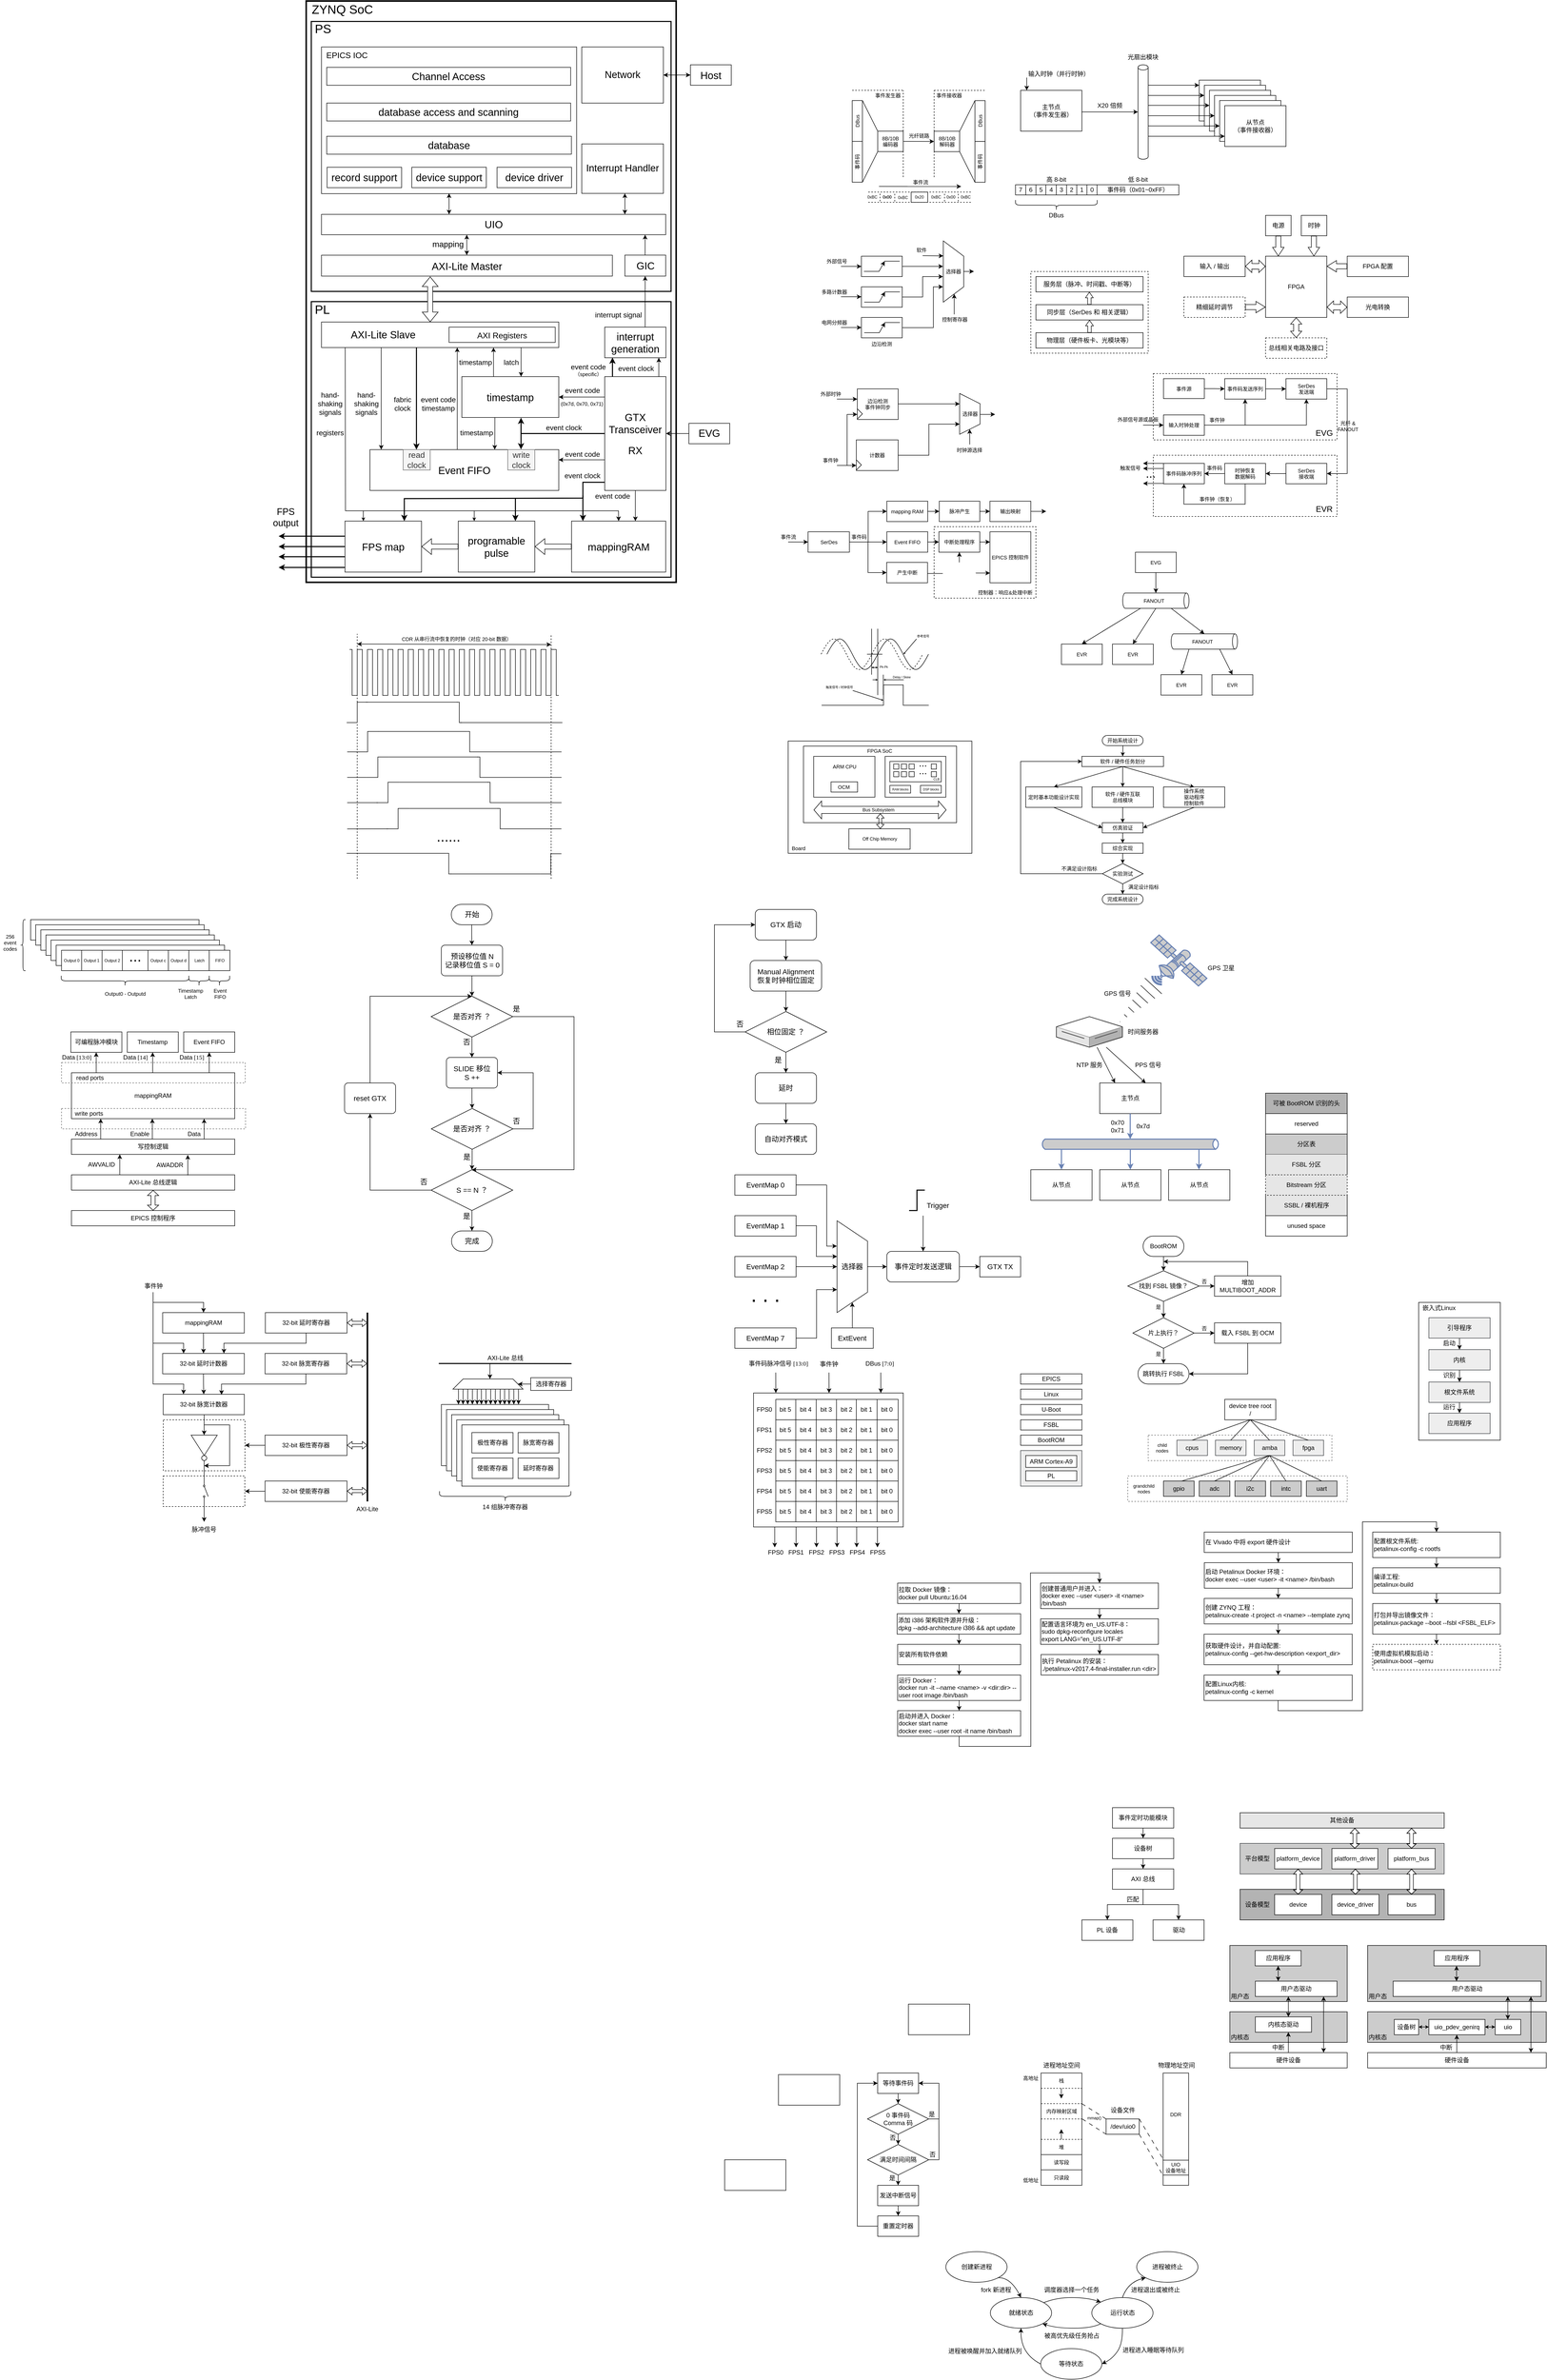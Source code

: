 <mxfile version="21.0.2" type="github">
  <diagram name="第 1 页" id="gunLv2JBtEKExqpgDwiK">
    <mxGraphModel dx="2449" dy="414" grid="1" gridSize="10" guides="1" tooltips="1" connect="1" arrows="1" fold="1" page="1" pageScale="1" pageWidth="1654" pageHeight="2336" math="0" shadow="0">
      <root>
        <mxCell id="0" />
        <mxCell id="1" parent="0" />
        <mxCell id="b3wSMsRGlKPEUHW9Ya2K-575" value="" style="rounded=0;whiteSpace=wrap;html=1;dashed=1;strokeColor=#666666;" vertex="1" parent="1">
          <mxGeometry x="730" y="2950" width="430" height="50" as="geometry" />
        </mxCell>
        <mxCell id="b3wSMsRGlKPEUHW9Ya2K-574" value="" style="rounded=0;whiteSpace=wrap;html=1;dashed=1;strokeColor=#666666;" vertex="1" parent="1">
          <mxGeometry x="770" y="2870" width="360" height="50" as="geometry" />
        </mxCell>
        <mxCell id="b3wSMsRGlKPEUHW9Ya2K-494" value="" style="rounded=0;whiteSpace=wrap;html=1;fillColor=#eeeeee;strokeColor=#36393d;" vertex="1" parent="1">
          <mxGeometry x="520" y="2900.25" width="120" height="69.75" as="geometry" />
        </mxCell>
        <mxCell id="b3wSMsRGlKPEUHW9Ya2K-464" value="" style="rounded=0;whiteSpace=wrap;html=1;" vertex="1" parent="1">
          <mxGeometry x="-3.38" y="2787.5" width="293.38" height="262.5" as="geometry" />
        </mxCell>
        <mxCell id="b3wSMsRGlKPEUHW9Ya2K-342" value="" style="rounded=0;whiteSpace=wrap;html=1;" vertex="1" parent="1">
          <mxGeometry x="-615" y="2810" width="210" height="120" as="geometry" />
        </mxCell>
        <mxCell id="b3wSMsRGlKPEUHW9Ya2K-320" value="" style="rounded=0;whiteSpace=wrap;html=1;fillColor=none;dashed=1;" vertex="1" parent="1">
          <mxGeometry x="-1160.25" y="2950" width="160" height="60" as="geometry" />
        </mxCell>
        <mxCell id="b3wSMsRGlKPEUHW9Ya2K-313" value="" style="rounded=0;whiteSpace=wrap;html=1;fillColor=none;dashed=1;" vertex="1" parent="1">
          <mxGeometry x="-1160" y="2840" width="160" height="100" as="geometry" />
        </mxCell>
        <mxCell id="jyCma154ZdDsYqgbDztw-332" value="" style="rounded=0;whiteSpace=wrap;html=1;strokeWidth=1;fontSize=9;labelBackgroundColor=none;" parent="1" vertex="1">
          <mxGeometry x="64.5" y="1510" width="360" height="220" as="geometry" />
        </mxCell>
        <mxCell id="jyCma154ZdDsYqgbDztw-329" value="" style="rounded=0;whiteSpace=wrap;html=1;strokeWidth=1;fontSize=7;labelBackgroundColor=none;" parent="1" vertex="1">
          <mxGeometry x="94.5" y="1520" width="300" height="150" as="geometry" />
        </mxCell>
        <mxCell id="jyCma154ZdDsYqgbDztw-250" value="" style="rounded=0;whiteSpace=wrap;html=1;dashed=1;fontSize=23;labelBackgroundColor=none;" parent="1" vertex="1">
          <mxGeometry x="780" y="950" width="360" height="120" as="geometry" />
        </mxCell>
        <mxCell id="jyCma154ZdDsYqgbDztw-248" value="" style="rounded=0;whiteSpace=wrap;html=1;fontSize=23;dashed=1;labelBackgroundColor=none;" parent="1" vertex="1">
          <mxGeometry x="780" y="790" width="360" height="130" as="geometry" />
        </mxCell>
        <mxCell id="jyCma154ZdDsYqgbDztw-215" value="" style="rounded=0;whiteSpace=wrap;html=1;fontSize=10;dashed=1;labelBackgroundColor=none;" parent="1" vertex="1">
          <mxGeometry x="350.5" y="1090" width="199.5" height="140" as="geometry" />
        </mxCell>
        <mxCell id="jyCma154ZdDsYqgbDztw-1" value="&lt;div&gt;主节点&lt;/div&gt;&lt;div&gt;（事件发生器）&lt;/div&gt;" style="rounded=0;whiteSpace=wrap;html=1;labelBackgroundColor=none;" parent="1" vertex="1">
          <mxGeometry x="520" y="235" width="120" height="80" as="geometry" />
        </mxCell>
        <mxCell id="jyCma154ZdDsYqgbDztw-2" value="&lt;div&gt;主节点&lt;/div&gt;&lt;div&gt;（事件发生器）&lt;/div&gt;" style="rounded=0;whiteSpace=wrap;html=1;labelBackgroundColor=none;" parent="1" vertex="1">
          <mxGeometry x="870" y="215" width="120" height="80" as="geometry" />
        </mxCell>
        <mxCell id="jyCma154ZdDsYqgbDztw-3" value="&lt;div&gt;主节点&lt;/div&gt;&lt;div&gt;（事件发生器）&lt;/div&gt;" style="rounded=0;whiteSpace=wrap;html=1;labelBackgroundColor=none;" parent="1" vertex="1">
          <mxGeometry x="870" y="215" width="120" height="80" as="geometry" />
        </mxCell>
        <mxCell id="jyCma154ZdDsYqgbDztw-4" value="&lt;div&gt;主节点&lt;/div&gt;&lt;div&gt;（事件发生器）&lt;/div&gt;" style="rounded=0;whiteSpace=wrap;html=1;labelBackgroundColor=none;" parent="1" vertex="1">
          <mxGeometry x="880" y="225" width="120" height="80" as="geometry" />
        </mxCell>
        <mxCell id="jyCma154ZdDsYqgbDztw-5" value="&lt;div&gt;主节点&lt;/div&gt;&lt;div&gt;（事件发生器）&lt;/div&gt;" style="rounded=0;whiteSpace=wrap;html=1;labelBackgroundColor=none;" parent="1" vertex="1">
          <mxGeometry x="890" y="235" width="120" height="80" as="geometry" />
        </mxCell>
        <mxCell id="jyCma154ZdDsYqgbDztw-6" value="&lt;div&gt;从节点&lt;/div&gt;&lt;div&gt;（事件接收器）&lt;/div&gt;" style="rounded=0;whiteSpace=wrap;html=1;labelBackgroundColor=none;" parent="1" vertex="1">
          <mxGeometry x="900" y="245" width="120" height="80" as="geometry" />
        </mxCell>
        <mxCell id="jyCma154ZdDsYqgbDztw-7" value="" style="shape=cylinder3;whiteSpace=wrap;html=1;boundedLbl=1;backgroundOutline=1;size=5.103;labelBackgroundColor=none;" parent="1" vertex="1">
          <mxGeometry x="750" y="185" width="20" height="185" as="geometry" />
        </mxCell>
        <mxCell id="jyCma154ZdDsYqgbDztw-8" value="光扇出模块" style="text;html=1;strokeColor=none;fillColor=none;align=center;verticalAlign=middle;whiteSpace=wrap;rounded=0;labelBackgroundColor=none;" parent="1" vertex="1">
          <mxGeometry x="725" y="155" width="70" height="30" as="geometry" />
        </mxCell>
        <mxCell id="jyCma154ZdDsYqgbDztw-14" value="" style="endArrow=classic;html=1;rounded=0;labelBackgroundColor=none;fontColor=default;" parent="1" edge="1">
          <mxGeometry width="50" height="50" relative="1" as="geometry">
            <mxPoint x="770" y="245" as="sourcePoint" />
            <mxPoint x="880" y="245" as="targetPoint" />
          </mxGeometry>
        </mxCell>
        <mxCell id="jyCma154ZdDsYqgbDztw-17" value="" style="endArrow=classic;html=1;rounded=0;labelBackgroundColor=none;fontColor=default;" parent="1" edge="1">
          <mxGeometry width="50" height="50" relative="1" as="geometry">
            <mxPoint x="770" y="264.52" as="sourcePoint" />
            <mxPoint x="890" y="264.52" as="targetPoint" />
          </mxGeometry>
        </mxCell>
        <mxCell id="jyCma154ZdDsYqgbDztw-18" value="" style="endArrow=classic;html=1;rounded=0;labelBackgroundColor=none;fontColor=default;" parent="1" edge="1">
          <mxGeometry width="50" height="50" relative="1" as="geometry">
            <mxPoint x="770" y="284.76" as="sourcePoint" />
            <mxPoint x="900" y="284.76" as="targetPoint" />
          </mxGeometry>
        </mxCell>
        <mxCell id="jyCma154ZdDsYqgbDztw-19" value="" style="endArrow=classic;html=1;rounded=0;entryX=0.25;entryY=0;entryDx=0;entryDy=0;labelBackgroundColor=none;fontColor=default;" parent="1" edge="1">
          <mxGeometry width="50" height="50" relative="1" as="geometry">
            <mxPoint x="532" y="210" as="sourcePoint" />
            <mxPoint x="532" y="235" as="targetPoint" />
          </mxGeometry>
        </mxCell>
        <mxCell id="jyCma154ZdDsYqgbDztw-20" value="输入时钟（并行时钟）" style="text;html=1;strokeColor=none;fillColor=none;align=center;verticalAlign=middle;whiteSpace=wrap;rounded=0;labelBackgroundColor=none;" parent="1" vertex="1">
          <mxGeometry x="530" y="190" width="130" height="25" as="geometry" />
        </mxCell>
        <mxCell id="jyCma154ZdDsYqgbDztw-22" value="X20 倍频" style="text;html=1;strokeColor=none;fillColor=none;align=center;verticalAlign=middle;whiteSpace=wrap;rounded=0;labelBackgroundColor=none;" parent="1" vertex="1">
          <mxGeometry x="665" y="252.5" width="60" height="25" as="geometry" />
        </mxCell>
        <mxCell id="jyCma154ZdDsYqgbDztw-23" value="&lt;div&gt;从节点&lt;/div&gt;&lt;div&gt;（事件接收器）&lt;/div&gt;" style="rounded=0;whiteSpace=wrap;html=1;labelBackgroundColor=none;" parent="1" vertex="1">
          <mxGeometry x="910" y="255" width="120" height="80" as="geometry" />
        </mxCell>
        <mxCell id="jyCma154ZdDsYqgbDztw-24" value="&lt;div&gt;从节点&lt;/div&gt;&lt;div&gt;（事件接收器）&lt;/div&gt;" style="rounded=0;whiteSpace=wrap;html=1;labelBackgroundColor=none;" parent="1" vertex="1">
          <mxGeometry x="920" y="265" width="120" height="80" as="geometry" />
        </mxCell>
        <mxCell id="jyCma154ZdDsYqgbDztw-26" value="" style="endArrow=classic;html=1;rounded=0;labelBackgroundColor=none;fontColor=default;" parent="1" edge="1">
          <mxGeometry width="50" height="50" relative="1" as="geometry">
            <mxPoint x="770" y="304.76" as="sourcePoint" />
            <mxPoint x="910" y="304.76" as="targetPoint" />
          </mxGeometry>
        </mxCell>
        <mxCell id="jyCma154ZdDsYqgbDztw-27" value="" style="endArrow=classic;html=1;rounded=0;labelBackgroundColor=none;fontColor=default;" parent="1" edge="1">
          <mxGeometry width="50" height="50" relative="1" as="geometry">
            <mxPoint x="770" y="325" as="sourcePoint" />
            <mxPoint x="920" y="325" as="targetPoint" />
          </mxGeometry>
        </mxCell>
        <mxCell id="jyCma154ZdDsYqgbDztw-28" value="" style="endArrow=classic;html=1;rounded=0;labelBackgroundColor=none;fontColor=default;" parent="1" edge="1">
          <mxGeometry width="50" height="50" relative="1" as="geometry">
            <mxPoint x="770" y="225" as="sourcePoint" />
            <mxPoint x="870" y="225" as="targetPoint" />
          </mxGeometry>
        </mxCell>
        <mxCell id="jyCma154ZdDsYqgbDztw-31" value="" style="endArrow=classic;html=1;rounded=0;labelBackgroundColor=none;fontColor=default;" parent="1" edge="1">
          <mxGeometry width="50" height="50" relative="1" as="geometry">
            <mxPoint x="640" y="277.33" as="sourcePoint" />
            <mxPoint x="750" y="277.33" as="targetPoint" />
          </mxGeometry>
        </mxCell>
        <mxCell id="jyCma154ZdDsYqgbDztw-32" value="" style="rounded=0;whiteSpace=wrap;html=1;labelBackgroundColor=none;" parent="1" vertex="1">
          <mxGeometry x="510" y="420" width="320" height="20" as="geometry" />
        </mxCell>
        <mxCell id="jyCma154ZdDsYqgbDztw-35" value="低 8-bit" style="text;html=1;strokeColor=none;fillColor=none;align=center;verticalAlign=middle;whiteSpace=wrap;rounded=0;labelBackgroundColor=none;" parent="1" vertex="1">
          <mxGeometry x="720" y="400" width="60" height="20" as="geometry" />
        </mxCell>
        <mxCell id="jyCma154ZdDsYqgbDztw-36" value="高 8-bit" style="text;html=1;strokeColor=none;fillColor=none;align=center;verticalAlign=middle;whiteSpace=wrap;rounded=0;labelBackgroundColor=none;" parent="1" vertex="1">
          <mxGeometry x="560" y="400" width="60" height="20" as="geometry" />
        </mxCell>
        <mxCell id="jyCma154ZdDsYqgbDztw-37" value="事件码（0x01~0xFF）" style="text;html=1;strokeColor=none;fillColor=none;align=center;verticalAlign=middle;whiteSpace=wrap;rounded=0;labelBackgroundColor=none;" parent="1" vertex="1">
          <mxGeometry x="685" y="420" width="130" height="20" as="geometry" />
        </mxCell>
        <mxCell id="jyCma154ZdDsYqgbDztw-38" value="" style="endArrow=none;html=1;rounded=0;labelBackgroundColor=none;fontColor=default;" parent="1" edge="1">
          <mxGeometry width="50" height="50" relative="1" as="geometry">
            <mxPoint x="530" y="440" as="sourcePoint" />
            <mxPoint x="530" y="420" as="targetPoint" />
          </mxGeometry>
        </mxCell>
        <mxCell id="jyCma154ZdDsYqgbDztw-39" value="" style="endArrow=none;html=1;rounded=0;labelBackgroundColor=none;fontColor=default;" parent="1" edge="1">
          <mxGeometry width="50" height="50" relative="1" as="geometry">
            <mxPoint x="550" y="440" as="sourcePoint" />
            <mxPoint x="550" y="420" as="targetPoint" />
          </mxGeometry>
        </mxCell>
        <mxCell id="jyCma154ZdDsYqgbDztw-40" value="" style="endArrow=none;html=1;rounded=0;labelBackgroundColor=none;fontColor=default;" parent="1" edge="1">
          <mxGeometry width="50" height="50" relative="1" as="geometry">
            <mxPoint x="569.43" y="440" as="sourcePoint" />
            <mxPoint x="569.43" y="420" as="targetPoint" />
          </mxGeometry>
        </mxCell>
        <mxCell id="jyCma154ZdDsYqgbDztw-41" value="" style="endArrow=none;html=1;rounded=0;labelBackgroundColor=none;fontColor=default;" parent="1" edge="1">
          <mxGeometry width="50" height="50" relative="1" as="geometry">
            <mxPoint x="590" y="440" as="sourcePoint" />
            <mxPoint x="590" y="420" as="targetPoint" />
          </mxGeometry>
        </mxCell>
        <mxCell id="jyCma154ZdDsYqgbDztw-42" value="" style="endArrow=none;html=1;rounded=0;labelBackgroundColor=none;fontColor=default;" parent="1" edge="1">
          <mxGeometry width="50" height="50" relative="1" as="geometry">
            <mxPoint x="610" y="440" as="sourcePoint" />
            <mxPoint x="610" y="420" as="targetPoint" />
          </mxGeometry>
        </mxCell>
        <mxCell id="jyCma154ZdDsYqgbDztw-43" value="" style="endArrow=none;html=1;rounded=0;labelBackgroundColor=none;fontColor=default;" parent="1" edge="1">
          <mxGeometry width="50" height="50" relative="1" as="geometry">
            <mxPoint x="630" y="440" as="sourcePoint" />
            <mxPoint x="630" y="420" as="targetPoint" />
          </mxGeometry>
        </mxCell>
        <mxCell id="jyCma154ZdDsYqgbDztw-44" value="" style="endArrow=none;html=1;rounded=0;labelBackgroundColor=none;fontColor=default;" parent="1" edge="1">
          <mxGeometry width="50" height="50" relative="1" as="geometry">
            <mxPoint x="650" y="440" as="sourcePoint" />
            <mxPoint x="650" y="420" as="targetPoint" />
          </mxGeometry>
        </mxCell>
        <mxCell id="jyCma154ZdDsYqgbDztw-45" value="" style="endArrow=none;html=1;rounded=0;labelBackgroundColor=none;fontColor=default;" parent="1" edge="1">
          <mxGeometry width="50" height="50" relative="1" as="geometry">
            <mxPoint x="669.71" y="440" as="sourcePoint" />
            <mxPoint x="669.71" y="420" as="targetPoint" />
          </mxGeometry>
        </mxCell>
        <mxCell id="jyCma154ZdDsYqgbDztw-46" value="0" style="text;html=1;strokeColor=none;fillColor=none;align=center;verticalAlign=middle;whiteSpace=wrap;rounded=0;labelBackgroundColor=none;" parent="1" vertex="1">
          <mxGeometry x="650" y="420" width="20" height="20" as="geometry" />
        </mxCell>
        <mxCell id="jyCma154ZdDsYqgbDztw-47" value="1" style="text;html=1;strokeColor=none;fillColor=none;align=center;verticalAlign=middle;whiteSpace=wrap;rounded=0;labelBackgroundColor=none;" parent="1" vertex="1">
          <mxGeometry x="630" y="420" width="20" height="20" as="geometry" />
        </mxCell>
        <mxCell id="jyCma154ZdDsYqgbDztw-48" value="4" style="text;html=1;strokeColor=none;fillColor=none;align=center;verticalAlign=middle;whiteSpace=wrap;rounded=0;labelBackgroundColor=none;" parent="1" vertex="1">
          <mxGeometry x="570" y="420" width="20" height="20" as="geometry" />
        </mxCell>
        <mxCell id="jyCma154ZdDsYqgbDztw-49" value="2" style="text;html=1;strokeColor=none;fillColor=none;align=center;verticalAlign=middle;whiteSpace=wrap;rounded=0;labelBackgroundColor=none;" parent="1" vertex="1">
          <mxGeometry x="610" y="420" width="20" height="20" as="geometry" />
        </mxCell>
        <mxCell id="jyCma154ZdDsYqgbDztw-50" value="3" style="text;html=1;strokeColor=none;fillColor=none;align=center;verticalAlign=middle;whiteSpace=wrap;rounded=0;labelBackgroundColor=none;" parent="1" vertex="1">
          <mxGeometry x="590" y="420" width="20" height="20" as="geometry" />
        </mxCell>
        <mxCell id="jyCma154ZdDsYqgbDztw-51" value="5" style="text;html=1;strokeColor=none;fillColor=none;align=center;verticalAlign=middle;whiteSpace=wrap;rounded=0;labelBackgroundColor=none;" parent="1" vertex="1">
          <mxGeometry x="550" y="420" width="20" height="20" as="geometry" />
        </mxCell>
        <mxCell id="jyCma154ZdDsYqgbDztw-52" value="7" style="text;html=1;strokeColor=none;fillColor=none;align=center;verticalAlign=middle;whiteSpace=wrap;rounded=0;labelBackgroundColor=none;" parent="1" vertex="1">
          <mxGeometry x="510" y="420" width="20" height="20" as="geometry" />
        </mxCell>
        <mxCell id="jyCma154ZdDsYqgbDztw-54" value="6" style="text;html=1;strokeColor=none;fillColor=none;align=center;verticalAlign=middle;whiteSpace=wrap;rounded=0;labelBackgroundColor=none;" parent="1" vertex="1">
          <mxGeometry x="530" y="420" width="20" height="20" as="geometry" />
        </mxCell>
        <mxCell id="jyCma154ZdDsYqgbDztw-59" value="" style="shape=curlyBracket;whiteSpace=wrap;html=1;rounded=1;flipH=1;labelPosition=right;verticalLabelPosition=middle;align=left;verticalAlign=middle;size=0.5;direction=north;labelBackgroundColor=none;" parent="1" vertex="1">
          <mxGeometry x="510" y="450" width="160" height="20" as="geometry" />
        </mxCell>
        <mxCell id="jyCma154ZdDsYqgbDztw-60" value="&lt;div&gt;DBus&lt;/div&gt;" style="text;html=1;strokeColor=none;fillColor=none;align=center;verticalAlign=middle;whiteSpace=wrap;rounded=0;labelBackgroundColor=none;" parent="1" vertex="1">
          <mxGeometry x="560" y="470" width="60" height="20" as="geometry" />
        </mxCell>
        <mxCell id="jyCma154ZdDsYqgbDztw-61" value="" style="rounded=0;whiteSpace=wrap;html=1;dashed=1;labelBackgroundColor=none;" parent="1" vertex="1">
          <mxGeometry x="540" y="590" width="230" height="160" as="geometry" />
        </mxCell>
        <mxCell id="jyCma154ZdDsYqgbDztw-62" value="物理层（硬件板卡、光模块等）" style="rounded=0;whiteSpace=wrap;html=1;labelBackgroundColor=none;" parent="1" vertex="1">
          <mxGeometry x="550" y="710" width="210" height="30" as="geometry" />
        </mxCell>
        <mxCell id="jyCma154ZdDsYqgbDztw-63" value="同步层（SerDes 和 相关逻辑）" style="rounded=0;whiteSpace=wrap;html=1;labelBackgroundColor=none;" parent="1" vertex="1">
          <mxGeometry x="550" y="655" width="210" height="30" as="geometry" />
        </mxCell>
        <mxCell id="jyCma154ZdDsYqgbDztw-64" value="服务层（脉冲、时间戳、中断等）" style="rounded=0;whiteSpace=wrap;html=1;labelBackgroundColor=none;" parent="1" vertex="1">
          <mxGeometry x="550" y="600" width="210" height="30" as="geometry" />
        </mxCell>
        <mxCell id="jyCma154ZdDsYqgbDztw-66" value="" style="shape=flexArrow;endArrow=classic;html=1;rounded=0;width=6.857;endSize=3.331;endWidth=7.347;exitX=0.5;exitY=0;exitDx=0;exitDy=0;entryX=0.5;entryY=1;entryDx=0;entryDy=0;labelBackgroundColor=none;fontColor=default;" parent="1" source="jyCma154ZdDsYqgbDztw-62" target="jyCma154ZdDsYqgbDztw-63" edge="1">
          <mxGeometry width="50" height="50" relative="1" as="geometry">
            <mxPoint x="654.71" y="715" as="sourcePoint" />
            <mxPoint x="654.71" y="685" as="targetPoint" />
          </mxGeometry>
        </mxCell>
        <mxCell id="jyCma154ZdDsYqgbDztw-67" value="" style="shape=flexArrow;endArrow=classic;html=1;rounded=0;width=6.857;endSize=3.331;endWidth=7.347;exitX=0.5;exitY=0;exitDx=0;exitDy=0;entryX=0.5;entryY=1;entryDx=0;entryDy=0;labelBackgroundColor=none;fontColor=default;" parent="1" edge="1">
          <mxGeometry width="50" height="50" relative="1" as="geometry">
            <mxPoint x="654.71" y="655" as="sourcePoint" />
            <mxPoint x="654.71" y="630" as="targetPoint" />
          </mxGeometry>
        </mxCell>
        <mxCell id="jyCma154ZdDsYqgbDztw-69" value="FPGA" style="rounded=0;whiteSpace=wrap;html=1;labelBackgroundColor=none;" parent="1" vertex="1">
          <mxGeometry x="1000" y="560" width="120" height="120" as="geometry" />
        </mxCell>
        <mxCell id="jyCma154ZdDsYqgbDztw-70" value="电源" style="rounded=0;whiteSpace=wrap;html=1;labelBackgroundColor=none;" parent="1" vertex="1">
          <mxGeometry x="1000" y="480" width="50" height="40" as="geometry" />
        </mxCell>
        <mxCell id="jyCma154ZdDsYqgbDztw-71" value="FPGA 配置" style="rounded=0;whiteSpace=wrap;html=1;labelBackgroundColor=none;" parent="1" vertex="1">
          <mxGeometry x="1160" y="560" width="120" height="40" as="geometry" />
        </mxCell>
        <mxCell id="jyCma154ZdDsYqgbDztw-72" value="光电转换" style="rounded=0;whiteSpace=wrap;html=1;labelBackgroundColor=none;" parent="1" vertex="1">
          <mxGeometry x="1160" y="640" width="120" height="40" as="geometry" />
        </mxCell>
        <mxCell id="jyCma154ZdDsYqgbDztw-73" value="时钟" style="rounded=0;whiteSpace=wrap;html=1;labelBackgroundColor=none;" parent="1" vertex="1">
          <mxGeometry x="1070" y="480" width="50" height="40" as="geometry" />
        </mxCell>
        <mxCell id="jyCma154ZdDsYqgbDztw-74" value="总线相关电路及接口" style="rounded=0;whiteSpace=wrap;html=1;dashed=1;labelBackgroundColor=none;" parent="1" vertex="1">
          <mxGeometry x="1000" y="720" width="120" height="40" as="geometry" />
        </mxCell>
        <mxCell id="jyCma154ZdDsYqgbDztw-75" value="精细延时调节" style="rounded=0;whiteSpace=wrap;html=1;dashed=1;labelBackgroundColor=none;" parent="1" vertex="1">
          <mxGeometry x="840" y="640" width="120" height="40" as="geometry" />
        </mxCell>
        <mxCell id="jyCma154ZdDsYqgbDztw-76" value="输入 / 输出" style="rounded=0;whiteSpace=wrap;html=1;labelBackgroundColor=none;" parent="1" vertex="1">
          <mxGeometry x="840" y="560" width="120" height="40" as="geometry" />
        </mxCell>
        <mxCell id="jyCma154ZdDsYqgbDztw-77" value="" style="shape=flexArrow;endArrow=classic;html=1;rounded=0;exitX=0.5;exitY=1;exitDx=0;exitDy=0;entryX=0.208;entryY=0;entryDx=0;entryDy=0;entryPerimeter=0;endWidth=11.429;endSize=5.286;labelBackgroundColor=none;fontColor=default;" parent="1" source="jyCma154ZdDsYqgbDztw-70" target="jyCma154ZdDsYqgbDztw-69" edge="1">
          <mxGeometry width="50" height="50" relative="1" as="geometry">
            <mxPoint x="1060" y="640" as="sourcePoint" />
            <mxPoint x="1110" y="590" as="targetPoint" />
          </mxGeometry>
        </mxCell>
        <mxCell id="jyCma154ZdDsYqgbDztw-78" value="" style="shape=flexArrow;endArrow=classic;html=1;rounded=0;exitX=0.5;exitY=1;exitDx=0;exitDy=0;entryX=0.208;entryY=0;entryDx=0;entryDy=0;entryPerimeter=0;endWidth=11.429;endSize=5.286;labelBackgroundColor=none;fontColor=default;" parent="1" edge="1">
          <mxGeometry width="50" height="50" relative="1" as="geometry">
            <mxPoint x="1094.71" y="520" as="sourcePoint" />
            <mxPoint x="1094.71" y="560" as="targetPoint" />
          </mxGeometry>
        </mxCell>
        <mxCell id="jyCma154ZdDsYqgbDztw-79" value="" style="shape=flexArrow;endArrow=classic;startArrow=classic;html=1;rounded=0;endWidth=12.571;endSize=3.891;startWidth=12.571;startSize=3.891;width=10.857;labelBackgroundColor=none;fontColor=default;" parent="1" edge="1">
          <mxGeometry width="100" height="100" relative="1" as="geometry">
            <mxPoint x="960" y="579.71" as="sourcePoint" />
            <mxPoint x="1000" y="580" as="targetPoint" />
          </mxGeometry>
        </mxCell>
        <mxCell id="jyCma154ZdDsYqgbDztw-80" value="" style="shape=flexArrow;endArrow=classic;startArrow=classic;html=1;rounded=0;endWidth=12.571;endSize=3.891;startWidth=12.571;startSize=3.891;width=10.857;labelBackgroundColor=none;fontColor=default;" parent="1" edge="1">
          <mxGeometry width="100" height="100" relative="1" as="geometry">
            <mxPoint x="1120" y="659.71" as="sourcePoint" />
            <mxPoint x="1160" y="660" as="targetPoint" />
          </mxGeometry>
        </mxCell>
        <mxCell id="jyCma154ZdDsYqgbDztw-82" value="" style="shape=flexArrow;endArrow=classic;html=1;rounded=0;endWidth=11.429;endSize=5.811;labelBackgroundColor=none;fontColor=default;" parent="1" edge="1">
          <mxGeometry width="50" height="50" relative="1" as="geometry">
            <mxPoint x="960" y="659.71" as="sourcePoint" />
            <mxPoint x="1000" y="659.71" as="targetPoint" />
          </mxGeometry>
        </mxCell>
        <mxCell id="jyCma154ZdDsYqgbDztw-83" value="" style="shape=flexArrow;endArrow=classic;html=1;rounded=0;endWidth=11.429;endSize=5.811;labelBackgroundColor=none;fontColor=default;" parent="1" edge="1">
          <mxGeometry width="50" height="50" relative="1" as="geometry">
            <mxPoint x="1160" y="579.71" as="sourcePoint" />
            <mxPoint x="1120" y="579.71" as="targetPoint" />
          </mxGeometry>
        </mxCell>
        <mxCell id="jyCma154ZdDsYqgbDztw-84" value="" style="shape=flexArrow;endArrow=classic;startArrow=classic;html=1;rounded=0;exitX=0.5;exitY=0;exitDx=0;exitDy=0;entryX=0.5;entryY=1;entryDx=0;entryDy=0;endWidth=10.857;endSize=3.857;startWidth=10.857;startSize=3.857;labelBackgroundColor=none;fontColor=default;" parent="1" source="jyCma154ZdDsYqgbDztw-74" target="jyCma154ZdDsYqgbDztw-69" edge="1">
          <mxGeometry width="100" height="100" relative="1" as="geometry">
            <mxPoint x="1030" y="670" as="sourcePoint" />
            <mxPoint x="1130" y="570" as="targetPoint" />
          </mxGeometry>
        </mxCell>
        <mxCell id="jyCma154ZdDsYqgbDztw-90" value="&lt;div&gt;DBus&lt;/div&gt;" style="rounded=0;whiteSpace=wrap;html=1;labelPosition=center;verticalLabelPosition=middle;align=center;verticalAlign=middle;horizontal=0;fontSize=10;spacing=2;strokeWidth=1;labelBackgroundColor=none;" parent="1" vertex="1">
          <mxGeometry x="190" y="255" width="20" height="80" as="geometry" />
        </mxCell>
        <mxCell id="jyCma154ZdDsYqgbDztw-91" value="事件码" style="rounded=0;whiteSpace=wrap;html=1;labelPosition=center;verticalLabelPosition=middle;align=center;verticalAlign=middle;horizontal=0;fontSize=10;spacing=2;strokeWidth=1;labelBackgroundColor=none;" parent="1" vertex="1">
          <mxGeometry x="190" y="335" width="20" height="80" as="geometry" />
        </mxCell>
        <mxCell id="jyCma154ZdDsYqgbDztw-92" value="&lt;div style=&quot;font-size: 10px;&quot;&gt;&lt;font style=&quot;font-size: 10px;&quot;&gt;8B/10B&lt;/font&gt;&lt;/div&gt;&lt;div style=&quot;font-size: 10px;&quot;&gt;&lt;font style=&quot;font-size: 10px;&quot;&gt;编码器&lt;br style=&quot;font-size: 10px;&quot;&gt;&lt;/font&gt;&lt;/div&gt;" style="rounded=0;whiteSpace=wrap;html=1;fontSize=10;spacing=2;strokeWidth=1;labelBackgroundColor=none;" parent="1" vertex="1">
          <mxGeometry x="240" y="315" width="50" height="40" as="geometry" />
        </mxCell>
        <mxCell id="jyCma154ZdDsYqgbDztw-93" value="" style="endArrow=none;html=1;rounded=0;exitX=1;exitY=0;exitDx=0;exitDy=0;entryX=0;entryY=0;entryDx=0;entryDy=0;spacing=2;strokeWidth=1;labelBackgroundColor=none;fontColor=default;" parent="1" source="jyCma154ZdDsYqgbDztw-90" target="jyCma154ZdDsYqgbDztw-92" edge="1">
          <mxGeometry width="50" height="50" relative="1" as="geometry">
            <mxPoint x="290" y="345" as="sourcePoint" />
            <mxPoint x="340" y="295" as="targetPoint" />
          </mxGeometry>
        </mxCell>
        <mxCell id="jyCma154ZdDsYqgbDztw-94" value="" style="endArrow=none;html=1;rounded=0;exitX=1;exitY=1;exitDx=0;exitDy=0;entryX=0;entryY=1;entryDx=0;entryDy=0;spacing=2;strokeWidth=1;labelBackgroundColor=none;fontColor=default;" parent="1" source="jyCma154ZdDsYqgbDztw-91" target="jyCma154ZdDsYqgbDztw-92" edge="1">
          <mxGeometry width="50" height="50" relative="1" as="geometry">
            <mxPoint x="290" y="345" as="sourcePoint" />
            <mxPoint x="340" y="295" as="targetPoint" />
          </mxGeometry>
        </mxCell>
        <mxCell id="jyCma154ZdDsYqgbDztw-95" value="DBus" style="rounded=0;whiteSpace=wrap;html=1;labelPosition=center;verticalLabelPosition=middle;align=center;verticalAlign=middle;horizontal=0;direction=east;flipV=1;flipH=0;fontSize=10;spacing=2;strokeWidth=1;labelBackgroundColor=none;" parent="1" vertex="1">
          <mxGeometry x="430.5" y="255.13" width="20" height="80" as="geometry" />
        </mxCell>
        <mxCell id="jyCma154ZdDsYqgbDztw-96" value="事件码" style="rounded=0;whiteSpace=wrap;html=1;labelPosition=center;verticalLabelPosition=middle;align=center;verticalAlign=middle;horizontal=0;direction=east;flipV=1;flipH=0;fontSize=10;spacing=2;strokeWidth=1;labelBackgroundColor=none;" parent="1" vertex="1">
          <mxGeometry x="430.5" y="335.13" width="20" height="80" as="geometry" />
        </mxCell>
        <mxCell id="jyCma154ZdDsYqgbDztw-97" value="&lt;div style=&quot;font-size: 10px;&quot;&gt;8B/10B&lt;/div&gt;&lt;div style=&quot;font-size: 10px;&quot;&gt;解码器&lt;br style=&quot;font-size: 10px;&quot;&gt;&lt;/div&gt;" style="rounded=0;whiteSpace=wrap;html=1;direction=east;flipV=1;flipH=0;fontSize=10;spacing=2;strokeWidth=1;labelBackgroundColor=none;" parent="1" vertex="1">
          <mxGeometry x="350.5" y="315.13" width="50" height="40" as="geometry" />
        </mxCell>
        <mxCell id="jyCma154ZdDsYqgbDztw-98" value="" style="endArrow=none;html=1;rounded=0;exitX=0;exitY=0;exitDx=0;exitDy=0;entryX=1;entryY=0;entryDx=0;entryDy=0;spacing=2;strokeWidth=1;labelBackgroundColor=none;fontColor=default;" parent="1" source="jyCma154ZdDsYqgbDztw-95" target="jyCma154ZdDsYqgbDztw-97" edge="1">
          <mxGeometry width="50" height="50" relative="1" as="geometry">
            <mxPoint x="530.5" y="205.13" as="sourcePoint" />
            <mxPoint x="580.5" y="255.13" as="targetPoint" />
          </mxGeometry>
        </mxCell>
        <mxCell id="jyCma154ZdDsYqgbDztw-99" value="" style="endArrow=none;html=1;rounded=0;exitX=0;exitY=1;exitDx=0;exitDy=0;entryX=1;entryY=1;entryDx=0;entryDy=0;spacing=2;strokeWidth=1;labelBackgroundColor=none;fontColor=default;" parent="1" source="jyCma154ZdDsYqgbDztw-96" target="jyCma154ZdDsYqgbDztw-97" edge="1">
          <mxGeometry width="50" height="50" relative="1" as="geometry">
            <mxPoint x="530.5" y="445.13" as="sourcePoint" />
            <mxPoint x="580.5" y="495.13" as="targetPoint" />
          </mxGeometry>
        </mxCell>
        <mxCell id="jyCma154ZdDsYqgbDztw-100" value="" style="endArrow=classic;html=1;rounded=0;exitX=1;exitY=0.5;exitDx=0;exitDy=0;entryX=0;entryY=0.5;entryDx=0;entryDy=0;spacing=2;strokeWidth=1;labelBackgroundColor=none;fontColor=default;" parent="1" source="jyCma154ZdDsYqgbDztw-92" target="jyCma154ZdDsYqgbDztw-97" edge="1">
          <mxGeometry width="50" height="50" relative="1" as="geometry">
            <mxPoint x="280" y="395" as="sourcePoint" />
            <mxPoint x="330" y="345" as="targetPoint" />
          </mxGeometry>
        </mxCell>
        <mxCell id="jyCma154ZdDsYqgbDztw-101" value="" style="endArrow=classic;html=1;rounded=0;fontSize=10;spacing=2;strokeWidth=1;labelBackgroundColor=none;fontColor=default;" parent="1" edge="1">
          <mxGeometry width="50" height="50" relative="1" as="geometry">
            <mxPoint x="242.5" y="423.29" as="sourcePoint" />
            <mxPoint x="403.5" y="423.43" as="targetPoint" />
          </mxGeometry>
        </mxCell>
        <mxCell id="jyCma154ZdDsYqgbDztw-102" value="" style="endArrow=none;html=1;rounded=0;fontSize=10;dashed=1;strokeWidth=1;labelBackgroundColor=none;fontColor=default;" parent="1" edge="1">
          <mxGeometry width="50" height="50" relative="1" as="geometry">
            <mxPoint x="422.5" y="434.43" as="sourcePoint" />
            <mxPoint x="221.5" y="434.43" as="targetPoint" />
          </mxGeometry>
        </mxCell>
        <mxCell id="jyCma154ZdDsYqgbDztw-103" value="" style="endArrow=none;html=1;rounded=0;fontSize=10;dashed=1;strokeWidth=1;labelBackgroundColor=none;fontColor=default;" parent="1" edge="1">
          <mxGeometry width="50" height="50" relative="1" as="geometry">
            <mxPoint x="422.5" y="454.43" as="sourcePoint" />
            <mxPoint x="221.5" y="454.43" as="targetPoint" />
          </mxGeometry>
        </mxCell>
        <mxCell id="jyCma154ZdDsYqgbDztw-104" value="0x00" style="text;html=1;strokeColor=none;fillColor=none;align=center;verticalAlign=middle;whiteSpace=wrap;rounded=0;dashed=1;fontSize=8;strokeWidth=1;labelBackgroundColor=none;" parent="1" vertex="1">
          <mxGeometry x="245.5" y="437.17" width="25" height="14.52" as="geometry" />
        </mxCell>
        <mxCell id="jyCma154ZdDsYqgbDztw-105" value="0xBC" style="text;html=1;strokeColor=none;fillColor=none;align=center;verticalAlign=middle;whiteSpace=wrap;rounded=0;dashed=1;fontSize=8;strokeWidth=1;labelBackgroundColor=none;" parent="1" vertex="1">
          <mxGeometry x="341.5" y="436.93" width="25" height="14.52" as="geometry" />
        </mxCell>
        <mxCell id="jyCma154ZdDsYqgbDztw-106" value="0xBC" style="text;html=1;strokeColor=none;fillColor=none;align=center;verticalAlign=middle;whiteSpace=wrap;rounded=0;dashed=1;fontSize=8;strokeWidth=1;labelBackgroundColor=none;" parent="1" vertex="1">
          <mxGeometry x="399.5" y="436.93" width="25" height="14.52" as="geometry" />
        </mxCell>
        <mxCell id="jyCma154ZdDsYqgbDztw-107" value="&lt;div style=&quot;font-size: 10px;&quot;&gt;&lt;font style=&quot;font-size: 10px;&quot;&gt;事件流&lt;/font&gt;&lt;/div&gt;" style="text;html=1;strokeColor=none;fillColor=none;align=center;verticalAlign=middle;whiteSpace=wrap;rounded=0;dashed=1;fontSize=10;strokeWidth=1;labelBackgroundColor=none;" parent="1" vertex="1">
          <mxGeometry x="257.5" y="410.43" width="132.37" height="10" as="geometry" />
        </mxCell>
        <mxCell id="jyCma154ZdDsYqgbDztw-108" value="0x00" style="text;html=1;strokeColor=none;fillColor=none;align=center;verticalAlign=middle;whiteSpace=wrap;rounded=0;dashed=1;fontSize=8;strokeWidth=1;labelBackgroundColor=none;" parent="1" vertex="1">
          <mxGeometry x="370.88" y="437.17" width="25" height="14.52" as="geometry" />
        </mxCell>
        <mxCell id="jyCma154ZdDsYqgbDztw-109" value="" style="rounded=0;whiteSpace=wrap;html=1;fontSize=10;strokeWidth=1;labelBackgroundColor=none;" parent="1" vertex="1">
          <mxGeometry x="305.5" y="434.43" width="32.5" height="20" as="geometry" />
        </mxCell>
        <mxCell id="jyCma154ZdDsYqgbDztw-110" value="0x00" style="text;html=1;strokeColor=none;fillColor=none;align=center;verticalAlign=middle;whiteSpace=wrap;rounded=0;dashed=1;fontSize=8;strokeWidth=1;labelBackgroundColor=none;" parent="1" vertex="1">
          <mxGeometry x="245.5" y="436.93" width="25" height="14.52" as="geometry" />
        </mxCell>
        <mxCell id="jyCma154ZdDsYqgbDztw-111" value="0xBC" style="text;html=1;strokeColor=none;fillColor=none;align=center;verticalAlign=middle;whiteSpace=wrap;rounded=0;dashed=1;fontSize=8;strokeWidth=1;labelBackgroundColor=none;" parent="1" vertex="1">
          <mxGeometry x="216.5" y="437.17" width="25" height="14.52" as="geometry" />
        </mxCell>
        <mxCell id="jyCma154ZdDsYqgbDztw-112" value="0xBC" style="text;html=1;strokeColor=none;fillColor=none;align=center;verticalAlign=middle;whiteSpace=wrap;rounded=0;dashed=1;fontSize=8;strokeWidth=1;labelBackgroundColor=none;" parent="1" vertex="1">
          <mxGeometry x="276.5" y="437.43" width="25" height="14.52" as="geometry" />
        </mxCell>
        <mxCell id="jyCma154ZdDsYqgbDztw-113" value="0x20" style="text;html=1;strokeColor=none;fillColor=none;align=center;verticalAlign=middle;whiteSpace=wrap;rounded=0;dashed=1;fontSize=8;strokeWidth=1;labelBackgroundColor=none;" parent="1" vertex="1">
          <mxGeometry x="309.25" y="436.93" width="25" height="14.52" as="geometry" />
        </mxCell>
        <mxCell id="jyCma154ZdDsYqgbDztw-114" value="" style="endArrow=none;html=1;rounded=0;dashed=1;fontSize=10;strokeWidth=1;labelBackgroundColor=none;fontColor=default;" parent="1" edge="1">
          <mxGeometry width="50" height="50" relative="1" as="geometry">
            <mxPoint x="244.44" y="452.45" as="sourcePoint" />
            <mxPoint x="244.44" y="435.19" as="targetPoint" />
          </mxGeometry>
        </mxCell>
        <mxCell id="jyCma154ZdDsYqgbDztw-115" value="" style="endArrow=none;html=1;rounded=0;dashed=1;fontSize=10;strokeWidth=1;labelBackgroundColor=none;fontColor=default;" parent="1" edge="1">
          <mxGeometry width="50" height="50" relative="1" as="geometry">
            <mxPoint x="273.37" y="452.69" as="sourcePoint" />
            <mxPoint x="273.37" y="435.43" as="targetPoint" />
          </mxGeometry>
        </mxCell>
        <mxCell id="jyCma154ZdDsYqgbDztw-116" value="" style="endArrow=none;html=1;rounded=0;dashed=1;fontSize=10;strokeWidth=1;labelBackgroundColor=none;fontColor=default;" parent="1" edge="1">
          <mxGeometry width="50" height="50" relative="1" as="geometry">
            <mxPoint x="370.88" y="452.69" as="sourcePoint" />
            <mxPoint x="370.88" y="435.43" as="targetPoint" />
          </mxGeometry>
        </mxCell>
        <mxCell id="jyCma154ZdDsYqgbDztw-117" value="" style="endArrow=none;html=1;rounded=0;dashed=1;fontSize=10;strokeWidth=1;labelBackgroundColor=none;fontColor=default;" parent="1" edge="1">
          <mxGeometry width="50" height="50" relative="1" as="geometry">
            <mxPoint x="397.88" y="452.69" as="sourcePoint" />
            <mxPoint x="397.88" y="435.43" as="targetPoint" />
          </mxGeometry>
        </mxCell>
        <mxCell id="jyCma154ZdDsYqgbDztw-118" value="" style="endArrow=none;html=1;rounded=0;dashed=1;fontSize=10;strokeWidth=1;labelBackgroundColor=none;fontColor=default;" parent="1" edge="1">
          <mxGeometry width="50" height="50" relative="1" as="geometry">
            <mxPoint x="290" y="405" as="sourcePoint" />
            <mxPoint x="290" y="235" as="targetPoint" />
          </mxGeometry>
        </mxCell>
        <mxCell id="jyCma154ZdDsYqgbDztw-119" value="" style="endArrow=none;html=1;rounded=0;dashed=1;fontSize=10;strokeWidth=1;labelBackgroundColor=none;fontColor=default;" parent="1" edge="1">
          <mxGeometry width="50" height="50" relative="1" as="geometry">
            <mxPoint x="190" y="235" as="sourcePoint" />
            <mxPoint x="290" y="235" as="targetPoint" />
          </mxGeometry>
        </mxCell>
        <mxCell id="jyCma154ZdDsYqgbDztw-120" value="" style="endArrow=none;html=1;rounded=0;dashed=1;fontSize=10;strokeWidth=1;labelBackgroundColor=none;fontColor=default;" parent="1" edge="1">
          <mxGeometry width="50" height="50" relative="1" as="geometry">
            <mxPoint x="350.5" y="405.13" as="sourcePoint" />
            <mxPoint x="350.5" y="235.13" as="targetPoint" />
          </mxGeometry>
        </mxCell>
        <mxCell id="jyCma154ZdDsYqgbDztw-121" value="" style="endArrow=none;html=1;rounded=0;dashed=1;fontSize=10;strokeWidth=1;labelBackgroundColor=none;fontColor=default;" parent="1" edge="1">
          <mxGeometry width="50" height="50" relative="1" as="geometry">
            <mxPoint x="350.5" y="235.13" as="sourcePoint" />
            <mxPoint x="450.5" y="235.13" as="targetPoint" />
          </mxGeometry>
        </mxCell>
        <mxCell id="jyCma154ZdDsYqgbDztw-122" value="事件发生器" style="text;html=1;strokeColor=none;fillColor=none;align=center;verticalAlign=middle;whiteSpace=wrap;rounded=0;fontSize=10;strokeWidth=1;labelBackgroundColor=none;" parent="1" vertex="1">
          <mxGeometry x="230" y="235" width="60" height="20" as="geometry" />
        </mxCell>
        <mxCell id="jyCma154ZdDsYqgbDztw-123" value="事件接收器" style="text;html=1;strokeColor=none;fillColor=none;align=left;verticalAlign=middle;whiteSpace=wrap;rounded=0;fontSize=10;strokeWidth=1;labelBackgroundColor=none;" parent="1" vertex="1">
          <mxGeometry x="352.5" y="235.13" width="66.5" height="20" as="geometry" />
        </mxCell>
        <mxCell id="jyCma154ZdDsYqgbDztw-124" value="光纤链路" style="text;html=1;strokeColor=none;fillColor=none;align=center;verticalAlign=middle;whiteSpace=wrap;rounded=0;strokeWidth=1;fontSize=10;labelBackgroundColor=none;" parent="1" vertex="1">
          <mxGeometry x="290.5" y="313" width="60" height="22" as="geometry" />
        </mxCell>
        <mxCell id="jyCma154ZdDsYqgbDztw-146" style="edgeStyle=orthogonalEdgeStyle;rounded=0;orthogonalLoop=1;jettySize=auto;html=1;exitX=1;exitY=0.5;exitDx=0;exitDy=0;fontSize=10;labelBackgroundColor=none;fontColor=default;" parent="1" source="jyCma154ZdDsYqgbDztw-125" edge="1">
          <mxGeometry relative="1" as="geometry">
            <mxPoint x="368" y="580" as="targetPoint" />
            <Array as="points">
              <mxPoint x="349" y="580" />
            </Array>
          </mxGeometry>
        </mxCell>
        <mxCell id="jyCma154ZdDsYqgbDztw-125" value="" style="rounded=0;whiteSpace=wrap;html=1;fontSize=10;labelBackgroundColor=none;" parent="1" vertex="1">
          <mxGeometry x="208" y="560" width="80" height="40" as="geometry" />
        </mxCell>
        <mxCell id="jyCma154ZdDsYqgbDztw-147" style="edgeStyle=orthogonalEdgeStyle;rounded=0;orthogonalLoop=1;jettySize=auto;html=1;exitX=1;exitY=0.5;exitDx=0;exitDy=0;fontSize=10;labelBackgroundColor=none;fontColor=default;" parent="1" source="jyCma154ZdDsYqgbDztw-126" edge="1">
          <mxGeometry relative="1" as="geometry">
            <mxPoint x="368" y="600" as="targetPoint" />
            <Array as="points">
              <mxPoint x="328" y="640" />
              <mxPoint x="328" y="600" />
            </Array>
          </mxGeometry>
        </mxCell>
        <mxCell id="jyCma154ZdDsYqgbDztw-126" value="" style="rounded=0;whiteSpace=wrap;html=1;fontSize=10;labelBackgroundColor=none;" parent="1" vertex="1">
          <mxGeometry x="208" y="620" width="80" height="40" as="geometry" />
        </mxCell>
        <mxCell id="jyCma154ZdDsYqgbDztw-128" value="" style="endArrow=none;html=1;rounded=0;fontSize=10;labelBackgroundColor=none;fontColor=default;" parent="1" edge="1">
          <mxGeometry width="50" height="50" relative="1" as="geometry">
            <mxPoint x="243.5" y="650" as="sourcePoint" />
            <mxPoint x="213.5" y="650" as="targetPoint" />
          </mxGeometry>
        </mxCell>
        <mxCell id="jyCma154ZdDsYqgbDztw-129" value="" style="endArrow=none;html=1;rounded=0;fontSize=10;labelBackgroundColor=none;fontColor=default;" parent="1" edge="1">
          <mxGeometry width="50" height="50" relative="1" as="geometry">
            <mxPoint x="283.5" y="630" as="sourcePoint" />
            <mxPoint x="253.5" y="630" as="targetPoint" />
          </mxGeometry>
        </mxCell>
        <mxCell id="jyCma154ZdDsYqgbDztw-130" value="" style="endArrow=classic;html=1;rounded=0;fontSize=10;labelBackgroundColor=none;fontColor=default;" parent="1" edge="1">
          <mxGeometry width="50" height="50" relative="1" as="geometry">
            <mxPoint x="243" y="650" as="sourcePoint" />
            <mxPoint x="254.25" y="630" as="targetPoint" />
          </mxGeometry>
        </mxCell>
        <mxCell id="jyCma154ZdDsYqgbDztw-131" value="" style="endArrow=none;html=1;rounded=0;fontSize=10;labelBackgroundColor=none;fontColor=default;" parent="1" edge="1">
          <mxGeometry width="50" height="50" relative="1" as="geometry">
            <mxPoint x="243" y="589.76" as="sourcePoint" />
            <mxPoint x="213" y="589.76" as="targetPoint" />
          </mxGeometry>
        </mxCell>
        <mxCell id="jyCma154ZdDsYqgbDztw-132" value="" style="endArrow=none;html=1;rounded=0;fontSize=10;labelBackgroundColor=none;fontColor=default;" parent="1" edge="1">
          <mxGeometry width="50" height="50" relative="1" as="geometry">
            <mxPoint x="283" y="569.76" as="sourcePoint" />
            <mxPoint x="253" y="569.76" as="targetPoint" />
          </mxGeometry>
        </mxCell>
        <mxCell id="jyCma154ZdDsYqgbDztw-133" value="" style="endArrow=classic;html=1;rounded=0;fontSize=10;labelBackgroundColor=none;fontColor=default;" parent="1" edge="1">
          <mxGeometry width="50" height="50" relative="1" as="geometry">
            <mxPoint x="242.5" y="589.76" as="sourcePoint" />
            <mxPoint x="253.75" y="569.76" as="targetPoint" />
          </mxGeometry>
        </mxCell>
        <mxCell id="jyCma154ZdDsYqgbDztw-148" style="edgeStyle=orthogonalEdgeStyle;rounded=0;orthogonalLoop=1;jettySize=auto;html=1;exitX=1;exitY=0.5;exitDx=0;exitDy=0;fontSize=10;labelBackgroundColor=none;fontColor=default;" parent="1" source="jyCma154ZdDsYqgbDztw-134" edge="1">
          <mxGeometry relative="1" as="geometry">
            <mxPoint x="368" y="620" as="targetPoint" />
            <Array as="points">
              <mxPoint x="349" y="700" />
              <mxPoint x="349" y="620" />
            </Array>
          </mxGeometry>
        </mxCell>
        <mxCell id="jyCma154ZdDsYqgbDztw-134" value="" style="rounded=0;whiteSpace=wrap;html=1;fontSize=10;labelBackgroundColor=none;" parent="1" vertex="1">
          <mxGeometry x="208" y="680" width="80" height="40" as="geometry" />
        </mxCell>
        <mxCell id="jyCma154ZdDsYqgbDztw-135" value="" style="endArrow=none;html=1;rounded=0;fontSize=10;labelBackgroundColor=none;fontColor=default;" parent="1" edge="1">
          <mxGeometry width="50" height="50" relative="1" as="geometry">
            <mxPoint x="243.5" y="710" as="sourcePoint" />
            <mxPoint x="213.5" y="710" as="targetPoint" />
          </mxGeometry>
        </mxCell>
        <mxCell id="jyCma154ZdDsYqgbDztw-136" value="" style="endArrow=none;html=1;rounded=0;fontSize=10;labelBackgroundColor=none;fontColor=default;" parent="1" edge="1">
          <mxGeometry width="50" height="50" relative="1" as="geometry">
            <mxPoint x="283.5" y="690" as="sourcePoint" />
            <mxPoint x="253.5" y="690" as="targetPoint" />
          </mxGeometry>
        </mxCell>
        <mxCell id="jyCma154ZdDsYqgbDztw-137" value="" style="endArrow=classic;html=1;rounded=0;fontSize=10;labelBackgroundColor=none;fontColor=default;" parent="1" edge="1">
          <mxGeometry width="50" height="50" relative="1" as="geometry">
            <mxPoint x="243" y="710" as="sourcePoint" />
            <mxPoint x="254.25" y="690" as="targetPoint" />
          </mxGeometry>
        </mxCell>
        <mxCell id="jyCma154ZdDsYqgbDztw-138" value="" style="endArrow=classic;html=1;rounded=0;fontSize=10;entryX=0;entryY=0.5;entryDx=0;entryDy=0;labelBackgroundColor=none;fontColor=default;" parent="1" target="jyCma154ZdDsYqgbDztw-125" edge="1">
          <mxGeometry width="50" height="50" relative="1" as="geometry">
            <mxPoint x="168" y="580" as="sourcePoint" />
            <mxPoint x="338" y="590" as="targetPoint" />
          </mxGeometry>
        </mxCell>
        <mxCell id="jyCma154ZdDsYqgbDztw-139" value="外部信号" style="text;html=1;strokeColor=none;fillColor=none;align=center;verticalAlign=middle;whiteSpace=wrap;rounded=0;fontSize=10;labelBackgroundColor=none;" parent="1" vertex="1">
          <mxGeometry x="134.5" y="560" width="50" height="20" as="geometry" />
        </mxCell>
        <mxCell id="jyCma154ZdDsYqgbDztw-140" value="" style="endArrow=classic;html=1;rounded=0;fontSize=10;entryX=0;entryY=0.5;entryDx=0;entryDy=0;labelBackgroundColor=none;fontColor=default;" parent="1" edge="1">
          <mxGeometry width="50" height="50" relative="1" as="geometry">
            <mxPoint x="168" y="639.52" as="sourcePoint" />
            <mxPoint x="208" y="639.52" as="targetPoint" />
          </mxGeometry>
        </mxCell>
        <mxCell id="jyCma154ZdDsYqgbDztw-141" value="" style="endArrow=classic;html=1;rounded=0;fontSize=10;entryX=0;entryY=0.5;entryDx=0;entryDy=0;labelBackgroundColor=none;fontColor=default;" parent="1" edge="1">
          <mxGeometry width="50" height="50" relative="1" as="geometry">
            <mxPoint x="168" y="699.76" as="sourcePoint" />
            <mxPoint x="208" y="699.76" as="targetPoint" />
          </mxGeometry>
        </mxCell>
        <mxCell id="jyCma154ZdDsYqgbDztw-142" value="多路计数器" style="text;html=1;strokeColor=none;fillColor=none;align=center;verticalAlign=middle;whiteSpace=wrap;rounded=0;fontSize=10;labelBackgroundColor=none;" parent="1" vertex="1">
          <mxGeometry x="124.5" y="620" width="60" height="20" as="geometry" />
        </mxCell>
        <mxCell id="jyCma154ZdDsYqgbDztw-143" value="电网分频器" style="text;html=1;strokeColor=none;fillColor=none;align=center;verticalAlign=middle;whiteSpace=wrap;rounded=0;fontSize=10;labelBackgroundColor=none;" parent="1" vertex="1">
          <mxGeometry x="124.5" y="680" width="60" height="20" as="geometry" />
        </mxCell>
        <mxCell id="jyCma154ZdDsYqgbDztw-144" value="边沿检测" style="text;html=1;strokeColor=none;fillColor=none;align=center;verticalAlign=middle;whiteSpace=wrap;rounded=0;fontSize=10;labelBackgroundColor=none;" parent="1" vertex="1">
          <mxGeometry x="218" y="722" width="60" height="20" as="geometry" />
        </mxCell>
        <mxCell id="jyCma154ZdDsYqgbDztw-150" value="" style="shape=trapezoid;perimeter=trapezoidPerimeter;whiteSpace=wrap;html=1;fixedSize=1;fontSize=10;direction=south;size=30;labelBackgroundColor=none;" parent="1" vertex="1">
          <mxGeometry x="368.5" y="530" width="40" height="120" as="geometry" />
        </mxCell>
        <mxCell id="jyCma154ZdDsYqgbDztw-151" value="" style="endArrow=classic;html=1;rounded=0;fontSize=10;labelBackgroundColor=none;fontColor=default;" parent="1" edge="1">
          <mxGeometry width="50" height="50" relative="1" as="geometry">
            <mxPoint x="328" y="559" as="sourcePoint" />
            <mxPoint x="368.5" y="559.43" as="targetPoint" />
          </mxGeometry>
        </mxCell>
        <mxCell id="jyCma154ZdDsYqgbDztw-152" value="软件" style="text;html=1;strokeColor=none;fillColor=none;align=center;verticalAlign=middle;whiteSpace=wrap;rounded=0;fontSize=10;labelBackgroundColor=none;" parent="1" vertex="1">
          <mxGeometry x="309.88" y="538" width="32" height="20" as="geometry" />
        </mxCell>
        <mxCell id="jyCma154ZdDsYqgbDztw-153" value="选择器" style="text;html=1;strokeColor=none;fillColor=none;align=center;verticalAlign=middle;whiteSpace=wrap;rounded=0;fontSize=10;labelBackgroundColor=none;" parent="1" vertex="1">
          <mxGeometry x="368" y="580" width="40.5" height="20" as="geometry" />
        </mxCell>
        <mxCell id="jyCma154ZdDsYqgbDztw-154" value="" style="endArrow=classic;html=1;rounded=0;fontSize=10;labelBackgroundColor=none;fontColor=default;" parent="1" edge="1">
          <mxGeometry width="50" height="50" relative="1" as="geometry">
            <mxPoint x="389.87" y="674" as="sourcePoint" />
            <mxPoint x="389.87" y="634" as="targetPoint" />
          </mxGeometry>
        </mxCell>
        <mxCell id="jyCma154ZdDsYqgbDztw-155" value="控制寄存器" style="text;html=1;strokeColor=none;fillColor=none;align=center;verticalAlign=middle;whiteSpace=wrap;rounded=0;fontSize=10;labelBackgroundColor=none;" parent="1" vertex="1">
          <mxGeometry x="360.63" y="674" width="59.5" height="20" as="geometry" />
        </mxCell>
        <mxCell id="jyCma154ZdDsYqgbDztw-157" value="" style="endArrow=classic;html=1;rounded=0;fontSize=10;labelBackgroundColor=none;fontColor=default;" parent="1" edge="1">
          <mxGeometry width="50" height="50" relative="1" as="geometry">
            <mxPoint x="408.5" y="589.89" as="sourcePoint" />
            <mxPoint x="428.5" y="589.89" as="targetPoint" />
          </mxGeometry>
        </mxCell>
        <mxCell id="jyCma154ZdDsYqgbDztw-158" value="&lt;div&gt;边沿检测&lt;/div&gt;&lt;div&gt;事件钟同步&lt;br&gt;&lt;/div&gt;" style="rounded=0;whiteSpace=wrap;html=1;fontSize=10;labelBackgroundColor=none;" parent="1" vertex="1">
          <mxGeometry x="200" y="820" width="80" height="60" as="geometry" />
        </mxCell>
        <mxCell id="jyCma154ZdDsYqgbDztw-177" style="edgeStyle=orthogonalEdgeStyle;rounded=0;orthogonalLoop=1;jettySize=auto;html=1;exitX=1;exitY=0.5;exitDx=0;exitDy=0;entryX=0.75;entryY=1;entryDx=0;entryDy=0;fontSize=10;labelBackgroundColor=none;fontColor=default;" parent="1" source="jyCma154ZdDsYqgbDztw-159" target="jyCma154ZdDsYqgbDztw-175" edge="1">
          <mxGeometry relative="1" as="geometry" />
        </mxCell>
        <mxCell id="jyCma154ZdDsYqgbDztw-159" value="计数器" style="rounded=0;whiteSpace=wrap;html=1;fontSize=10;labelBackgroundColor=none;" parent="1" vertex="1">
          <mxGeometry x="198" y="920" width="82" height="60" as="geometry" />
        </mxCell>
        <mxCell id="jyCma154ZdDsYqgbDztw-161" value="外部时钟" style="text;html=1;strokeColor=none;fillColor=none;align=center;verticalAlign=middle;whiteSpace=wrap;rounded=0;fontSize=10;labelBackgroundColor=none;" parent="1" vertex="1">
          <mxGeometry x="124.5" y="820" width="45.5" height="20" as="geometry" />
        </mxCell>
        <mxCell id="jyCma154ZdDsYqgbDztw-162" value="" style="endArrow=classic;html=1;rounded=0;fontSize=10;labelBackgroundColor=none;fontColor=default;" parent="1" edge="1">
          <mxGeometry width="50" height="50" relative="1" as="geometry">
            <mxPoint x="160" y="840" as="sourcePoint" />
            <mxPoint x="200" y="840" as="targetPoint" />
          </mxGeometry>
        </mxCell>
        <mxCell id="jyCma154ZdDsYqgbDztw-163" value="" style="endArrow=classic;html=1;rounded=0;fontSize=10;entryX=0;entryY=0.5;entryDx=0;entryDy=0;labelBackgroundColor=none;fontColor=default;" parent="1" edge="1">
          <mxGeometry width="50" height="50" relative="1" as="geometry">
            <mxPoint x="160" y="970" as="sourcePoint" />
            <mxPoint x="198" y="970" as="targetPoint" />
          </mxGeometry>
        </mxCell>
        <mxCell id="jyCma154ZdDsYqgbDztw-164" value="事件钟" style="text;html=1;strokeColor=none;fillColor=none;align=center;verticalAlign=middle;whiteSpace=wrap;rounded=0;fontSize=10;labelBackgroundColor=none;" parent="1" vertex="1">
          <mxGeometry x="129" y="950" width="36.5" height="20" as="geometry" />
        </mxCell>
        <mxCell id="jyCma154ZdDsYqgbDztw-169" value="" style="triangle;whiteSpace=wrap;html=1;fontSize=10;labelBackgroundColor=none;" parent="1" vertex="1">
          <mxGeometry x="200" y="859" width="10" height="20" as="geometry" />
        </mxCell>
        <mxCell id="jyCma154ZdDsYqgbDztw-170" value="" style="triangle;whiteSpace=wrap;html=1;fontSize=10;labelBackgroundColor=none;" parent="1" vertex="1">
          <mxGeometry x="198" y="959" width="10" height="20" as="geometry" />
        </mxCell>
        <mxCell id="jyCma154ZdDsYqgbDztw-174" value="" style="endArrow=classic;html=1;rounded=0;fontSize=10;labelBackgroundColor=none;fontColor=default;" parent="1" edge="1">
          <mxGeometry width="50" height="50" relative="1" as="geometry">
            <mxPoint x="180" y="970" as="sourcePoint" />
            <mxPoint x="200" y="870" as="targetPoint" />
            <Array as="points">
              <mxPoint x="180" y="870" />
            </Array>
          </mxGeometry>
        </mxCell>
        <mxCell id="jyCma154ZdDsYqgbDztw-175" value="" style="shape=trapezoid;perimeter=trapezoidPerimeter;whiteSpace=wrap;html=1;fixedSize=1;fontSize=10;direction=south;size=20;labelBackgroundColor=none;" parent="1" vertex="1">
          <mxGeometry x="400.5" y="829" width="40" height="80" as="geometry" />
        </mxCell>
        <mxCell id="jyCma154ZdDsYqgbDztw-176" value="" style="endArrow=classic;html=1;rounded=0;fontSize=10;labelBackgroundColor=none;fontColor=default;" parent="1" edge="1">
          <mxGeometry width="50" height="50" relative="1" as="geometry">
            <mxPoint x="280.5" y="849.43" as="sourcePoint" />
            <mxPoint x="400.5" y="849.43" as="targetPoint" />
          </mxGeometry>
        </mxCell>
        <mxCell id="jyCma154ZdDsYqgbDztw-178" value="" style="endArrow=classic;html=1;rounded=0;fontSize=10;labelBackgroundColor=none;fontColor=default;" parent="1" edge="1">
          <mxGeometry width="50" height="50" relative="1" as="geometry">
            <mxPoint x="420.33" y="929" as="sourcePoint" />
            <mxPoint x="420.21" y="899" as="targetPoint" />
          </mxGeometry>
        </mxCell>
        <mxCell id="jyCma154ZdDsYqgbDztw-179" value="时钟源选择" style="text;html=1;strokeColor=none;fillColor=none;align=center;verticalAlign=middle;whiteSpace=wrap;rounded=0;fontSize=10;labelBackgroundColor=none;" parent="1" vertex="1">
          <mxGeometry x="389.87" y="927.5" width="60" height="25" as="geometry" />
        </mxCell>
        <mxCell id="jyCma154ZdDsYqgbDztw-180" value="" style="endArrow=classic;html=1;rounded=0;fontSize=10;labelBackgroundColor=none;fontColor=default;" parent="1" edge="1">
          <mxGeometry width="50" height="50" relative="1" as="geometry">
            <mxPoint x="440.5" y="870" as="sourcePoint" />
            <mxPoint x="470" y="870" as="targetPoint" />
          </mxGeometry>
        </mxCell>
        <mxCell id="jyCma154ZdDsYqgbDztw-181" value="选择器" style="text;html=1;strokeColor=none;fillColor=none;align=center;verticalAlign=middle;whiteSpace=wrap;rounded=0;fontSize=10;labelBackgroundColor=none;" parent="1" vertex="1">
          <mxGeometry x="400.5" y="854" width="40" height="30" as="geometry" />
        </mxCell>
        <mxCell id="jyCma154ZdDsYqgbDztw-193" style="edgeStyle=orthogonalEdgeStyle;rounded=0;orthogonalLoop=1;jettySize=auto;html=1;exitX=1;exitY=0.5;exitDx=0;exitDy=0;entryX=0;entryY=0.5;entryDx=0;entryDy=0;fontSize=10;labelBackgroundColor=none;fontColor=default;" parent="1" source="jyCma154ZdDsYqgbDztw-182" target="jyCma154ZdDsYqgbDztw-185" edge="1">
          <mxGeometry relative="1" as="geometry" />
        </mxCell>
        <mxCell id="jyCma154ZdDsYqgbDztw-194" style="edgeStyle=orthogonalEdgeStyle;rounded=0;orthogonalLoop=1;jettySize=auto;html=1;exitX=1;exitY=0.5;exitDx=0;exitDy=0;entryX=0;entryY=0.5;entryDx=0;entryDy=0;fontSize=10;labelBackgroundColor=none;fontColor=default;" parent="1" source="jyCma154ZdDsYqgbDztw-182" target="jyCma154ZdDsYqgbDztw-186" edge="1">
          <mxGeometry relative="1" as="geometry" />
        </mxCell>
        <mxCell id="jyCma154ZdDsYqgbDztw-195" style="edgeStyle=orthogonalEdgeStyle;rounded=0;orthogonalLoop=1;jettySize=auto;html=1;exitX=1;exitY=0.5;exitDx=0;exitDy=0;entryX=0;entryY=0.5;entryDx=0;entryDy=0;fontSize=10;labelBackgroundColor=none;fontColor=default;" parent="1" source="jyCma154ZdDsYqgbDztw-182" target="jyCma154ZdDsYqgbDztw-188" edge="1">
          <mxGeometry relative="1" as="geometry" />
        </mxCell>
        <mxCell id="jyCma154ZdDsYqgbDztw-182" value="SerDes" style="rounded=0;whiteSpace=wrap;html=1;fontSize=10;labelBackgroundColor=none;" parent="1" vertex="1">
          <mxGeometry x="103.5" y="1100" width="81" height="40" as="geometry" />
        </mxCell>
        <mxCell id="jyCma154ZdDsYqgbDztw-183" value="" style="endArrow=classic;html=1;rounded=0;fontSize=10;entryX=0;entryY=0.5;entryDx=0;entryDy=0;labelBackgroundColor=none;fontColor=default;" parent="1" target="jyCma154ZdDsYqgbDztw-182" edge="1">
          <mxGeometry width="50" height="50" relative="1" as="geometry">
            <mxPoint x="64.5" y="1120" as="sourcePoint" />
            <mxPoint x="294.5" y="1020" as="targetPoint" />
          </mxGeometry>
        </mxCell>
        <mxCell id="jyCma154ZdDsYqgbDztw-184" value="事件流" style="text;html=1;strokeColor=none;fillColor=none;align=center;verticalAlign=middle;whiteSpace=wrap;rounded=0;fontSize=10;labelBackgroundColor=none;" parent="1" vertex="1">
          <mxGeometry x="44.5" y="1100" width="40" height="20" as="geometry" />
        </mxCell>
        <mxCell id="jyCma154ZdDsYqgbDztw-202" style="edgeStyle=orthogonalEdgeStyle;rounded=0;orthogonalLoop=1;jettySize=auto;html=1;exitX=1;exitY=0.5;exitDx=0;exitDy=0;entryX=0;entryY=0.5;entryDx=0;entryDy=0;fontSize=10;labelBackgroundColor=none;fontColor=default;" parent="1" source="jyCma154ZdDsYqgbDztw-185" target="jyCma154ZdDsYqgbDztw-190" edge="1">
          <mxGeometry relative="1" as="geometry" />
        </mxCell>
        <mxCell id="jyCma154ZdDsYqgbDztw-185" value="mapping RAM" style="rounded=0;whiteSpace=wrap;html=1;fontSize=10;labelBackgroundColor=none;" parent="1" vertex="1">
          <mxGeometry x="257.87" y="1040" width="80.13" height="40" as="geometry" />
        </mxCell>
        <mxCell id="jyCma154ZdDsYqgbDztw-210" style="edgeStyle=orthogonalEdgeStyle;rounded=0;orthogonalLoop=1;jettySize=auto;html=1;exitX=1;exitY=0.5;exitDx=0;exitDy=0;entryX=0;entryY=0.5;entryDx=0;entryDy=0;fontSize=10;labelBackgroundColor=none;fontColor=default;" parent="1" source="jyCma154ZdDsYqgbDztw-186" target="jyCma154ZdDsYqgbDztw-200" edge="1">
          <mxGeometry relative="1" as="geometry" />
        </mxCell>
        <mxCell id="jyCma154ZdDsYqgbDztw-186" value="Event FIFO" style="rounded=0;whiteSpace=wrap;html=1;fontSize=10;labelBackgroundColor=none;" parent="1" vertex="1">
          <mxGeometry x="257.87" y="1100" width="80.13" height="40" as="geometry" />
        </mxCell>
        <mxCell id="jyCma154ZdDsYqgbDztw-188" value="产生中断" style="rounded=0;whiteSpace=wrap;html=1;fontSize=10;labelBackgroundColor=none;" parent="1" vertex="1">
          <mxGeometry x="257.5" y="1160" width="80.13" height="40" as="geometry" />
        </mxCell>
        <mxCell id="jyCma154ZdDsYqgbDztw-198" style="edgeStyle=orthogonalEdgeStyle;rounded=0;orthogonalLoop=1;jettySize=auto;html=1;exitX=1;exitY=0.5;exitDx=0;exitDy=0;entryX=0;entryY=0.5;entryDx=0;entryDy=0;fontSize=10;labelBackgroundColor=none;fontColor=default;" parent="1" source="jyCma154ZdDsYqgbDztw-190" target="jyCma154ZdDsYqgbDztw-191" edge="1">
          <mxGeometry relative="1" as="geometry" />
        </mxCell>
        <mxCell id="jyCma154ZdDsYqgbDztw-190" value="脉冲产生" style="rounded=0;whiteSpace=wrap;html=1;fontSize=10;labelBackgroundColor=none;" parent="1" vertex="1">
          <mxGeometry x="360.63" y="1040" width="79.37" height="40" as="geometry" />
        </mxCell>
        <mxCell id="jyCma154ZdDsYqgbDztw-191" value="输出映射" style="rounded=0;whiteSpace=wrap;html=1;fontSize=10;labelBackgroundColor=none;" parent="1" vertex="1">
          <mxGeometry x="459.87" y="1040" width="80.13" height="40" as="geometry" />
        </mxCell>
        <mxCell id="jyCma154ZdDsYqgbDztw-192" value="控制器：响应&amp;amp;处理中断" style="text;html=1;strokeColor=none;fillColor=none;align=center;verticalAlign=middle;whiteSpace=wrap;rounded=0;fontSize=10;labelBackgroundColor=none;" parent="1" vertex="1">
          <mxGeometry x="430" y="1210" width="120" height="17.5" as="geometry" />
        </mxCell>
        <mxCell id="jyCma154ZdDsYqgbDztw-196" value="事件码" style="text;html=1;strokeColor=none;fillColor=none;align=center;verticalAlign=middle;whiteSpace=wrap;rounded=0;fontSize=10;labelBackgroundColor=none;" parent="1" vertex="1">
          <mxGeometry x="182.5" y="1100" width="41" height="20" as="geometry" />
        </mxCell>
        <mxCell id="jyCma154ZdDsYqgbDztw-199" value="" style="endArrow=classic;html=1;rounded=0;fontSize=10;labelBackgroundColor=none;fontColor=default;" parent="1" edge="1">
          <mxGeometry width="50" height="50" relative="1" as="geometry">
            <mxPoint x="540" y="1060" as="sourcePoint" />
            <mxPoint x="570" y="1060" as="targetPoint" />
          </mxGeometry>
        </mxCell>
        <mxCell id="jyCma154ZdDsYqgbDztw-214" style="edgeStyle=orthogonalEdgeStyle;rounded=0;orthogonalLoop=1;jettySize=auto;html=1;exitX=1;exitY=0.5;exitDx=0;exitDy=0;entryX=0.002;entryY=0.201;entryDx=0;entryDy=0;entryPerimeter=0;fontSize=10;labelBackgroundColor=none;fontColor=default;" parent="1" source="jyCma154ZdDsYqgbDztw-200" target="jyCma154ZdDsYqgbDztw-212" edge="1">
          <mxGeometry relative="1" as="geometry" />
        </mxCell>
        <mxCell id="jyCma154ZdDsYqgbDztw-216" style="edgeStyle=orthogonalEdgeStyle;rounded=0;orthogonalLoop=1;jettySize=auto;html=1;fontSize=10;entryX=0.5;entryY=1;entryDx=0;entryDy=0;labelBackgroundColor=none;fontColor=default;" parent="1" source="jyCma154ZdDsYqgbDztw-189" target="jyCma154ZdDsYqgbDztw-200" edge="1">
          <mxGeometry relative="1" as="geometry" />
        </mxCell>
        <mxCell id="jyCma154ZdDsYqgbDztw-200" value="中断处理程序" style="rounded=0;whiteSpace=wrap;html=1;fontSize=10;labelBackgroundColor=none;" parent="1" vertex="1">
          <mxGeometry x="359.87" y="1100" width="80.13" height="40" as="geometry" />
        </mxCell>
        <mxCell id="jyCma154ZdDsYqgbDztw-209" value="" style="endArrow=none;html=1;rounded=0;fontSize=10;labelBackgroundColor=none;fontColor=default;" parent="1" edge="1">
          <mxGeometry width="50" height="50" relative="1" as="geometry">
            <mxPoint x="337.44" y="1181.71" as="sourcePoint" />
            <mxPoint x="367.44" y="1181.71" as="targetPoint" />
          </mxGeometry>
        </mxCell>
        <mxCell id="jyCma154ZdDsYqgbDztw-212" value="EPICS 控制软件" style="rounded=0;whiteSpace=wrap;html=1;fontSize=10;labelBackgroundColor=none;" parent="1" vertex="1">
          <mxGeometry x="459.87" y="1100" width="80.13" height="100" as="geometry" />
        </mxCell>
        <mxCell id="jyCma154ZdDsYqgbDztw-218" value="" style="endArrow=classic;html=1;rounded=0;fontSize=10;labelBackgroundColor=none;fontColor=default;" parent="1" edge="1">
          <mxGeometry width="50" height="50" relative="1" as="geometry">
            <mxPoint x="430" y="1180.93" as="sourcePoint" />
            <mxPoint x="460" y="1180.93" as="targetPoint" />
          </mxGeometry>
        </mxCell>
        <mxCell id="jyCma154ZdDsYqgbDztw-227" style="edgeStyle=orthogonalEdgeStyle;rounded=0;orthogonalLoop=1;jettySize=auto;html=1;exitX=1;exitY=0.5;exitDx=0;exitDy=0;entryX=0;entryY=0.5;entryDx=0;entryDy=0;fontSize=10;labelBackgroundColor=none;fontColor=default;" parent="1" source="jyCma154ZdDsYqgbDztw-221" target="jyCma154ZdDsYqgbDztw-226" edge="1">
          <mxGeometry relative="1" as="geometry" />
        </mxCell>
        <mxCell id="jyCma154ZdDsYqgbDztw-221" value="事件源" style="rounded=0;whiteSpace=wrap;html=1;fontSize=10;labelBackgroundColor=none;" parent="1" vertex="1">
          <mxGeometry x="800" y="800" width="80" height="39" as="geometry" />
        </mxCell>
        <mxCell id="jyCma154ZdDsYqgbDztw-230" style="edgeStyle=orthogonalEdgeStyle;rounded=0;orthogonalLoop=1;jettySize=auto;html=1;exitX=1;exitY=0.5;exitDx=0;exitDy=0;entryX=0.5;entryY=1;entryDx=0;entryDy=0;fontSize=10;labelBackgroundColor=none;fontColor=default;" parent="1" source="jyCma154ZdDsYqgbDztw-222" target="jyCma154ZdDsYqgbDztw-228" edge="1">
          <mxGeometry relative="1" as="geometry" />
        </mxCell>
        <mxCell id="jyCma154ZdDsYqgbDztw-222" value="输入时钟处理" style="rounded=0;whiteSpace=wrap;html=1;fontSize=10;labelBackgroundColor=none;" parent="1" vertex="1">
          <mxGeometry x="800" y="871" width="80" height="40" as="geometry" />
        </mxCell>
        <mxCell id="jyCma154ZdDsYqgbDztw-223" value="" style="endArrow=classic;html=1;rounded=0;fontSize=10;entryX=0;entryY=0.5;entryDx=0;entryDy=0;labelBackgroundColor=none;fontColor=default;" parent="1" target="jyCma154ZdDsYqgbDztw-222" edge="1">
          <mxGeometry width="50" height="50" relative="1" as="geometry">
            <mxPoint x="760" y="891" as="sourcePoint" />
            <mxPoint x="950" y="841" as="targetPoint" />
          </mxGeometry>
        </mxCell>
        <mxCell id="jyCma154ZdDsYqgbDztw-224" value="外部信号源或晶振" style="text;html=1;strokeColor=none;fillColor=none;align=center;verticalAlign=middle;whiteSpace=wrap;rounded=0;fontSize=10;labelBackgroundColor=none;" parent="1" vertex="1">
          <mxGeometry x="700" y="870" width="100" height="20" as="geometry" />
        </mxCell>
        <mxCell id="jyCma154ZdDsYqgbDztw-225" value="" style="endArrow=classic;html=1;rounded=0;fontSize=10;exitX=1;exitY=0.5;exitDx=0;exitDy=0;entryX=0.5;entryY=1;entryDx=0;entryDy=0;labelBackgroundColor=none;fontColor=default;" parent="1" source="jyCma154ZdDsYqgbDztw-222" target="jyCma154ZdDsYqgbDztw-226" edge="1">
          <mxGeometry width="50" height="50" relative="1" as="geometry">
            <mxPoint x="920" y="900" as="sourcePoint" />
            <mxPoint x="920" y="900" as="targetPoint" />
            <Array as="points">
              <mxPoint x="960" y="891" />
            </Array>
          </mxGeometry>
        </mxCell>
        <mxCell id="jyCma154ZdDsYqgbDztw-229" style="edgeStyle=orthogonalEdgeStyle;rounded=0;orthogonalLoop=1;jettySize=auto;html=1;exitX=1;exitY=0.5;exitDx=0;exitDy=0;entryX=0;entryY=0.5;entryDx=0;entryDy=0;fontSize=10;labelBackgroundColor=none;fontColor=default;" parent="1" source="jyCma154ZdDsYqgbDztw-226" target="jyCma154ZdDsYqgbDztw-228" edge="1">
          <mxGeometry relative="1" as="geometry" />
        </mxCell>
        <mxCell id="jyCma154ZdDsYqgbDztw-226" value="事件码发送序列" style="rounded=0;whiteSpace=wrap;html=1;fontSize=10;labelBackgroundColor=none;" parent="1" vertex="1">
          <mxGeometry x="920" y="800" width="80" height="40" as="geometry" />
        </mxCell>
        <mxCell id="jyCma154ZdDsYqgbDztw-233" style="edgeStyle=orthogonalEdgeStyle;rounded=0;orthogonalLoop=1;jettySize=auto;html=1;exitX=1;exitY=0.5;exitDx=0;exitDy=0;entryX=1;entryY=0.5;entryDx=0;entryDy=0;fontSize=10;labelBackgroundColor=none;fontColor=default;" parent="1" source="jyCma154ZdDsYqgbDztw-228" target="jyCma154ZdDsYqgbDztw-232" edge="1">
          <mxGeometry relative="1" as="geometry">
            <Array as="points">
              <mxPoint x="1160" y="820" />
              <mxPoint x="1160" y="986" />
            </Array>
          </mxGeometry>
        </mxCell>
        <mxCell id="jyCma154ZdDsYqgbDztw-243" value="&lt;div&gt;光纤 &amp;amp;&lt;br&gt;&lt;/div&gt;FANOUT" style="edgeLabel;html=1;align=center;verticalAlign=middle;resizable=0;points=[];fontSize=10;labelBackgroundColor=none;" parent="jyCma154ZdDsYqgbDztw-233" vertex="1" connectable="0">
          <mxGeometry x="-0.08" y="1" relative="1" as="geometry">
            <mxPoint as="offset" />
          </mxGeometry>
        </mxCell>
        <mxCell id="jyCma154ZdDsYqgbDztw-228" value="&lt;div&gt;SerDes&lt;/div&gt;&lt;div&gt;发送端&lt;br&gt;&lt;/div&gt;" style="rounded=0;whiteSpace=wrap;html=1;fontSize=10;labelBackgroundColor=none;" parent="1" vertex="1">
          <mxGeometry x="1040" y="800" width="80" height="40" as="geometry" />
        </mxCell>
        <mxCell id="jyCma154ZdDsYqgbDztw-231" value="事件钟" style="text;html=1;strokeColor=none;fillColor=none;align=center;verticalAlign=middle;whiteSpace=wrap;rounded=0;fontSize=10;labelBackgroundColor=none;" parent="1" vertex="1">
          <mxGeometry x="880" y="871" width="50" height="20" as="geometry" />
        </mxCell>
        <mxCell id="jyCma154ZdDsYqgbDztw-235" style="edgeStyle=orthogonalEdgeStyle;rounded=0;orthogonalLoop=1;jettySize=auto;html=1;exitX=0;exitY=0.5;exitDx=0;exitDy=0;entryX=1;entryY=0.5;entryDx=0;entryDy=0;fontSize=10;labelBackgroundColor=none;fontColor=default;" parent="1" source="jyCma154ZdDsYqgbDztw-232" target="jyCma154ZdDsYqgbDztw-234" edge="1">
          <mxGeometry relative="1" as="geometry" />
        </mxCell>
        <mxCell id="jyCma154ZdDsYqgbDztw-232" value="&lt;div&gt;SerDes&lt;/div&gt;&lt;div&gt;接收端&lt;br&gt;&lt;/div&gt;" style="rounded=0;whiteSpace=wrap;html=1;fontSize=10;labelBackgroundColor=none;" parent="1" vertex="1">
          <mxGeometry x="1040" y="966" width="80" height="40" as="geometry" />
        </mxCell>
        <mxCell id="jyCma154ZdDsYqgbDztw-237" style="edgeStyle=orthogonalEdgeStyle;rounded=0;orthogonalLoop=1;jettySize=auto;html=1;exitX=0;exitY=0.5;exitDx=0;exitDy=0;entryX=1;entryY=0.5;entryDx=0;entryDy=0;fontSize=10;labelBackgroundColor=none;fontColor=default;" parent="1" source="jyCma154ZdDsYqgbDztw-234" target="jyCma154ZdDsYqgbDztw-236" edge="1">
          <mxGeometry relative="1" as="geometry" />
        </mxCell>
        <mxCell id="jyCma154ZdDsYqgbDztw-239" style="edgeStyle=orthogonalEdgeStyle;rounded=0;orthogonalLoop=1;jettySize=auto;html=1;exitX=0.5;exitY=1;exitDx=0;exitDy=0;entryX=0.5;entryY=1;entryDx=0;entryDy=0;fontSize=10;labelBackgroundColor=none;fontColor=default;" parent="1" source="jyCma154ZdDsYqgbDztw-234" target="jyCma154ZdDsYqgbDztw-236" edge="1">
          <mxGeometry relative="1" as="geometry">
            <Array as="points">
              <mxPoint x="960" y="1046" />
              <mxPoint x="840" y="1046" />
            </Array>
          </mxGeometry>
        </mxCell>
        <mxCell id="jyCma154ZdDsYqgbDztw-234" value="&lt;div&gt;时钟恢复&lt;/div&gt;&lt;div&gt;数据解码&lt;br&gt;&lt;/div&gt;" style="rounded=0;whiteSpace=wrap;html=1;fontSize=10;labelBackgroundColor=none;" parent="1" vertex="1">
          <mxGeometry x="920" y="966" width="80" height="40" as="geometry" />
        </mxCell>
        <mxCell id="jyCma154ZdDsYqgbDztw-236" value="事件码脉冲序列" style="rounded=0;whiteSpace=wrap;html=1;fontSize=10;labelBackgroundColor=none;" parent="1" vertex="1">
          <mxGeometry x="800" y="966" width="80" height="40" as="geometry" />
        </mxCell>
        <mxCell id="jyCma154ZdDsYqgbDztw-238" value="事件码" style="text;html=1;strokeColor=none;fillColor=none;align=center;verticalAlign=middle;whiteSpace=wrap;rounded=0;fontSize=10;labelBackgroundColor=none;" parent="1" vertex="1">
          <mxGeometry x="875" y="965" width="50" height="20" as="geometry" />
        </mxCell>
        <mxCell id="jyCma154ZdDsYqgbDztw-240" value="事件钟（恢复）" style="text;html=1;strokeColor=none;fillColor=none;align=center;verticalAlign=middle;whiteSpace=wrap;rounded=0;fontSize=10;labelBackgroundColor=none;" parent="1" vertex="1">
          <mxGeometry x="862.5" y="1026" width="85" height="20" as="geometry" />
        </mxCell>
        <mxCell id="jyCma154ZdDsYqgbDztw-242" value="触发信号" style="text;html=1;strokeColor=none;fillColor=none;align=center;verticalAlign=middle;whiteSpace=wrap;rounded=0;fontSize=10;labelBackgroundColor=none;" parent="1" vertex="1">
          <mxGeometry x="710" y="964" width="50" height="21" as="geometry" />
        </mxCell>
        <mxCell id="jyCma154ZdDsYqgbDztw-244" value="" style="endArrow=classic;html=1;rounded=0;fontSize=10;exitX=0;exitY=0.5;exitDx=0;exitDy=0;labelBackgroundColor=none;fontColor=default;" parent="1" edge="1">
          <mxGeometry width="50" height="50" relative="1" as="geometry">
            <mxPoint x="800" y="966" as="sourcePoint" />
            <mxPoint x="760" y="966" as="targetPoint" />
          </mxGeometry>
        </mxCell>
        <mxCell id="jyCma154ZdDsYqgbDztw-245" value="" style="endArrow=classic;html=1;rounded=0;fontSize=10;exitX=0;exitY=0.5;exitDx=0;exitDy=0;labelBackgroundColor=none;fontColor=default;" parent="1" edge="1">
          <mxGeometry width="50" height="50" relative="1" as="geometry">
            <mxPoint x="800" y="1005.31" as="sourcePoint" />
            <mxPoint x="760" y="1005.31" as="targetPoint" />
          </mxGeometry>
        </mxCell>
        <mxCell id="jyCma154ZdDsYqgbDztw-246" value="..." style="text;html=1;strokeColor=none;fillColor=none;align=center;verticalAlign=middle;whiteSpace=wrap;rounded=0;fontSize=23;labelBackgroundColor=none;" parent="1" vertex="1">
          <mxGeometry x="755" y="976" width="40" height="20" as="geometry" />
        </mxCell>
        <mxCell id="jyCma154ZdDsYqgbDztw-247" value="" style="endArrow=classic;html=1;rounded=0;fontSize=23;labelBackgroundColor=none;fontColor=default;" parent="1" edge="1">
          <mxGeometry width="50" height="50" relative="1" as="geometry">
            <mxPoint x="800" y="976" as="sourcePoint" />
            <mxPoint x="760" y="976" as="targetPoint" />
          </mxGeometry>
        </mxCell>
        <mxCell id="jyCma154ZdDsYqgbDztw-251" value="EVG" style="text;html=1;strokeColor=none;fillColor=none;align=center;verticalAlign=middle;whiteSpace=wrap;rounded=0;fontSize=16;labelBackgroundColor=none;" parent="1" vertex="1">
          <mxGeometry x="1090" y="891" width="50" height="30" as="geometry" />
        </mxCell>
        <mxCell id="jyCma154ZdDsYqgbDztw-253" value="&lt;div&gt;EVR&lt;/div&gt;" style="text;html=1;strokeColor=none;fillColor=none;align=center;verticalAlign=middle;whiteSpace=wrap;rounded=0;fontSize=16;labelBackgroundColor=none;" parent="1" vertex="1">
          <mxGeometry x="1090" y="1040" width="50" height="30" as="geometry" />
        </mxCell>
        <mxCell id="jyCma154ZdDsYqgbDztw-257" style="edgeStyle=orthogonalEdgeStyle;rounded=0;orthogonalLoop=1;jettySize=auto;html=1;exitX=0.5;exitY=1;exitDx=0;exitDy=0;entryX=0;entryY=0.5;entryDx=0;entryDy=0;entryPerimeter=0;fontSize=10;labelBackgroundColor=none;fontColor=default;" parent="1" source="jyCma154ZdDsYqgbDztw-254" target="jyCma154ZdDsYqgbDztw-256" edge="1">
          <mxGeometry relative="1" as="geometry" />
        </mxCell>
        <mxCell id="jyCma154ZdDsYqgbDztw-254" value="EVG" style="rounded=0;whiteSpace=wrap;html=1;fontSize=10;labelBackgroundColor=none;" parent="1" vertex="1">
          <mxGeometry x="745" y="1140" width="80" height="40" as="geometry" />
        </mxCell>
        <mxCell id="jyCma154ZdDsYqgbDztw-256" value="FANOUT" style="shape=cylinder3;whiteSpace=wrap;html=1;boundedLbl=1;backgroundOutline=1;size=4.966;fontSize=10;direction=south;labelBackgroundColor=none;" parent="1" vertex="1">
          <mxGeometry x="720" y="1220" width="130" height="30" as="geometry" />
        </mxCell>
        <mxCell id="jyCma154ZdDsYqgbDztw-258" value="EVR" style="rounded=0;whiteSpace=wrap;html=1;fontSize=10;labelBackgroundColor=none;" parent="1" vertex="1">
          <mxGeometry x="600" y="1320" width="80" height="40" as="geometry" />
        </mxCell>
        <mxCell id="jyCma154ZdDsYqgbDztw-259" value="EVR" style="rounded=0;whiteSpace=wrap;html=1;fontSize=10;labelBackgroundColor=none;" parent="1" vertex="1">
          <mxGeometry x="700" y="1320" width="80" height="40" as="geometry" />
        </mxCell>
        <mxCell id="jyCma154ZdDsYqgbDztw-261" value="" style="endArrow=classic;html=1;rounded=0;fontSize=10;exitX=1;exitY=0;exitDx=0;exitDy=95.017;exitPerimeter=0;entryX=0.5;entryY=0;entryDx=0;entryDy=0;labelBackgroundColor=none;fontColor=default;" parent="1" source="jyCma154ZdDsYqgbDztw-256" target="jyCma154ZdDsYqgbDztw-258" edge="1">
          <mxGeometry width="50" height="50" relative="1" as="geometry">
            <mxPoint x="780" y="1250" as="sourcePoint" />
            <mxPoint x="830" y="1200" as="targetPoint" />
          </mxGeometry>
        </mxCell>
        <mxCell id="jyCma154ZdDsYqgbDztw-262" value="" style="endArrow=classic;html=1;rounded=0;fontSize=10;exitX=1;exitY=0.5;exitDx=0;exitDy=0;exitPerimeter=0;entryX=0.5;entryY=0;entryDx=0;entryDy=0;labelBackgroundColor=none;fontColor=default;" parent="1" source="jyCma154ZdDsYqgbDztw-256" target="jyCma154ZdDsYqgbDztw-259" edge="1">
          <mxGeometry width="50" height="50" relative="1" as="geometry">
            <mxPoint x="780" y="1250" as="sourcePoint" />
            <mxPoint x="830" y="1200" as="targetPoint" />
          </mxGeometry>
        </mxCell>
        <mxCell id="jyCma154ZdDsYqgbDztw-263" value="FANOUT" style="shape=cylinder3;whiteSpace=wrap;html=1;boundedLbl=1;backgroundOutline=1;size=4.966;fontSize=10;direction=south;labelBackgroundColor=none;" parent="1" vertex="1">
          <mxGeometry x="815" y="1300" width="130" height="30" as="geometry" />
        </mxCell>
        <mxCell id="jyCma154ZdDsYqgbDztw-265" value="" style="endArrow=classic;html=1;rounded=0;fontSize=10;exitX=1;exitY=0;exitDx=0;exitDy=34.983;exitPerimeter=0;entryX=0;entryY=0.5;entryDx=0;entryDy=0;entryPerimeter=0;labelBackgroundColor=none;fontColor=default;" parent="1" source="jyCma154ZdDsYqgbDztw-256" target="jyCma154ZdDsYqgbDztw-263" edge="1">
          <mxGeometry width="50" height="50" relative="1" as="geometry">
            <mxPoint x="780" y="1250" as="sourcePoint" />
            <mxPoint x="830" y="1200" as="targetPoint" />
          </mxGeometry>
        </mxCell>
        <mxCell id="jyCma154ZdDsYqgbDztw-266" value="EVR" style="rounded=0;whiteSpace=wrap;html=1;fontSize=10;labelBackgroundColor=none;" parent="1" vertex="1">
          <mxGeometry x="795" y="1380" width="80" height="40" as="geometry" />
        </mxCell>
        <mxCell id="jyCma154ZdDsYqgbDztw-267" value="EVR" style="rounded=0;whiteSpace=wrap;html=1;fontSize=10;labelBackgroundColor=none;" parent="1" vertex="1">
          <mxGeometry x="895" y="1380" width="80" height="40" as="geometry" />
        </mxCell>
        <mxCell id="jyCma154ZdDsYqgbDztw-269" value="" style="endArrow=classic;html=1;rounded=0;fontSize=10;exitX=1;exitY=0;exitDx=0;exitDy=95.017;exitPerimeter=0;entryX=0.5;entryY=0;entryDx=0;entryDy=0;labelBackgroundColor=none;fontColor=default;" parent="1" source="jyCma154ZdDsYqgbDztw-263" target="jyCma154ZdDsYqgbDztw-266" edge="1">
          <mxGeometry width="50" height="50" relative="1" as="geometry">
            <mxPoint x="785" y="1270" as="sourcePoint" />
            <mxPoint x="835" y="1220" as="targetPoint" />
          </mxGeometry>
        </mxCell>
        <mxCell id="jyCma154ZdDsYqgbDztw-270" value="" style="endArrow=classic;html=1;rounded=0;fontSize=10;exitX=1;exitY=0;exitDx=0;exitDy=34.983;exitPerimeter=0;entryX=0.5;entryY=0;entryDx=0;entryDy=0;labelBackgroundColor=none;fontColor=default;" parent="1" source="jyCma154ZdDsYqgbDztw-263" target="jyCma154ZdDsYqgbDztw-267" edge="1">
          <mxGeometry width="50" height="50" relative="1" as="geometry">
            <mxPoint x="785" y="1270" as="sourcePoint" />
            <mxPoint x="835" y="1220" as="targetPoint" />
          </mxGeometry>
        </mxCell>
        <mxCell id="jyCma154ZdDsYqgbDztw-272" value="" style="pointerEvents=1;verticalLabelPosition=bottom;shadow=0;dashed=0;align=center;html=1;verticalAlign=top;shape=mxgraph.electrical.waveforms.sine_wave;fontSize=10;labelBackgroundColor=none;" parent="1" vertex="1">
          <mxGeometry x="240" y="1300" width="99.5" height="80" as="geometry" />
        </mxCell>
        <mxCell id="jyCma154ZdDsYqgbDztw-273" value="" style="pointerEvents=1;verticalLabelPosition=bottom;shadow=0;dashed=0;align=center;html=1;verticalAlign=top;shape=mxgraph.electrical.waveforms.sine_wave;fontSize=10;labelBackgroundColor=none;" parent="1" vertex="1">
          <mxGeometry x="140.5" y="1300" width="99.5" height="80" as="geometry" />
        </mxCell>
        <mxCell id="jyCma154ZdDsYqgbDztw-278" value="" style="pointerEvents=1;verticalLabelPosition=bottom;shadow=0;dashed=0;align=center;html=1;verticalAlign=top;shape=mxgraph.electrical.waveforms.pulse_1;fontSize=10;labelBackgroundColor=none;" parent="1" vertex="1">
          <mxGeometry x="227.12" y="1400" width="87" height="40" as="geometry" />
        </mxCell>
        <mxCell id="jyCma154ZdDsYqgbDztw-279" value="" style="endArrow=none;html=1;rounded=0;fontSize=10;labelBackgroundColor=none;fontColor=default;" parent="1" edge="1">
          <mxGeometry width="50" height="50" relative="1" as="geometry">
            <mxPoint x="312.12" y="1440" as="sourcePoint" />
            <mxPoint x="340" y="1440" as="targetPoint" />
          </mxGeometry>
        </mxCell>
        <mxCell id="jyCma154ZdDsYqgbDztw-280" value="" style="endArrow=none;html=1;rounded=0;fontSize=10;labelBackgroundColor=none;fontColor=default;" parent="1" edge="1">
          <mxGeometry width="50" height="50" relative="1" as="geometry">
            <mxPoint x="130" y="1440" as="sourcePoint" />
            <mxPoint x="228.62" y="1440" as="targetPoint" />
          </mxGeometry>
        </mxCell>
        <mxCell id="jyCma154ZdDsYqgbDztw-284" value="" style="pointerEvents=1;verticalLabelPosition=bottom;shadow=0;dashed=1;align=center;html=1;verticalAlign=top;shape=mxgraph.electrical.waveforms.sine_wave;fontSize=10;labelBackgroundColor=none;" parent="1" vertex="1">
          <mxGeometry x="129" y="1300" width="99.5" height="80" as="geometry" />
        </mxCell>
        <mxCell id="jyCma154ZdDsYqgbDztw-285" value="" style="pointerEvents=1;verticalLabelPosition=bottom;shadow=0;dashed=1;align=center;html=1;verticalAlign=top;shape=mxgraph.electrical.waveforms.sine_wave;fontSize=10;labelBackgroundColor=none;" parent="1" vertex="1">
          <mxGeometry x="228.5" y="1300" width="99.5" height="80" as="geometry" />
        </mxCell>
        <mxCell id="jyCma154ZdDsYqgbDztw-287" value="" style="endArrow=none;html=1;rounded=0;fontSize=10;labelBackgroundColor=none;fontColor=default;" parent="1" edge="1">
          <mxGeometry width="50" height="50" relative="1" as="geometry">
            <mxPoint x="240" y="1290" as="sourcePoint" />
            <mxPoint x="240" y="1380" as="targetPoint" />
          </mxGeometry>
        </mxCell>
        <mxCell id="jyCma154ZdDsYqgbDztw-288" value="" style="endArrow=none;html=1;rounded=0;fontSize=10;strokeWidth=1;labelBackgroundColor=none;fontColor=default;" parent="1" edge="1">
          <mxGeometry width="50" height="50" relative="1" as="geometry">
            <mxPoint x="228" y="1290" as="sourcePoint" />
            <mxPoint x="228.02" y="1380" as="targetPoint" />
          </mxGeometry>
        </mxCell>
        <mxCell id="jyCma154ZdDsYqgbDztw-289" value="" style="endArrow=classic;startArrow=classic;html=1;rounded=0;strokeWidth=1;fontSize=10;jumpSize=4;startSize=1;endSize=1;labelBackgroundColor=none;fontColor=default;" parent="1" edge="1">
          <mxGeometry width="50" height="50" relative="1" as="geometry">
            <mxPoint x="240" y="1366" as="sourcePoint" />
            <mxPoint x="228" y="1366" as="targetPoint" />
          </mxGeometry>
        </mxCell>
        <mxCell id="jyCma154ZdDsYqgbDztw-291" value="" style="endArrow=none;html=1;rounded=0;strokeWidth=1;fontSize=10;startSize=1;endSize=1;jumpSize=4;labelBackgroundColor=none;fontColor=default;" parent="1" edge="1">
          <mxGeometry width="50" height="50" relative="1" as="geometry">
            <mxPoint x="240" y="1420" as="sourcePoint" />
            <mxPoint x="240" y="1380" as="targetPoint" />
          </mxGeometry>
        </mxCell>
        <mxCell id="jyCma154ZdDsYqgbDztw-293" value="" style="endArrow=none;html=1;rounded=0;strokeWidth=1;fontSize=10;startSize=1;endSize=1;jumpSize=4;labelBackgroundColor=none;fontColor=default;" parent="1" edge="1">
          <mxGeometry width="50" height="50" relative="1" as="geometry">
            <mxPoint x="250.93" y="1420" as="sourcePoint" />
            <mxPoint x="250.93" y="1380" as="targetPoint" />
          </mxGeometry>
        </mxCell>
        <mxCell id="jyCma154ZdDsYqgbDztw-295" value="" style="endArrow=classic;html=1;rounded=0;strokeWidth=1;fontSize=10;startSize=1;endSize=1;jumpSize=4;labelBackgroundColor=none;fontColor=default;" parent="1" edge="1">
          <mxGeometry width="50" height="50" relative="1" as="geometry">
            <mxPoint x="230" y="1390" as="sourcePoint" />
            <mxPoint x="240" y="1390" as="targetPoint" />
          </mxGeometry>
        </mxCell>
        <mxCell id="jyCma154ZdDsYqgbDztw-296" value="" style="endArrow=classic;html=1;rounded=0;strokeWidth=1;fontSize=10;startSize=1;endSize=1;jumpSize=4;labelBackgroundColor=none;fontColor=default;" parent="1" edge="1">
          <mxGeometry width="50" height="50" relative="1" as="geometry">
            <mxPoint x="291" y="1390" as="sourcePoint" />
            <mxPoint x="251.5" y="1390" as="targetPoint" />
          </mxGeometry>
        </mxCell>
        <mxCell id="jyCma154ZdDsYqgbDztw-298" value="Pk-Pk" style="text;html=1;align=center;verticalAlign=middle;whiteSpace=wrap;rounded=0;fontSize=6;labelBackgroundColor=none;" parent="1" vertex="1">
          <mxGeometry x="240" y="1360" width="24.12" height="10" as="geometry" />
        </mxCell>
        <mxCell id="jyCma154ZdDsYqgbDztw-299" value="Delay / Skew" style="text;html=1;strokeColor=none;fillColor=none;align=center;verticalAlign=middle;whiteSpace=wrap;rounded=0;fontSize=6;labelBackgroundColor=none;" parent="1" vertex="1">
          <mxGeometry x="268" y="1380" width="37.5" height="10" as="geometry" />
        </mxCell>
        <mxCell id="jyCma154ZdDsYqgbDztw-302" value="" style="endArrow=classic;html=1;rounded=0;strokeWidth=1;fontSize=6;fontColor=default;startSize=1;endSize=1;jumpSize=4;labelBackgroundColor=none;" parent="1" edge="1">
          <mxGeometry width="50" height="50" relative="1" as="geometry">
            <mxPoint x="316" y="1310" as="sourcePoint" />
            <mxPoint x="290.5" y="1340" as="targetPoint" />
          </mxGeometry>
        </mxCell>
        <mxCell id="jyCma154ZdDsYqgbDztw-303" value="参考信号" style="text;html=1;strokeColor=none;fillColor=none;align=center;verticalAlign=middle;whiteSpace=wrap;rounded=0;fontSize=6;labelBackgroundColor=none;" parent="1" vertex="1">
          <mxGeometry x="314.12" y="1300" width="30" height="10" as="geometry" />
        </mxCell>
        <mxCell id="jyCma154ZdDsYqgbDztw-304" value="" style="endArrow=classic;html=1;rounded=0;strokeWidth=1;fontSize=6;fontColor=default;startSize=1;endSize=1;jumpSize=4;entryX=0.263;entryY=0.733;entryDx=0;entryDy=0;entryPerimeter=0;labelBackgroundColor=none;" parent="1" edge="1">
          <mxGeometry width="50" height="50" relative="1" as="geometry">
            <mxPoint x="191" y="1411" as="sourcePoint" />
            <mxPoint x="251.001" y="1430.32" as="targetPoint" />
          </mxGeometry>
        </mxCell>
        <mxCell id="jyCma154ZdDsYqgbDztw-306" value="触发信号 / 时钟信号" style="text;html=1;strokeColor=none;fillColor=none;align=center;verticalAlign=middle;whiteSpace=wrap;rounded=0;fontSize=6;labelBackgroundColor=none;" parent="1" vertex="1">
          <mxGeometry x="134.5" y="1400" width="60" height="10" as="geometry" />
        </mxCell>
        <mxCell id="jyCma154ZdDsYqgbDztw-307" value="" style="endArrow=none;html=1;rounded=0;strokeWidth=1;fontSize=6;fontColor=default;startSize=1;endSize=1;jumpSize=4;labelBackgroundColor=none;" parent="1" edge="1">
          <mxGeometry width="50" height="50" relative="1" as="geometry">
            <mxPoint x="219" y="1339.83" as="sourcePoint" />
            <mxPoint x="249.13" y="1339.83" as="targetPoint" />
          </mxGeometry>
        </mxCell>
        <mxCell id="jyCma154ZdDsYqgbDztw-308" value="" style="rounded=0;whiteSpace=wrap;html=1;fontSize=10;labelBackgroundColor=none;" parent="1" vertex="1">
          <mxGeometry x="114.5" y="1540" width="120" height="80" as="geometry" />
        </mxCell>
        <mxCell id="jyCma154ZdDsYqgbDztw-309" value="&lt;div&gt;ARM CPU&lt;br&gt;&lt;/div&gt;" style="text;html=1;strokeColor=none;fillColor=none;align=center;verticalAlign=middle;whiteSpace=wrap;rounded=0;fontSize=10;labelBackgroundColor=none;" parent="1" vertex="1">
          <mxGeometry x="144.5" y="1550" width="60" height="20" as="geometry" />
        </mxCell>
        <mxCell id="jyCma154ZdDsYqgbDztw-310" value="OCM&amp;nbsp; " style="rounded=0;whiteSpace=wrap;html=1;fontSize=10;labelBackgroundColor=none;" parent="1" vertex="1">
          <mxGeometry x="148.5" y="1590" width="52" height="20" as="geometry" />
        </mxCell>
        <mxCell id="jyCma154ZdDsYqgbDztw-311" value="" style="rounded=0;whiteSpace=wrap;html=1;fontSize=10;labelBackgroundColor=none;" parent="1" vertex="1">
          <mxGeometry x="254.5" y="1540" width="119" height="80" as="geometry" />
        </mxCell>
        <mxCell id="jyCma154ZdDsYqgbDztw-312" value="" style="rounded=0;whiteSpace=wrap;html=1;fontSize=10;labelBackgroundColor=none;" parent="1" vertex="1">
          <mxGeometry x="263.75" y="1550" width="100.75" height="40" as="geometry" />
        </mxCell>
        <mxCell id="jyCma154ZdDsYqgbDztw-313" value="" style="rounded=0;whiteSpace=wrap;html=1;fontSize=10;labelBackgroundColor=none;" parent="1" vertex="1">
          <mxGeometry x="271.25" y="1555" width="10" height="10" as="geometry" />
        </mxCell>
        <mxCell id="jyCma154ZdDsYqgbDztw-314" value="" style="rounded=0;whiteSpace=wrap;html=1;fontSize=10;labelBackgroundColor=none;" parent="1" vertex="1">
          <mxGeometry x="286.38" y="1555" width="10" height="10" as="geometry" />
        </mxCell>
        <mxCell id="jyCma154ZdDsYqgbDztw-315" value="" style="rounded=0;whiteSpace=wrap;html=1;fontSize=10;labelBackgroundColor=none;" parent="1" vertex="1">
          <mxGeometry x="301.5" y="1555" width="10" height="10" as="geometry" />
        </mxCell>
        <mxCell id="jyCma154ZdDsYqgbDztw-316" value="" style="rounded=0;whiteSpace=wrap;html=1;fontSize=10;labelBackgroundColor=none;" parent="1" vertex="1">
          <mxGeometry x="271.25" y="1570" width="10" height="10" as="geometry" />
        </mxCell>
        <mxCell id="jyCma154ZdDsYqgbDztw-317" value="" style="rounded=0;whiteSpace=wrap;html=1;fontSize=10;labelBackgroundColor=none;" parent="1" vertex="1">
          <mxGeometry x="286.38" y="1570" width="10" height="10" as="geometry" />
        </mxCell>
        <mxCell id="jyCma154ZdDsYqgbDztw-318" value="" style="rounded=0;whiteSpace=wrap;html=1;fontSize=10;labelBackgroundColor=none;" parent="1" vertex="1">
          <mxGeometry x="301.5" y="1570" width="10" height="10" as="geometry" />
        </mxCell>
        <mxCell id="jyCma154ZdDsYqgbDztw-319" value="..." style="text;html=1;strokeColor=none;fillColor=none;align=center;verticalAlign=middle;whiteSpace=wrap;rounded=0;fontSize=19;strokeWidth=3;labelBackgroundColor=none;" parent="1" vertex="1">
          <mxGeometry x="317.37" y="1549" width="23" height="10" as="geometry" />
        </mxCell>
        <mxCell id="jyCma154ZdDsYqgbDztw-320" value="..." style="text;html=1;strokeColor=none;fillColor=none;align=center;verticalAlign=middle;whiteSpace=wrap;rounded=0;fontSize=19;strokeWidth=3;labelBackgroundColor=none;" parent="1" vertex="1">
          <mxGeometry x="317.37" y="1564" width="23" height="10" as="geometry" />
        </mxCell>
        <mxCell id="jyCma154ZdDsYqgbDztw-322" value="" style="rounded=0;whiteSpace=wrap;html=1;fontSize=10;labelBackgroundColor=none;" parent="1" vertex="1">
          <mxGeometry x="345" y="1555" width="10" height="10" as="geometry" />
        </mxCell>
        <mxCell id="jyCma154ZdDsYqgbDztw-323" value="" style="rounded=0;whiteSpace=wrap;html=1;fontSize=10;labelBackgroundColor=none;" parent="1" vertex="1">
          <mxGeometry x="345" y="1570" width="10" height="10" as="geometry" />
        </mxCell>
        <mxCell id="jyCma154ZdDsYqgbDztw-324" value="RAM blocks" style="rounded=0;whiteSpace=wrap;html=1;strokeWidth=1;fontSize=6;labelBackgroundColor=none;" parent="1" vertex="1">
          <mxGeometry x="263.75" y="1597" width="40.75" height="15" as="geometry" />
        </mxCell>
        <mxCell id="jyCma154ZdDsYqgbDztw-325" value="DSP blocks" style="rounded=0;whiteSpace=wrap;html=1;strokeWidth=1;fontSize=6;labelBackgroundColor=none;" parent="1" vertex="1">
          <mxGeometry x="323.75" y="1597" width="40.75" height="15" as="geometry" />
        </mxCell>
        <mxCell id="jyCma154ZdDsYqgbDztw-326" value="CLB" style="text;html=1;strokeColor=none;fillColor=none;align=center;verticalAlign=middle;whiteSpace=wrap;rounded=0;fontSize=6;labelBackgroundColor=none;" parent="1" vertex="1">
          <mxGeometry x="344.5" y="1580" width="20" height="10" as="geometry" />
        </mxCell>
        <mxCell id="jyCma154ZdDsYqgbDztw-327" value="" style="shape=flexArrow;endArrow=classic;startArrow=classic;html=1;rounded=0;strokeWidth=1;fontSize=6;fontColor=default;startSize=4.667;endSize=4.667;jumpSize=4;width=14;labelBackgroundColor=none;" parent="1" edge="1">
          <mxGeometry width="100" height="100" relative="1" as="geometry">
            <mxPoint x="114.5" y="1645" as="sourcePoint" />
            <mxPoint x="374.5" y="1645" as="targetPoint" />
          </mxGeometry>
        </mxCell>
        <mxCell id="jyCma154ZdDsYqgbDztw-328" value="&lt;div style=&quot;font-size: 9px;&quot;&gt;Bus Subsystem&lt;/div&gt;" style="edgeLabel;html=1;align=center;verticalAlign=middle;resizable=0;points=[];fontSize=9;labelBackgroundColor=none;" parent="jyCma154ZdDsYqgbDztw-327" vertex="1" connectable="0">
          <mxGeometry x="-0.031" relative="1" as="geometry">
            <mxPoint as="offset" />
          </mxGeometry>
        </mxCell>
        <mxCell id="jyCma154ZdDsYqgbDztw-330" value="FPGA SoC" style="text;html=1;strokeColor=none;fillColor=none;align=center;verticalAlign=middle;whiteSpace=wrap;rounded=0;fontSize=10;labelBackgroundColor=none;" parent="1" vertex="1">
          <mxGeometry x="218.32" y="1519" width="51.87" height="20" as="geometry" />
        </mxCell>
        <mxCell id="jyCma154ZdDsYqgbDztw-331" value="Off Chip Memory" style="rounded=0;whiteSpace=wrap;html=1;strokeWidth=1;fontSize=9;labelBackgroundColor=none;" parent="1" vertex="1">
          <mxGeometry x="183.5" y="1682" width="120" height="40" as="geometry" />
        </mxCell>
        <mxCell id="jyCma154ZdDsYqgbDztw-334" value="Board" style="text;html=1;strokeColor=none;fillColor=none;align=center;verticalAlign=middle;whiteSpace=wrap;rounded=0;fontSize=10;labelBackgroundColor=none;" parent="1" vertex="1">
          <mxGeometry x="64.5" y="1710" width="40" height="20" as="geometry" />
        </mxCell>
        <mxCell id="jyCma154ZdDsYqgbDztw-336" value="" style="shape=flexArrow;endArrow=classic;startArrow=classic;html=1;rounded=0;strokeWidth=1;fontSize=10;fontColor=default;startSize=2.492;endSize=2.492;jumpSize=4;endWidth=8.197;startWidth=8.197;width=5.574;labelBackgroundColor=none;" parent="1" edge="1">
          <mxGeometry width="100" height="100" relative="1" as="geometry">
            <mxPoint x="245" y="1682" as="sourcePoint" />
            <mxPoint x="245" y="1652" as="targetPoint" />
          </mxGeometry>
        </mxCell>
        <mxCell id="jyCma154ZdDsYqgbDztw-351" style="edgeStyle=orthogonalEdgeStyle;rounded=0;orthogonalLoop=1;jettySize=auto;html=1;exitX=0.5;exitY=1;exitDx=0;exitDy=0;entryX=0.5;entryY=0;entryDx=0;entryDy=0;startSize=5;endSize=5;" parent="1" target="jyCma154ZdDsYqgbDztw-342" edge="1">
          <mxGeometry relative="1" as="geometry">
            <mxPoint x="720" y="1500" as="sourcePoint" />
          </mxGeometry>
        </mxCell>
        <mxCell id="jyCma154ZdDsYqgbDztw-346" style="edgeStyle=orthogonalEdgeStyle;rounded=0;jumpSize=4;orthogonalLoop=1;jettySize=auto;html=1;exitX=0.5;exitY=1;exitDx=0;exitDy=0;labelBackgroundColor=none;strokeWidth=1;fontSize=10;fontColor=default;startSize=5;endSize=5;" parent="1" source="jyCma154ZdDsYqgbDztw-342" target="jyCma154ZdDsYqgbDztw-343" edge="1">
          <mxGeometry relative="1" as="geometry" />
        </mxCell>
        <mxCell id="jyCma154ZdDsYqgbDztw-342" value="软件 / 硬件任务划分" style="rounded=0;whiteSpace=wrap;html=1;strokeWidth=1;fontSize=10;labelBackgroundColor=none;" parent="1" vertex="1">
          <mxGeometry x="640" y="1540" width="160" height="20" as="geometry" />
        </mxCell>
        <mxCell id="jyCma154ZdDsYqgbDztw-354" style="edgeStyle=orthogonalEdgeStyle;rounded=0;orthogonalLoop=1;jettySize=auto;html=1;exitX=0.5;exitY=1;exitDx=0;exitDy=0;entryX=0.5;entryY=0;entryDx=0;entryDy=0;startSize=5;endSize=5;" parent="1" source="jyCma154ZdDsYqgbDztw-343" target="jyCma154ZdDsYqgbDztw-352" edge="1">
          <mxGeometry relative="1" as="geometry" />
        </mxCell>
        <mxCell id="jyCma154ZdDsYqgbDztw-343" value="&lt;div&gt;软件 / 硬件互联&lt;/div&gt;&lt;div&gt;总线模块&lt;br&gt;&lt;/div&gt;" style="rounded=0;whiteSpace=wrap;html=1;strokeWidth=1;fontSize=10;labelBackgroundColor=none;" parent="1" vertex="1">
          <mxGeometry x="660" y="1600" width="120" height="40" as="geometry" />
        </mxCell>
        <mxCell id="jyCma154ZdDsYqgbDztw-344" value="&lt;div&gt;操作系统&lt;/div&gt;&lt;div&gt;驱动程序&lt;br&gt;&lt;/div&gt;&lt;div&gt;控制软件&lt;br&gt;&lt;/div&gt;" style="rounded=0;whiteSpace=wrap;html=1;strokeWidth=1;fontSize=10;labelBackgroundColor=none;" parent="1" vertex="1">
          <mxGeometry x="800" y="1600" width="120" height="40" as="geometry" />
        </mxCell>
        <mxCell id="jyCma154ZdDsYqgbDztw-345" value="定时基本功能设计实现" style="rounded=0;whiteSpace=wrap;html=1;strokeWidth=1;fontSize=10;labelBackgroundColor=none;" parent="1" vertex="1">
          <mxGeometry x="530" y="1600" width="110" height="40" as="geometry" />
        </mxCell>
        <mxCell id="jyCma154ZdDsYqgbDztw-348" value="" style="endArrow=classic;html=1;rounded=0;startSize=5;endSize=5;exitX=0.5;exitY=1;exitDx=0;exitDy=0;entryX=0.5;entryY=0;entryDx=0;entryDy=0;" parent="1" source="jyCma154ZdDsYqgbDztw-342" target="jyCma154ZdDsYqgbDztw-344" edge="1">
          <mxGeometry width="50" height="50" relative="1" as="geometry">
            <mxPoint x="730" y="1570" as="sourcePoint" />
            <mxPoint x="780" y="1520" as="targetPoint" />
          </mxGeometry>
        </mxCell>
        <mxCell id="jyCma154ZdDsYqgbDztw-350" value="" style="endArrow=classic;html=1;rounded=0;startSize=5;endSize=5;entryX=0.5;entryY=0;entryDx=0;entryDy=0;exitX=0.5;exitY=1;exitDx=0;exitDy=0;" parent="1" source="jyCma154ZdDsYqgbDztw-342" target="jyCma154ZdDsYqgbDztw-345" edge="1">
          <mxGeometry width="50" height="50" relative="1" as="geometry">
            <mxPoint x="730" y="1570" as="sourcePoint" />
            <mxPoint x="780" y="1520" as="targetPoint" />
          </mxGeometry>
        </mxCell>
        <mxCell id="jyCma154ZdDsYqgbDztw-359" style="edgeStyle=orthogonalEdgeStyle;rounded=0;orthogonalLoop=1;jettySize=auto;html=1;exitX=0.5;exitY=1;exitDx=0;exitDy=0;entryX=0.5;entryY=0;entryDx=0;entryDy=0;fontSize=10;startSize=5;endSize=5;" parent="1" source="jyCma154ZdDsYqgbDztw-352" target="jyCma154ZdDsYqgbDztw-358" edge="1">
          <mxGeometry relative="1" as="geometry" />
        </mxCell>
        <mxCell id="jyCma154ZdDsYqgbDztw-352" value="仿真验证" style="rounded=0;whiteSpace=wrap;html=1;fontSize=10;" parent="1" vertex="1">
          <mxGeometry x="680" y="1670" width="80" height="20" as="geometry" />
        </mxCell>
        <mxCell id="jyCma154ZdDsYqgbDztw-355" value="" style="endArrow=classic;html=1;rounded=0;startSize=5;endSize=5;exitX=0.5;exitY=1;exitDx=0;exitDy=0;entryX=1;entryY=0.5;entryDx=0;entryDy=0;" parent="1" source="jyCma154ZdDsYqgbDztw-344" target="jyCma154ZdDsYqgbDztw-352" edge="1">
          <mxGeometry width="50" height="50" relative="1" as="geometry">
            <mxPoint x="730" y="1640" as="sourcePoint" />
            <mxPoint x="780" y="1590" as="targetPoint" />
          </mxGeometry>
        </mxCell>
        <mxCell id="jyCma154ZdDsYqgbDztw-356" value="" style="endArrow=classic;html=1;rounded=0;startSize=5;endSize=5;exitX=0.5;exitY=1;exitDx=0;exitDy=0;entryX=0;entryY=0.5;entryDx=0;entryDy=0;" parent="1" source="jyCma154ZdDsYqgbDztw-345" target="jyCma154ZdDsYqgbDztw-352" edge="1">
          <mxGeometry width="50" height="50" relative="1" as="geometry">
            <mxPoint x="730" y="1640" as="sourcePoint" />
            <mxPoint x="780" y="1590" as="targetPoint" />
          </mxGeometry>
        </mxCell>
        <mxCell id="jyCma154ZdDsYqgbDztw-362" style="edgeStyle=orthogonalEdgeStyle;rounded=0;orthogonalLoop=1;jettySize=auto;html=1;exitX=0.5;exitY=1;exitDx=0;exitDy=0;entryX=0.5;entryY=0;entryDx=0;entryDy=0;fontSize=10;startSize=5;endSize=5;" parent="1" source="jyCma154ZdDsYqgbDztw-358" target="jyCma154ZdDsYqgbDztw-361" edge="1">
          <mxGeometry relative="1" as="geometry" />
        </mxCell>
        <mxCell id="jyCma154ZdDsYqgbDztw-358" value="综合实现" style="rounded=0;whiteSpace=wrap;html=1;fontSize=10;" parent="1" vertex="1">
          <mxGeometry x="680" y="1710" width="80" height="20" as="geometry" />
        </mxCell>
        <mxCell id="jyCma154ZdDsYqgbDztw-363" style="edgeStyle=orthogonalEdgeStyle;rounded=0;orthogonalLoop=1;jettySize=auto;html=1;exitX=0;exitY=0.5;exitDx=0;exitDy=0;entryX=0;entryY=0.5;entryDx=0;entryDy=0;fontSize=10;startSize=5;endSize=5;" parent="1" source="jyCma154ZdDsYqgbDztw-361" target="jyCma154ZdDsYqgbDztw-342" edge="1">
          <mxGeometry relative="1" as="geometry">
            <Array as="points">
              <mxPoint x="520" y="1770" />
              <mxPoint x="520" y="1550" />
            </Array>
          </mxGeometry>
        </mxCell>
        <mxCell id="jyCma154ZdDsYqgbDztw-367" style="edgeStyle=orthogonalEdgeStyle;rounded=0;orthogonalLoop=1;jettySize=auto;html=1;exitX=0.5;exitY=1;exitDx=0;exitDy=0;entryX=0.5;entryY=0;entryDx=0;entryDy=0;fontSize=10;startSize=5;endSize=5;" parent="1" source="jyCma154ZdDsYqgbDztw-361" target="jyCma154ZdDsYqgbDztw-366" edge="1">
          <mxGeometry relative="1" as="geometry" />
        </mxCell>
        <mxCell id="jyCma154ZdDsYqgbDztw-361" value="实验测试" style="rhombus;whiteSpace=wrap;html=1;fontSize=10;" parent="1" vertex="1">
          <mxGeometry x="680" y="1750" width="80" height="40" as="geometry" />
        </mxCell>
        <mxCell id="jyCma154ZdDsYqgbDztw-364" value="不满足设计指标" style="text;html=1;strokeColor=none;fillColor=none;align=center;verticalAlign=middle;whiteSpace=wrap;rounded=0;fontSize=10;" parent="1" vertex="1">
          <mxGeometry x="590" y="1750" width="90" height="20" as="geometry" />
        </mxCell>
        <mxCell id="jyCma154ZdDsYqgbDztw-365" value="开始系统设计" style="rounded=1;whiteSpace=wrap;html=1;fontSize=10;arcSize=50;" parent="1" vertex="1">
          <mxGeometry x="680" y="1499" width="80" height="20" as="geometry" />
        </mxCell>
        <mxCell id="jyCma154ZdDsYqgbDztw-366" value="完成系统设计" style="rounded=1;whiteSpace=wrap;html=1;fontSize=10;arcSize=50;" parent="1" vertex="1">
          <mxGeometry x="680" y="1810" width="80" height="20" as="geometry" />
        </mxCell>
        <mxCell id="jyCma154ZdDsYqgbDztw-368" value="满足设计指标" style="text;html=1;strokeColor=none;fillColor=none;align=center;verticalAlign=middle;whiteSpace=wrap;rounded=0;fontSize=10;" parent="1" vertex="1">
          <mxGeometry x="726" y="1786" width="70" height="20" as="geometry" />
        </mxCell>
        <mxCell id="VyQecFejik7PaUWkC63a-1" value="" style="rounded=0;whiteSpace=wrap;html=1;fontSize=20;" parent="1" vertex="1">
          <mxGeometry x="-130" y="887.5" width="80" height="40" as="geometry" />
        </mxCell>
        <mxCell id="VyQecFejik7PaUWkC63a-3" value="" style="rounded=0;whiteSpace=wrap;html=1;fontFamily=Helvetica;fontSize=14;strokeWidth=3;" parent="1" vertex="1">
          <mxGeometry x="-880" y="60" width="725" height="1139" as="geometry" />
        </mxCell>
        <mxCell id="VyQecFejik7PaUWkC63a-4" value="" style="rounded=0;whiteSpace=wrap;html=1;fontFamily=Helvetica;fontSize=14;strokeWidth=2;" parent="1" vertex="1">
          <mxGeometry x="-870" y="649" width="705" height="540" as="geometry" />
        </mxCell>
        <mxCell id="VyQecFejik7PaUWkC63a-5" value="" style="rounded=0;whiteSpace=wrap;html=1;fontFamily=Helvetica;fontSize=14;strokeWidth=2;" parent="1" vertex="1">
          <mxGeometry x="-870" y="100" width="705" height="529" as="geometry" />
        </mxCell>
        <mxCell id="VyQecFejik7PaUWkC63a-6" value="&lt;font style=&quot;font-size: 15px;&quot;&gt;&lt;font style=&quot;font-size: 16px;&quot;&gt;&lt;font style=&quot;font-size: 17px;&quot;&gt;&lt;font style=&quot;font-size: 18px;&quot;&gt;&lt;font style=&quot;font-size: 19px;&quot;&gt;&lt;font style=&quot;font-size: 20px;&quot;&gt;&lt;font style=&quot;font-size: 21px;&quot;&gt;&lt;font style=&quot;font-size: 22px;&quot;&gt;&lt;font style=&quot;font-size: 23px;&quot;&gt;&lt;font style=&quot;font-size: 24px;&quot;&gt;PS&lt;/font&gt;&lt;/font&gt;&lt;/font&gt;&lt;/font&gt;&lt;/font&gt;&lt;/font&gt;&lt;/font&gt;&lt;/font&gt;&lt;/font&gt;&lt;/font&gt;" style="text;html=1;strokeColor=none;fillColor=none;align=left;verticalAlign=middle;whiteSpace=wrap;rounded=0;fontFamily=Helvetica;fontSize=14;" parent="1" vertex="1">
          <mxGeometry x="-865" y="100" width="49" height="30" as="geometry" />
        </mxCell>
        <mxCell id="VyQecFejik7PaUWkC63a-7" style="edgeStyle=orthogonalEdgeStyle;rounded=0;orthogonalLoop=1;jettySize=auto;html=1;exitX=0.5;exitY=0;exitDx=0;exitDy=0;entryX=0.5;entryY=1;entryDx=0;entryDy=0;fontFamily=Helvetica;fontSize=16;fillColor=default;" parent="1" edge="1">
          <mxGeometry relative="1" as="geometry">
            <mxPoint x="-189" y="796" as="sourcePoint" />
            <mxPoint x="-189" y="759" as="targetPoint" />
          </mxGeometry>
        </mxCell>
        <mxCell id="VyQecFejik7PaUWkC63a-8" style="edgeStyle=orthogonalEdgeStyle;rounded=0;orthogonalLoop=1;jettySize=auto;html=1;exitX=0.5;exitY=1;exitDx=0;exitDy=0;entryX=0.678;entryY=0.001;entryDx=0;entryDy=0;entryPerimeter=0;fontSize=20;" parent="1" source="VyQecFejik7PaUWkC63a-9" target="VyQecFejik7PaUWkC63a-37" edge="1">
          <mxGeometry relative="1" as="geometry" />
        </mxCell>
        <mxCell id="VyQecFejik7PaUWkC63a-9" value="&lt;div style=&quot;font-size: 20px;&quot;&gt;&lt;font style=&quot;font-size: 20px;&quot;&gt;GTX&lt;/font&gt;&lt;/div&gt;&lt;div style=&quot;font-size: 20px;&quot;&gt;&lt;font style=&quot;font-size: 20px;&quot;&gt;Transceiver&lt;/font&gt;&lt;/div&gt;&lt;div&gt;&lt;br&gt;&lt;/div&gt;&lt;div&gt;&lt;font style=&quot;font-size: 15px;&quot;&gt;&lt;font style=&quot;font-size: 16px;&quot;&gt;&lt;font style=&quot;font-size: 17px;&quot;&gt;&lt;font style=&quot;font-size: 18px;&quot;&gt;&lt;font style=&quot;font-size: 19px;&quot;&gt;&lt;font style=&quot;font-size: 20px;&quot;&gt;RX&lt;/font&gt;&lt;/font&gt;&lt;/font&gt;&lt;/font&gt;&lt;/font&gt;&lt;/font&gt;&lt;br&gt;&lt;/div&gt;" style="rounded=0;whiteSpace=wrap;html=1;fontFamily=Helvetica;fontSize=14;strokeWidth=1;" parent="1" vertex="1">
          <mxGeometry x="-295" y="796" width="120" height="223" as="geometry" />
        </mxCell>
        <mxCell id="VyQecFejik7PaUWkC63a-10" style="edgeStyle=orthogonalEdgeStyle;rounded=0;orthogonalLoop=1;jettySize=auto;html=1;exitX=0.246;exitY=1.004;exitDx=0;exitDy=0;entryX=0.612;entryY=0;entryDx=0;entryDy=0;fontFamily=Helvetica;fontSize=12;exitPerimeter=0;entryPerimeter=0;" parent="1" edge="1">
          <mxGeometry relative="1" as="geometry">
            <mxPoint x="-510.26" y="876.32" as="sourcePoint" />
            <mxPoint x="-510.56" y="939" as="targetPoint" />
            <Array as="points">
              <mxPoint x="-510" y="908" />
              <mxPoint x="-511" y="908" />
            </Array>
          </mxGeometry>
        </mxCell>
        <mxCell id="VyQecFejik7PaUWkC63a-11" value="&lt;font style=&quot;font-size: 20px;&quot;&gt;Event FIFO&lt;/font&gt;" style="rounded=0;whiteSpace=wrap;html=1;fontFamily=Helvetica;fontSize=14;strokeWidth=1;" parent="1" vertex="1">
          <mxGeometry x="-755" y="939" width="370" height="80" as="geometry" />
        </mxCell>
        <mxCell id="VyQecFejik7PaUWkC63a-12" value="" style="rounded=0;whiteSpace=wrap;html=1;fontFamily=Helvetica;fontSize=14;strokeWidth=1;" parent="1" vertex="1">
          <mxGeometry x="-850" y="689" width="465" height="50" as="geometry" />
        </mxCell>
        <mxCell id="VyQecFejik7PaUWkC63a-13" value="&lt;font style=&quot;font-size: 21px;&quot;&gt;&lt;font style=&quot;font-size: 21px;&quot;&gt;&lt;font style=&quot;font-size: 21px;&quot;&gt;&lt;font style=&quot;font-size: 21px;&quot;&gt;&lt;font style=&quot;font-size: 21px;&quot;&gt;&lt;font style=&quot;font-size: 21px;&quot;&gt;&lt;font style=&quot;font-size: 22px;&quot;&gt;&lt;font style=&quot;font-size: 23px;&quot;&gt;&lt;font style=&quot;font-size: 24px;&quot;&gt;PL&lt;/font&gt;&lt;/font&gt;&lt;/font&gt;&lt;/font&gt;&lt;/font&gt;&lt;/font&gt;&lt;/font&gt;&lt;/font&gt;&lt;/font&gt;" style="text;html=1;strokeColor=none;fillColor=none;align=left;verticalAlign=middle;whiteSpace=wrap;rounded=0;fontFamily=Helvetica;fontSize=14;" parent="1" vertex="1">
          <mxGeometry x="-865" y="650" width="40" height="30" as="geometry" />
        </mxCell>
        <mxCell id="VyQecFejik7PaUWkC63a-14" value="&lt;font style=&quot;font-size: 15px;&quot;&gt;&lt;font style=&quot;font-size: 15px;&quot;&gt;&lt;font style=&quot;font-size: 15px;&quot;&gt;&lt;font style=&quot;font-size: 15px;&quot;&gt;&lt;font style=&quot;font-size: 14px;&quot;&gt;event clock&lt;/font&gt;&lt;/font&gt;&lt;/font&gt;&lt;/font&gt;&lt;/font&gt;" style="text;html=1;strokeColor=none;fillColor=none;align=center;verticalAlign=middle;whiteSpace=wrap;rounded=0;" parent="1" vertex="1">
          <mxGeometry x="-435" y="885" width="120" height="20" as="geometry" />
        </mxCell>
        <mxCell id="VyQecFejik7PaUWkC63a-15" value="&lt;font style=&quot;font-size: 15px;&quot;&gt;&lt;font style=&quot;font-size: 14px;&quot;&gt;event code&lt;/font&gt;&lt;/font&gt;" style="text;html=1;strokeColor=none;fillColor=none;align=center;verticalAlign=middle;whiteSpace=wrap;rounded=0;" parent="1" vertex="1">
          <mxGeometry x="-382" y="937" width="87" height="20" as="geometry" />
        </mxCell>
        <mxCell id="VyQecFejik7PaUWkC63a-16" value="&lt;div style=&quot;font-size: 16px;&quot;&gt;&lt;font style=&quot;font-size: 16px;&quot;&gt;write&lt;/font&gt;&lt;/div&gt;&lt;div style=&quot;font-size: 16px;&quot;&gt;&lt;font style=&quot;font-size: 16px;&quot;&gt;clock&lt;br&gt;&lt;/font&gt;&lt;/div&gt;" style="rounded=0;whiteSpace=wrap;html=1;fillColor=#f5f5f5;strokeColor=#666666;fontColor=#333333;" parent="1" vertex="1">
          <mxGeometry x="-485" y="939" width="53" height="40" as="geometry" />
        </mxCell>
        <mxCell id="VyQecFejik7PaUWkC63a-17" value="&lt;div style=&quot;font-size: 16px;&quot;&gt;&lt;font style=&quot;font-size: 16px;&quot;&gt;read&lt;/font&gt;&lt;/div&gt;&lt;div style=&quot;font-size: 16px;&quot;&gt;&lt;font style=&quot;font-size: 16px;&quot;&gt;clock&lt;br&gt;&lt;/font&gt;&lt;/div&gt;" style="rounded=0;whiteSpace=wrap;html=1;fillColor=#f5f5f5;fontColor=#333333;strokeColor=#666666;" parent="1" vertex="1">
          <mxGeometry x="-690" y="939" width="53" height="40" as="geometry" />
        </mxCell>
        <mxCell id="VyQecFejik7PaUWkC63a-18" value="&lt;div style=&quot;font-size: 14px;&quot;&gt;&lt;font style=&quot;font-size: 14px;&quot;&gt;fabric&lt;/font&gt;&lt;/div&gt;&lt;div style=&quot;font-size: 14px;&quot;&gt;&lt;font style=&quot;font-size: 14px;&quot;&gt;clock&lt;/font&gt;&lt;/div&gt;" style="text;html=1;strokeColor=none;fillColor=none;align=center;verticalAlign=middle;whiteSpace=wrap;rounded=0;" parent="1" vertex="1">
          <mxGeometry x="-712" y="829" width="42" height="40" as="geometry" />
        </mxCell>
        <mxCell id="VyQecFejik7PaUWkC63a-19" value="&lt;font style=&quot;font-size: 20px;&quot;&gt;timestamp &lt;/font&gt;" style="rounded=0;whiteSpace=wrap;html=1;" parent="1" vertex="1">
          <mxGeometry x="-575" y="796" width="190" height="80" as="geometry" />
        </mxCell>
        <mxCell id="VyQecFejik7PaUWkC63a-20" value="&lt;font style=&quot;font-size: 14px;&quot;&gt;timestamp&lt;/font&gt;" style="text;html=1;strokeColor=none;fillColor=none;align=center;verticalAlign=middle;whiteSpace=wrap;rounded=0;fontFamily=Helvetica;fontSize=14;" parent="1" vertex="1">
          <mxGeometry x="-582" y="897" width="72" height="18" as="geometry" />
        </mxCell>
        <mxCell id="VyQecFejik7PaUWkC63a-21" style="edgeStyle=orthogonalEdgeStyle;rounded=0;orthogonalLoop=1;jettySize=auto;html=1;" parent="1" edge="1">
          <mxGeometry relative="1" as="geometry">
            <mxPoint x="-295" y="836" as="sourcePoint" />
            <mxPoint x="-385" y="836" as="targetPoint" />
            <Array as="points">
              <mxPoint x="-294.5" y="835.7" />
            </Array>
          </mxGeometry>
        </mxCell>
        <mxCell id="VyQecFejik7PaUWkC63a-22" value="&lt;font style=&quot;font-size: 15px;&quot;&gt;&lt;font style=&quot;font-size: 14px;&quot;&gt;event code&lt;/font&gt;&lt;/font&gt;" style="text;html=1;strokeColor=none;fillColor=none;align=center;verticalAlign=middle;whiteSpace=wrap;rounded=0;" parent="1" vertex="1">
          <mxGeometry x="-382" y="812" width="87" height="20" as="geometry" />
        </mxCell>
        <mxCell id="VyQecFejik7PaUWkC63a-23" value="(0x7d, 0x70, 0x71)" style="text;html=1;strokeColor=none;fillColor=none;align=center;verticalAlign=middle;whiteSpace=wrap;rounded=0;fontFamily=Helvetica;fontSize=10;" parent="1" vertex="1">
          <mxGeometry x="-383.5" y="839" width="86.5" height="20" as="geometry" />
        </mxCell>
        <mxCell id="VyQecFejik7PaUWkC63a-24" style="edgeStyle=orthogonalEdgeStyle;rounded=0;orthogonalLoop=1;jettySize=auto;html=1;exitX=0.215;exitY=0.997;exitDx=0;exitDy=0;entryX=0.5;entryY=0;entryDx=0;entryDy=0;exitPerimeter=0;" parent="1" edge="1">
          <mxGeometry relative="1" as="geometry">
            <mxPoint x="-733.05" y="739" as="sourcePoint" />
            <mxPoint x="-732.94" y="939" as="targetPoint" />
            <Array as="points">
              <mxPoint x="-733" y="809" />
              <mxPoint x="-733" y="809" />
            </Array>
          </mxGeometry>
        </mxCell>
        <mxCell id="VyQecFejik7PaUWkC63a-25" value="&lt;div style=&quot;font-size: 14px;&quot;&gt;&lt;font style=&quot;font-size: 14px;&quot;&gt;hand-shaking&lt;/font&gt;&lt;/div&gt;&lt;div style=&quot;font-size: 14px;&quot;&gt;&lt;font style=&quot;font-size: 14px;&quot;&gt;signals&lt;br style=&quot;font-size: 14px;&quot;&gt;&lt;/font&gt;&lt;/div&gt;" style="text;html=1;strokeColor=none;fillColor=none;align=center;verticalAlign=middle;whiteSpace=wrap;rounded=0;fontFamily=Helvetica;fontSize=14;" parent="1" vertex="1">
          <mxGeometry x="-792" y="819" width="60" height="60" as="geometry" />
        </mxCell>
        <mxCell id="VyQecFejik7PaUWkC63a-27" value="&lt;div style=&quot;font-size: 20px;&quot;&gt;&lt;font style=&quot;font-size: 20px;&quot;&gt;interrupt&lt;/font&gt;&lt;/div&gt;&lt;div style=&quot;font-size: 20px;&quot;&gt;&lt;font style=&quot;font-size: 20px;&quot;&gt;generation&lt;br&gt;&lt;/font&gt;&lt;/div&gt;" style="rounded=0;whiteSpace=wrap;html=1;fontFamily=Helvetica;fontSize=16;" parent="1" vertex="1">
          <mxGeometry x="-295" y="699" width="120" height="60" as="geometry" />
        </mxCell>
        <mxCell id="VyQecFejik7PaUWkC63a-28" value="&lt;div&gt;&lt;font style=&quot;font-size: 12px;&quot;&gt;&lt;font style=&quot;font-size: 12px;&quot;&gt;&lt;font style=&quot;font-size: 16px;&quot;&gt;&lt;font style=&quot;font-size: 16px;&quot;&gt;&lt;font style=&quot;font-size: 15px;&quot;&gt;&lt;font style=&quot;font-size: 14px;&quot;&gt;event code&lt;/font&gt;&lt;/font&gt;&lt;font style=&quot;font-size: 12px;&quot;&gt;&lt;br&gt;&lt;/font&gt;&lt;/font&gt;&lt;/font&gt;&lt;/font&gt;&lt;/font&gt;&lt;/div&gt;&lt;div style=&quot;font-size: 10px;&quot;&gt;&lt;font style=&quot;font-size: 10px;&quot;&gt;&lt;font style=&quot;font-size: 10px;&quot;&gt;&lt;font style=&quot;font-size: 10px;&quot;&gt;&lt;font style=&quot;font-size: 10px;&quot;&gt;&lt;font style=&quot;font-size: 10px;&quot;&gt;（&lt;/font&gt;&lt;/font&gt;&lt;/font&gt;&lt;/font&gt;&lt;/font&gt;&lt;font style=&quot;font-size: 10px;&quot;&gt;&lt;span class=&quot;HwtZe&quot; lang=&quot;en&quot;&gt;specific）&lt;/span&gt;&lt;/font&gt;&lt;/div&gt;" style="text;html=1;strokeColor=none;fillColor=none;align=center;verticalAlign=middle;whiteSpace=wrap;rounded=0;" parent="1" vertex="1">
          <mxGeometry x="-370" y="767" width="85.5" height="30" as="geometry" />
        </mxCell>
        <mxCell id="VyQecFejik7PaUWkC63a-29" value="&lt;font style=&quot;font-size: 14px;&quot;&gt;&lt;font style=&quot;font-size: 14px;&quot;&gt;interrupt signal&lt;/font&gt;&lt;/font&gt;" style="text;html=1;strokeColor=none;fillColor=none;align=center;verticalAlign=middle;whiteSpace=wrap;rounded=0;" parent="1" vertex="1">
          <mxGeometry x="-324.75" y="665" width="114" height="20" as="geometry" />
        </mxCell>
        <mxCell id="VyQecFejik7PaUWkC63a-30" style="edgeStyle=orthogonalEdgeStyle;rounded=0;orthogonalLoop=1;jettySize=auto;html=1;exitX=0.5;exitY=0;exitDx=0;exitDy=0;fontFamily=Helvetica;fontSize=14;fillColor=default;" parent="1" edge="1">
          <mxGeometry relative="1" as="geometry">
            <mxPoint x="-584" y="939" as="sourcePoint" />
            <mxPoint x="-584" y="739" as="targetPoint" />
          </mxGeometry>
        </mxCell>
        <mxCell id="VyQecFejik7PaUWkC63a-31" value="&lt;div style=&quot;font-size: 14px;&quot;&gt;&lt;font style=&quot;font-size: 14px;&quot;&gt;event code&lt;/font&gt;&lt;/div&gt;&lt;div style=&quot;font-size: 14px;&quot;&gt;&lt;font style=&quot;font-size: 14px;&quot;&gt;timestamp&lt;br style=&quot;&quot;&gt;&lt;/font&gt;&lt;/div&gt;" style="text;html=1;strokeColor=none;fillColor=none;align=center;verticalAlign=middle;whiteSpace=wrap;rounded=0;fontFamily=Helvetica;fontSize=12;" parent="1" vertex="1">
          <mxGeometry x="-660" y="822.75" width="78" height="52.5" as="geometry" />
        </mxCell>
        <mxCell id="VyQecFejik7PaUWkC63a-33" value="&lt;font style=&quot;font-size: 20px;&quot; face=&quot;Helvetica&quot;&gt;AXI-Lite Master&lt;br&gt;&lt;/font&gt;" style="rounded=0;whiteSpace=wrap;html=1;fontFamily=Helvetica;fontSize=14;strokeWidth=1;" parent="1" vertex="1">
          <mxGeometry x="-850" y="558" width="570" height="41" as="geometry" />
        </mxCell>
        <mxCell id="VyQecFejik7PaUWkC63a-34" value="&lt;font style=&quot;font-size: 19px;&quot;&gt;&lt;font style=&quot;font-size: 20px;&quot;&gt;UIO&lt;/font&gt;&lt;/font&gt; " style="rounded=0;whiteSpace=wrap;html=1;fontSize=18;" parent="1" vertex="1">
          <mxGeometry x="-850" y="478" width="674.5" height="40" as="geometry" />
        </mxCell>
        <mxCell id="VyQecFejik7PaUWkC63a-37" value="&lt;font style=&quot;font-size: 20px;&quot;&gt;mappingRAM&lt;/font&gt;" style="rounded=0;whiteSpace=wrap;html=1;strokeWidth=1;" parent="1" vertex="1">
          <mxGeometry x="-360" y="1079" width="184.5" height="100" as="geometry" />
        </mxCell>
        <mxCell id="VyQecFejik7PaUWkC63a-38" value="&lt;font style=&quot;font-size: 15px;&quot;&gt;&lt;font style=&quot;font-size: 14px;&quot;&gt;event code&lt;/font&gt;&lt;/font&gt;" style="text;html=1;strokeColor=none;fillColor=none;align=center;verticalAlign=middle;whiteSpace=wrap;rounded=0;" parent="1" vertex="1">
          <mxGeometry x="-323" y="1019" width="87" height="20" as="geometry" />
        </mxCell>
        <mxCell id="VyQecFejik7PaUWkC63a-39" value="" style="shape=flexArrow;endArrow=classic;html=1;rounded=0;fontSize=20;exitX=0;exitY=0.5;exitDx=0;exitDy=0;entryX=1;entryY=0.5;entryDx=0;entryDy=0;" parent="1" source="VyQecFejik7PaUWkC63a-37" target="VyQecFejik7PaUWkC63a-44" edge="1">
          <mxGeometry width="50" height="50" relative="1" as="geometry">
            <mxPoint x="-310" y="909" as="sourcePoint" />
            <mxPoint x="-260" y="859" as="targetPoint" />
          </mxGeometry>
        </mxCell>
        <mxCell id="VyQecFejik7PaUWkC63a-40" value="" style="endArrow=classic;html=1;rounded=0;fontSize=20;entryX=0.5;entryY=0;entryDx=0;entryDy=0;" parent="1" target="VyQecFejik7PaUWkC63a-37" edge="1">
          <mxGeometry width="50" height="50" relative="1" as="geometry">
            <mxPoint x="-803.5" y="739" as="sourcePoint" />
            <mxPoint x="-523.5" y="1079" as="targetPoint" />
            <Array as="points">
              <mxPoint x="-803" y="1059" />
              <mxPoint x="-570" y="1059" />
              <mxPoint x="-268" y="1059" />
            </Array>
          </mxGeometry>
        </mxCell>
        <mxCell id="VyQecFejik7PaUWkC63a-41" value="&lt;div style=&quot;font-size: 14px;&quot;&gt;&lt;font style=&quot;font-size: 14px;&quot;&gt;hand-shaking&lt;/font&gt;&lt;/div&gt;&lt;div style=&quot;font-size: 14px;&quot;&gt;&lt;font style=&quot;font-size: 14px;&quot;&gt;signals&lt;br style=&quot;font-size: 14px;&quot;&gt;&lt;/font&gt;&lt;/div&gt;" style="text;html=1;strokeColor=none;fillColor=none;align=center;verticalAlign=middle;whiteSpace=wrap;rounded=0;fontFamily=Helvetica;fontSize=14;" parent="1" vertex="1">
          <mxGeometry x="-863" y="819" width="60" height="60" as="geometry" />
        </mxCell>
        <mxCell id="VyQecFejik7PaUWkC63a-42" value="" style="endArrow=classic;html=1;rounded=0;fontSize=20;endSize=4;" parent="1" edge="1">
          <mxGeometry width="50" height="50" relative="1" as="geometry">
            <mxPoint x="-550.7" y="1059" as="sourcePoint" />
            <mxPoint x="-550.7" y="1079" as="targetPoint" />
          </mxGeometry>
        </mxCell>
        <mxCell id="VyQecFejik7PaUWkC63a-43" style="edgeStyle=orthogonalEdgeStyle;rounded=0;orthogonalLoop=1;jettySize=auto;html=1;exitX=0;exitY=0.5;exitDx=0;exitDy=0;entryX=1;entryY=0.5;entryDx=0;entryDy=0;fontSize=14;shape=flexArrow;" parent="1" source="VyQecFejik7PaUWkC63a-44" target="VyQecFejik7PaUWkC63a-46" edge="1">
          <mxGeometry relative="1" as="geometry" />
        </mxCell>
        <mxCell id="VyQecFejik7PaUWkC63a-44" value="&lt;div&gt;programable&lt;/div&gt;&lt;div&gt;pulse&lt;br&gt;&lt;/div&gt;" style="rounded=0;whiteSpace=wrap;html=1;strokeWidth=1;fontSize=20;" parent="1" vertex="1">
          <mxGeometry x="-582" y="1079" width="150" height="100" as="geometry" />
        </mxCell>
        <mxCell id="VyQecFejik7PaUWkC63a-45" value="registers" style="text;html=1;strokeColor=none;fillColor=none;align=center;verticalAlign=middle;whiteSpace=wrap;rounded=0;strokeWidth=1;fontSize=14;" parent="1" vertex="1">
          <mxGeometry x="-863" y="891" width="60" height="30" as="geometry" />
        </mxCell>
        <mxCell id="VyQecFejik7PaUWkC63a-46" value="FPS map" style="rounded=0;whiteSpace=wrap;html=1;strokeWidth=1;fontSize=20;" parent="1" vertex="1">
          <mxGeometry x="-804" y="1079" width="150" height="100" as="geometry" />
        </mxCell>
        <mxCell id="VyQecFejik7PaUWkC63a-47" value="" style="endArrow=classic;html=1;rounded=0;fontSize=20;endSize=4;" parent="1" edge="1">
          <mxGeometry width="50" height="50" relative="1" as="geometry">
            <mxPoint x="-768" y="1059" as="sourcePoint" />
            <mxPoint x="-768" y="1079" as="targetPoint" />
          </mxGeometry>
        </mxCell>
        <mxCell id="VyQecFejik7PaUWkC63a-48" value="&lt;font style=&quot;font-size: 18px;&quot;&gt;FPS output&lt;/font&gt;" style="text;html=1;strokeColor=none;fillColor=none;align=center;verticalAlign=middle;whiteSpace=wrap;rounded=0;strokeWidth=1;fontSize=14;" parent="1" vertex="1">
          <mxGeometry x="-960" y="1048.25" width="80" height="47" as="geometry" />
        </mxCell>
        <mxCell id="VyQecFejik7PaUWkC63a-49" value="" style="rounded=0;whiteSpace=wrap;html=1;strokeWidth=1;fontSize=18;" parent="1" vertex="1">
          <mxGeometry x="-850" y="150" width="500" height="287.43" as="geometry" />
        </mxCell>
        <mxCell id="VyQecFejik7PaUWkC63a-50" value="&lt;font style=&quot;font-size: 19px;&quot;&gt;Interrupt Handler&lt;/font&gt;" style="rounded=0;whiteSpace=wrap;html=1;strokeWidth=1;fontSize=18;" parent="1" vertex="1">
          <mxGeometry x="-340" y="340" width="160" height="96.93" as="geometry" />
        </mxCell>
        <mxCell id="VyQecFejik7PaUWkC63a-51" value="" style="endArrow=classic;startArrow=classic;html=1;rounded=0;" parent="1" edge="1">
          <mxGeometry width="50" height="50" relative="1" as="geometry">
            <mxPoint x="-565.29" y="518" as="sourcePoint" />
            <mxPoint x="-565.29" y="558" as="targetPoint" />
          </mxGeometry>
        </mxCell>
        <mxCell id="VyQecFejik7PaUWkC63a-53" value="" style="endArrow=classic;html=1;rounded=0;strokeWidth=2;" parent="1" edge="1">
          <mxGeometry width="50" height="50" relative="1" as="geometry">
            <mxPoint x="-337.75" y="1002" as="sourcePoint" />
            <mxPoint x="-687.75" y="1079" as="targetPoint" />
            <Array as="points">
              <mxPoint x="-337.75" y="1034" />
              <mxPoint x="-687.75" y="1035" />
            </Array>
          </mxGeometry>
        </mxCell>
        <mxCell id="VyQecFejik7PaUWkC63a-54" value="" style="endArrow=classic;html=1;rounded=0;strokeWidth=2;" parent="1" edge="1">
          <mxGeometry width="50" height="50" relative="1" as="geometry">
            <mxPoint x="-470" y="1034" as="sourcePoint" />
            <mxPoint x="-470" y="1079" as="targetPoint" />
          </mxGeometry>
        </mxCell>
        <mxCell id="VyQecFejik7PaUWkC63a-55" value="&lt;font style=&quot;font-size: 15px;&quot;&gt;&lt;font style=&quot;font-size: 16px;&quot;&gt;&lt;font style=&quot;font-size: 17px;&quot;&gt;&lt;font style=&quot;font-size: 18px;&quot;&gt;&lt;font style=&quot;font-size: 19px;&quot;&gt;&lt;font style=&quot;font-size: 20px;&quot;&gt;AXI-Lite Slave&lt;/font&gt;&lt;/font&gt;&lt;/font&gt;&lt;/font&gt;&lt;/font&gt;&lt;/font&gt;" style="text;html=1;strokeColor=none;fillColor=none;align=center;verticalAlign=middle;whiteSpace=wrap;rounded=0;fontSize=14;" parent="1" vertex="1">
          <mxGeometry x="-814" y="699" width="170" height="30" as="geometry" />
        </mxCell>
        <mxCell id="VyQecFejik7PaUWkC63a-56" value="&lt;font style=&quot;font-size: 18px;&quot;&gt;&lt;font style=&quot;font-size: 18px;&quot;&gt;&lt;font style=&quot;font-size: 17px;&quot;&gt;&lt;font style=&quot;font-size: 16px;&quot;&gt;AXI Registers&lt;/font&gt;&lt;/font&gt;&lt;/font&gt;&lt;/font&gt;" style="rounded=0;whiteSpace=wrap;html=1;fontSize=20;" parent="1" vertex="1">
          <mxGeometry x="-600" y="699" width="208" height="30" as="geometry" />
        </mxCell>
        <mxCell id="VyQecFejik7PaUWkC63a-57" value="" style="endArrow=classic;html=1;rounded=0;strokeWidth=2;fontSize=16;" parent="1" edge="1">
          <mxGeometry width="50" height="50" relative="1" as="geometry">
            <mxPoint x="-663.93" y="739" as="sourcePoint" />
            <mxPoint x="-663.93" y="939" as="targetPoint" />
          </mxGeometry>
        </mxCell>
        <mxCell id="VyQecFejik7PaUWkC63a-58" value="" style="endArrow=classic;html=1;rounded=0;strokeWidth=1;fontSize=16;" parent="1" edge="1">
          <mxGeometry width="50" height="50" relative="1" as="geometry">
            <mxPoint x="-295.25" y="959" as="sourcePoint" />
            <mxPoint x="-385.25" y="959" as="targetPoint" />
          </mxGeometry>
        </mxCell>
        <mxCell id="VyQecFejik7PaUWkC63a-59" value="" style="endArrow=classic;html=1;rounded=0;strokeWidth=2;fontSize=16;" parent="1" edge="1">
          <mxGeometry width="50" height="50" relative="1" as="geometry">
            <mxPoint x="-337.75" y="1029" as="sourcePoint" />
            <mxPoint x="-337.75" y="1079" as="targetPoint" />
          </mxGeometry>
        </mxCell>
        <mxCell id="VyQecFejik7PaUWkC63a-60" value="" style="endArrow=none;html=1;rounded=0;strokeWidth=2;fontSize=16;entryX=-0.009;entryY=0.922;entryDx=0;entryDy=0;entryPerimeter=0;" parent="1" edge="1">
          <mxGeometry width="50" height="50" relative="1" as="geometry">
            <mxPoint x="-338" y="1003" as="sourcePoint" />
            <mxPoint x="-295" y="1003" as="targetPoint" />
          </mxGeometry>
        </mxCell>
        <mxCell id="VyQecFejik7PaUWkC63a-61" value="&lt;font style=&quot;font-size: 15px;&quot;&gt;&lt;font style=&quot;font-size: 15px;&quot;&gt;&lt;font style=&quot;font-size: 15px;&quot;&gt;&lt;font style=&quot;font-size: 15px;&quot;&gt;&lt;font style=&quot;font-size: 14px;&quot;&gt;event clock&lt;/font&gt;&lt;/font&gt;&lt;/font&gt;&lt;/font&gt;&lt;/font&gt;" style="text;html=1;strokeColor=none;fillColor=none;align=center;verticalAlign=middle;whiteSpace=wrap;rounded=0;" parent="1" vertex="1">
          <mxGeometry x="-386" y="979" width="95" height="20" as="geometry" />
        </mxCell>
        <mxCell id="VyQecFejik7PaUWkC63a-62" value="" style="endArrow=classic;html=1;rounded=0;strokeWidth=2;fontSize=14;" parent="1" edge="1">
          <mxGeometry width="50" height="50" relative="1" as="geometry">
            <mxPoint x="-459" y="907.5" as="sourcePoint" />
            <mxPoint x="-459" y="876.5" as="targetPoint" />
          </mxGeometry>
        </mxCell>
        <mxCell id="VyQecFejik7PaUWkC63a-63" value="" style="endArrow=classic;html=1;rounded=0;strokeWidth=2;fontSize=14;" parent="1" edge="1">
          <mxGeometry width="50" height="50" relative="1" as="geometry">
            <mxPoint x="-295" y="907.5" as="sourcePoint" />
            <mxPoint x="-459" y="938.5" as="targetPoint" />
            <Array as="points">
              <mxPoint x="-459" y="907.5" />
            </Array>
          </mxGeometry>
        </mxCell>
        <mxCell id="VyQecFejik7PaUWkC63a-64" value="&lt;font style=&quot;font-size: 15px;&quot;&gt;&lt;font style=&quot;font-size: 16px;&quot;&gt;&lt;font style=&quot;font-size: 17px;&quot;&gt;&lt;font style=&quot;font-size: 18px;&quot;&gt;&lt;font style=&quot;font-size: 19px;&quot;&gt;&lt;font style=&quot;font-size: 20px;&quot;&gt;EVG&lt;/font&gt;&lt;/font&gt;&lt;/font&gt;&lt;/font&gt;&lt;/font&gt;&lt;/font&gt;" style="text;html=1;strokeColor=none;fillColor=none;align=center;verticalAlign=middle;whiteSpace=wrap;rounded=0;fontSize=14;" parent="1" vertex="1">
          <mxGeometry x="-120" y="892" width="60" height="30" as="geometry" />
        </mxCell>
        <mxCell id="VyQecFejik7PaUWkC63a-65" value="" style="endArrow=classic;html=1;rounded=0;strokeWidth=1;fontSize=20;" parent="1" edge="1">
          <mxGeometry width="50" height="50" relative="1" as="geometry">
            <mxPoint x="-512.9" y="796" as="sourcePoint" />
            <mxPoint x="-512.9" y="739" as="targetPoint" />
          </mxGeometry>
        </mxCell>
        <mxCell id="VyQecFejik7PaUWkC63a-66" value="&lt;font style=&quot;font-size: 18px;&quot;&gt;&lt;font style=&quot;font-size: 18px;&quot;&gt;&lt;font style=&quot;font-size: 18px;&quot;&gt;&lt;font style=&quot;font-size: 18px;&quot;&gt;&lt;font style=&quot;font-size: 18px;&quot;&gt;&lt;font style=&quot;font-size: 18px;&quot;&gt;&lt;font style=&quot;font-size: 18px;&quot;&gt;&lt;font style=&quot;font-size: 18px;&quot;&gt;&lt;font style=&quot;font-size: 17px;&quot;&gt;&lt;font style=&quot;font-size: 16px;&quot;&gt;&lt;font style=&quot;font-size: 15px;&quot;&gt;&lt;font style=&quot;font-size: 14px;&quot;&gt;timestamp&lt;/font&gt;&lt;/font&gt;&lt;/font&gt;&lt;/font&gt;&lt;/font&gt;&lt;/font&gt;&lt;/font&gt;&lt;/font&gt;&lt;/font&gt;&lt;/font&gt;&lt;/font&gt;&lt;/font&gt;" style="text;html=1;strokeColor=none;fillColor=none;align=center;verticalAlign=middle;whiteSpace=wrap;rounded=0;fontSize=20;" parent="1" vertex="1">
          <mxGeometry x="-583" y="756" width="70" height="20" as="geometry" />
        </mxCell>
        <mxCell id="VyQecFejik7PaUWkC63a-67" value="" style="endArrow=classic;html=1;rounded=0;strokeWidth=1;fontSize=20;" parent="1" edge="1">
          <mxGeometry width="50" height="50" relative="1" as="geometry">
            <mxPoint x="-458.9" y="739" as="sourcePoint" />
            <mxPoint x="-458.9" y="796" as="targetPoint" />
          </mxGeometry>
        </mxCell>
        <mxCell id="VyQecFejik7PaUWkC63a-68" value="&lt;font style=&quot;font-size: 13px;&quot;&gt;&lt;font style=&quot;font-size: 14px;&quot;&gt;latch&lt;/font&gt;&lt;/font&gt;" style="text;html=1;strokeColor=none;fillColor=none;align=center;verticalAlign=middle;whiteSpace=wrap;rounded=0;fontSize=12;" parent="1" vertex="1">
          <mxGeometry x="-493" y="760" width="30" height="15" as="geometry" />
        </mxCell>
        <mxCell id="VyQecFejik7PaUWkC63a-69" style="edgeStyle=orthogonalEdgeStyle;rounded=0;orthogonalLoop=1;jettySize=auto;html=1;exitX=0.5;exitY=0;exitDx=0;exitDy=0;entryX=0.5;entryY=1;entryDx=0;entryDy=0;fontFamily=Helvetica;fontSize=16;fillColor=default;strokeWidth=2;" parent="1" edge="1">
          <mxGeometry relative="1" as="geometry">
            <mxPoint x="-279.78" y="795.5" as="sourcePoint" />
            <mxPoint x="-279.78" y="758.5" as="targetPoint" />
          </mxGeometry>
        </mxCell>
        <mxCell id="VyQecFejik7PaUWkC63a-70" value="&lt;font style=&quot;font-size: 15px;&quot;&gt;&lt;font style=&quot;font-size: 15px;&quot;&gt;&lt;font style=&quot;font-size: 15px;&quot;&gt;&lt;font style=&quot;font-size: 15px;&quot;&gt;&lt;font style=&quot;font-size: 14px;&quot;&gt;event clock&lt;/font&gt;&lt;/font&gt;&lt;/font&gt;&lt;/font&gt;&lt;/font&gt;" style="text;html=1;strokeColor=none;fillColor=none;align=center;verticalAlign=middle;whiteSpace=wrap;rounded=0;" parent="1" vertex="1">
          <mxGeometry x="-280" y="769" width="93" height="20" as="geometry" />
        </mxCell>
        <mxCell id="VyQecFejik7PaUWkC63a-71" value="" style="endArrow=classic;html=1;rounded=0;strokeWidth=2;fontSize=16;" parent="1" edge="1">
          <mxGeometry width="50" height="50" relative="1" as="geometry">
            <mxPoint x="-804" y="1108.64" as="sourcePoint" />
            <mxPoint x="-934" y="1108.64" as="targetPoint" />
          </mxGeometry>
        </mxCell>
        <mxCell id="VyQecFejik7PaUWkC63a-72" value="" style="endArrow=classic;html=1;rounded=0;strokeWidth=2;fontSize=16;" parent="1" edge="1">
          <mxGeometry width="50" height="50" relative="1" as="geometry">
            <mxPoint x="-804" y="1129" as="sourcePoint" />
            <mxPoint x="-934" y="1129" as="targetPoint" />
          </mxGeometry>
        </mxCell>
        <mxCell id="VyQecFejik7PaUWkC63a-73" value="" style="endArrow=classic;html=1;rounded=0;strokeWidth=2;fontSize=16;" parent="1" edge="1">
          <mxGeometry width="50" height="50" relative="1" as="geometry">
            <mxPoint x="-804" y="1169.89" as="sourcePoint" />
            <mxPoint x="-934" y="1169.89" as="targetPoint" />
          </mxGeometry>
        </mxCell>
        <mxCell id="VyQecFejik7PaUWkC63a-74" value="" style="endArrow=classic;html=1;rounded=0;strokeWidth=2;fontSize=16;" parent="1" edge="1">
          <mxGeometry width="50" height="50" relative="1" as="geometry">
            <mxPoint x="-804" y="1148.82" as="sourcePoint" />
            <mxPoint x="-934" y="1148.82" as="targetPoint" />
          </mxGeometry>
        </mxCell>
        <mxCell id="VyQecFejik7PaUWkC63a-75" style="edgeStyle=orthogonalEdgeStyle;rounded=0;orthogonalLoop=1;jettySize=auto;html=1;exitX=0;exitY=0.5;exitDx=0;exitDy=0;entryX=1;entryY=0.5;entryDx=0;entryDy=0;strokeWidth=1;fontSize=20;" parent="1" source="VyQecFejik7PaUWkC63a-1" target="VyQecFejik7PaUWkC63a-9" edge="1">
          <mxGeometry relative="1" as="geometry" />
        </mxCell>
        <mxCell id="VyQecFejik7PaUWkC63a-76" value="" style="shape=flexArrow;endArrow=classic;startArrow=classic;html=1;rounded=0;fillColor=default;" parent="1" edge="1">
          <mxGeometry width="100" height="100" relative="1" as="geometry">
            <mxPoint x="-637" y="689" as="sourcePoint" />
            <mxPoint x="-637" y="600" as="targetPoint" />
          </mxGeometry>
        </mxCell>
        <mxCell id="VyQecFejik7PaUWkC63a-78" value="&lt;font style=&quot;font-size: 17px;&quot;&gt;&lt;font style=&quot;font-size: 17px;&quot;&gt;&lt;font style=&quot;font-size: 17px;&quot;&gt;&lt;font style=&quot;font-size: 17px;&quot;&gt;&lt;font style=&quot;font-size: 17px;&quot;&gt;&lt;font style=&quot;font-size: 17px;&quot;&gt;&lt;font style=&quot;font-size: 17px;&quot;&gt;&lt;font style=&quot;font-size: 17px;&quot;&gt;&lt;font style=&quot;font-size: 16px;&quot;&gt;mapping&lt;/font&gt;&lt;/font&gt;&lt;/font&gt;&lt;/font&gt;&lt;/font&gt;&lt;/font&gt;&lt;/font&gt;&lt;/font&gt;&lt;/font&gt;" style="text;html=1;strokeColor=none;fillColor=none;align=center;verticalAlign=middle;whiteSpace=wrap;rounded=0;fontSize=20;" parent="1" vertex="1">
          <mxGeometry x="-634" y="525" width="64" height="20" as="geometry" />
        </mxCell>
        <mxCell id="VyQecFejik7PaUWkC63a-79" value="&lt;font style=&quot;font-size: 23px;&quot;&gt;&lt;font style=&quot;font-size: 22px;&quot;&gt;&lt;font style=&quot;font-size: 21px;&quot;&gt;&lt;font style=&quot;font-size: 20px;&quot;&gt;GIC&lt;/font&gt;&lt;/font&gt;&lt;/font&gt;&lt;/font&gt;" style="rounded=0;whiteSpace=wrap;html=1;fontSize=24;" parent="1" vertex="1">
          <mxGeometry x="-255.5" y="557.86" width="80" height="41.14" as="geometry" />
        </mxCell>
        <mxCell id="VyQecFejik7PaUWkC63a-81" value="" style="endArrow=classic;html=1;rounded=0;fontSize=20;fillColor=default;" parent="1" edge="1">
          <mxGeometry width="50" height="50" relative="1" as="geometry">
            <mxPoint x="-215.74" y="699" as="sourcePoint" />
            <mxPoint x="-215.74" y="599" as="targetPoint" />
          </mxGeometry>
        </mxCell>
        <mxCell id="VyQecFejik7PaUWkC63a-82" value="" style="endArrow=classic;html=1;rounded=0;fontSize=20;fillColor=default;" parent="1" edge="1">
          <mxGeometry width="50" height="50" relative="1" as="geometry">
            <mxPoint x="-215.84" y="557.86" as="sourcePoint" />
            <mxPoint x="-215.84" y="518" as="targetPoint" />
          </mxGeometry>
        </mxCell>
        <mxCell id="VyQecFejik7PaUWkC63a-2" value="&lt;font style=&quot;font-size: 27px;&quot;&gt;&lt;font style=&quot;font-size: 27px;&quot;&gt;&lt;font style=&quot;font-size: 27px;&quot;&gt;&lt;font style=&quot;font-size: 27px;&quot;&gt;&lt;font style=&quot;font-size: 27px;&quot;&gt;&lt;font style=&quot;font-size: 27px;&quot;&gt;&lt;font style=&quot;font-size: 27px;&quot;&gt;&lt;font style=&quot;font-size: 27px;&quot;&gt;&lt;font style=&quot;font-size: 26px;&quot;&gt;&lt;font style=&quot;font-size: 25px;&quot;&gt;&lt;font style=&quot;font-size: 24px;&quot;&gt;ZYNQ SoC&lt;/font&gt;&lt;/font&gt;&lt;/font&gt;&lt;/font&gt;&lt;/font&gt;&lt;/font&gt;&lt;/font&gt;&lt;/font&gt;&lt;/font&gt;&lt;/font&gt;&lt;/font&gt;" style="text;html=1;strokeColor=none;fillColor=none;align=center;verticalAlign=middle;whiteSpace=wrap;rounded=0;fontFamily=Helvetica;fontSize=14;" parent="1" vertex="1">
          <mxGeometry x="-880" y="60" width="142" height="31" as="geometry" />
        </mxCell>
        <mxCell id="VyQecFejik7PaUWkC63a-85" value="&lt;font style=&quot;font-size: 17px;&quot;&gt;&lt;font style=&quot;font-size: 17px;&quot;&gt;&lt;font style=&quot;font-size: 18px;&quot;&gt;&lt;font style=&quot;font-size: 19px;&quot;&gt;&lt;font style=&quot;font-size: 20px;&quot;&gt;record support&lt;/font&gt;&lt;/font&gt;&lt;/font&gt;&lt;/font&gt;&lt;/font&gt;" style="rounded=0;whiteSpace=wrap;html=1;strokeWidth=1;fontSize=14;" parent="1" vertex="1">
          <mxGeometry x="-839" y="385.75" width="146" height="40" as="geometry" />
        </mxCell>
        <mxCell id="VyQecFejik7PaUWkC63a-86" value="&lt;font style=&quot;font-size: 17px;&quot;&gt;&lt;font style=&quot;font-size: 17px;&quot;&gt;&lt;font style=&quot;font-size: 18px;&quot;&gt;&lt;font style=&quot;font-size: 19px;&quot;&gt;&lt;font style=&quot;font-size: 20px;&quot;&gt;database&lt;/font&gt;&lt;/font&gt;&lt;/font&gt;&lt;/font&gt;&lt;/font&gt;" style="rounded=0;whiteSpace=wrap;html=1;strokeWidth=1;fontSize=14;" parent="1" vertex="1">
          <mxGeometry x="-839.75" y="325" width="479.5" height="35.13" as="geometry" />
        </mxCell>
        <mxCell id="VyQecFejik7PaUWkC63a-87" value="&lt;font style=&quot;font-size: 17px;&quot;&gt;&lt;font style=&quot;font-size: 17px;&quot;&gt;&lt;font style=&quot;font-size: 18px;&quot;&gt;&lt;font style=&quot;font-size: 19px;&quot;&gt;&lt;font style=&quot;font-size: 20px;&quot;&gt;device driver&lt;/font&gt;&lt;/font&gt;&lt;/font&gt;&lt;/font&gt;&lt;/font&gt;" style="rounded=0;whiteSpace=wrap;html=1;strokeWidth=1;fontSize=14;" parent="1" vertex="1">
          <mxGeometry x="-506" y="385.75" width="146" height="40" as="geometry" />
        </mxCell>
        <mxCell id="VyQecFejik7PaUWkC63a-88" value="&lt;font style=&quot;font-size: 17px;&quot;&gt;&lt;font style=&quot;font-size: 17px;&quot;&gt;&lt;font style=&quot;font-size: 18px;&quot;&gt;&lt;font style=&quot;font-size: 19px;&quot;&gt;&lt;font style=&quot;font-size: 20px;&quot;&gt;device support&lt;/font&gt;&lt;/font&gt;&lt;/font&gt;&lt;/font&gt;&lt;/font&gt;" style="rounded=0;whiteSpace=wrap;html=1;strokeWidth=1;fontSize=14;" parent="1" vertex="1">
          <mxGeometry x="-673" y="385.75" width="146" height="40" as="geometry" />
        </mxCell>
        <mxCell id="VyQecFejik7PaUWkC63a-90" value="&lt;font style=&quot;font-size: 20px;&quot;&gt;&lt;font style=&quot;font-size: 20px;&quot;&gt;database access and scanning&lt;br&gt;&lt;/font&gt;&lt;/font&gt;" style="rounded=0;whiteSpace=wrap;html=1;strokeWidth=1;fontSize=14;" parent="1" vertex="1">
          <mxGeometry x="-839.75" y="259.93" width="478" height="35.13" as="geometry" />
        </mxCell>
        <mxCell id="VyQecFejik7PaUWkC63a-91" value="&lt;font style=&quot;font-size: 17px;&quot;&gt;&lt;font style=&quot;font-size: 17px;&quot;&gt;&lt;font style=&quot;font-size: 18px;&quot;&gt;&lt;font style=&quot;font-size: 19px;&quot;&gt;&lt;font style=&quot;font-size: 20px;&quot;&gt;Channel Access&lt;/font&gt;&lt;/font&gt;&lt;/font&gt;&lt;/font&gt;&lt;/font&gt;" style="rounded=0;whiteSpace=wrap;html=1;strokeWidth=1;fontSize=14;" parent="1" vertex="1">
          <mxGeometry x="-839.75" y="190" width="478" height="35.13" as="geometry" />
        </mxCell>
        <mxCell id="VyQecFejik7PaUWkC63a-92" value="&lt;font style=&quot;font-size: 17px;&quot;&gt;&lt;font style=&quot;font-size: 18px;&quot;&gt;&lt;font style=&quot;font-size: 19px;&quot;&gt;&lt;font style=&quot;font-size: 20px;&quot;&gt;&lt;font style=&quot;font-size: 19px;&quot;&gt;&lt;font style=&quot;font-size: 18px;&quot;&gt;&lt;font style=&quot;font-size: 17px;&quot;&gt;&lt;font style=&quot;font-size: 16px;&quot;&gt;EPICS IOC&lt;/font&gt;&lt;/font&gt;&lt;/font&gt;&lt;/font&gt;&lt;/font&gt;&lt;/font&gt;&lt;/font&gt;&lt;/font&gt;" style="text;html=1;strokeColor=none;fillColor=none;align=center;verticalAlign=middle;whiteSpace=wrap;rounded=0;fontSize=16;" parent="1" vertex="1">
          <mxGeometry x="-845" y="150" width="90" height="30" as="geometry" />
        </mxCell>
        <mxCell id="VyQecFejik7PaUWkC63a-94" value="Network" style="rounded=0;whiteSpace=wrap;html=1;strokeWidth=1;fontSize=19;" parent="1" vertex="1">
          <mxGeometry x="-340" y="150" width="160" height="110" as="geometry" />
        </mxCell>
        <mxCell id="VyQecFejik7PaUWkC63a-96" value="Host" style="rounded=0;whiteSpace=wrap;html=1;fontSize=20;" parent="1" vertex="1">
          <mxGeometry x="-127" y="185" width="80" height="40" as="geometry" />
        </mxCell>
        <mxCell id="jyCma154ZdDsYqgbDztw-189" value="" style="sketch=0;pointerEvents=1;shadow=0;dashed=0;html=1;strokeColor=none;aspect=fixed;labelPosition=center;verticalLabelPosition=bottom;verticalAlign=top;align=center;outlineConnect=0;shape=mxgraph.vvd.cpu;fontSize=10;labelBackgroundColor=none;" parent="1" vertex="1">
          <mxGeometry x="367.44" y="1160" width="65" height="65" as="geometry" />
        </mxCell>
        <mxCell id="VyQecFejik7PaUWkC63a-98" value="" style="endArrow=classic;startArrow=classic;html=1;rounded=0;fontSize=19;fillColor=default;" parent="1" edge="1">
          <mxGeometry width="50" height="50" relative="1" as="geometry">
            <mxPoint x="-180" y="205" as="sourcePoint" />
            <mxPoint x="-127" y="205" as="targetPoint" />
          </mxGeometry>
        </mxCell>
        <mxCell id="VyQecFejik7PaUWkC63a-100" value="" style="endArrow=classic;startArrow=classic;html=1;rounded=0;fontSize=19;fillColor=default;" parent="1" edge="1">
          <mxGeometry width="50" height="50" relative="1" as="geometry">
            <mxPoint x="-255.5" y="478" as="sourcePoint" />
            <mxPoint x="-255.5" y="436.93" as="targetPoint" />
          </mxGeometry>
        </mxCell>
        <mxCell id="VyQecFejik7PaUWkC63a-105" value="" style="endArrow=classic;startArrow=classic;html=1;rounded=0;fontSize=19;fillColor=default;" parent="1" edge="1">
          <mxGeometry width="50" height="50" relative="1" as="geometry">
            <mxPoint x="-600" y="478" as="sourcePoint" />
            <mxPoint x="-600" y="436.93" as="targetPoint" />
          </mxGeometry>
        </mxCell>
        <mxCell id="5vku3gEMjzOeUNZml23l-1" value="" style="pointerEvents=1;verticalLabelPosition=bottom;shadow=0;dashed=0;align=center;html=1;verticalAlign=top;shape=mxgraph.electrical.waveforms.step_1;" parent="1" vertex="1">
          <mxGeometry x="-665" y="1330.65" width="10" height="90" as="geometry" />
        </mxCell>
        <mxCell id="5vku3gEMjzOeUNZml23l-2" value="" style="pointerEvents=1;verticalLabelPosition=bottom;shadow=0;dashed=0;align=center;html=1;verticalAlign=top;shape=mxgraph.electrical.waveforms.step_2;" parent="1" vertex="1">
          <mxGeometry x="-675" y="1330.65" width="10" height="90" as="geometry" />
        </mxCell>
        <mxCell id="5vku3gEMjzOeUNZml23l-3" value="" style="pointerEvents=1;verticalLabelPosition=bottom;shadow=0;dashed=0;align=center;html=1;verticalAlign=top;shape=mxgraph.electrical.waveforms.step_2;" parent="1" vertex="1">
          <mxGeometry x="-655" y="1330.65" width="10" height="90" as="geometry" />
        </mxCell>
        <mxCell id="5vku3gEMjzOeUNZml23l-5" value="" style="pointerEvents=1;verticalLabelPosition=bottom;shadow=0;dashed=0;align=center;html=1;verticalAlign=top;shape=mxgraph.electrical.waveforms.step_1;" parent="1" vertex="1">
          <mxGeometry x="-625" y="1330.65" width="10" height="90" as="geometry" />
        </mxCell>
        <mxCell id="5vku3gEMjzOeUNZml23l-6" value="" style="pointerEvents=1;verticalLabelPosition=bottom;shadow=0;dashed=0;align=center;html=1;verticalAlign=top;shape=mxgraph.electrical.waveforms.step_2;" parent="1" vertex="1">
          <mxGeometry x="-635" y="1330.65" width="10" height="90" as="geometry" />
        </mxCell>
        <mxCell id="5vku3gEMjzOeUNZml23l-8" value="" style="pointerEvents=1;verticalLabelPosition=bottom;shadow=0;dashed=0;align=center;html=1;verticalAlign=top;shape=mxgraph.electrical.waveforms.step_1;" parent="1" vertex="1">
          <mxGeometry x="-645" y="1330.65" width="10" height="90" as="geometry" />
        </mxCell>
        <mxCell id="5vku3gEMjzOeUNZml23l-22" value="" style="pointerEvents=1;verticalLabelPosition=bottom;shadow=0;dashed=0;align=center;html=1;verticalAlign=top;shape=mxgraph.electrical.waveforms.step_1;" parent="1" vertex="1">
          <mxGeometry x="-605" y="1330.65" width="10" height="90" as="geometry" />
        </mxCell>
        <mxCell id="5vku3gEMjzOeUNZml23l-23" value="" style="pointerEvents=1;verticalLabelPosition=bottom;shadow=0;dashed=0;align=center;html=1;verticalAlign=top;shape=mxgraph.electrical.waveforms.step_2;" parent="1" vertex="1">
          <mxGeometry x="-615" y="1330.65" width="10" height="90" as="geometry" />
        </mxCell>
        <mxCell id="5vku3gEMjzOeUNZml23l-24" value="" style="pointerEvents=1;verticalLabelPosition=bottom;shadow=0;dashed=0;align=center;html=1;verticalAlign=top;shape=mxgraph.electrical.waveforms.step_2;" parent="1" vertex="1">
          <mxGeometry x="-595" y="1330.65" width="10" height="90" as="geometry" />
        </mxCell>
        <mxCell id="5vku3gEMjzOeUNZml23l-25" value="" style="pointerEvents=1;verticalLabelPosition=bottom;shadow=0;dashed=0;align=center;html=1;verticalAlign=top;shape=mxgraph.electrical.waveforms.step_1;" parent="1" vertex="1">
          <mxGeometry x="-565" y="1330.65" width="10" height="90" as="geometry" />
        </mxCell>
        <mxCell id="5vku3gEMjzOeUNZml23l-26" value="" style="pointerEvents=1;verticalLabelPosition=bottom;shadow=0;dashed=0;align=center;html=1;verticalAlign=top;shape=mxgraph.electrical.waveforms.step_2;" parent="1" vertex="1">
          <mxGeometry x="-575" y="1330.65" width="10" height="90" as="geometry" />
        </mxCell>
        <mxCell id="5vku3gEMjzOeUNZml23l-27" value="" style="pointerEvents=1;verticalLabelPosition=bottom;shadow=0;dashed=0;align=center;html=1;verticalAlign=top;shape=mxgraph.electrical.waveforms.step_1;" parent="1" vertex="1">
          <mxGeometry x="-585" y="1330.65" width="10" height="90" as="geometry" />
        </mxCell>
        <mxCell id="5vku3gEMjzOeUNZml23l-28" value="" style="pointerEvents=1;verticalLabelPosition=bottom;shadow=0;dashed=0;align=center;html=1;verticalAlign=top;shape=mxgraph.electrical.waveforms.step_1;" parent="1" vertex="1">
          <mxGeometry x="-545" y="1330.65" width="10" height="90" as="geometry" />
        </mxCell>
        <mxCell id="5vku3gEMjzOeUNZml23l-29" value="" style="pointerEvents=1;verticalLabelPosition=bottom;shadow=0;dashed=0;align=center;html=1;verticalAlign=top;shape=mxgraph.electrical.waveforms.step_2;" parent="1" vertex="1">
          <mxGeometry x="-555" y="1330.65" width="10" height="90" as="geometry" />
        </mxCell>
        <mxCell id="5vku3gEMjzOeUNZml23l-30" value="" style="pointerEvents=1;verticalLabelPosition=bottom;shadow=0;dashed=0;align=center;html=1;verticalAlign=top;shape=mxgraph.electrical.waveforms.step_2;" parent="1" vertex="1">
          <mxGeometry x="-535" y="1330.65" width="10" height="90" as="geometry" />
        </mxCell>
        <mxCell id="5vku3gEMjzOeUNZml23l-31" value="" style="pointerEvents=1;verticalLabelPosition=bottom;shadow=0;dashed=0;align=center;html=1;verticalAlign=top;shape=mxgraph.electrical.waveforms.step_1;" parent="1" vertex="1">
          <mxGeometry x="-505" y="1330.65" width="10" height="90" as="geometry" />
        </mxCell>
        <mxCell id="5vku3gEMjzOeUNZml23l-32" value="" style="pointerEvents=1;verticalLabelPosition=bottom;shadow=0;dashed=0;align=center;html=1;verticalAlign=top;shape=mxgraph.electrical.waveforms.step_2;" parent="1" vertex="1">
          <mxGeometry x="-515" y="1330.65" width="10" height="90" as="geometry" />
        </mxCell>
        <mxCell id="5vku3gEMjzOeUNZml23l-33" value="" style="pointerEvents=1;verticalLabelPosition=bottom;shadow=0;dashed=0;align=center;html=1;verticalAlign=top;shape=mxgraph.electrical.waveforms.step_1;" parent="1" vertex="1">
          <mxGeometry x="-525" y="1330.65" width="10" height="90" as="geometry" />
        </mxCell>
        <mxCell id="5vku3gEMjzOeUNZml23l-34" value="" style="pointerEvents=1;verticalLabelPosition=bottom;shadow=0;dashed=0;align=center;html=1;verticalAlign=top;shape=mxgraph.electrical.waveforms.step_1;" parent="1" vertex="1">
          <mxGeometry x="-725" y="1330.65" width="10" height="90" as="geometry" />
        </mxCell>
        <mxCell id="5vku3gEMjzOeUNZml23l-35" value="" style="pointerEvents=1;verticalLabelPosition=bottom;shadow=0;dashed=0;align=center;html=1;verticalAlign=top;shape=mxgraph.electrical.waveforms.step_2;" parent="1" vertex="1">
          <mxGeometry x="-735" y="1330.65" width="10" height="90" as="geometry" />
        </mxCell>
        <mxCell id="5vku3gEMjzOeUNZml23l-36" value="" style="pointerEvents=1;verticalLabelPosition=bottom;shadow=0;dashed=0;align=center;html=1;verticalAlign=top;shape=mxgraph.electrical.waveforms.step_2;" parent="1" vertex="1">
          <mxGeometry x="-715" y="1330.65" width="10" height="90" as="geometry" />
        </mxCell>
        <mxCell id="5vku3gEMjzOeUNZml23l-37" value="" style="pointerEvents=1;verticalLabelPosition=bottom;shadow=0;dashed=0;align=center;html=1;verticalAlign=top;shape=mxgraph.electrical.waveforms.step_1;" parent="1" vertex="1">
          <mxGeometry x="-685" y="1330.65" width="10" height="90" as="geometry" />
        </mxCell>
        <mxCell id="5vku3gEMjzOeUNZml23l-38" value="" style="pointerEvents=1;verticalLabelPosition=bottom;shadow=0;dashed=0;align=center;html=1;verticalAlign=top;shape=mxgraph.electrical.waveforms.step_2;" parent="1" vertex="1">
          <mxGeometry x="-695" y="1330.65" width="10" height="90" as="geometry" />
        </mxCell>
        <mxCell id="5vku3gEMjzOeUNZml23l-39" value="" style="pointerEvents=1;verticalLabelPosition=bottom;shadow=0;dashed=0;align=center;html=1;verticalAlign=top;shape=mxgraph.electrical.waveforms.step_1;" parent="1" vertex="1">
          <mxGeometry x="-705" y="1330.65" width="10" height="90" as="geometry" />
        </mxCell>
        <mxCell id="5vku3gEMjzOeUNZml23l-40" value="" style="pointerEvents=1;verticalLabelPosition=bottom;shadow=0;dashed=0;align=center;html=1;verticalAlign=top;shape=mxgraph.electrical.waveforms.step_1;" parent="1" vertex="1">
          <mxGeometry x="-785" y="1330.65" width="10" height="90" as="geometry" />
        </mxCell>
        <mxCell id="5vku3gEMjzOeUNZml23l-41" value="" style="pointerEvents=1;verticalLabelPosition=bottom;shadow=0;dashed=0;align=center;html=1;verticalAlign=top;shape=mxgraph.electrical.waveforms.step_2;" parent="1" vertex="1">
          <mxGeometry x="-795" y="1330.65" width="10" height="90" as="geometry" />
        </mxCell>
        <mxCell id="5vku3gEMjzOeUNZml23l-42" value="" style="pointerEvents=1;verticalLabelPosition=bottom;shadow=0;dashed=0;align=center;html=1;verticalAlign=top;shape=mxgraph.electrical.waveforms.step_2;" parent="1" vertex="1">
          <mxGeometry x="-775" y="1330.65" width="10" height="90" as="geometry" />
        </mxCell>
        <mxCell id="5vku3gEMjzOeUNZml23l-43" value="" style="pointerEvents=1;verticalLabelPosition=bottom;shadow=0;dashed=0;align=center;html=1;verticalAlign=top;shape=mxgraph.electrical.waveforms.step_1;" parent="1" vertex="1">
          <mxGeometry x="-745" y="1330.65" width="10" height="90" as="geometry" />
        </mxCell>
        <mxCell id="5vku3gEMjzOeUNZml23l-44" value="" style="pointerEvents=1;verticalLabelPosition=bottom;shadow=0;dashed=0;align=center;html=1;verticalAlign=top;shape=mxgraph.electrical.waveforms.step_2;" parent="1" vertex="1">
          <mxGeometry x="-755" y="1330.65" width="10" height="90" as="geometry" />
        </mxCell>
        <mxCell id="5vku3gEMjzOeUNZml23l-45" value="" style="pointerEvents=1;verticalLabelPosition=bottom;shadow=0;dashed=0;align=center;html=1;verticalAlign=top;shape=mxgraph.electrical.waveforms.step_1;" parent="1" vertex="1">
          <mxGeometry x="-765" y="1330.65" width="10" height="90" as="geometry" />
        </mxCell>
        <mxCell id="5vku3gEMjzOeUNZml23l-46" value="" style="pointerEvents=1;verticalLabelPosition=bottom;shadow=0;dashed=0;align=center;html=1;verticalAlign=top;shape=mxgraph.electrical.waveforms.step_1;" parent="1" vertex="1">
          <mxGeometry x="-485" y="1330.65" width="10" height="90" as="geometry" />
        </mxCell>
        <mxCell id="5vku3gEMjzOeUNZml23l-47" value="" style="pointerEvents=1;verticalLabelPosition=bottom;shadow=0;dashed=0;align=center;html=1;verticalAlign=top;shape=mxgraph.electrical.waveforms.step_2;" parent="1" vertex="1">
          <mxGeometry x="-495" y="1330.65" width="10" height="90" as="geometry" />
        </mxCell>
        <mxCell id="5vku3gEMjzOeUNZml23l-48" value="" style="pointerEvents=1;verticalLabelPosition=bottom;shadow=0;dashed=0;align=center;html=1;verticalAlign=top;shape=mxgraph.electrical.waveforms.step_2;" parent="1" vertex="1">
          <mxGeometry x="-475" y="1330.65" width="10" height="90" as="geometry" />
        </mxCell>
        <mxCell id="5vku3gEMjzOeUNZml23l-49" value="" style="pointerEvents=1;verticalLabelPosition=bottom;shadow=0;dashed=0;align=center;html=1;verticalAlign=top;shape=mxgraph.electrical.waveforms.step_1;" parent="1" vertex="1">
          <mxGeometry x="-445" y="1330.65" width="10" height="90" as="geometry" />
        </mxCell>
        <mxCell id="5vku3gEMjzOeUNZml23l-50" value="" style="pointerEvents=1;verticalLabelPosition=bottom;shadow=0;dashed=0;align=center;html=1;verticalAlign=top;shape=mxgraph.electrical.waveforms.step_2;" parent="1" vertex="1">
          <mxGeometry x="-455" y="1330.65" width="10" height="90" as="geometry" />
        </mxCell>
        <mxCell id="5vku3gEMjzOeUNZml23l-51" value="" style="pointerEvents=1;verticalLabelPosition=bottom;shadow=0;dashed=0;align=center;html=1;verticalAlign=top;shape=mxgraph.electrical.waveforms.step_1;" parent="1" vertex="1">
          <mxGeometry x="-465" y="1330.65" width="10" height="90" as="geometry" />
        </mxCell>
        <mxCell id="5vku3gEMjzOeUNZml23l-52" value="" style="pointerEvents=1;verticalLabelPosition=bottom;shadow=0;dashed=0;align=center;html=1;verticalAlign=top;shape=mxgraph.electrical.waveforms.step_1;" parent="1" vertex="1">
          <mxGeometry x="-425" y="1330.65" width="10" height="90" as="geometry" />
        </mxCell>
        <mxCell id="5vku3gEMjzOeUNZml23l-53" value="" style="pointerEvents=1;verticalLabelPosition=bottom;shadow=0;dashed=0;align=center;html=1;verticalAlign=top;shape=mxgraph.electrical.waveforms.step_2;" parent="1" vertex="1">
          <mxGeometry x="-435" y="1330.65" width="10" height="90" as="geometry" />
        </mxCell>
        <mxCell id="5vku3gEMjzOeUNZml23l-54" value="" style="pointerEvents=1;verticalLabelPosition=bottom;shadow=0;dashed=0;align=center;html=1;verticalAlign=top;shape=mxgraph.electrical.waveforms.step_2;" parent="1" vertex="1">
          <mxGeometry x="-415" y="1330.65" width="10" height="90" as="geometry" />
        </mxCell>
        <mxCell id="5vku3gEMjzOeUNZml23l-57" value="" style="pointerEvents=1;verticalLabelPosition=bottom;shadow=0;dashed=0;align=center;html=1;verticalAlign=top;shape=mxgraph.electrical.waveforms.step_1;" parent="1" vertex="1">
          <mxGeometry x="-405" y="1330.65" width="10" height="90" as="geometry" />
        </mxCell>
        <mxCell id="5vku3gEMjzOeUNZml23l-58" value="" style="pointerEvents=1;verticalLabelPosition=bottom;shadow=0;dashed=0;align=center;html=1;verticalAlign=top;shape=mxgraph.electrical.waveforms.step_2;" parent="1" vertex="1">
          <mxGeometry x="-395" y="1330.65" width="10" height="90" as="geometry" />
        </mxCell>
        <mxCell id="5vku3gEMjzOeUNZml23l-59" value="" style="endArrow=none;dashed=1;html=1;rounded=0;startArrow=none;" parent="1" source="5vku3gEMjzOeUNZml23l-105" edge="1">
          <mxGeometry width="50" height="50" relative="1" as="geometry">
            <mxPoint x="-780" y="1760" as="sourcePoint" />
            <mxPoint x="-780" y="1300" as="targetPoint" />
          </mxGeometry>
        </mxCell>
        <mxCell id="5vku3gEMjzOeUNZml23l-60" value="" style="endArrow=none;dashed=1;html=1;rounded=0;startArrow=none;" parent="1" edge="1">
          <mxGeometry width="50" height="50" relative="1" as="geometry">
            <mxPoint x="-400" y="1780" as="sourcePoint" />
            <mxPoint x="-400" y="1300" as="targetPoint" />
          </mxGeometry>
        </mxCell>
        <mxCell id="5vku3gEMjzOeUNZml23l-61" value="" style="endArrow=classic;startArrow=classic;html=1;rounded=0;" parent="1" edge="1">
          <mxGeometry width="50" height="50" relative="1" as="geometry">
            <mxPoint x="-780" y="1320" as="sourcePoint" />
            <mxPoint x="-400" y="1321" as="targetPoint" />
          </mxGeometry>
        </mxCell>
        <mxCell id="5vku3gEMjzOeUNZml23l-62" value="&lt;font style=&quot;font-size: 11px;&quot;&gt;&lt;font style=&quot;font-size: 10px;&quot;&gt;CDR 从串行流中恢复的时钟（对应 20-bit 数据）&lt;/font&gt;&lt;/font&gt;" style="text;html=1;strokeColor=none;fillColor=none;align=center;verticalAlign=middle;whiteSpace=wrap;rounded=0;" parent="1" vertex="1">
          <mxGeometry x="-695" y="1300" width="220" height="20" as="geometry" />
        </mxCell>
        <mxCell id="5vku3gEMjzOeUNZml23l-63" value="" style="pointerEvents=1;verticalLabelPosition=bottom;shadow=0;dashed=0;align=center;html=1;verticalAlign=top;shape=mxgraph.electrical.waveforms.step_1;" parent="1" vertex="1">
          <mxGeometry x="-780.87" y="1491.3" width="42.5" height="40" as="geometry" />
        </mxCell>
        <mxCell id="5vku3gEMjzOeUNZml23l-64" value="" style="endArrow=none;html=1;rounded=0;fontSize=10;" parent="1" edge="1">
          <mxGeometry width="50" height="50" relative="1" as="geometry">
            <mxPoint x="-738.62" y="1491.3" as="sourcePoint" />
            <mxPoint x="-564.62" y="1491.3" as="targetPoint" />
            <Array as="points">
              <mxPoint x="-639.62" y="1491.3" />
            </Array>
          </mxGeometry>
        </mxCell>
        <mxCell id="5vku3gEMjzOeUNZml23l-65" value="" style="pointerEvents=1;verticalLabelPosition=bottom;shadow=0;dashed=0;align=center;html=1;verticalAlign=top;shape=mxgraph.electrical.waveforms.step_2;" parent="1" vertex="1">
          <mxGeometry x="-564.62" y="1491.3" width="10" height="40" as="geometry" />
        </mxCell>
        <mxCell id="5vku3gEMjzOeUNZml23l-66" value="" style="endArrow=none;html=1;rounded=0;fontSize=10;" parent="1" edge="1">
          <mxGeometry width="50" height="50" relative="1" as="geometry">
            <mxPoint x="-554.62" y="1531.3" as="sourcePoint" />
            <mxPoint x="-379.62" y="1531.3" as="targetPoint" />
          </mxGeometry>
        </mxCell>
        <mxCell id="5vku3gEMjzOeUNZml23l-67" value="" style="pointerEvents=1;verticalLabelPosition=bottom;shadow=0;dashed=0;align=center;html=1;verticalAlign=top;shape=mxgraph.electrical.waveforms.step_1;" parent="1" vertex="1">
          <mxGeometry x="-762.12" y="1541.3" width="45" height="40" as="geometry" />
        </mxCell>
        <mxCell id="5vku3gEMjzOeUNZml23l-68" value="" style="endArrow=none;html=1;rounded=0;fontSize=10;" parent="1" edge="1">
          <mxGeometry width="50" height="50" relative="1" as="geometry">
            <mxPoint x="-717.12" y="1541.3" as="sourcePoint" />
            <mxPoint x="-543.12" y="1541.3" as="targetPoint" />
            <Array as="points">
              <mxPoint x="-618.12" y="1541.3" />
            </Array>
          </mxGeometry>
        </mxCell>
        <mxCell id="5vku3gEMjzOeUNZml23l-69" value="" style="pointerEvents=1;verticalLabelPosition=bottom;shadow=0;dashed=0;align=center;html=1;verticalAlign=top;shape=mxgraph.electrical.waveforms.step_2;" parent="1" vertex="1">
          <mxGeometry x="-544.62" y="1541.3" width="10" height="40" as="geometry" />
        </mxCell>
        <mxCell id="5vku3gEMjzOeUNZml23l-79" value="" style="endArrow=none;html=1;rounded=0;fontSize=10;" parent="1" edge="1">
          <mxGeometry width="50" height="50" relative="1" as="geometry">
            <mxPoint x="-799.62" y="1531.3" as="sourcePoint" />
            <mxPoint x="-779.62" y="1531.3" as="targetPoint" />
          </mxGeometry>
        </mxCell>
        <mxCell id="5vku3gEMjzOeUNZml23l-80" value="" style="endArrow=none;html=1;rounded=0;fontSize=10;" parent="1" edge="1">
          <mxGeometry width="50" height="50" relative="1" as="geometry">
            <mxPoint x="-799.62" y="1581.3" as="sourcePoint" />
            <mxPoint x="-762.12" y="1581.3" as="targetPoint" />
          </mxGeometry>
        </mxCell>
        <mxCell id="5vku3gEMjzOeUNZml23l-81" value="" style="endArrow=none;html=1;rounded=0;fontSize=10;" parent="1" edge="1">
          <mxGeometry width="50" height="50" relative="1" as="geometry">
            <mxPoint x="-534.62" y="1581.3" as="sourcePoint" />
            <mxPoint x="-379.62" y="1581.3" as="targetPoint" />
          </mxGeometry>
        </mxCell>
        <mxCell id="5vku3gEMjzOeUNZml23l-83" value="" style="pointerEvents=1;verticalLabelPosition=bottom;shadow=0;dashed=0;align=center;html=1;verticalAlign=top;shape=mxgraph.electrical.waveforms.step_2;" parent="1" vertex="1">
          <mxGeometry x="-605.62" y="1730.0" width="10" height="40.38" as="geometry" />
        </mxCell>
        <mxCell id="5vku3gEMjzOeUNZml23l-85" value="" style="endArrow=none;html=1;rounded=0;fontSize=10;" parent="1" edge="1">
          <mxGeometry width="50" height="50" relative="1" as="geometry">
            <mxPoint x="-596.99" y="1770.38" as="sourcePoint" />
            <mxPoint x="-421.37" y="1770.38" as="targetPoint" />
          </mxGeometry>
        </mxCell>
        <mxCell id="5vku3gEMjzOeUNZml23l-86" value="" style="endArrow=none;html=1;rounded=0;fontSize=10;" parent="1" edge="1">
          <mxGeometry width="50" height="50" relative="1" as="geometry">
            <mxPoint x="-800.62" y="1730" as="sourcePoint" />
            <mxPoint x="-605.62" y="1730.01" as="targetPoint" />
          </mxGeometry>
        </mxCell>
        <mxCell id="5vku3gEMjzOeUNZml23l-87" value="&lt;font style=&quot;font-size: 11px;&quot;&gt;&lt;font style=&quot;font-size: 12px;&quot;&gt;&lt;font style=&quot;font-size: 13px;&quot;&gt;&lt;font style=&quot;font-size: 14px;&quot;&gt;&lt;font style=&quot;font-size: 15px;&quot;&gt;&lt;font style=&quot;font-size: 16px;&quot;&gt;&lt;font style=&quot;font-size: 17px;&quot;&gt;&lt;font style=&quot;font-size: 18px;&quot;&gt;&lt;font style=&quot;font-size: 19px;&quot;&gt;&lt;font style=&quot;font-size: 20px;&quot;&gt;&lt;font style=&quot;font-size: 21px;&quot;&gt;&lt;font style=&quot;font-size: 22px;&quot;&gt;&lt;font style=&quot;font-size: 23px;&quot;&gt;&lt;font style=&quot;font-size: 24px;&quot;&gt;&lt;font style=&quot;font-size: 25px;&quot;&gt;&lt;font style=&quot;font-size: 26px;&quot;&gt;&lt;font style=&quot;font-size: 27px;&quot;&gt;&lt;font style=&quot;font-size: 28px;&quot;&gt;......&lt;/font&gt;&lt;/font&gt;&lt;/font&gt;&lt;/font&gt;&lt;/font&gt;&lt;/font&gt;&lt;/font&gt;&lt;/font&gt;&lt;/font&gt;&lt;/font&gt;&lt;/font&gt;&lt;/font&gt;&lt;/font&gt;&lt;/font&gt;&lt;/font&gt;&lt;/font&gt;&lt;/font&gt;&lt;/font&gt;" style="text;html=1;strokeColor=none;fillColor=none;align=center;verticalAlign=middle;whiteSpace=wrap;rounded=0;fontSize=10;" parent="1" vertex="1">
          <mxGeometry x="-630.75" y="1682" width="60" height="30" as="geometry" />
        </mxCell>
        <mxCell id="5vku3gEMjzOeUNZml23l-88" value="" style="pointerEvents=1;verticalLabelPosition=bottom;shadow=0;dashed=0;align=center;html=1;verticalAlign=top;shape=mxgraph.electrical.waveforms.step_1;" parent="1" vertex="1">
          <mxGeometry x="-742.12" y="1590.76" width="45" height="40" as="geometry" />
        </mxCell>
        <mxCell id="5vku3gEMjzOeUNZml23l-89" value="" style="endArrow=none;html=1;rounded=0;fontSize=10;" parent="1" edge="1">
          <mxGeometry width="50" height="50" relative="1" as="geometry">
            <mxPoint x="-697.12" y="1590.76" as="sourcePoint" />
            <mxPoint x="-523.12" y="1590.76" as="targetPoint" />
            <Array as="points">
              <mxPoint x="-598.12" y="1590.76" />
            </Array>
          </mxGeometry>
        </mxCell>
        <mxCell id="5vku3gEMjzOeUNZml23l-90" value="" style="pointerEvents=1;verticalLabelPosition=bottom;shadow=0;dashed=0;align=center;html=1;verticalAlign=top;shape=mxgraph.electrical.waveforms.step_2;" parent="1" vertex="1">
          <mxGeometry x="-524.62" y="1590.76" width="10" height="40" as="geometry" />
        </mxCell>
        <mxCell id="5vku3gEMjzOeUNZml23l-91" value="" style="endArrow=none;html=1;rounded=0;fontSize=10;" parent="1" edge="1">
          <mxGeometry width="50" height="50" relative="1" as="geometry">
            <mxPoint x="-799.62" y="1630.76" as="sourcePoint" />
            <mxPoint x="-739.62" y="1630.76" as="targetPoint" />
          </mxGeometry>
        </mxCell>
        <mxCell id="5vku3gEMjzOeUNZml23l-92" value="" style="endArrow=none;html=1;rounded=0;fontSize=10;" parent="1" edge="1">
          <mxGeometry width="50" height="50" relative="1" as="geometry">
            <mxPoint x="-514.62" y="1630.76" as="sourcePoint" />
            <mxPoint x="-379.62" y="1630.76" as="targetPoint" />
          </mxGeometry>
        </mxCell>
        <mxCell id="5vku3gEMjzOeUNZml23l-93" value="" style="pointerEvents=1;verticalLabelPosition=bottom;shadow=0;dashed=0;align=center;html=1;verticalAlign=top;shape=mxgraph.electrical.waveforms.step_1;" parent="1" vertex="1">
          <mxGeometry x="-722.37" y="1642.07" width="45" height="40" as="geometry" />
        </mxCell>
        <mxCell id="5vku3gEMjzOeUNZml23l-94" value="" style="endArrow=none;html=1;rounded=0;fontSize=10;" parent="1" edge="1">
          <mxGeometry width="50" height="50" relative="1" as="geometry">
            <mxPoint x="-677.37" y="1642.07" as="sourcePoint" />
            <mxPoint x="-503.37" y="1642.07" as="targetPoint" />
            <Array as="points">
              <mxPoint x="-578.37" y="1642.07" />
            </Array>
          </mxGeometry>
        </mxCell>
        <mxCell id="5vku3gEMjzOeUNZml23l-95" value="" style="pointerEvents=1;verticalLabelPosition=bottom;shadow=0;dashed=0;align=center;html=1;verticalAlign=top;shape=mxgraph.electrical.waveforms.step_2;" parent="1" vertex="1">
          <mxGeometry x="-504.87" y="1642.07" width="10" height="40" as="geometry" />
        </mxCell>
        <mxCell id="5vku3gEMjzOeUNZml23l-96" value="" style="endArrow=none;html=1;rounded=0;fontSize=10;" parent="1" edge="1">
          <mxGeometry width="50" height="50" relative="1" as="geometry">
            <mxPoint x="-799.62" y="1682.3" as="sourcePoint" />
            <mxPoint x="-719.87" y="1682.07" as="targetPoint" />
          </mxGeometry>
        </mxCell>
        <mxCell id="5vku3gEMjzOeUNZml23l-97" value="" style="endArrow=none;html=1;rounded=0;fontSize=10;" parent="1" edge="1">
          <mxGeometry width="50" height="50" relative="1" as="geometry">
            <mxPoint x="-494.87" y="1682.07" as="sourcePoint" />
            <mxPoint x="-379.87" y="1682.07" as="targetPoint" />
          </mxGeometry>
        </mxCell>
        <mxCell id="5vku3gEMjzOeUNZml23l-98" value="" style="endArrow=none;dashed=1;html=1;rounded=0;" parent="1" edge="1">
          <mxGeometry width="50" height="50" relative="1" as="geometry">
            <mxPoint x="-395.81" y="1870.85" as="sourcePoint" />
            <mxPoint x="-395.81" y="1870.38" as="targetPoint" />
          </mxGeometry>
        </mxCell>
        <mxCell id="5vku3gEMjzOeUNZml23l-73" value="" style="pointerEvents=1;verticalLabelPosition=bottom;shadow=0;dashed=0;align=center;html=1;verticalAlign=top;shape=mxgraph.electrical.waveforms.step_1;" parent="1" vertex="1">
          <mxGeometry x="-421.37" y="1730.85" width="41.5" height="39.53" as="geometry" />
        </mxCell>
        <mxCell id="5vku3gEMjzOeUNZml23l-101" value="" style="pointerEvents=1;verticalLabelPosition=bottom;shadow=0;dashed=0;align=center;html=1;verticalAlign=top;shape=mxgraph.electrical.waveforms.step_2;" parent="1" vertex="1">
          <mxGeometry x="-585" y="1433.84" width="10" height="40" as="geometry" />
        </mxCell>
        <mxCell id="5vku3gEMjzOeUNZml23l-108" value="" style="endArrow=none;dashed=1;html=1;rounded=0;" parent="1" target="5vku3gEMjzOeUNZml23l-105" edge="1">
          <mxGeometry width="50" height="50" relative="1" as="geometry">
            <mxPoint x="-780" y="1780" as="sourcePoint" />
            <mxPoint x="-780" y="1300" as="targetPoint" />
          </mxGeometry>
        </mxCell>
        <mxCell id="5vku3gEMjzOeUNZml23l-105" value="" style="pointerEvents=1;verticalLabelPosition=bottom;shadow=0;dashed=0;align=center;html=1;verticalAlign=top;shape=mxgraph.electrical.waveforms.step_1;" parent="1" vertex="1">
          <mxGeometry x="-800.62" y="1433.84" width="41.25" height="40" as="geometry" />
        </mxCell>
        <mxCell id="5vku3gEMjzOeUNZml23l-110" value="" style="endArrow=none;html=1;rounded=0;fontSize=28;" parent="1" edge="1">
          <mxGeometry width="50" height="50" relative="1" as="geometry">
            <mxPoint x="-763" y="1433.84" as="sourcePoint" />
            <mxPoint x="-583" y="1433.84" as="targetPoint" />
          </mxGeometry>
        </mxCell>
        <mxCell id="5vku3gEMjzOeUNZml23l-111" value="" style="endArrow=none;html=1;rounded=0;fontSize=28;" parent="1" edge="1">
          <mxGeometry width="50" height="50" relative="1" as="geometry">
            <mxPoint x="-578" y="1473.84" as="sourcePoint" />
            <mxPoint x="-378" y="1473.84" as="targetPoint" />
          </mxGeometry>
        </mxCell>
        <mxCell id="5vku3gEMjzOeUNZml23l-122" style="edgeStyle=orthogonalEdgeStyle;rounded=0;orthogonalLoop=1;jettySize=auto;html=1;exitX=0.5;exitY=1;exitDx=0;exitDy=0;exitPerimeter=0;entryX=0.5;entryY=0;entryDx=0;entryDy=0;fontSize=14;" parent="1" source="5vku3gEMjzOeUNZml23l-113" target="5vku3gEMjzOeUNZml23l-116" edge="1">
          <mxGeometry relative="1" as="geometry" />
        </mxCell>
        <mxCell id="5vku3gEMjzOeUNZml23l-123" value="否" style="edgeLabel;html=1;align=center;verticalAlign=middle;resizable=0;points=[];fontSize=14;" parent="5vku3gEMjzOeUNZml23l-122" vertex="1" connectable="0">
          <mxGeometry x="-0.2" y="-1" relative="1" as="geometry">
            <mxPoint x="-10" y="-6" as="offset" />
          </mxGeometry>
        </mxCell>
        <mxCell id="5vku3gEMjzOeUNZml23l-145" style="edgeStyle=orthogonalEdgeStyle;rounded=0;orthogonalLoop=1;jettySize=auto;html=1;exitX=1;exitY=0.5;exitDx=0;exitDy=0;exitPerimeter=0;entryX=0.5;entryY=0;entryDx=0;entryDy=0;entryPerimeter=0;fontSize=14;" parent="1" source="5vku3gEMjzOeUNZml23l-113" target="5vku3gEMjzOeUNZml23l-119" edge="1">
          <mxGeometry relative="1" as="geometry">
            <Array as="points">
              <mxPoint x="-355.19" y="2050" />
              <mxPoint x="-355.19" y="2350" />
              <mxPoint x="-555.19" y="2350" />
            </Array>
          </mxGeometry>
        </mxCell>
        <mxCell id="5vku3gEMjzOeUNZml23l-113" value="是否对齐 ？" style="strokeWidth=1;html=1;shape=mxgraph.flowchart.decision;whiteSpace=wrap;fontSize=14;" parent="1" vertex="1">
          <mxGeometry x="-635.19" y="2010" width="160" height="80" as="geometry" />
        </mxCell>
        <mxCell id="5vku3gEMjzOeUNZml23l-138" style="edgeStyle=orthogonalEdgeStyle;rounded=0;orthogonalLoop=1;jettySize=auto;html=1;exitX=0.5;exitY=1;exitDx=0;exitDy=0;entryX=0.5;entryY=0;entryDx=0;entryDy=0;entryPerimeter=0;fontSize=14;" parent="1" source="5vku3gEMjzOeUNZml23l-114" target="5vku3gEMjzOeUNZml23l-113" edge="1">
          <mxGeometry relative="1" as="geometry" />
        </mxCell>
        <mxCell id="5vku3gEMjzOeUNZml23l-114" value="" style="rounded=1;whiteSpace=wrap;html=1;absoluteArcSize=1;arcSize=14;strokeWidth=1;fontSize=14;" parent="1" vertex="1">
          <mxGeometry x="-615.19" y="1910" width="120" height="60" as="geometry" />
        </mxCell>
        <mxCell id="5vku3gEMjzOeUNZml23l-115" value="&lt;div&gt;预设移位值 N&lt;/div&gt;&lt;div&gt;记录移位值 S = 0&lt;br&gt;&lt;/div&gt;" style="text;html=1;strokeColor=none;fillColor=none;align=center;verticalAlign=middle;whiteSpace=wrap;rounded=0;fontSize=14;" parent="1" vertex="1">
          <mxGeometry x="-617.42" y="1920" width="125.25" height="40" as="geometry" />
        </mxCell>
        <mxCell id="5vku3gEMjzOeUNZml23l-139" style="edgeStyle=orthogonalEdgeStyle;rounded=0;orthogonalLoop=1;jettySize=auto;html=1;exitX=0.5;exitY=1;exitDx=0;exitDy=0;entryX=0.5;entryY=0;entryDx=0;entryDy=0;entryPerimeter=0;fontSize=14;" parent="1" source="5vku3gEMjzOeUNZml23l-116" target="5vku3gEMjzOeUNZml23l-137" edge="1">
          <mxGeometry relative="1" as="geometry" />
        </mxCell>
        <mxCell id="5vku3gEMjzOeUNZml23l-116" value="&lt;div&gt;SLIDE 移位&lt;/div&gt;&lt;div&gt;S ++&lt;br&gt;&lt;/div&gt;" style="rounded=1;whiteSpace=wrap;html=1;absoluteArcSize=1;arcSize=14;strokeWidth=1;fontSize=14;" parent="1" vertex="1">
          <mxGeometry x="-605.19" y="2130" width="100" height="60" as="geometry" />
        </mxCell>
        <mxCell id="5vku3gEMjzOeUNZml23l-151" style="edgeStyle=orthogonalEdgeStyle;rounded=0;orthogonalLoop=1;jettySize=auto;html=1;exitX=0.5;exitY=1;exitDx=0;exitDy=0;entryX=0.5;entryY=0;entryDx=0;entryDy=0;fontSize=14;" parent="1" source="5vku3gEMjzOeUNZml23l-117" target="5vku3gEMjzOeUNZml23l-114" edge="1">
          <mxGeometry relative="1" as="geometry" />
        </mxCell>
        <mxCell id="5vku3gEMjzOeUNZml23l-117" value="" style="rounded=1;whiteSpace=wrap;html=1;strokeWidth=1;fontSize=14;arcSize=50;" parent="1" vertex="1">
          <mxGeometry x="-595.62" y="1830" width="80.01" height="40" as="geometry" />
        </mxCell>
        <mxCell id="5vku3gEMjzOeUNZml23l-118" value="开始" style="text;html=1;strokeColor=none;fillColor=none;align=center;verticalAlign=middle;whiteSpace=wrap;rounded=0;fontSize=14;" parent="1" vertex="1">
          <mxGeometry x="-580.22" y="1840" width="50" height="20" as="geometry" />
        </mxCell>
        <mxCell id="5vku3gEMjzOeUNZml23l-126" style="edgeStyle=orthogonalEdgeStyle;rounded=0;orthogonalLoop=1;jettySize=auto;html=1;exitX=0.5;exitY=1;exitDx=0;exitDy=0;exitPerimeter=0;entryX=0.5;entryY=0;entryDx=0;entryDy=0;fontSize=14;" parent="1" source="5vku3gEMjzOeUNZml23l-119" target="5vku3gEMjzOeUNZml23l-124" edge="1">
          <mxGeometry relative="1" as="geometry" />
        </mxCell>
        <mxCell id="5vku3gEMjzOeUNZml23l-127" value="是" style="edgeLabel;html=1;align=center;verticalAlign=middle;resizable=0;points=[];fontSize=14;" parent="5vku3gEMjzOeUNZml23l-126" vertex="1" connectable="0">
          <mxGeometry x="-0.284" y="-1" relative="1" as="geometry">
            <mxPoint x="-10" y="-4" as="offset" />
          </mxGeometry>
        </mxCell>
        <mxCell id="5vku3gEMjzOeUNZml23l-132" style="edgeStyle=orthogonalEdgeStyle;rounded=0;orthogonalLoop=1;jettySize=auto;html=1;exitX=0;exitY=0.5;exitDx=0;exitDy=0;exitPerimeter=0;entryX=0.5;entryY=1;entryDx=0;entryDy=0;fontSize=14;" parent="1" source="5vku3gEMjzOeUNZml23l-119" target="5vku3gEMjzOeUNZml23l-131" edge="1">
          <mxGeometry relative="1" as="geometry" />
        </mxCell>
        <mxCell id="5vku3gEMjzOeUNZml23l-133" value="否" style="edgeLabel;html=1;align=center;verticalAlign=middle;resizable=0;points=[];fontSize=14;" parent="5vku3gEMjzOeUNZml23l-132" vertex="1" connectable="0">
          <mxGeometry x="-0.249" y="-2" relative="1" as="geometry">
            <mxPoint x="86" y="-14" as="offset" />
          </mxGeometry>
        </mxCell>
        <mxCell id="5vku3gEMjzOeUNZml23l-119" value="S == N ？" style="strokeWidth=1;html=1;shape=mxgraph.flowchart.decision;whiteSpace=wrap;fontSize=14;" parent="1" vertex="1">
          <mxGeometry x="-635.19" y="2350" width="160" height="80" as="geometry" />
        </mxCell>
        <mxCell id="5vku3gEMjzOeUNZml23l-124" value="" style="rounded=1;whiteSpace=wrap;html=1;strokeWidth=1;fontSize=14;arcSize=50;" parent="1" vertex="1">
          <mxGeometry x="-595.19" y="2470" width="80.01" height="40" as="geometry" />
        </mxCell>
        <mxCell id="5vku3gEMjzOeUNZml23l-125" value="完成" style="text;html=1;strokeColor=none;fillColor=none;align=center;verticalAlign=middle;whiteSpace=wrap;rounded=0;fontSize=14;" parent="1" vertex="1">
          <mxGeometry x="-579.79" y="2480" width="50" height="20" as="geometry" />
        </mxCell>
        <mxCell id="5vku3gEMjzOeUNZml23l-149" style="edgeStyle=orthogonalEdgeStyle;rounded=0;orthogonalLoop=1;jettySize=auto;html=1;exitX=0.5;exitY=0;exitDx=0;exitDy=0;entryX=0.5;entryY=0;entryDx=0;entryDy=0;entryPerimeter=0;fontSize=14;" parent="1" source="5vku3gEMjzOeUNZml23l-131" target="5vku3gEMjzOeUNZml23l-113" edge="1">
          <mxGeometry relative="1" as="geometry">
            <Array as="points">
              <mxPoint x="-755.19" y="2010" />
            </Array>
          </mxGeometry>
        </mxCell>
        <mxCell id="5vku3gEMjzOeUNZml23l-131" value="reset GTX" style="rounded=1;whiteSpace=wrap;html=1;absoluteArcSize=1;arcSize=14;strokeWidth=1;fontSize=14;" parent="1" vertex="1">
          <mxGeometry x="-804.81" y="2180" width="100" height="60" as="geometry" />
        </mxCell>
        <mxCell id="5vku3gEMjzOeUNZml23l-140" style="edgeStyle=orthogonalEdgeStyle;rounded=0;orthogonalLoop=1;jettySize=auto;html=1;exitX=0.5;exitY=1;exitDx=0;exitDy=0;exitPerimeter=0;entryX=0.5;entryY=0;entryDx=0;entryDy=0;entryPerimeter=0;fontSize=14;" parent="1" source="5vku3gEMjzOeUNZml23l-137" target="5vku3gEMjzOeUNZml23l-119" edge="1">
          <mxGeometry relative="1" as="geometry" />
        </mxCell>
        <mxCell id="5vku3gEMjzOeUNZml23l-141" style="edgeStyle=orthogonalEdgeStyle;rounded=0;orthogonalLoop=1;jettySize=auto;html=1;exitX=1;exitY=0.5;exitDx=0;exitDy=0;exitPerimeter=0;entryX=1;entryY=0.5;entryDx=0;entryDy=0;fontSize=14;" parent="1" source="5vku3gEMjzOeUNZml23l-137" target="5vku3gEMjzOeUNZml23l-116" edge="1">
          <mxGeometry relative="1" as="geometry">
            <Array as="points">
              <mxPoint x="-435.19" y="2270" />
              <mxPoint x="-435.19" y="2160" />
            </Array>
          </mxGeometry>
        </mxCell>
        <mxCell id="5vku3gEMjzOeUNZml23l-137" value="是否对齐 ？" style="strokeWidth=1;html=1;shape=mxgraph.flowchart.decision;whiteSpace=wrap;fontSize=14;" parent="1" vertex="1">
          <mxGeometry x="-634.79" y="2230" width="160" height="80" as="geometry" />
        </mxCell>
        <mxCell id="5vku3gEMjzOeUNZml23l-142" value="是" style="text;html=1;strokeColor=none;fillColor=none;align=center;verticalAlign=middle;whiteSpace=wrap;rounded=0;fontSize=14;" parent="1" vertex="1">
          <mxGeometry x="-575.0" y="2310" width="19.62" height="30" as="geometry" />
        </mxCell>
        <mxCell id="5vku3gEMjzOeUNZml23l-143" value="否" style="text;html=1;strokeColor=none;fillColor=none;align=center;verticalAlign=middle;whiteSpace=wrap;rounded=0;fontSize=14;" parent="1" vertex="1">
          <mxGeometry x="-478.19" y="2240" width="20" height="30" as="geometry" />
        </mxCell>
        <mxCell id="5vku3gEMjzOeUNZml23l-146" value="是" style="text;html=1;strokeColor=none;fillColor=none;align=center;verticalAlign=middle;whiteSpace=wrap;rounded=0;fontSize=14;" parent="1" vertex="1">
          <mxGeometry x="-478.19" y="2020" width="20" height="30" as="geometry" />
        </mxCell>
        <mxCell id="5vku3gEMjzOeUNZml23l-156" style="edgeStyle=orthogonalEdgeStyle;rounded=0;orthogonalLoop=1;jettySize=auto;html=1;exitX=0.5;exitY=1;exitDx=0;exitDy=0;entryX=0.5;entryY=0;entryDx=0;entryDy=0;fontSize=14;" parent="1" source="5vku3gEMjzOeUNZml23l-150" target="5vku3gEMjzOeUNZml23l-152" edge="1">
          <mxGeometry relative="1" as="geometry" />
        </mxCell>
        <mxCell id="5vku3gEMjzOeUNZml23l-150" value="GTX 启动" style="rounded=1;whiteSpace=wrap;html=1;strokeWidth=1;fontSize=14;" parent="1" vertex="1">
          <mxGeometry y="1840" width="120" height="60" as="geometry" />
        </mxCell>
        <mxCell id="5vku3gEMjzOeUNZml23l-157" style="edgeStyle=orthogonalEdgeStyle;rounded=0;orthogonalLoop=1;jettySize=auto;html=1;exitX=0.5;exitY=1;exitDx=0;exitDy=0;entryX=0.5;entryY=0;entryDx=0;entryDy=0;entryPerimeter=0;fontSize=14;" parent="1" source="5vku3gEMjzOeUNZml23l-152" target="5vku3gEMjzOeUNZml23l-153" edge="1">
          <mxGeometry relative="1" as="geometry" />
        </mxCell>
        <mxCell id="5vku3gEMjzOeUNZml23l-152" value="&lt;div&gt;Manual Alignment&lt;/div&gt;恢复时钟相位固定" style="rounded=1;whiteSpace=wrap;html=1;strokeWidth=1;fontSize=14;" parent="1" vertex="1">
          <mxGeometry x="-10" y="1940" width="140" height="60" as="geometry" />
        </mxCell>
        <mxCell id="5vku3gEMjzOeUNZml23l-154" style="edgeStyle=orthogonalEdgeStyle;rounded=0;orthogonalLoop=1;jettySize=auto;html=1;exitX=0;exitY=0.5;exitDx=0;exitDy=0;exitPerimeter=0;entryX=0;entryY=0.5;entryDx=0;entryDy=0;fontSize=14;" parent="1" source="5vku3gEMjzOeUNZml23l-153" target="5vku3gEMjzOeUNZml23l-150" edge="1">
          <mxGeometry relative="1" as="geometry">
            <Array as="points">
              <mxPoint x="-80" y="2080" />
              <mxPoint x="-80" y="1870" />
            </Array>
          </mxGeometry>
        </mxCell>
        <mxCell id="5vku3gEMjzOeUNZml23l-159" style="edgeStyle=orthogonalEdgeStyle;rounded=0;orthogonalLoop=1;jettySize=auto;html=1;exitX=0.5;exitY=1;exitDx=0;exitDy=0;exitPerimeter=0;entryX=0.5;entryY=0;entryDx=0;entryDy=0;fontSize=14;" parent="1" source="5vku3gEMjzOeUNZml23l-153" target="5vku3gEMjzOeUNZml23l-158" edge="1">
          <mxGeometry relative="1" as="geometry" />
        </mxCell>
        <mxCell id="5vku3gEMjzOeUNZml23l-153" value="&lt;div&gt;相位固定 ？&lt;br&gt;&lt;/div&gt;" style="strokeWidth=1;html=1;shape=mxgraph.flowchart.decision;whiteSpace=wrap;fontSize=14;" parent="1" vertex="1">
          <mxGeometry x="-20" y="2040" width="160" height="80" as="geometry" />
        </mxCell>
        <mxCell id="5vku3gEMjzOeUNZml23l-155" value="否" style="text;html=1;strokeColor=none;fillColor=none;align=center;verticalAlign=middle;whiteSpace=wrap;rounded=0;fontSize=14;" parent="1" vertex="1">
          <mxGeometry x="-40" y="2050" width="20" height="30" as="geometry" />
        </mxCell>
        <mxCell id="5vku3gEMjzOeUNZml23l-162" style="edgeStyle=orthogonalEdgeStyle;rounded=0;orthogonalLoop=1;jettySize=auto;html=1;exitX=0.5;exitY=1;exitDx=0;exitDy=0;entryX=0.5;entryY=0;entryDx=0;entryDy=0;fontSize=14;" parent="1" source="5vku3gEMjzOeUNZml23l-158" target="5vku3gEMjzOeUNZml23l-160" edge="1">
          <mxGeometry relative="1" as="geometry" />
        </mxCell>
        <mxCell id="5vku3gEMjzOeUNZml23l-158" value="&lt;div&gt;延时&lt;br&gt;&lt;/div&gt;" style="rounded=1;whiteSpace=wrap;html=1;strokeWidth=1;fontSize=14;" parent="1" vertex="1">
          <mxGeometry y="2160" width="120" height="60" as="geometry" />
        </mxCell>
        <mxCell id="5vku3gEMjzOeUNZml23l-160" value="自动对齐模式" style="rounded=1;whiteSpace=wrap;html=1;strokeWidth=1;fontSize=14;" parent="1" vertex="1">
          <mxGeometry y="2260" width="120" height="60" as="geometry" />
        </mxCell>
        <mxCell id="5vku3gEMjzOeUNZml23l-163" value="是" style="text;html=1;strokeColor=none;fillColor=none;align=center;verticalAlign=middle;whiteSpace=wrap;rounded=0;fontSize=14;" parent="1" vertex="1">
          <mxGeometry x="30" y="2120" width="30" height="30" as="geometry" />
        </mxCell>
        <mxCell id="5vku3gEMjzOeUNZml23l-167" value="EventMap 2" style="rounded=0;whiteSpace=wrap;html=1;strokeWidth=1;fontSize=14;" parent="1" vertex="1">
          <mxGeometry x="-40" y="2520" width="120" height="40" as="geometry" />
        </mxCell>
        <mxCell id="5vku3gEMjzOeUNZml23l-168" value="EventMap 1" style="rounded=0;whiteSpace=wrap;html=1;strokeWidth=1;fontSize=14;" parent="1" vertex="1">
          <mxGeometry x="-40" y="2440" width="120" height="40" as="geometry" />
        </mxCell>
        <mxCell id="5vku3gEMjzOeUNZml23l-169" value="EventMap 0" style="rounded=0;whiteSpace=wrap;html=1;strokeWidth=1;fontSize=14;" parent="1" vertex="1">
          <mxGeometry x="-40" y="2360" width="120" height="40" as="geometry" />
        </mxCell>
        <mxCell id="5vku3gEMjzOeUNZml23l-183" style="edgeStyle=orthogonalEdgeStyle;rounded=0;orthogonalLoop=1;jettySize=auto;html=1;exitX=1;exitY=0.5;exitDx=0;exitDy=0;entryX=0.75;entryY=1;entryDx=0;entryDy=0;fontSize=41;" parent="1" source="5vku3gEMjzOeUNZml23l-171" target="5vku3gEMjzOeUNZml23l-173" edge="1">
          <mxGeometry relative="1" as="geometry" />
        </mxCell>
        <mxCell id="5vku3gEMjzOeUNZml23l-171" value="EventMap 7" style="rounded=0;whiteSpace=wrap;html=1;strokeWidth=1;fontSize=14;" parent="1" vertex="1">
          <mxGeometry x="-40" y="2660" width="120" height="40" as="geometry" />
        </mxCell>
        <mxCell id="5vku3gEMjzOeUNZml23l-172" value=". . ." style="text;html=1;strokeColor=none;fillColor=none;align=center;verticalAlign=middle;whiteSpace=wrap;rounded=0;fontSize=41;" parent="1" vertex="1">
          <mxGeometry x="-10" y="2580" width="60" height="30" as="geometry" />
        </mxCell>
        <mxCell id="5vku3gEMjzOeUNZml23l-189" style="edgeStyle=orthogonalEdgeStyle;rounded=0;orthogonalLoop=1;jettySize=auto;html=1;exitX=0.5;exitY=0;exitDx=0;exitDy=0;entryX=0;entryY=0.5;entryDx=0;entryDy=0;fontSize=14;" parent="1" source="5vku3gEMjzOeUNZml23l-173" target="5vku3gEMjzOeUNZml23l-187" edge="1">
          <mxGeometry relative="1" as="geometry" />
        </mxCell>
        <mxCell id="5vku3gEMjzOeUNZml23l-173" value="选择器" style="shape=trapezoid;perimeter=trapezoidPerimeter;whiteSpace=wrap;html=1;fixedSize=1;strokeWidth=1;fontSize=14;direction=south;size=40;" parent="1" vertex="1">
          <mxGeometry x="160.25" y="2450" width="59.75" height="180" as="geometry" />
        </mxCell>
        <mxCell id="5vku3gEMjzOeUNZml23l-176" value="" style="endArrow=none;html=1;rounded=0;fontSize=41;" parent="1" edge="1">
          <mxGeometry width="50" height="50" relative="1" as="geometry">
            <mxPoint x="79.75" y="2379.87" as="sourcePoint" />
            <mxPoint x="140" y="2379.87" as="targetPoint" />
          </mxGeometry>
        </mxCell>
        <mxCell id="5vku3gEMjzOeUNZml23l-177" value="" style="endArrow=none;html=1;rounded=0;fontSize=41;" parent="1" edge="1">
          <mxGeometry width="50" height="50" relative="1" as="geometry">
            <mxPoint x="140" y="2500" as="sourcePoint" />
            <mxPoint x="140" y="2380" as="targetPoint" />
          </mxGeometry>
        </mxCell>
        <mxCell id="5vku3gEMjzOeUNZml23l-178" value="" style="endArrow=classic;html=1;rounded=0;fontSize=41;" parent="1" edge="1">
          <mxGeometry width="50" height="50" relative="1" as="geometry">
            <mxPoint x="140" y="2499.73" as="sourcePoint" />
            <mxPoint x="160" y="2499.73" as="targetPoint" />
          </mxGeometry>
        </mxCell>
        <mxCell id="5vku3gEMjzOeUNZml23l-179" value="" style="endArrow=classic;html=1;rounded=0;fontSize=41;" parent="1" edge="1">
          <mxGeometry width="50" height="50" relative="1" as="geometry">
            <mxPoint x="119.25" y="2520" as="sourcePoint" />
            <mxPoint x="160.25" y="2520" as="targetPoint" />
          </mxGeometry>
        </mxCell>
        <mxCell id="5vku3gEMjzOeUNZml23l-180" value="" style="endArrow=none;html=1;rounded=0;fontSize=41;" parent="1" edge="1">
          <mxGeometry width="50" height="50" relative="1" as="geometry">
            <mxPoint x="80" y="2459.81" as="sourcePoint" />
            <mxPoint x="120" y="2459.81" as="targetPoint" />
          </mxGeometry>
        </mxCell>
        <mxCell id="5vku3gEMjzOeUNZml23l-181" value="" style="endArrow=none;html=1;rounded=0;fontSize=41;" parent="1" edge="1">
          <mxGeometry width="50" height="50" relative="1" as="geometry">
            <mxPoint x="119.81" y="2520" as="sourcePoint" />
            <mxPoint x="120" y="2460" as="targetPoint" />
          </mxGeometry>
        </mxCell>
        <mxCell id="5vku3gEMjzOeUNZml23l-182" value="" style="endArrow=classic;html=1;rounded=0;fontSize=41;entryX=0.5;entryY=1;entryDx=0;entryDy=0;exitX=1;exitY=0.5;exitDx=0;exitDy=0;" parent="1" source="5vku3gEMjzOeUNZml23l-167" target="5vku3gEMjzOeUNZml23l-173" edge="1">
          <mxGeometry width="50" height="50" relative="1" as="geometry">
            <mxPoint x="40" y="2520" as="sourcePoint" />
            <mxPoint x="90" y="2470" as="targetPoint" />
            <Array as="points">
              <mxPoint x="100" y="2540" />
            </Array>
          </mxGeometry>
        </mxCell>
        <mxCell id="5vku3gEMjzOeUNZml23l-188" style="edgeStyle=orthogonalEdgeStyle;rounded=0;orthogonalLoop=1;jettySize=auto;html=1;exitX=0.5;exitY=0;exitDx=0;exitDy=0;entryX=1;entryY=0.5;entryDx=0;entryDy=0;fontSize=14;" parent="1" source="5vku3gEMjzOeUNZml23l-184" target="5vku3gEMjzOeUNZml23l-173" edge="1">
          <mxGeometry relative="1" as="geometry" />
        </mxCell>
        <mxCell id="5vku3gEMjzOeUNZml23l-184" value="ExtEvent" style="rounded=0;whiteSpace=wrap;html=1;strokeWidth=1;fontSize=14;" parent="1" vertex="1">
          <mxGeometry x="149.25" y="2660" width="82" height="40" as="geometry" />
        </mxCell>
        <mxCell id="5vku3gEMjzOeUNZml23l-191" style="edgeStyle=orthogonalEdgeStyle;rounded=0;orthogonalLoop=1;jettySize=auto;html=1;exitX=1;exitY=0.5;exitDx=0;exitDy=0;entryX=0;entryY=0.5;entryDx=0;entryDy=0;fontSize=14;" parent="1" source="5vku3gEMjzOeUNZml23l-187" target="5vku3gEMjzOeUNZml23l-190" edge="1">
          <mxGeometry relative="1" as="geometry" />
        </mxCell>
        <mxCell id="5vku3gEMjzOeUNZml23l-187" value="事件定时发送逻辑" style="rounded=1;whiteSpace=wrap;html=1;strokeWidth=1;fontSize=14;" parent="1" vertex="1">
          <mxGeometry x="257.87" y="2510" width="142.13" height="60" as="geometry" />
        </mxCell>
        <mxCell id="5vku3gEMjzOeUNZml23l-190" value="GTX TX" style="rounded=0;whiteSpace=wrap;html=1;strokeWidth=1;fontSize=14;" parent="1" vertex="1">
          <mxGeometry x="440" y="2520" width="80" height="40" as="geometry" />
        </mxCell>
        <mxCell id="5vku3gEMjzOeUNZml23l-192" value="" style="pointerEvents=1;verticalLabelPosition=bottom;shadow=0;dashed=0;align=center;html=1;verticalAlign=top;shape=mxgraph.electrical.waveforms.step_1;strokeWidth=2;fontSize=14;" parent="1" vertex="1">
          <mxGeometry x="301.5" y="2390" width="30.75" height="40" as="geometry" />
        </mxCell>
        <mxCell id="5vku3gEMjzOeUNZml23l-193" value="Trigger" style="text;html=1;strokeColor=none;fillColor=none;align=center;verticalAlign=middle;whiteSpace=wrap;rounded=0;fontSize=14;" parent="1" vertex="1">
          <mxGeometry x="328" y="2405" width="60" height="30" as="geometry" />
        </mxCell>
        <mxCell id="5vku3gEMjzOeUNZml23l-194" value="" style="endArrow=classic;html=1;rounded=0;fontSize=14;entryX=0.5;entryY=0;entryDx=0;entryDy=0;" parent="1" target="5vku3gEMjzOeUNZml23l-187" edge="1">
          <mxGeometry width="50" height="50" relative="1" as="geometry">
            <mxPoint x="329" y="2440" as="sourcePoint" />
            <mxPoint x="300" y="2460" as="targetPoint" />
          </mxGeometry>
        </mxCell>
        <mxCell id="b3wSMsRGlKPEUHW9Ya2K-5" value="" style="fontColor=#0066CC;verticalAlign=top;verticalLabelPosition=bottom;labelPosition=center;align=center;html=1;outlineConnect=0;fillColor=#CCCCCC;strokeColor=#6881B3;gradientColor=none;gradientDirection=north;strokeWidth=2;shape=mxgraph.networks.satellite;" vertex="1" parent="1">
          <mxGeometry x="775" y="1890" width="110" height="100" as="geometry" />
        </mxCell>
        <mxCell id="b3wSMsRGlKPEUHW9Ya2K-6" value="" style="verticalLabelPosition=bottom;html=1;verticalAlign=top;strokeWidth=1;align=center;outlineConnect=0;dashed=0;outlineConnect=0;shape=mxgraph.aws3d.dataServer;strokeColor=#5E5E5E;" vertex="1" parent="1">
          <mxGeometry x="590" y="2050" width="129.5" height="60" as="geometry" />
        </mxCell>
        <mxCell id="b3wSMsRGlKPEUHW9Ya2K-7" value="主节点" style="rounded=0;whiteSpace=wrap;html=1;" vertex="1" parent="1">
          <mxGeometry x="675" y="2180" width="120" height="60" as="geometry" />
        </mxCell>
        <mxCell id="b3wSMsRGlKPEUHW9Ya2K-8" value="从节点" style="rounded=0;whiteSpace=wrap;html=1;" vertex="1" parent="1">
          <mxGeometry x="540" y="2350" width="120" height="60" as="geometry" />
        </mxCell>
        <mxCell id="b3wSMsRGlKPEUHW9Ya2K-10" value="从节点" style="rounded=0;whiteSpace=wrap;html=1;" vertex="1" parent="1">
          <mxGeometry x="675" y="2350" width="120" height="60" as="geometry" />
        </mxCell>
        <mxCell id="b3wSMsRGlKPEUHW9Ya2K-12" value="从节点" style="rounded=0;whiteSpace=wrap;html=1;" vertex="1" parent="1">
          <mxGeometry x="810" y="2350" width="120" height="60" as="geometry" />
        </mxCell>
        <mxCell id="b3wSMsRGlKPEUHW9Ya2K-15" value="GPS 信号" style="text;html=1;strokeColor=none;fillColor=none;align=center;verticalAlign=middle;whiteSpace=wrap;rounded=0;" vertex="1" parent="1">
          <mxGeometry x="675" y="1990" width="70" height="30" as="geometry" />
        </mxCell>
        <mxCell id="b3wSMsRGlKPEUHW9Ya2K-16" value="时间服务器" style="text;html=1;strokeColor=none;fillColor=none;align=center;verticalAlign=middle;whiteSpace=wrap;rounded=0;" vertex="1" parent="1">
          <mxGeometry x="715" y="2065" width="90" height="30" as="geometry" />
        </mxCell>
        <mxCell id="b3wSMsRGlKPEUHW9Ya2K-17" value="GPS 卫星" style="text;html=1;strokeColor=none;fillColor=none;align=center;verticalAlign=middle;whiteSpace=wrap;rounded=0;" vertex="1" parent="1">
          <mxGeometry x="882.5" y="1940" width="60" height="30" as="geometry" />
        </mxCell>
        <mxCell id="b3wSMsRGlKPEUHW9Ya2K-18" value="" style="shape=mxgraph.arrows2.wedgeArrowDashed2;html=1;bendable=0;startWidth=22.667;stepSize=15;rounded=0;" edge="1" parent="1">
          <mxGeometry width="100" height="100" relative="1" as="geometry">
            <mxPoint x="780" y="1990" as="sourcePoint" />
            <mxPoint x="715" y="2060" as="targetPoint" />
          </mxGeometry>
        </mxCell>
        <mxCell id="b3wSMsRGlKPEUHW9Ya2K-21" value="" style="endArrow=classic;html=1;rounded=0;entryX=0.25;entryY=0;entryDx=0;entryDy=0;" edge="1" parent="1" source="b3wSMsRGlKPEUHW9Ya2K-6" target="b3wSMsRGlKPEUHW9Ya2K-7">
          <mxGeometry width="50" height="50" relative="1" as="geometry">
            <mxPoint x="790" y="2190" as="sourcePoint" />
            <mxPoint x="840" y="2140" as="targetPoint" />
          </mxGeometry>
        </mxCell>
        <mxCell id="b3wSMsRGlKPEUHW9Ya2K-22" value="" style="endArrow=classic;html=1;rounded=0;entryX=0.75;entryY=0;entryDx=0;entryDy=0;" edge="1" parent="1" source="b3wSMsRGlKPEUHW9Ya2K-6" target="b3wSMsRGlKPEUHW9Ya2K-7">
          <mxGeometry width="50" height="50" relative="1" as="geometry">
            <mxPoint x="790" y="2190" as="sourcePoint" />
            <mxPoint x="840" y="2140" as="targetPoint" />
          </mxGeometry>
        </mxCell>
        <mxCell id="b3wSMsRGlKPEUHW9Ya2K-23" value="NTP 服务" style="text;html=1;strokeColor=none;fillColor=none;align=center;verticalAlign=middle;whiteSpace=wrap;rounded=0;" vertex="1" parent="1">
          <mxGeometry x="624.75" y="2130" width="60" height="30" as="geometry" />
        </mxCell>
        <mxCell id="b3wSMsRGlKPEUHW9Ya2K-24" value="PPS 信号" style="text;html=1;strokeColor=none;fillColor=none;align=center;verticalAlign=middle;whiteSpace=wrap;rounded=0;" vertex="1" parent="1">
          <mxGeometry x="735" y="2130" width="70" height="30" as="geometry" />
        </mxCell>
        <mxCell id="b3wSMsRGlKPEUHW9Ya2K-26" value="" style="html=1;fillColor=#CCCCCC;strokeColor=#6881B3;gradientColor=none;gradientDirection=north;strokeWidth=2;shape=mxgraph.networks.bus;gradientColor=none;gradientDirection=north;fontColor=#ffffff;perimeter=backbonePerimeter;backboneSize=20;" vertex="1" parent="1">
          <mxGeometry x="560" y="2290" width="350" height="20" as="geometry" />
        </mxCell>
        <mxCell id="b3wSMsRGlKPEUHW9Ya2K-40" value="&lt;div&gt;0x70&lt;/div&gt;&lt;div&gt;0x71&lt;/div&gt;" style="text;html=1;strokeColor=none;fillColor=none;align=center;verticalAlign=middle;whiteSpace=wrap;rounded=0;" vertex="1" parent="1">
          <mxGeometry x="690" y="2250" width="40" height="30" as="geometry" />
        </mxCell>
        <mxCell id="b3wSMsRGlKPEUHW9Ya2K-45" value="0x7d" style="text;html=1;strokeColor=none;fillColor=none;align=center;verticalAlign=middle;whiteSpace=wrap;rounded=0;" vertex="1" parent="1">
          <mxGeometry x="740" y="2250" width="40" height="30" as="geometry" />
        </mxCell>
        <mxCell id="b3wSMsRGlKPEUHW9Ya2K-46" value="" style="endArrow=classic;html=1;rounded=0;strokeWidth=2;strokeColor=#6881B3;" edge="1" parent="1">
          <mxGeometry width="50" height="50" relative="1" as="geometry">
            <mxPoint x="734.77" y="2240" as="sourcePoint" />
            <mxPoint x="734.77" y="2290" as="targetPoint" />
          </mxGeometry>
        </mxCell>
        <mxCell id="b3wSMsRGlKPEUHW9Ya2K-47" value="" style="endArrow=classic;html=1;rounded=0;strokeColor=#6881B3;strokeWidth=2;" edge="1" parent="1">
          <mxGeometry width="50" height="50" relative="1" as="geometry">
            <mxPoint x="735" y="2310" as="sourcePoint" />
            <mxPoint x="735" y="2350" as="targetPoint" />
          </mxGeometry>
        </mxCell>
        <mxCell id="b3wSMsRGlKPEUHW9Ya2K-48" value="" style="endArrow=classic;html=1;rounded=0;strokeColor=#6881B3;strokeWidth=2;" edge="1" parent="1">
          <mxGeometry width="50" height="50" relative="1" as="geometry">
            <mxPoint x="869.51" y="2310" as="sourcePoint" />
            <mxPoint x="869.51" y="2350" as="targetPoint" />
          </mxGeometry>
        </mxCell>
        <mxCell id="b3wSMsRGlKPEUHW9Ya2K-49" value="" style="endArrow=classic;html=1;rounded=0;strokeColor=#6881B3;strokeWidth=2;" edge="1" parent="1">
          <mxGeometry width="50" height="50" relative="1" as="geometry">
            <mxPoint x="600" y="2310" as="sourcePoint" />
            <mxPoint x="600" y="2350" as="targetPoint" />
          </mxGeometry>
        </mxCell>
        <mxCell id="b3wSMsRGlKPEUHW9Ya2K-207" value="" style="rounded=0;whiteSpace=wrap;html=1;flipV=0;flipH=1;direction=west;" vertex="1" parent="1">
          <mxGeometry x="-1420" y="1860" width="330" height="40" as="geometry" />
        </mxCell>
        <mxCell id="b3wSMsRGlKPEUHW9Ya2K-208" value="" style="rounded=0;whiteSpace=wrap;html=1;flipV=0;flipH=1;direction=west;" vertex="1" parent="1">
          <mxGeometry x="-1410" y="1870" width="330" height="40" as="geometry" />
        </mxCell>
        <mxCell id="b3wSMsRGlKPEUHW9Ya2K-209" value="" style="rounded=0;whiteSpace=wrap;html=1;flipV=0;flipH=1;direction=west;" vertex="1" parent="1">
          <mxGeometry x="-1400" y="1880" width="330" height="40" as="geometry" />
        </mxCell>
        <mxCell id="b3wSMsRGlKPEUHW9Ya2K-210" value="" style="rounded=0;whiteSpace=wrap;html=1;flipV=0;flipH=1;direction=west;" vertex="1" parent="1">
          <mxGeometry x="-1390" y="1890" width="330" height="40" as="geometry" />
        </mxCell>
        <mxCell id="b3wSMsRGlKPEUHW9Ya2K-211" value="" style="rounded=0;whiteSpace=wrap;html=1;flipV=0;flipH=1;direction=west;" vertex="1" parent="1">
          <mxGeometry x="-1380" y="1900" width="330" height="40" as="geometry" />
        </mxCell>
        <mxCell id="b3wSMsRGlKPEUHW9Ya2K-212" value="" style="rounded=0;whiteSpace=wrap;html=1;flipV=0;flipH=1;direction=west;" vertex="1" parent="1">
          <mxGeometry x="-1370" y="1910" width="330" height="40" as="geometry" />
        </mxCell>
        <mxCell id="b3wSMsRGlKPEUHW9Ya2K-135" value="" style="rounded=0;whiteSpace=wrap;html=1;flipV=0;flipH=1;direction=west;" vertex="1" parent="1">
          <mxGeometry x="-1359.43" y="1920" width="330" height="40" as="geometry" />
        </mxCell>
        <mxCell id="b3wSMsRGlKPEUHW9Ya2K-151" value="Output 0" style="text;html=1;strokeColor=none;fillColor=none;align=center;verticalAlign=middle;whiteSpace=wrap;rounded=0;fontSize=8;flipV=0;flipH=1;direction=west;" vertex="1" parent="1">
          <mxGeometry x="-1359.43" y="1922.5" width="39.43" height="35" as="geometry" />
        </mxCell>
        <mxCell id="b3wSMsRGlKPEUHW9Ya2K-152" value="Output 1" style="text;html=1;strokeColor=none;fillColor=none;align=center;verticalAlign=middle;whiteSpace=wrap;rounded=0;fontSize=8;flipV=0;flipH=1;direction=west;" vertex="1" parent="1">
          <mxGeometry x="-1318" y="1920.94" width="35.31" height="38.13" as="geometry" />
        </mxCell>
        <mxCell id="b3wSMsRGlKPEUHW9Ya2K-154" value="Output 2" style="text;html=1;strokeColor=none;fillColor=none;align=center;verticalAlign=middle;whiteSpace=wrap;rounded=0;fontSize=8;flipV=0;flipH=1;direction=west;" vertex="1" parent="1">
          <mxGeometry x="-1278.695" y="1922.485" width="37.5" height="35.01" as="geometry" />
        </mxCell>
        <mxCell id="b3wSMsRGlKPEUHW9Ya2K-164" value="Output c" style="text;html=1;strokeColor=none;fillColor=none;align=center;verticalAlign=middle;whiteSpace=wrap;rounded=0;fontSize=8;flipV=0;flipH=1;direction=west;" vertex="1" parent="1">
          <mxGeometry x="-1189" y="1921.5" width="37.5" height="37" as="geometry" />
        </mxCell>
        <mxCell id="b3wSMsRGlKPEUHW9Ya2K-165" value="Output d" style="text;html=1;strokeColor=none;fillColor=none;align=center;verticalAlign=middle;whiteSpace=wrap;rounded=0;fontSize=8;flipV=0;flipH=1;direction=west;" vertex="1" parent="1">
          <mxGeometry x="-1149.5" y="1921.25" width="37.5" height="37.51" as="geometry" />
        </mxCell>
        <mxCell id="b3wSMsRGlKPEUHW9Ya2K-166" value="Latch" style="text;html=1;strokeColor=none;fillColor=none;align=center;verticalAlign=middle;whiteSpace=wrap;rounded=0;fontSize=8;flipV=0;flipH=1;direction=west;" vertex="1" parent="1">
          <mxGeometry x="-1105.5" y="1924.99" width="31.5" height="30" as="geometry" />
        </mxCell>
        <mxCell id="b3wSMsRGlKPEUHW9Ya2K-167" value="FIFO" style="text;html=1;strokeColor=none;fillColor=none;align=center;verticalAlign=middle;whiteSpace=wrap;rounded=0;fontSize=8;flipV=0;flipH=1;direction=west;" vertex="1" parent="1">
          <mxGeometry x="-1064.5" y="1929.99" width="29.5" height="20" as="geometry" />
        </mxCell>
        <mxCell id="b3wSMsRGlKPEUHW9Ya2K-174" value="..." style="text;html=1;strokeColor=none;fillColor=none;align=center;verticalAlign=middle;whiteSpace=wrap;rounded=0;fontSize=29;direction=west;" vertex="1" parent="1">
          <mxGeometry x="-1225" y="1922.48" width="20" height="20" as="geometry" />
        </mxCell>
        <mxCell id="b3wSMsRGlKPEUHW9Ya2K-214" value="" style="shape=curlyBracket;whiteSpace=wrap;html=1;rounded=1;labelPosition=left;verticalLabelPosition=middle;align=right;verticalAlign=middle;direction=east;" vertex="1" parent="1">
          <mxGeometry x="-1440" y="1860" width="10" height="100" as="geometry" />
        </mxCell>
        <mxCell id="b3wSMsRGlKPEUHW9Ya2K-215" value="&lt;div&gt;256&lt;/div&gt;&lt;div&gt;event&lt;/div&gt;&lt;div&gt;codes&lt;/div&gt;" style="text;html=1;strokeColor=none;fillColor=none;align=center;verticalAlign=middle;whiteSpace=wrap;rounded=0;fontSize=10;" vertex="1" parent="1">
          <mxGeometry x="-1480" y="1880" width="40" height="50" as="geometry" />
        </mxCell>
        <mxCell id="b3wSMsRGlKPEUHW9Ya2K-217" value="" style="shape=curlyBracket;whiteSpace=wrap;html=1;rounded=1;flipH=1;labelPosition=right;verticalLabelPosition=middle;align=left;verticalAlign=middle;direction=north;" vertex="1" parent="1">
          <mxGeometry x="-1360" y="1970" width="250" height="20" as="geometry" />
        </mxCell>
        <mxCell id="b3wSMsRGlKPEUHW9Ya2K-218" value="&lt;div style=&quot;font-size: 10px;&quot;&gt;Output0 - Outputd&lt;br style=&quot;font-size: 10px;&quot;&gt;&lt;/div&gt;" style="text;html=1;strokeColor=none;fillColor=none;align=center;verticalAlign=middle;whiteSpace=wrap;rounded=0;fontSize=10;" vertex="1" parent="1">
          <mxGeometry x="-1284.5" y="1990" width="99" height="30" as="geometry" />
        </mxCell>
        <mxCell id="b3wSMsRGlKPEUHW9Ya2K-220" value="" style="shape=curlyBracket;whiteSpace=wrap;html=1;rounded=1;flipH=1;labelPosition=right;verticalLabelPosition=middle;align=left;verticalAlign=middle;direction=north;" vertex="1" parent="1">
          <mxGeometry x="-1110" y="1970" width="40" height="20" as="geometry" />
        </mxCell>
        <mxCell id="b3wSMsRGlKPEUHW9Ya2K-222" value="&lt;div style=&quot;font-size: 10px;&quot;&gt;Timestamp Latch&lt;br style=&quot;font-size: 10px;&quot;&gt;&lt;/div&gt;" style="text;html=1;strokeColor=none;fillColor=none;align=center;verticalAlign=middle;whiteSpace=wrap;rounded=0;fontSize=10;" vertex="1" parent="1">
          <mxGeometry x="-1139" y="1990" width="65" height="30" as="geometry" />
        </mxCell>
        <mxCell id="b3wSMsRGlKPEUHW9Ya2K-223" value="" style="shape=curlyBracket;whiteSpace=wrap;html=1;rounded=1;flipH=1;labelPosition=right;verticalLabelPosition=middle;align=left;verticalAlign=middle;direction=north;" vertex="1" parent="1">
          <mxGeometry x="-1070" y="1970" width="40" height="20" as="geometry" />
        </mxCell>
        <mxCell id="b3wSMsRGlKPEUHW9Ya2K-224" value="&lt;div style=&quot;font-size: 10px;&quot;&gt;Event&lt;/div&gt;&lt;div style=&quot;font-size: 10px;&quot;&gt;FIFO&lt;br style=&quot;font-size: 10px;&quot;&gt;&lt;/div&gt;" style="text;html=1;strokeColor=none;fillColor=none;align=center;verticalAlign=middle;whiteSpace=wrap;rounded=0;fontSize=10;" vertex="1" parent="1">
          <mxGeometry x="-1070" y="1991.88" width="43" height="26.25" as="geometry" />
        </mxCell>
        <mxCell id="b3wSMsRGlKPEUHW9Ya2K-225" value="" style="endArrow=none;html=1;rounded=0;" edge="1" parent="1">
          <mxGeometry width="50" height="50" relative="1" as="geometry">
            <mxPoint x="-1320" y="1960" as="sourcePoint" />
            <mxPoint x="-1320" y="1920" as="targetPoint" />
          </mxGeometry>
        </mxCell>
        <mxCell id="b3wSMsRGlKPEUHW9Ya2K-226" value="" style="endArrow=none;html=1;rounded=0;" edge="1" parent="1">
          <mxGeometry width="50" height="50" relative="1" as="geometry">
            <mxPoint x="-1280" y="1960" as="sourcePoint" />
            <mxPoint x="-1280" y="1920" as="targetPoint" />
          </mxGeometry>
        </mxCell>
        <mxCell id="b3wSMsRGlKPEUHW9Ya2K-227" value="" style="endArrow=none;html=1;rounded=0;" edge="1" parent="1">
          <mxGeometry width="50" height="50" relative="1" as="geometry">
            <mxPoint x="-1240.29" y="1960" as="sourcePoint" />
            <mxPoint x="-1240.29" y="1920" as="targetPoint" />
          </mxGeometry>
        </mxCell>
        <mxCell id="b3wSMsRGlKPEUHW9Ya2K-228" value="" style="endArrow=none;html=1;rounded=0;" edge="1" parent="1">
          <mxGeometry width="50" height="50" relative="1" as="geometry">
            <mxPoint x="-1070" y="1960" as="sourcePoint" />
            <mxPoint x="-1070" y="1920" as="targetPoint" />
          </mxGeometry>
        </mxCell>
        <mxCell id="b3wSMsRGlKPEUHW9Ya2K-229" value="" style="endArrow=none;html=1;rounded=0;" edge="1" parent="1">
          <mxGeometry width="50" height="50" relative="1" as="geometry">
            <mxPoint x="-1110" y="1960" as="sourcePoint" />
            <mxPoint x="-1110" y="1920" as="targetPoint" />
          </mxGeometry>
        </mxCell>
        <mxCell id="b3wSMsRGlKPEUHW9Ya2K-230" value="" style="endArrow=none;html=1;rounded=0;" edge="1" parent="1">
          <mxGeometry width="50" height="50" relative="1" as="geometry">
            <mxPoint x="-1150" y="1960" as="sourcePoint" />
            <mxPoint x="-1150" y="1920" as="targetPoint" />
          </mxGeometry>
        </mxCell>
        <mxCell id="b3wSMsRGlKPEUHW9Ya2K-231" value="" style="endArrow=none;html=1;rounded=0;" edge="1" parent="1">
          <mxGeometry width="50" height="50" relative="1" as="geometry">
            <mxPoint x="-1190" y="1960" as="sourcePoint" />
            <mxPoint x="-1190" y="1920" as="targetPoint" />
          </mxGeometry>
        </mxCell>
        <mxCell id="b3wSMsRGlKPEUHW9Ya2K-233" value="mappingRAM" style="rounded=0;whiteSpace=wrap;html=1;" vertex="1" parent="1">
          <mxGeometry x="-1340" y="2160" width="320" height="90" as="geometry" />
        </mxCell>
        <mxCell id="b3wSMsRGlKPEUHW9Ya2K-234" value="" style="rounded=0;whiteSpace=wrap;html=1;fillColor=none;dashed=1;strokeColor=#666666;" vertex="1" parent="1">
          <mxGeometry x="-1359.43" y="2230" width="360.57" height="40" as="geometry" />
        </mxCell>
        <mxCell id="b3wSMsRGlKPEUHW9Ya2K-236" value="write ports" style="text;html=1;strokeColor=none;fillColor=none;align=center;verticalAlign=middle;whiteSpace=wrap;rounded=0;" vertex="1" parent="1">
          <mxGeometry x="-1336.5" y="2230" width="61.25" height="20" as="geometry" />
        </mxCell>
        <mxCell id="b3wSMsRGlKPEUHW9Ya2K-235" value="" style="rounded=0;whiteSpace=wrap;html=1;fillColor=none;dashed=1;strokeColor=#666666;" vertex="1" parent="1">
          <mxGeometry x="-1359.43" y="2140" width="360" height="40" as="geometry" />
        </mxCell>
        <mxCell id="b3wSMsRGlKPEUHW9Ya2K-240" value="read ports" style="text;html=1;strokeColor=none;fillColor=none;align=center;verticalAlign=middle;whiteSpace=wrap;rounded=0;" vertex="1" parent="1">
          <mxGeometry x="-1336.5" y="2160" width="64.75" height="20" as="geometry" />
        </mxCell>
        <mxCell id="b3wSMsRGlKPEUHW9Ya2K-244" value="Timestamp" style="rounded=0;whiteSpace=wrap;html=1;" vertex="1" parent="1">
          <mxGeometry x="-1230.6" y="2080" width="100" height="40" as="geometry" />
        </mxCell>
        <mxCell id="b3wSMsRGlKPEUHW9Ya2K-241" value="可编程脉冲模块" style="rounded=0;whiteSpace=wrap;html=1;" vertex="1" parent="1">
          <mxGeometry x="-1341.19" y="2080" width="100" height="40" as="geometry" />
        </mxCell>
        <mxCell id="b3wSMsRGlKPEUHW9Ya2K-245" value="Event FIFO" style="rounded=0;whiteSpace=wrap;html=1;" vertex="1" parent="1">
          <mxGeometry x="-1120" y="2080" width="100" height="40" as="geometry" />
        </mxCell>
        <mxCell id="b3wSMsRGlKPEUHW9Ya2K-246" value="" style="endArrow=classic;html=1;rounded=0;" edge="1" parent="1">
          <mxGeometry width="50" height="50" relative="1" as="geometry">
            <mxPoint x="-1291.48" y="2160" as="sourcePoint" />
            <mxPoint x="-1291.48" y="2120" as="targetPoint" />
          </mxGeometry>
        </mxCell>
        <mxCell id="b3wSMsRGlKPEUHW9Ya2K-247" value="" style="endArrow=classic;html=1;rounded=0;" edge="1" parent="1">
          <mxGeometry width="50" height="50" relative="1" as="geometry">
            <mxPoint x="-1180.89" y="2160" as="sourcePoint" />
            <mxPoint x="-1180.89" y="2120" as="targetPoint" />
          </mxGeometry>
        </mxCell>
        <mxCell id="b3wSMsRGlKPEUHW9Ya2K-248" value="" style="endArrow=classic;html=1;rounded=0;" edge="1" parent="1">
          <mxGeometry width="50" height="50" relative="1" as="geometry">
            <mxPoint x="-1070" y="2160" as="sourcePoint" />
            <mxPoint x="-1070" y="2120" as="targetPoint" />
          </mxGeometry>
        </mxCell>
        <mxCell id="b3wSMsRGlKPEUHW9Ya2K-249" value="写控制逻辑" style="rounded=0;whiteSpace=wrap;html=1;" vertex="1" parent="1">
          <mxGeometry x="-1340" y="2290" width="320" height="30" as="geometry" />
        </mxCell>
        <mxCell id="b3wSMsRGlKPEUHW9Ya2K-270" value="AXI-Lite 总线逻辑" style="rounded=0;whiteSpace=wrap;html=1;" vertex="1" parent="1">
          <mxGeometry x="-1340" y="2360" width="320" height="30" as="geometry" />
        </mxCell>
        <mxCell id="b3wSMsRGlKPEUHW9Ya2K-271" value="" style="endArrow=classic;html=1;rounded=0;" edge="1" parent="1">
          <mxGeometry width="50" height="50" relative="1" as="geometry">
            <mxPoint x="-1245.3" y="2360" as="sourcePoint" />
            <mxPoint x="-1245.3" y="2320" as="targetPoint" />
          </mxGeometry>
        </mxCell>
        <mxCell id="b3wSMsRGlKPEUHW9Ya2K-272" value="" style="endArrow=classic;html=1;rounded=0;" edge="1" parent="1">
          <mxGeometry width="50" height="50" relative="1" as="geometry">
            <mxPoint x="-1282.69" y="2290" as="sourcePoint" />
            <mxPoint x="-1282.69" y="2250" as="targetPoint" />
          </mxGeometry>
        </mxCell>
        <mxCell id="b3wSMsRGlKPEUHW9Ya2K-273" value="" style="endArrow=classic;html=1;rounded=0;" edge="1" parent="1">
          <mxGeometry width="50" height="50" relative="1" as="geometry">
            <mxPoint x="-1080.0" y="2290" as="sourcePoint" />
            <mxPoint x="-1080.0" y="2250" as="targetPoint" />
          </mxGeometry>
        </mxCell>
        <mxCell id="b3wSMsRGlKPEUHW9Ya2K-274" value="Address" style="text;html=1;strokeColor=none;fillColor=none;align=center;verticalAlign=middle;whiteSpace=wrap;rounded=0;" vertex="1" parent="1">
          <mxGeometry x="-1341.19" y="2270" width="60" height="20" as="geometry" />
        </mxCell>
        <mxCell id="b3wSMsRGlKPEUHW9Ya2K-275" value="Data" style="text;html=1;strokeColor=none;fillColor=none;align=center;verticalAlign=middle;whiteSpace=wrap;rounded=0;" vertex="1" parent="1">
          <mxGeometry x="-1119.4" y="2270" width="39.4" height="20" as="geometry" />
        </mxCell>
        <mxCell id="b3wSMsRGlKPEUHW9Ya2K-277" value="" style="endArrow=classic;html=1;rounded=0;" edge="1" parent="1">
          <mxGeometry width="50" height="50" relative="1" as="geometry">
            <mxPoint x="-1181.48" y="2290" as="sourcePoint" />
            <mxPoint x="-1181.48" y="2250" as="targetPoint" />
          </mxGeometry>
        </mxCell>
        <mxCell id="b3wSMsRGlKPEUHW9Ya2K-278" value="Enable" style="text;html=1;strokeColor=none;fillColor=none;align=center;verticalAlign=middle;whiteSpace=wrap;rounded=0;" vertex="1" parent="1">
          <mxGeometry x="-1230.6" y="2270" width="50" height="20" as="geometry" />
        </mxCell>
        <mxCell id="b3wSMsRGlKPEUHW9Ya2K-279" value="&lt;font face=&quot;Verdana&quot;&gt;&lt;font face=&quot;Helvetica&quot;&gt;Data&lt;/font&gt; &lt;font face=&quot;Times New Roman&quot;&gt;[14]&lt;/font&gt;&lt;/font&gt;" style="text;html=1;strokeColor=none;fillColor=none;align=center;verticalAlign=middle;whiteSpace=wrap;rounded=0;" vertex="1" parent="1">
          <mxGeometry x="-1245.3" y="2122.5" width="60.6" height="15" as="geometry" />
        </mxCell>
        <mxCell id="b3wSMsRGlKPEUHW9Ya2K-280" value="&lt;font face=&quot;Verdana&quot;&gt;&lt;font face=&quot;Helvetica&quot;&gt;Data&lt;/font&gt; &lt;font face=&quot;Times New Roman&quot;&gt;[15]&lt;/font&gt;&lt;/font&gt;" style="text;html=1;strokeColor=none;fillColor=none;align=center;verticalAlign=middle;whiteSpace=wrap;rounded=0;" vertex="1" parent="1">
          <mxGeometry x="-1134" y="2120" width="60" height="20" as="geometry" />
        </mxCell>
        <mxCell id="b3wSMsRGlKPEUHW9Ya2K-281" value="&lt;font face=&quot;Verdana&quot;&gt;&lt;font face=&quot;Helvetica&quot;&gt;Data&lt;/font&gt; &lt;font face=&quot;Times New Roman&quot;&gt;[13:0]&lt;/font&gt;&lt;/font&gt;" style="text;html=1;strokeColor=none;fillColor=none;align=center;verticalAlign=middle;whiteSpace=wrap;rounded=0;" vertex="1" parent="1">
          <mxGeometry x="-1362" y="2120" width="65" height="20" as="geometry" />
        </mxCell>
        <mxCell id="b3wSMsRGlKPEUHW9Ya2K-283" value="&lt;div&gt;AWVALID&lt;/div&gt;" style="text;html=1;strokeColor=none;fillColor=none;align=center;verticalAlign=middle;whiteSpace=wrap;rounded=0;" vertex="1" parent="1">
          <mxGeometry x="-1317.3" y="2328" width="72" height="24" as="geometry" />
        </mxCell>
        <mxCell id="b3wSMsRGlKPEUHW9Ya2K-284" value="" style="endArrow=classic;html=1;rounded=0;" edge="1" parent="1">
          <mxGeometry width="50" height="50" relative="1" as="geometry">
            <mxPoint x="-1112.0" y="2361" as="sourcePoint" />
            <mxPoint x="-1112.0" y="2321" as="targetPoint" />
          </mxGeometry>
        </mxCell>
        <mxCell id="b3wSMsRGlKPEUHW9Ya2K-286" value="AWADDR" style="text;html=1;strokeColor=none;fillColor=none;align=center;verticalAlign=middle;whiteSpace=wrap;rounded=0;" vertex="1" parent="1">
          <mxGeometry x="-1180.6" y="2330" width="68" height="22" as="geometry" />
        </mxCell>
        <mxCell id="b3wSMsRGlKPEUHW9Ya2K-287" value="&lt;div&gt;EPICS 控制程序&lt;/div&gt;" style="rounded=0;whiteSpace=wrap;html=1;" vertex="1" parent="1">
          <mxGeometry x="-1340" y="2430" width="320" height="30" as="geometry" />
        </mxCell>
        <mxCell id="b3wSMsRGlKPEUHW9Ya2K-288" value="" style="shape=flexArrow;endArrow=classic;startArrow=classic;html=1;rounded=0;entryX=0.5;entryY=1;entryDx=0;entryDy=0;exitX=0.5;exitY=0;exitDx=0;exitDy=0;width=8;endSize=3.046;startSize=3.046;startWidth=12.898;endWidth=12.898;" edge="1" parent="1" source="b3wSMsRGlKPEUHW9Ya2K-287" target="b3wSMsRGlKPEUHW9Ya2K-270">
          <mxGeometry width="100" height="100" relative="1" as="geometry">
            <mxPoint x="-1184.7" y="2430" as="sourcePoint" />
            <mxPoint x="-1084.7" y="2330" as="targetPoint" />
          </mxGeometry>
        </mxCell>
        <mxCell id="b3wSMsRGlKPEUHW9Ya2K-296" style="edgeStyle=orthogonalEdgeStyle;rounded=0;orthogonalLoop=1;jettySize=auto;html=1;exitX=0.5;exitY=1;exitDx=0;exitDy=0;entryX=0.75;entryY=0;entryDx=0;entryDy=0;" edge="1" parent="1" source="b3wSMsRGlKPEUHW9Ya2K-289" target="b3wSMsRGlKPEUHW9Ya2K-290">
          <mxGeometry relative="1" as="geometry" />
        </mxCell>
        <mxCell id="b3wSMsRGlKPEUHW9Ya2K-289" value="32-bit 延时寄存器" style="rounded=0;whiteSpace=wrap;html=1;" vertex="1" parent="1">
          <mxGeometry x="-960" y="2630" width="160" height="40" as="geometry" />
        </mxCell>
        <mxCell id="b3wSMsRGlKPEUHW9Ya2K-295" style="edgeStyle=orthogonalEdgeStyle;rounded=0;orthogonalLoop=1;jettySize=auto;html=1;exitX=0.5;exitY=1;exitDx=0;exitDy=0;entryX=0.5;entryY=0;entryDx=0;entryDy=0;" edge="1" parent="1" source="b3wSMsRGlKPEUHW9Ya2K-290" target="b3wSMsRGlKPEUHW9Ya2K-291">
          <mxGeometry relative="1" as="geometry" />
        </mxCell>
        <mxCell id="b3wSMsRGlKPEUHW9Ya2K-290" value="32-bit 延时计数器" style="rounded=0;whiteSpace=wrap;html=1;" vertex="1" parent="1">
          <mxGeometry x="-1161.25" y="2710" width="160" height="40" as="geometry" />
        </mxCell>
        <mxCell id="b3wSMsRGlKPEUHW9Ya2K-312" style="edgeStyle=orthogonalEdgeStyle;rounded=0;orthogonalLoop=1;jettySize=auto;html=1;" edge="1" parent="1">
          <mxGeometry relative="1" as="geometry">
            <mxPoint x="-1080" y="2930" as="targetPoint" />
            <mxPoint x="-1080" y="2850" as="sourcePoint" />
            <Array as="points">
              <mxPoint x="-1030" y="2850" />
              <mxPoint x="-1030" y="2930" />
            </Array>
          </mxGeometry>
        </mxCell>
        <mxCell id="b3wSMsRGlKPEUHW9Ya2K-291" value="32-bit 脉宽计数器" style="rounded=0;whiteSpace=wrap;html=1;" vertex="1" parent="1">
          <mxGeometry x="-1160.25" y="2790" width="159" height="40" as="geometry" />
        </mxCell>
        <mxCell id="b3wSMsRGlKPEUHW9Ya2K-297" style="edgeStyle=orthogonalEdgeStyle;rounded=0;orthogonalLoop=1;jettySize=auto;html=1;exitX=0.5;exitY=1;exitDx=0;exitDy=0;entryX=0.719;entryY=0.025;entryDx=0;entryDy=0;entryPerimeter=0;" edge="1" parent="1" source="b3wSMsRGlKPEUHW9Ya2K-292" target="b3wSMsRGlKPEUHW9Ya2K-291">
          <mxGeometry relative="1" as="geometry" />
        </mxCell>
        <mxCell id="b3wSMsRGlKPEUHW9Ya2K-292" value="32-bit 脉宽寄存器" style="rounded=0;whiteSpace=wrap;html=1;" vertex="1" parent="1">
          <mxGeometry x="-960.62" y="2710" width="160" height="40" as="geometry" />
        </mxCell>
        <mxCell id="b3wSMsRGlKPEUHW9Ya2K-294" style="edgeStyle=orthogonalEdgeStyle;rounded=0;orthogonalLoop=1;jettySize=auto;html=1;exitX=0.5;exitY=1;exitDx=0;exitDy=0;entryX=0.5;entryY=0;entryDx=0;entryDy=0;" edge="1" parent="1" source="b3wSMsRGlKPEUHW9Ya2K-293" target="b3wSMsRGlKPEUHW9Ya2K-290">
          <mxGeometry relative="1" as="geometry" />
        </mxCell>
        <mxCell id="b3wSMsRGlKPEUHW9Ya2K-293" value="mappingRAM" style="rounded=0;whiteSpace=wrap;html=1;" vertex="1" parent="1">
          <mxGeometry x="-1161.25" y="2630" width="160" height="40" as="geometry" />
        </mxCell>
        <mxCell id="b3wSMsRGlKPEUHW9Ya2K-300" style="edgeStyle=orthogonalEdgeStyle;rounded=0;orthogonalLoop=1;jettySize=auto;html=1;entryX=0.25;entryY=0;entryDx=0;entryDy=0;" edge="1" parent="1">
          <mxGeometry relative="1" as="geometry">
            <mxPoint x="-1180" y="2590" as="sourcePoint" />
            <mxPoint x="-1120.25" y="2710" as="targetPoint" />
            <Array as="points">
              <mxPoint x="-1180" y="2690" />
              <mxPoint x="-1120" y="2690" />
            </Array>
          </mxGeometry>
        </mxCell>
        <mxCell id="b3wSMsRGlKPEUHW9Ya2K-306" value="" style="endArrow=classic;html=1;rounded=0;" edge="1" parent="1">
          <mxGeometry width="50" height="50" relative="1" as="geometry">
            <mxPoint x="-1080" y="2830" as="sourcePoint" />
            <mxPoint x="-1080" y="2870" as="targetPoint" />
          </mxGeometry>
        </mxCell>
        <mxCell id="b3wSMsRGlKPEUHW9Ya2K-307" value="" style="triangle;whiteSpace=wrap;html=1;direction=south;" vertex="1" parent="1">
          <mxGeometry x="-1105.5" y="2870" width="51.25" height="40" as="geometry" />
        </mxCell>
        <mxCell id="b3wSMsRGlKPEUHW9Ya2K-308" value="" style="ellipse;whiteSpace=wrap;html=1;aspect=fixed;" vertex="1" parent="1">
          <mxGeometry x="-1084.87" y="2910" width="10" height="10" as="geometry" />
        </mxCell>
        <mxCell id="b3wSMsRGlKPEUHW9Ya2K-314" style="edgeStyle=orthogonalEdgeStyle;rounded=0;orthogonalLoop=1;jettySize=auto;html=1;exitX=0;exitY=0.5;exitDx=0;exitDy=0;entryX=1;entryY=0.5;entryDx=0;entryDy=0;" edge="1" parent="1" source="b3wSMsRGlKPEUHW9Ya2K-311" target="b3wSMsRGlKPEUHW9Ya2K-313">
          <mxGeometry relative="1" as="geometry" />
        </mxCell>
        <mxCell id="b3wSMsRGlKPEUHW9Ya2K-311" value="32-bit 极性寄存器" style="rounded=0;whiteSpace=wrap;html=1;" vertex="1" parent="1">
          <mxGeometry x="-960.62" y="2870" width="160.62" height="40" as="geometry" />
        </mxCell>
        <mxCell id="b3wSMsRGlKPEUHW9Ya2K-316" style="edgeStyle=orthogonalEdgeStyle;rounded=0;orthogonalLoop=1;jettySize=auto;html=1;exitX=0;exitY=0.5;exitDx=0;exitDy=0;" edge="1" parent="1" source="b3wSMsRGlKPEUHW9Ya2K-315">
          <mxGeometry relative="1" as="geometry">
            <mxPoint x="-1000" y="2980" as="targetPoint" />
          </mxGeometry>
        </mxCell>
        <mxCell id="b3wSMsRGlKPEUHW9Ya2K-315" value="32-bit 使能寄存器" style="rounded=0;whiteSpace=wrap;html=1;" vertex="1" parent="1">
          <mxGeometry x="-960.62" y="2960" width="160.62" height="40" as="geometry" />
        </mxCell>
        <mxCell id="b3wSMsRGlKPEUHW9Ya2K-317" value="" style="html=1;shape=mxgraph.electrical.electro-mechanical.singleSwitch;aspect=fixed;elSwitchState=off;direction=south;" vertex="1" parent="1">
          <mxGeometry x="-1082" y="2960" width="10" height="40" as="geometry" />
        </mxCell>
        <mxCell id="b3wSMsRGlKPEUHW9Ya2K-319" value="" style="endArrow=none;html=1;rounded=0;" edge="1" parent="1">
          <mxGeometry width="50" height="50" relative="1" as="geometry">
            <mxPoint x="-1080" y="2920" as="sourcePoint" />
            <mxPoint x="-1080" y="2960" as="targetPoint" />
          </mxGeometry>
        </mxCell>
        <mxCell id="b3wSMsRGlKPEUHW9Ya2K-321" value="" style="endArrow=classic;html=1;rounded=0;" edge="1" parent="1">
          <mxGeometry width="50" height="50" relative="1" as="geometry">
            <mxPoint x="-1079.95" y="3000" as="sourcePoint" />
            <mxPoint x="-1080" y="3040" as="targetPoint" />
          </mxGeometry>
        </mxCell>
        <mxCell id="b3wSMsRGlKPEUHW9Ya2K-322" value="" style="endArrow=none;html=1;rounded=0;strokeWidth=3;" edge="1" parent="1">
          <mxGeometry width="50" height="50" relative="1" as="geometry">
            <mxPoint x="-760" y="3000" as="sourcePoint" />
            <mxPoint x="-760" y="2630" as="targetPoint" />
          </mxGeometry>
        </mxCell>
        <mxCell id="b3wSMsRGlKPEUHW9Ya2K-323" value="AXI-Lite" style="text;html=1;strokeColor=none;fillColor=none;align=center;verticalAlign=middle;whiteSpace=wrap;rounded=0;" vertex="1" parent="1">
          <mxGeometry x="-789.62" y="3000" width="60" height="30" as="geometry" />
        </mxCell>
        <mxCell id="b3wSMsRGlKPEUHW9Ya2K-325" value="" style="endArrow=classic;html=1;rounded=0;entryX=0.25;entryY=0;entryDx=0;entryDy=0;" edge="1" parent="1" target="b3wSMsRGlKPEUHW9Ya2K-291">
          <mxGeometry width="50" height="50" relative="1" as="geometry">
            <mxPoint x="-1180" y="2690" as="sourcePoint" />
            <mxPoint x="-1180" y="2770" as="targetPoint" />
            <Array as="points">
              <mxPoint x="-1180" y="2770" />
              <mxPoint x="-1120" y="2770" />
            </Array>
          </mxGeometry>
        </mxCell>
        <mxCell id="b3wSMsRGlKPEUHW9Ya2K-326" value="" style="endArrow=classic;html=1;rounded=0;entryX=0.5;entryY=0;entryDx=0;entryDy=0;" edge="1" parent="1" target="b3wSMsRGlKPEUHW9Ya2K-293">
          <mxGeometry width="50" height="50" relative="1" as="geometry">
            <mxPoint x="-1180" y="2610" as="sourcePoint" />
            <mxPoint x="-1080" y="2610" as="targetPoint" />
            <Array as="points">
              <mxPoint x="-1081" y="2610" />
            </Array>
          </mxGeometry>
        </mxCell>
        <mxCell id="b3wSMsRGlKPEUHW9Ya2K-327" value="事件钟" style="text;html=1;strokeColor=none;fillColor=none;align=center;verticalAlign=middle;whiteSpace=wrap;rounded=0;" vertex="1" parent="1">
          <mxGeometry x="-1199.14" y="2568" width="40" height="20" as="geometry" />
        </mxCell>
        <mxCell id="b3wSMsRGlKPEUHW9Ya2K-328" value="" style="shape=flexArrow;endArrow=classic;startArrow=classic;html=1;rounded=0;exitX=1;exitY=0.5;exitDx=0;exitDy=0;endWidth=7.778;endSize=2.851;startWidth=7.778;startSize=2.851;width=6;" edge="1" parent="1" source="b3wSMsRGlKPEUHW9Ya2K-289">
          <mxGeometry width="100" height="100" relative="1" as="geometry">
            <mxPoint x="-850" y="2770" as="sourcePoint" />
            <mxPoint x="-760" y="2650" as="targetPoint" />
          </mxGeometry>
        </mxCell>
        <mxCell id="b3wSMsRGlKPEUHW9Ya2K-329" value="" style="shape=flexArrow;endArrow=classic;startArrow=classic;html=1;rounded=0;exitX=1;exitY=0.5;exitDx=0;exitDy=0;endWidth=7.778;endSize=2.851;startWidth=7.778;startSize=2.851;width=6;" edge="1" parent="1">
          <mxGeometry width="100" height="100" relative="1" as="geometry">
            <mxPoint x="-800.62" y="2729.89" as="sourcePoint" />
            <mxPoint x="-760.62" y="2729.89" as="targetPoint" />
          </mxGeometry>
        </mxCell>
        <mxCell id="b3wSMsRGlKPEUHW9Ya2K-330" value="" style="shape=flexArrow;endArrow=classic;startArrow=classic;html=1;rounded=0;exitX=1;exitY=0.5;exitDx=0;exitDy=0;endWidth=7.778;endSize=2.851;startWidth=7.778;startSize=2.851;width=6;" edge="1" parent="1">
          <mxGeometry width="100" height="100" relative="1" as="geometry">
            <mxPoint x="-800" y="2889.89" as="sourcePoint" />
            <mxPoint x="-760" y="2889.89" as="targetPoint" />
          </mxGeometry>
        </mxCell>
        <mxCell id="b3wSMsRGlKPEUHW9Ya2K-331" value="" style="shape=flexArrow;endArrow=classic;startArrow=classic;html=1;rounded=0;exitX=1;exitY=0.5;exitDx=0;exitDy=0;endWidth=7.778;endSize=2.851;startWidth=7.778;startSize=2.851;width=6;" edge="1" parent="1">
          <mxGeometry width="100" height="100" relative="1" as="geometry">
            <mxPoint x="-800" y="2979.81" as="sourcePoint" />
            <mxPoint x="-760" y="2979.81" as="targetPoint" />
          </mxGeometry>
        </mxCell>
        <mxCell id="b3wSMsRGlKPEUHW9Ya2K-332" value="脉冲信号" style="text;html=1;strokeColor=none;fillColor=none;align=center;verticalAlign=middle;whiteSpace=wrap;rounded=0;" vertex="1" parent="1">
          <mxGeometry x="-1109.87" y="3040" width="60" height="30" as="geometry" />
        </mxCell>
        <mxCell id="b3wSMsRGlKPEUHW9Ya2K-340" value="" style="endArrow=none;html=1;rounded=0;strokeWidth=2;" edge="1" parent="1">
          <mxGeometry width="50" height="50" relative="1" as="geometry">
            <mxPoint x="-620.19" y="2729.72" as="sourcePoint" />
            <mxPoint x="-360" y="2730" as="targetPoint" />
          </mxGeometry>
        </mxCell>
        <mxCell id="b3wSMsRGlKPEUHW9Ya2K-345" value="" style="rounded=0;whiteSpace=wrap;html=1;" vertex="1" parent="1">
          <mxGeometry x="-615" y="2810" width="210" height="120" as="geometry" />
        </mxCell>
        <mxCell id="b3wSMsRGlKPEUHW9Ya2K-346" value="" style="rounded=0;whiteSpace=wrap;html=1;" vertex="1" parent="1">
          <mxGeometry x="-605" y="2820" width="210" height="120" as="geometry" />
        </mxCell>
        <mxCell id="b3wSMsRGlKPEUHW9Ya2K-347" value="" style="rounded=0;whiteSpace=wrap;html=1;" vertex="1" parent="1">
          <mxGeometry x="-595" y="2830" width="210" height="120" as="geometry" />
        </mxCell>
        <mxCell id="b3wSMsRGlKPEUHW9Ya2K-348" value="" style="rounded=0;whiteSpace=wrap;html=1;" vertex="1" parent="1">
          <mxGeometry x="-585" y="2840" width="210" height="120" as="geometry" />
        </mxCell>
        <mxCell id="b3wSMsRGlKPEUHW9Ya2K-349" value="" style="rounded=0;whiteSpace=wrap;html=1;" vertex="1" parent="1">
          <mxGeometry x="-575" y="2850" width="210" height="120" as="geometry" />
        </mxCell>
        <mxCell id="b3wSMsRGlKPEUHW9Ya2K-334" value="延时寄存器" style="rounded=0;whiteSpace=wrap;html=1;" vertex="1" parent="1">
          <mxGeometry x="-464.69" y="2915" width="80" height="40" as="geometry" />
        </mxCell>
        <mxCell id="b3wSMsRGlKPEUHW9Ya2K-336" value="脉宽寄存器" style="rounded=0;whiteSpace=wrap;html=1;" vertex="1" parent="1">
          <mxGeometry x="-464.69" y="2865" width="80" height="40" as="geometry" />
        </mxCell>
        <mxCell id="b3wSMsRGlKPEUHW9Ya2K-338" value="极性寄存器" style="rounded=0;whiteSpace=wrap;html=1;" vertex="1" parent="1">
          <mxGeometry x="-555.31" y="2865" width="80.62" height="40" as="geometry" />
        </mxCell>
        <mxCell id="b3wSMsRGlKPEUHW9Ya2K-339" value="使能寄存器" style="rounded=0;whiteSpace=wrap;html=1;" vertex="1" parent="1">
          <mxGeometry x="-554.69" y="2915" width="80" height="40" as="geometry" />
        </mxCell>
        <mxCell id="b3wSMsRGlKPEUHW9Ya2K-376" style="edgeStyle=orthogonalEdgeStyle;rounded=0;orthogonalLoop=1;jettySize=auto;html=1;exitX=0;exitY=0.5;exitDx=0;exitDy=0;entryX=1;entryY=0.5;entryDx=0;entryDy=0;" edge="1" parent="1" source="b3wSMsRGlKPEUHW9Ya2K-350" target="b3wSMsRGlKPEUHW9Ya2K-351">
          <mxGeometry relative="1" as="geometry" />
        </mxCell>
        <mxCell id="b3wSMsRGlKPEUHW9Ya2K-350" value="选择寄存器" style="rounded=0;whiteSpace=wrap;html=1;" vertex="1" parent="1">
          <mxGeometry x="-440" y="2757.5" width="80" height="25" as="geometry" />
        </mxCell>
        <mxCell id="b3wSMsRGlKPEUHW9Ya2K-351" value="" style="shape=trapezoid;perimeter=trapezoidPerimeter;whiteSpace=wrap;html=1;fixedSize=1;" vertex="1" parent="1">
          <mxGeometry x="-592.42" y="2760" width="137.42" height="20" as="geometry" />
        </mxCell>
        <mxCell id="b3wSMsRGlKPEUHW9Ya2K-353" value="" style="endArrow=classic;html=1;rounded=0;" edge="1" parent="1">
          <mxGeometry width="50" height="50" relative="1" as="geometry">
            <mxPoint x="-519.9" y="2730" as="sourcePoint" />
            <mxPoint x="-519.9" y="2760" as="targetPoint" />
          </mxGeometry>
        </mxCell>
        <mxCell id="b3wSMsRGlKPEUHW9Ya2K-355" value="" style="endArrow=classic;html=1;rounded=0;" edge="1" parent="1">
          <mxGeometry width="50" height="50" relative="1" as="geometry">
            <mxPoint x="-581.56" y="2780" as="sourcePoint" />
            <mxPoint x="-581.56" y="2810" as="targetPoint" />
          </mxGeometry>
        </mxCell>
        <mxCell id="b3wSMsRGlKPEUHW9Ya2K-356" value="" style="endArrow=classic;html=1;rounded=0;" edge="1" parent="1">
          <mxGeometry width="50" height="50" relative="1" as="geometry">
            <mxPoint x="-572.62" y="2780" as="sourcePoint" />
            <mxPoint x="-572.62" y="2810" as="targetPoint" />
          </mxGeometry>
        </mxCell>
        <mxCell id="b3wSMsRGlKPEUHW9Ya2K-357" value="" style="endArrow=classic;html=1;rounded=0;" edge="1" parent="1">
          <mxGeometry width="50" height="50" relative="1" as="geometry">
            <mxPoint x="-563.46" y="2780" as="sourcePoint" />
            <mxPoint x="-563.46" y="2810" as="targetPoint" />
          </mxGeometry>
        </mxCell>
        <mxCell id="b3wSMsRGlKPEUHW9Ya2K-358" value="" style="endArrow=classic;html=1;rounded=0;" edge="1" parent="1">
          <mxGeometry width="50" height="50" relative="1" as="geometry">
            <mxPoint x="-554.28" y="2780" as="sourcePoint" />
            <mxPoint x="-554.28" y="2810" as="targetPoint" />
          </mxGeometry>
        </mxCell>
        <mxCell id="b3wSMsRGlKPEUHW9Ya2K-359" value="" style="endArrow=classic;html=1;rounded=0;" edge="1" parent="1">
          <mxGeometry width="50" height="50" relative="1" as="geometry">
            <mxPoint x="-544.9" y="2780" as="sourcePoint" />
            <mxPoint x="-544.9" y="2810" as="targetPoint" />
          </mxGeometry>
        </mxCell>
        <mxCell id="b3wSMsRGlKPEUHW9Ya2K-360" value="" style="endArrow=classic;html=1;rounded=0;" edge="1" parent="1">
          <mxGeometry width="50" height="50" relative="1" as="geometry">
            <mxPoint x="-536.61" y="2780" as="sourcePoint" />
            <mxPoint x="-536.61" y="2810" as="targetPoint" />
          </mxGeometry>
        </mxCell>
        <mxCell id="b3wSMsRGlKPEUHW9Ya2K-361" value="" style="endArrow=classic;html=1;rounded=0;" edge="1" parent="1">
          <mxGeometry width="50" height="50" relative="1" as="geometry">
            <mxPoint x="-527.67" y="2780" as="sourcePoint" />
            <mxPoint x="-527.67" y="2810" as="targetPoint" />
          </mxGeometry>
        </mxCell>
        <mxCell id="b3wSMsRGlKPEUHW9Ya2K-362" value="" style="endArrow=classic;html=1;rounded=0;" edge="1" parent="1">
          <mxGeometry width="50" height="50" relative="1" as="geometry">
            <mxPoint x="-518.51" y="2780" as="sourcePoint" />
            <mxPoint x="-518.51" y="2810" as="targetPoint" />
          </mxGeometry>
        </mxCell>
        <mxCell id="b3wSMsRGlKPEUHW9Ya2K-363" value="" style="endArrow=classic;html=1;rounded=0;" edge="1" parent="1">
          <mxGeometry width="50" height="50" relative="1" as="geometry">
            <mxPoint x="-509.33" y="2780" as="sourcePoint" />
            <mxPoint x="-509.33" y="2810" as="targetPoint" />
          </mxGeometry>
        </mxCell>
        <mxCell id="b3wSMsRGlKPEUHW9Ya2K-364" value="" style="endArrow=classic;html=1;rounded=0;" edge="1" parent="1">
          <mxGeometry width="50" height="50" relative="1" as="geometry">
            <mxPoint x="-499.95" y="2780" as="sourcePoint" />
            <mxPoint x="-499.95" y="2810" as="targetPoint" />
          </mxGeometry>
        </mxCell>
        <mxCell id="b3wSMsRGlKPEUHW9Ya2K-371" value="" style="endArrow=classic;html=1;rounded=0;" edge="1" parent="1">
          <mxGeometry width="50" height="50" relative="1" as="geometry">
            <mxPoint x="-491.22" y="2780" as="sourcePoint" />
            <mxPoint x="-491.22" y="2810" as="targetPoint" />
          </mxGeometry>
        </mxCell>
        <mxCell id="b3wSMsRGlKPEUHW9Ya2K-372" value="" style="endArrow=classic;html=1;rounded=0;" edge="1" parent="1">
          <mxGeometry width="50" height="50" relative="1" as="geometry">
            <mxPoint x="-482.28" y="2780" as="sourcePoint" />
            <mxPoint x="-482.28" y="2810" as="targetPoint" />
          </mxGeometry>
        </mxCell>
        <mxCell id="b3wSMsRGlKPEUHW9Ya2K-373" value="" style="endArrow=classic;html=1;rounded=0;" edge="1" parent="1">
          <mxGeometry width="50" height="50" relative="1" as="geometry">
            <mxPoint x="-473.12" y="2780" as="sourcePoint" />
            <mxPoint x="-473.12" y="2810" as="targetPoint" />
          </mxGeometry>
        </mxCell>
        <mxCell id="b3wSMsRGlKPEUHW9Ya2K-374" value="" style="endArrow=classic;html=1;rounded=0;" edge="1" parent="1">
          <mxGeometry width="50" height="50" relative="1" as="geometry">
            <mxPoint x="-463.94" y="2780" as="sourcePoint" />
            <mxPoint x="-463.94" y="2810" as="targetPoint" />
          </mxGeometry>
        </mxCell>
        <mxCell id="b3wSMsRGlKPEUHW9Ya2K-377" value="" style="shape=curlyBracket;whiteSpace=wrap;html=1;rounded=1;flipH=1;labelPosition=right;verticalLabelPosition=middle;align=left;verticalAlign=middle;direction=north;" vertex="1" parent="1">
          <mxGeometry x="-618.71" y="2980" width="257.42" height="20" as="geometry" />
        </mxCell>
        <mxCell id="b3wSMsRGlKPEUHW9Ya2K-378" value="14 组脉冲寄存器" style="text;html=1;strokeColor=none;fillColor=none;align=center;verticalAlign=middle;whiteSpace=wrap;rounded=0;" vertex="1" parent="1">
          <mxGeometry x="-540" y="3001" width="100" height="20" as="geometry" />
        </mxCell>
        <mxCell id="b3wSMsRGlKPEUHW9Ya2K-379" value="AXI-Lite 总线" style="text;html=1;strokeColor=none;fillColor=none;align=center;verticalAlign=middle;whiteSpace=wrap;rounded=0;" vertex="1" parent="1">
          <mxGeometry x="-531.5" y="2709" width="83" height="20" as="geometry" />
        </mxCell>
        <mxCell id="b3wSMsRGlKPEUHW9Ya2K-383" value="" style="rounded=0;whiteSpace=wrap;html=1;" vertex="1" parent="1">
          <mxGeometry x="40.25" y="2800" width="239.75" height="40" as="geometry" />
        </mxCell>
        <mxCell id="b3wSMsRGlKPEUHW9Ya2K-384" value="" style="endArrow=none;html=1;rounded=0;" edge="1" parent="1">
          <mxGeometry width="50" height="50" relative="1" as="geometry">
            <mxPoint x="79.44" y="2840" as="sourcePoint" />
            <mxPoint x="79.44" y="2800" as="targetPoint" />
          </mxGeometry>
        </mxCell>
        <mxCell id="b3wSMsRGlKPEUHW9Ya2K-385" value="" style="endArrow=none;html=1;rounded=0;" edge="1" parent="1">
          <mxGeometry width="50" height="50" relative="1" as="geometry">
            <mxPoint x="119.44" y="2840" as="sourcePoint" />
            <mxPoint x="119.44" y="2800" as="targetPoint" />
          </mxGeometry>
        </mxCell>
        <mxCell id="b3wSMsRGlKPEUHW9Ya2K-386" value="" style="endArrow=none;html=1;rounded=0;" edge="1" parent="1">
          <mxGeometry width="50" height="50" relative="1" as="geometry">
            <mxPoint x="159.22" y="2840" as="sourcePoint" />
            <mxPoint x="159.22" y="2800" as="targetPoint" />
          </mxGeometry>
        </mxCell>
        <mxCell id="b3wSMsRGlKPEUHW9Ya2K-387" value="" style="endArrow=none;html=1;rounded=0;" edge="1" parent="1">
          <mxGeometry width="50" height="50" relative="1" as="geometry">
            <mxPoint x="198" y="2840" as="sourcePoint" />
            <mxPoint x="198" y="2800" as="targetPoint" />
          </mxGeometry>
        </mxCell>
        <mxCell id="b3wSMsRGlKPEUHW9Ya2K-388" value="" style="endArrow=none;html=1;rounded=0;" edge="1" parent="1">
          <mxGeometry width="50" height="50" relative="1" as="geometry">
            <mxPoint x="238.72" y="2840" as="sourcePoint" />
            <mxPoint x="238.72" y="2800" as="targetPoint" />
          </mxGeometry>
        </mxCell>
        <mxCell id="b3wSMsRGlKPEUHW9Ya2K-391" value="bit 1" style="text;html=1;strokeColor=none;fillColor=none;align=center;verticalAlign=middle;whiteSpace=wrap;rounded=0;" vertex="1" parent="1">
          <mxGeometry x="198" y="2805" width="40" height="30" as="geometry" />
        </mxCell>
        <mxCell id="b3wSMsRGlKPEUHW9Ya2K-393" value="bit 0" style="text;html=1;strokeColor=none;fillColor=none;align=center;verticalAlign=middle;whiteSpace=wrap;rounded=0;" vertex="1" parent="1">
          <mxGeometry x="238" y="2805" width="40" height="30" as="geometry" />
        </mxCell>
        <mxCell id="b3wSMsRGlKPEUHW9Ya2K-394" value="bit 2" style="text;html=1;strokeColor=none;fillColor=none;align=center;verticalAlign=middle;whiteSpace=wrap;rounded=0;" vertex="1" parent="1">
          <mxGeometry x="158.75" y="2802.5" width="40" height="35" as="geometry" />
        </mxCell>
        <mxCell id="b3wSMsRGlKPEUHW9Ya2K-395" value="bit 3" style="text;html=1;strokeColor=none;fillColor=none;align=center;verticalAlign=middle;whiteSpace=wrap;rounded=0;" vertex="1" parent="1">
          <mxGeometry x="118.75" y="2805" width="40" height="30" as="geometry" />
        </mxCell>
        <mxCell id="b3wSMsRGlKPEUHW9Ya2K-396" value="bit 4" style="text;html=1;strokeColor=none;fillColor=none;align=center;verticalAlign=middle;whiteSpace=wrap;rounded=0;" vertex="1" parent="1">
          <mxGeometry x="78.75" y="2805" width="40" height="30" as="geometry" />
        </mxCell>
        <mxCell id="b3wSMsRGlKPEUHW9Ya2K-397" value="bit 5" style="text;html=1;strokeColor=none;fillColor=none;align=center;verticalAlign=middle;whiteSpace=wrap;rounded=0;" vertex="1" parent="1">
          <mxGeometry x="38.75" y="2805" width="40" height="30" as="geometry" />
        </mxCell>
        <mxCell id="b3wSMsRGlKPEUHW9Ya2K-398" value="FPS0" style="text;html=1;strokeColor=none;fillColor=none;align=center;verticalAlign=middle;whiteSpace=wrap;rounded=0;" vertex="1" parent="1">
          <mxGeometry x="-3.38" y="2807.5" width="42.13" height="25" as="geometry" />
        </mxCell>
        <mxCell id="b3wSMsRGlKPEUHW9Ya2K-399" value="" style="rounded=0;whiteSpace=wrap;html=1;" vertex="1" parent="1">
          <mxGeometry x="40.25" y="2840" width="239.75" height="40" as="geometry" />
        </mxCell>
        <mxCell id="b3wSMsRGlKPEUHW9Ya2K-400" value="" style="endArrow=none;html=1;rounded=0;" edge="1" parent="1">
          <mxGeometry width="50" height="50" relative="1" as="geometry">
            <mxPoint x="79.44" y="2880" as="sourcePoint" />
            <mxPoint x="79.44" y="2840" as="targetPoint" />
          </mxGeometry>
        </mxCell>
        <mxCell id="b3wSMsRGlKPEUHW9Ya2K-401" value="" style="endArrow=none;html=1;rounded=0;" edge="1" parent="1">
          <mxGeometry width="50" height="50" relative="1" as="geometry">
            <mxPoint x="119.44" y="2880" as="sourcePoint" />
            <mxPoint x="119.44" y="2840" as="targetPoint" />
          </mxGeometry>
        </mxCell>
        <mxCell id="b3wSMsRGlKPEUHW9Ya2K-402" value="" style="endArrow=none;html=1;rounded=0;" edge="1" parent="1">
          <mxGeometry width="50" height="50" relative="1" as="geometry">
            <mxPoint x="159.22" y="2880" as="sourcePoint" />
            <mxPoint x="159.22" y="2840" as="targetPoint" />
          </mxGeometry>
        </mxCell>
        <mxCell id="b3wSMsRGlKPEUHW9Ya2K-403" value="" style="endArrow=none;html=1;rounded=0;" edge="1" parent="1">
          <mxGeometry width="50" height="50" relative="1" as="geometry">
            <mxPoint x="198" y="2880" as="sourcePoint" />
            <mxPoint x="198" y="2840" as="targetPoint" />
          </mxGeometry>
        </mxCell>
        <mxCell id="b3wSMsRGlKPEUHW9Ya2K-404" value="" style="endArrow=none;html=1;rounded=0;" edge="1" parent="1">
          <mxGeometry width="50" height="50" relative="1" as="geometry">
            <mxPoint x="238.72" y="2880" as="sourcePoint" />
            <mxPoint x="238.72" y="2840" as="targetPoint" />
          </mxGeometry>
        </mxCell>
        <mxCell id="b3wSMsRGlKPEUHW9Ya2K-405" value="bit 1" style="text;html=1;strokeColor=none;fillColor=none;align=center;verticalAlign=middle;whiteSpace=wrap;rounded=0;" vertex="1" parent="1">
          <mxGeometry x="198" y="2845" width="40" height="30" as="geometry" />
        </mxCell>
        <mxCell id="b3wSMsRGlKPEUHW9Ya2K-406" value="bit 0" style="text;html=1;strokeColor=none;fillColor=none;align=center;verticalAlign=middle;whiteSpace=wrap;rounded=0;" vertex="1" parent="1">
          <mxGeometry x="238" y="2845" width="40" height="30" as="geometry" />
        </mxCell>
        <mxCell id="b3wSMsRGlKPEUHW9Ya2K-407" value="bit 2" style="text;html=1;strokeColor=none;fillColor=none;align=center;verticalAlign=middle;whiteSpace=wrap;rounded=0;" vertex="1" parent="1">
          <mxGeometry x="158.75" y="2842.5" width="40" height="35" as="geometry" />
        </mxCell>
        <mxCell id="b3wSMsRGlKPEUHW9Ya2K-408" value="bit 3" style="text;html=1;strokeColor=none;fillColor=none;align=center;verticalAlign=middle;whiteSpace=wrap;rounded=0;" vertex="1" parent="1">
          <mxGeometry x="118.75" y="2845" width="40" height="30" as="geometry" />
        </mxCell>
        <mxCell id="b3wSMsRGlKPEUHW9Ya2K-409" value="bit 4" style="text;html=1;strokeColor=none;fillColor=none;align=center;verticalAlign=middle;whiteSpace=wrap;rounded=0;" vertex="1" parent="1">
          <mxGeometry x="78.75" y="2845" width="40" height="30" as="geometry" />
        </mxCell>
        <mxCell id="b3wSMsRGlKPEUHW9Ya2K-410" value="bit 5" style="text;html=1;strokeColor=none;fillColor=none;align=center;verticalAlign=middle;whiteSpace=wrap;rounded=0;" vertex="1" parent="1">
          <mxGeometry x="38.75" y="2845" width="40" height="30" as="geometry" />
        </mxCell>
        <mxCell id="b3wSMsRGlKPEUHW9Ya2K-411" value="FPS1" style="text;html=1;strokeColor=none;fillColor=none;align=center;verticalAlign=middle;whiteSpace=wrap;rounded=0;" vertex="1" parent="1">
          <mxGeometry x="-3.38" y="2847.5" width="42.13" height="25" as="geometry" />
        </mxCell>
        <mxCell id="b3wSMsRGlKPEUHW9Ya2K-412" value="" style="rounded=0;whiteSpace=wrap;html=1;" vertex="1" parent="1">
          <mxGeometry x="40.25" y="2880" width="239.75" height="40" as="geometry" />
        </mxCell>
        <mxCell id="b3wSMsRGlKPEUHW9Ya2K-413" value="" style="endArrow=none;html=1;rounded=0;" edge="1" parent="1">
          <mxGeometry width="50" height="50" relative="1" as="geometry">
            <mxPoint x="79.44" y="2920" as="sourcePoint" />
            <mxPoint x="79.44" y="2880" as="targetPoint" />
          </mxGeometry>
        </mxCell>
        <mxCell id="b3wSMsRGlKPEUHW9Ya2K-414" value="" style="endArrow=none;html=1;rounded=0;" edge="1" parent="1">
          <mxGeometry width="50" height="50" relative="1" as="geometry">
            <mxPoint x="119.44" y="2920" as="sourcePoint" />
            <mxPoint x="119.44" y="2880" as="targetPoint" />
          </mxGeometry>
        </mxCell>
        <mxCell id="b3wSMsRGlKPEUHW9Ya2K-415" value="" style="endArrow=none;html=1;rounded=0;" edge="1" parent="1">
          <mxGeometry width="50" height="50" relative="1" as="geometry">
            <mxPoint x="159.22" y="2920" as="sourcePoint" />
            <mxPoint x="159.22" y="2880" as="targetPoint" />
          </mxGeometry>
        </mxCell>
        <mxCell id="b3wSMsRGlKPEUHW9Ya2K-416" value="" style="endArrow=none;html=1;rounded=0;" edge="1" parent="1">
          <mxGeometry width="50" height="50" relative="1" as="geometry">
            <mxPoint x="198" y="2920" as="sourcePoint" />
            <mxPoint x="198" y="2880" as="targetPoint" />
          </mxGeometry>
        </mxCell>
        <mxCell id="b3wSMsRGlKPEUHW9Ya2K-417" value="" style="endArrow=none;html=1;rounded=0;" edge="1" parent="1">
          <mxGeometry width="50" height="50" relative="1" as="geometry">
            <mxPoint x="238.72" y="2920" as="sourcePoint" />
            <mxPoint x="238.72" y="2880" as="targetPoint" />
          </mxGeometry>
        </mxCell>
        <mxCell id="b3wSMsRGlKPEUHW9Ya2K-418" value="bit 1" style="text;html=1;strokeColor=none;fillColor=none;align=center;verticalAlign=middle;whiteSpace=wrap;rounded=0;" vertex="1" parent="1">
          <mxGeometry x="198" y="2885" width="40" height="30" as="geometry" />
        </mxCell>
        <mxCell id="b3wSMsRGlKPEUHW9Ya2K-419" value="bit 0" style="text;html=1;strokeColor=none;fillColor=none;align=center;verticalAlign=middle;whiteSpace=wrap;rounded=0;" vertex="1" parent="1">
          <mxGeometry x="238" y="2885" width="40" height="30" as="geometry" />
        </mxCell>
        <mxCell id="b3wSMsRGlKPEUHW9Ya2K-420" value="bit 2" style="text;html=1;strokeColor=none;fillColor=none;align=center;verticalAlign=middle;whiteSpace=wrap;rounded=0;" vertex="1" parent="1">
          <mxGeometry x="158.75" y="2882.5" width="40" height="35" as="geometry" />
        </mxCell>
        <mxCell id="b3wSMsRGlKPEUHW9Ya2K-421" value="bit 3" style="text;html=1;strokeColor=none;fillColor=none;align=center;verticalAlign=middle;whiteSpace=wrap;rounded=0;" vertex="1" parent="1">
          <mxGeometry x="118.75" y="2885" width="40" height="30" as="geometry" />
        </mxCell>
        <mxCell id="b3wSMsRGlKPEUHW9Ya2K-422" value="bit 4" style="text;html=1;strokeColor=none;fillColor=none;align=center;verticalAlign=middle;whiteSpace=wrap;rounded=0;" vertex="1" parent="1">
          <mxGeometry x="78.75" y="2885" width="40" height="30" as="geometry" />
        </mxCell>
        <mxCell id="b3wSMsRGlKPEUHW9Ya2K-423" value="bit 5" style="text;html=1;strokeColor=none;fillColor=none;align=center;verticalAlign=middle;whiteSpace=wrap;rounded=0;" vertex="1" parent="1">
          <mxGeometry x="38.75" y="2885" width="40" height="30" as="geometry" />
        </mxCell>
        <mxCell id="b3wSMsRGlKPEUHW9Ya2K-424" value="FPS2" style="text;html=1;strokeColor=none;fillColor=none;align=center;verticalAlign=middle;whiteSpace=wrap;rounded=0;" vertex="1" parent="1">
          <mxGeometry x="-3.38" y="2887.5" width="42.13" height="25" as="geometry" />
        </mxCell>
        <mxCell id="b3wSMsRGlKPEUHW9Ya2K-425" value="" style="rounded=0;whiteSpace=wrap;html=1;" vertex="1" parent="1">
          <mxGeometry x="40.25" y="2920" width="239.75" height="40" as="geometry" />
        </mxCell>
        <mxCell id="b3wSMsRGlKPEUHW9Ya2K-426" value="" style="endArrow=none;html=1;rounded=0;" edge="1" parent="1">
          <mxGeometry width="50" height="50" relative="1" as="geometry">
            <mxPoint x="79.44" y="2960" as="sourcePoint" />
            <mxPoint x="79.44" y="2920" as="targetPoint" />
          </mxGeometry>
        </mxCell>
        <mxCell id="b3wSMsRGlKPEUHW9Ya2K-427" value="" style="endArrow=none;html=1;rounded=0;" edge="1" parent="1">
          <mxGeometry width="50" height="50" relative="1" as="geometry">
            <mxPoint x="119.44" y="2960" as="sourcePoint" />
            <mxPoint x="119.44" y="2920" as="targetPoint" />
          </mxGeometry>
        </mxCell>
        <mxCell id="b3wSMsRGlKPEUHW9Ya2K-428" value="" style="endArrow=none;html=1;rounded=0;" edge="1" parent="1">
          <mxGeometry width="50" height="50" relative="1" as="geometry">
            <mxPoint x="159.22" y="2960" as="sourcePoint" />
            <mxPoint x="159.22" y="2920" as="targetPoint" />
          </mxGeometry>
        </mxCell>
        <mxCell id="b3wSMsRGlKPEUHW9Ya2K-429" value="" style="endArrow=none;html=1;rounded=0;" edge="1" parent="1">
          <mxGeometry width="50" height="50" relative="1" as="geometry">
            <mxPoint x="198" y="2960" as="sourcePoint" />
            <mxPoint x="198" y="2920" as="targetPoint" />
          </mxGeometry>
        </mxCell>
        <mxCell id="b3wSMsRGlKPEUHW9Ya2K-430" value="" style="endArrow=none;html=1;rounded=0;" edge="1" parent="1">
          <mxGeometry width="50" height="50" relative="1" as="geometry">
            <mxPoint x="238.72" y="2960" as="sourcePoint" />
            <mxPoint x="238.72" y="2920" as="targetPoint" />
          </mxGeometry>
        </mxCell>
        <mxCell id="b3wSMsRGlKPEUHW9Ya2K-431" value="bit 1" style="text;html=1;strokeColor=none;fillColor=none;align=center;verticalAlign=middle;whiteSpace=wrap;rounded=0;" vertex="1" parent="1">
          <mxGeometry x="198" y="2925" width="40" height="30" as="geometry" />
        </mxCell>
        <mxCell id="b3wSMsRGlKPEUHW9Ya2K-432" value="bit 0" style="text;html=1;strokeColor=none;fillColor=none;align=center;verticalAlign=middle;whiteSpace=wrap;rounded=0;" vertex="1" parent="1">
          <mxGeometry x="238" y="2925" width="40" height="30" as="geometry" />
        </mxCell>
        <mxCell id="b3wSMsRGlKPEUHW9Ya2K-433" value="bit 2" style="text;html=1;strokeColor=none;fillColor=none;align=center;verticalAlign=middle;whiteSpace=wrap;rounded=0;" vertex="1" parent="1">
          <mxGeometry x="158.75" y="2922.5" width="40" height="35" as="geometry" />
        </mxCell>
        <mxCell id="b3wSMsRGlKPEUHW9Ya2K-434" value="bit 3" style="text;html=1;strokeColor=none;fillColor=none;align=center;verticalAlign=middle;whiteSpace=wrap;rounded=0;" vertex="1" parent="1">
          <mxGeometry x="118.75" y="2925" width="40" height="30" as="geometry" />
        </mxCell>
        <mxCell id="b3wSMsRGlKPEUHW9Ya2K-435" value="bit 4" style="text;html=1;strokeColor=none;fillColor=none;align=center;verticalAlign=middle;whiteSpace=wrap;rounded=0;" vertex="1" parent="1">
          <mxGeometry x="78.75" y="2925" width="40" height="30" as="geometry" />
        </mxCell>
        <mxCell id="b3wSMsRGlKPEUHW9Ya2K-436" value="bit 5" style="text;html=1;strokeColor=none;fillColor=none;align=center;verticalAlign=middle;whiteSpace=wrap;rounded=0;" vertex="1" parent="1">
          <mxGeometry x="38.75" y="2925" width="40" height="30" as="geometry" />
        </mxCell>
        <mxCell id="b3wSMsRGlKPEUHW9Ya2K-437" value="FPS3" style="text;html=1;strokeColor=none;fillColor=none;align=center;verticalAlign=middle;whiteSpace=wrap;rounded=0;" vertex="1" parent="1">
          <mxGeometry x="-3.38" y="2927.5" width="42.13" height="25" as="geometry" />
        </mxCell>
        <mxCell id="b3wSMsRGlKPEUHW9Ya2K-438" value="" style="rounded=0;whiteSpace=wrap;html=1;" vertex="1" parent="1">
          <mxGeometry x="40.25" y="2960" width="239.75" height="40" as="geometry" />
        </mxCell>
        <mxCell id="b3wSMsRGlKPEUHW9Ya2K-439" value="" style="endArrow=none;html=1;rounded=0;" edge="1" parent="1">
          <mxGeometry width="50" height="50" relative="1" as="geometry">
            <mxPoint x="79.44" y="3000" as="sourcePoint" />
            <mxPoint x="79.44" y="2960" as="targetPoint" />
          </mxGeometry>
        </mxCell>
        <mxCell id="b3wSMsRGlKPEUHW9Ya2K-440" value="" style="endArrow=none;html=1;rounded=0;" edge="1" parent="1">
          <mxGeometry width="50" height="50" relative="1" as="geometry">
            <mxPoint x="119.44" y="3000" as="sourcePoint" />
            <mxPoint x="119.44" y="2960" as="targetPoint" />
          </mxGeometry>
        </mxCell>
        <mxCell id="b3wSMsRGlKPEUHW9Ya2K-441" value="" style="endArrow=none;html=1;rounded=0;" edge="1" parent="1">
          <mxGeometry width="50" height="50" relative="1" as="geometry">
            <mxPoint x="159.22" y="3000" as="sourcePoint" />
            <mxPoint x="159.22" y="2960" as="targetPoint" />
          </mxGeometry>
        </mxCell>
        <mxCell id="b3wSMsRGlKPEUHW9Ya2K-442" value="" style="endArrow=none;html=1;rounded=0;" edge="1" parent="1">
          <mxGeometry width="50" height="50" relative="1" as="geometry">
            <mxPoint x="198" y="3000" as="sourcePoint" />
            <mxPoint x="198" y="2960" as="targetPoint" />
          </mxGeometry>
        </mxCell>
        <mxCell id="b3wSMsRGlKPEUHW9Ya2K-443" value="" style="endArrow=none;html=1;rounded=0;" edge="1" parent="1">
          <mxGeometry width="50" height="50" relative="1" as="geometry">
            <mxPoint x="238.72" y="3000" as="sourcePoint" />
            <mxPoint x="238.72" y="2960" as="targetPoint" />
          </mxGeometry>
        </mxCell>
        <mxCell id="b3wSMsRGlKPEUHW9Ya2K-444" value="bit 1" style="text;html=1;strokeColor=none;fillColor=none;align=center;verticalAlign=middle;whiteSpace=wrap;rounded=0;" vertex="1" parent="1">
          <mxGeometry x="198" y="2965" width="40" height="30" as="geometry" />
        </mxCell>
        <mxCell id="b3wSMsRGlKPEUHW9Ya2K-445" value="bit 0" style="text;html=1;strokeColor=none;fillColor=none;align=center;verticalAlign=middle;whiteSpace=wrap;rounded=0;" vertex="1" parent="1">
          <mxGeometry x="238" y="2965" width="40" height="30" as="geometry" />
        </mxCell>
        <mxCell id="b3wSMsRGlKPEUHW9Ya2K-446" value="bit 2" style="text;html=1;strokeColor=none;fillColor=none;align=center;verticalAlign=middle;whiteSpace=wrap;rounded=0;" vertex="1" parent="1">
          <mxGeometry x="158.75" y="2962.5" width="40" height="35" as="geometry" />
        </mxCell>
        <mxCell id="b3wSMsRGlKPEUHW9Ya2K-447" value="bit 3" style="text;html=1;strokeColor=none;fillColor=none;align=center;verticalAlign=middle;whiteSpace=wrap;rounded=0;" vertex="1" parent="1">
          <mxGeometry x="118.75" y="2965" width="40" height="30" as="geometry" />
        </mxCell>
        <mxCell id="b3wSMsRGlKPEUHW9Ya2K-448" value="bit 4" style="text;html=1;strokeColor=none;fillColor=none;align=center;verticalAlign=middle;whiteSpace=wrap;rounded=0;" vertex="1" parent="1">
          <mxGeometry x="78.75" y="2965" width="40" height="30" as="geometry" />
        </mxCell>
        <mxCell id="b3wSMsRGlKPEUHW9Ya2K-449" value="bit 5" style="text;html=1;strokeColor=none;fillColor=none;align=center;verticalAlign=middle;whiteSpace=wrap;rounded=0;" vertex="1" parent="1">
          <mxGeometry x="38.75" y="2965" width="40" height="30" as="geometry" />
        </mxCell>
        <mxCell id="b3wSMsRGlKPEUHW9Ya2K-450" value="FPS4" style="text;html=1;strokeColor=none;fillColor=none;align=center;verticalAlign=middle;whiteSpace=wrap;rounded=0;" vertex="1" parent="1">
          <mxGeometry x="-3.38" y="2967.5" width="42.13" height="25" as="geometry" />
        </mxCell>
        <mxCell id="b3wSMsRGlKPEUHW9Ya2K-451" value="" style="rounded=0;whiteSpace=wrap;html=1;" vertex="1" parent="1">
          <mxGeometry x="40.25" y="3000" width="239.75" height="40" as="geometry" />
        </mxCell>
        <mxCell id="b3wSMsRGlKPEUHW9Ya2K-452" value="" style="endArrow=none;html=1;rounded=0;" edge="1" parent="1">
          <mxGeometry width="50" height="50" relative="1" as="geometry">
            <mxPoint x="79.44" y="3040" as="sourcePoint" />
            <mxPoint x="79.44" y="3000" as="targetPoint" />
          </mxGeometry>
        </mxCell>
        <mxCell id="b3wSMsRGlKPEUHW9Ya2K-453" value="" style="endArrow=none;html=1;rounded=0;" edge="1" parent="1">
          <mxGeometry width="50" height="50" relative="1" as="geometry">
            <mxPoint x="119.44" y="3040" as="sourcePoint" />
            <mxPoint x="119.44" y="3000" as="targetPoint" />
          </mxGeometry>
        </mxCell>
        <mxCell id="b3wSMsRGlKPEUHW9Ya2K-454" value="" style="endArrow=none;html=1;rounded=0;" edge="1" parent="1">
          <mxGeometry width="50" height="50" relative="1" as="geometry">
            <mxPoint x="159.22" y="3040" as="sourcePoint" />
            <mxPoint x="159.22" y="3000" as="targetPoint" />
          </mxGeometry>
        </mxCell>
        <mxCell id="b3wSMsRGlKPEUHW9Ya2K-455" value="" style="endArrow=none;html=1;rounded=0;" edge="1" parent="1">
          <mxGeometry width="50" height="50" relative="1" as="geometry">
            <mxPoint x="198" y="3040" as="sourcePoint" />
            <mxPoint x="198" y="3000" as="targetPoint" />
          </mxGeometry>
        </mxCell>
        <mxCell id="b3wSMsRGlKPEUHW9Ya2K-456" value="" style="endArrow=none;html=1;rounded=0;" edge="1" parent="1">
          <mxGeometry width="50" height="50" relative="1" as="geometry">
            <mxPoint x="238.72" y="3040" as="sourcePoint" />
            <mxPoint x="238.72" y="3000" as="targetPoint" />
          </mxGeometry>
        </mxCell>
        <mxCell id="b3wSMsRGlKPEUHW9Ya2K-457" value="bit 1" style="text;html=1;strokeColor=none;fillColor=none;align=center;verticalAlign=middle;whiteSpace=wrap;rounded=0;" vertex="1" parent="1">
          <mxGeometry x="198" y="3005" width="40" height="30" as="geometry" />
        </mxCell>
        <mxCell id="b3wSMsRGlKPEUHW9Ya2K-458" value="bit 0" style="text;html=1;strokeColor=none;fillColor=none;align=center;verticalAlign=middle;whiteSpace=wrap;rounded=0;" vertex="1" parent="1">
          <mxGeometry x="238" y="3005" width="40" height="30" as="geometry" />
        </mxCell>
        <mxCell id="b3wSMsRGlKPEUHW9Ya2K-459" value="bit 2" style="text;html=1;strokeColor=none;fillColor=none;align=center;verticalAlign=middle;whiteSpace=wrap;rounded=0;" vertex="1" parent="1">
          <mxGeometry x="158.75" y="3002.5" width="40" height="35" as="geometry" />
        </mxCell>
        <mxCell id="b3wSMsRGlKPEUHW9Ya2K-460" value="bit 3" style="text;html=1;strokeColor=none;fillColor=none;align=center;verticalAlign=middle;whiteSpace=wrap;rounded=0;" vertex="1" parent="1">
          <mxGeometry x="118.75" y="3005" width="40" height="30" as="geometry" />
        </mxCell>
        <mxCell id="b3wSMsRGlKPEUHW9Ya2K-461" value="bit 4" style="text;html=1;strokeColor=none;fillColor=none;align=center;verticalAlign=middle;whiteSpace=wrap;rounded=0;" vertex="1" parent="1">
          <mxGeometry x="78.75" y="3005" width="40" height="30" as="geometry" />
        </mxCell>
        <mxCell id="b3wSMsRGlKPEUHW9Ya2K-462" value="bit 5" style="text;html=1;strokeColor=none;fillColor=none;align=center;verticalAlign=middle;whiteSpace=wrap;rounded=0;" vertex="1" parent="1">
          <mxGeometry x="38.75" y="3005" width="40" height="30" as="geometry" />
        </mxCell>
        <mxCell id="b3wSMsRGlKPEUHW9Ya2K-463" value="FPS5" style="text;html=1;strokeColor=none;fillColor=none;align=center;verticalAlign=middle;whiteSpace=wrap;rounded=0;" vertex="1" parent="1">
          <mxGeometry x="-3.38" y="3007.5" width="42.13" height="25" as="geometry" />
        </mxCell>
        <mxCell id="b3wSMsRGlKPEUHW9Ya2K-465" value="" style="endArrow=classic;html=1;rounded=0;" edge="1" parent="1">
          <mxGeometry width="50" height="50" relative="1" as="geometry">
            <mxPoint x="38.19" y="3050" as="sourcePoint" />
            <mxPoint x="38.19" y="3090" as="targetPoint" />
          </mxGeometry>
        </mxCell>
        <mxCell id="b3wSMsRGlKPEUHW9Ya2K-468" value="" style="endArrow=classic;html=1;rounded=0;" edge="1" parent="1">
          <mxGeometry width="50" height="50" relative="1" as="geometry">
            <mxPoint x="80" y="3050" as="sourcePoint" />
            <mxPoint x="80" y="3090" as="targetPoint" />
          </mxGeometry>
        </mxCell>
        <mxCell id="b3wSMsRGlKPEUHW9Ya2K-469" value="" style="endArrow=classic;html=1;rounded=0;" edge="1" parent="1">
          <mxGeometry width="50" height="50" relative="1" as="geometry">
            <mxPoint x="120" y="3050" as="sourcePoint" />
            <mxPoint x="120" y="3090" as="targetPoint" />
          </mxGeometry>
        </mxCell>
        <mxCell id="b3wSMsRGlKPEUHW9Ya2K-470" value="" style="endArrow=classic;html=1;rounded=0;" edge="1" parent="1">
          <mxGeometry width="50" height="50" relative="1" as="geometry">
            <mxPoint x="160.25" y="3050" as="sourcePoint" />
            <mxPoint x="160.25" y="3090" as="targetPoint" />
          </mxGeometry>
        </mxCell>
        <mxCell id="b3wSMsRGlKPEUHW9Ya2K-471" value="" style="endArrow=classic;html=1;rounded=0;" edge="1" parent="1">
          <mxGeometry width="50" height="50" relative="1" as="geometry">
            <mxPoint x="198.75" y="3050" as="sourcePoint" />
            <mxPoint x="198.75" y="3090" as="targetPoint" />
          </mxGeometry>
        </mxCell>
        <mxCell id="b3wSMsRGlKPEUHW9Ya2K-472" value="" style="endArrow=classic;html=1;rounded=0;" edge="1" parent="1">
          <mxGeometry width="50" height="50" relative="1" as="geometry">
            <mxPoint x="239.44" y="3050" as="sourcePoint" />
            <mxPoint x="239.44" y="3090" as="targetPoint" />
          </mxGeometry>
        </mxCell>
        <mxCell id="b3wSMsRGlKPEUHW9Ya2K-473" value="FPS0" style="text;html=1;strokeColor=none;fillColor=none;align=center;verticalAlign=middle;whiteSpace=wrap;rounded=0;" vertex="1" parent="1">
          <mxGeometry x="20" y="3090" width="40" height="20" as="geometry" />
        </mxCell>
        <mxCell id="b3wSMsRGlKPEUHW9Ya2K-475" value="FPS1" style="text;html=1;strokeColor=none;fillColor=none;align=center;verticalAlign=middle;whiteSpace=wrap;rounded=0;" vertex="1" parent="1">
          <mxGeometry x="60" y="3090" width="40" height="20" as="geometry" />
        </mxCell>
        <mxCell id="b3wSMsRGlKPEUHW9Ya2K-476" value="FPS2" style="text;html=1;strokeColor=none;fillColor=none;align=center;verticalAlign=middle;whiteSpace=wrap;rounded=0;" vertex="1" parent="1">
          <mxGeometry x="100" y="3090" width="40" height="20" as="geometry" />
        </mxCell>
        <mxCell id="b3wSMsRGlKPEUHW9Ya2K-477" value="FPS3" style="text;html=1;strokeColor=none;fillColor=none;align=center;verticalAlign=middle;whiteSpace=wrap;rounded=0;" vertex="1" parent="1">
          <mxGeometry x="139.5" y="3090" width="40" height="20" as="geometry" />
        </mxCell>
        <mxCell id="b3wSMsRGlKPEUHW9Ya2K-478" value="FPS4" style="text;html=1;strokeColor=none;fillColor=none;align=center;verticalAlign=middle;whiteSpace=wrap;rounded=0;" vertex="1" parent="1">
          <mxGeometry x="180" y="3090" width="40" height="20" as="geometry" />
        </mxCell>
        <mxCell id="b3wSMsRGlKPEUHW9Ya2K-479" value="FPS5" style="text;html=1;strokeColor=none;fillColor=none;align=center;verticalAlign=middle;whiteSpace=wrap;rounded=0;" vertex="1" parent="1">
          <mxGeometry x="220" y="3090" width="40" height="20" as="geometry" />
        </mxCell>
        <mxCell id="b3wSMsRGlKPEUHW9Ya2K-480" value="" style="endArrow=classic;html=1;rounded=0;" edge="1" parent="1">
          <mxGeometry width="50" height="50" relative="1" as="geometry">
            <mxPoint x="40.19" y="2747.5" as="sourcePoint" />
            <mxPoint x="40.32" y="2787.5" as="targetPoint" />
          </mxGeometry>
        </mxCell>
        <mxCell id="b3wSMsRGlKPEUHW9Ya2K-481" value="事件码脉冲信号&lt;font face=&quot;Times New Roman&quot;&gt; [13:0]&lt;br&gt;&lt;/font&gt;" style="text;html=1;strokeColor=none;fillColor=none;align=center;verticalAlign=middle;whiteSpace=wrap;rounded=0;" vertex="1" parent="1">
          <mxGeometry x="-16.44" y="2720" width="122.88" height="20" as="geometry" />
        </mxCell>
        <mxCell id="b3wSMsRGlKPEUHW9Ya2K-483" value="" style="endArrow=classic;html=1;rounded=0;" edge="1" parent="1">
          <mxGeometry width="50" height="50" relative="1" as="geometry">
            <mxPoint x="245.93" y="2747.5" as="sourcePoint" />
            <mxPoint x="246.06" y="2787.5" as="targetPoint" />
          </mxGeometry>
        </mxCell>
        <mxCell id="b3wSMsRGlKPEUHW9Ya2K-484" value="DBus&lt;font face=&quot;Times New Roman&quot;&gt; [7:0]&lt;br&gt;&lt;/font&gt;" style="text;html=1;strokeColor=none;fillColor=none;align=center;verticalAlign=middle;whiteSpace=wrap;rounded=0;" vertex="1" parent="1">
          <mxGeometry x="213.5" y="2717.5" width="60" height="25" as="geometry" />
        </mxCell>
        <mxCell id="b3wSMsRGlKPEUHW9Ya2K-485" value="" style="endArrow=classic;html=1;rounded=0;" edge="1" parent="1">
          <mxGeometry width="50" height="50" relative="1" as="geometry">
            <mxPoint x="144.5" y="2747.5" as="sourcePoint" />
            <mxPoint x="144.63" y="2787.5" as="targetPoint" />
          </mxGeometry>
        </mxCell>
        <mxCell id="b3wSMsRGlKPEUHW9Ya2K-486" value="事件钟" style="text;html=1;strokeColor=none;fillColor=none;align=center;verticalAlign=middle;whiteSpace=wrap;rounded=0;" vertex="1" parent="1">
          <mxGeometry x="118.75" y="2720" width="50.5" height="22.5" as="geometry" />
        </mxCell>
        <mxCell id="b3wSMsRGlKPEUHW9Ya2K-487" value="U-Boot" style="rounded=0;whiteSpace=wrap;html=1;" vertex="1" parent="1">
          <mxGeometry x="520" y="2810" width="120" height="20" as="geometry" />
        </mxCell>
        <mxCell id="b3wSMsRGlKPEUHW9Ya2K-488" value="Linux" style="rounded=0;whiteSpace=wrap;html=1;" vertex="1" parent="1">
          <mxGeometry x="520" y="2780" width="120" height="20" as="geometry" />
        </mxCell>
        <mxCell id="b3wSMsRGlKPEUHW9Ya2K-489" value="FSBL" style="rounded=0;whiteSpace=wrap;html=1;" vertex="1" parent="1">
          <mxGeometry x="520" y="2840" width="120" height="20" as="geometry" />
        </mxCell>
        <mxCell id="b3wSMsRGlKPEUHW9Ya2K-490" value="ARM Cortex-A9" style="rounded=0;whiteSpace=wrap;html=1;" vertex="1" parent="1">
          <mxGeometry x="530" y="2910" width="100" height="23.25" as="geometry" />
        </mxCell>
        <mxCell id="b3wSMsRGlKPEUHW9Ya2K-615" style="edgeStyle=orthogonalEdgeStyle;rounded=0;orthogonalLoop=1;jettySize=auto;html=1;exitX=0.5;exitY=1;exitDx=0;exitDy=0;entryX=0.5;entryY=0;entryDx=0;entryDy=0;" edge="1" parent="1" source="b3wSMsRGlKPEUHW9Ya2K-491" target="b3wSMsRGlKPEUHW9Ya2K-606">
          <mxGeometry relative="1" as="geometry" />
        </mxCell>
        <mxCell id="b3wSMsRGlKPEUHW9Ya2K-491" value="&lt;div&gt;启动并进入 Docker：&lt;br&gt;&lt;/div&gt;&lt;div&gt;docker start name&lt;/div&gt;docker exec --user root -it name /bin/bash" style="rounded=0;whiteSpace=wrap;html=1;align=left;" vertex="1" parent="1">
          <mxGeometry x="279" y="3410" width="241" height="50" as="geometry" />
        </mxCell>
        <mxCell id="b3wSMsRGlKPEUHW9Ya2K-492" value="BootROM" style="rounded=0;whiteSpace=wrap;html=1;" vertex="1" parent="1">
          <mxGeometry x="520" y="2870" width="120" height="20" as="geometry" />
        </mxCell>
        <mxCell id="b3wSMsRGlKPEUHW9Ya2K-493" value="PL" style="rounded=0;whiteSpace=wrap;html=1;" vertex="1" parent="1">
          <mxGeometry x="530" y="2940" width="100" height="19.75" as="geometry" />
        </mxCell>
        <mxCell id="b3wSMsRGlKPEUHW9Ya2K-495" value="EPICS" style="rounded=0;whiteSpace=wrap;html=1;" vertex="1" parent="1">
          <mxGeometry x="520" y="2750" width="120" height="20" as="geometry" />
        </mxCell>
        <mxCell id="b3wSMsRGlKPEUHW9Ya2K-498" style="edgeStyle=orthogonalEdgeStyle;rounded=0;orthogonalLoop=1;jettySize=auto;html=1;exitX=0.5;exitY=1;exitDx=0;exitDy=0;entryX=0.5;entryY=0;entryDx=0;entryDy=0;" edge="1" parent="1" source="b3wSMsRGlKPEUHW9Ya2K-496" target="b3wSMsRGlKPEUHW9Ya2K-497">
          <mxGeometry relative="1" as="geometry" />
        </mxCell>
        <mxCell id="b3wSMsRGlKPEUHW9Ya2K-496" value="BootROM" style="rounded=1;whiteSpace=wrap;html=1;arcSize=50;" vertex="1" parent="1">
          <mxGeometry x="760" y="2480" width="80" height="40" as="geometry" />
        </mxCell>
        <mxCell id="b3wSMsRGlKPEUHW9Ya2K-500" style="edgeStyle=orthogonalEdgeStyle;rounded=0;orthogonalLoop=1;jettySize=auto;html=1;exitX=0.5;exitY=1;exitDx=0;exitDy=0;entryX=0.5;entryY=0;entryDx=0;entryDy=0;" edge="1" parent="1" source="b3wSMsRGlKPEUHW9Ya2K-497" target="b3wSMsRGlKPEUHW9Ya2K-499">
          <mxGeometry relative="1" as="geometry" />
        </mxCell>
        <mxCell id="b3wSMsRGlKPEUHW9Ya2K-502" style="edgeStyle=orthogonalEdgeStyle;rounded=0;orthogonalLoop=1;jettySize=auto;html=1;exitX=1;exitY=0.5;exitDx=0;exitDy=0;entryX=0;entryY=0.5;entryDx=0;entryDy=0;" edge="1" parent="1" source="b3wSMsRGlKPEUHW9Ya2K-497" target="b3wSMsRGlKPEUHW9Ya2K-501">
          <mxGeometry relative="1" as="geometry" />
        </mxCell>
        <mxCell id="b3wSMsRGlKPEUHW9Ya2K-497" value="找到 FSBL 镜像？" style="rhombus;whiteSpace=wrap;html=1;" vertex="1" parent="1">
          <mxGeometry x="730" y="2548" width="140" height="60" as="geometry" />
        </mxCell>
        <mxCell id="b3wSMsRGlKPEUHW9Ya2K-507" style="edgeStyle=orthogonalEdgeStyle;rounded=0;orthogonalLoop=1;jettySize=auto;html=1;exitX=1;exitY=0.5;exitDx=0;exitDy=0;entryX=0;entryY=0.5;entryDx=0;entryDy=0;" edge="1" parent="1" source="b3wSMsRGlKPEUHW9Ya2K-499" target="b3wSMsRGlKPEUHW9Ya2K-504">
          <mxGeometry relative="1" as="geometry" />
        </mxCell>
        <mxCell id="b3wSMsRGlKPEUHW9Ya2K-511" style="edgeStyle=orthogonalEdgeStyle;rounded=0;orthogonalLoop=1;jettySize=auto;html=1;exitX=0.5;exitY=1;exitDx=0;exitDy=0;entryX=0.5;entryY=0;entryDx=0;entryDy=0;" edge="1" parent="1" source="b3wSMsRGlKPEUHW9Ya2K-499" target="b3wSMsRGlKPEUHW9Ya2K-510">
          <mxGeometry relative="1" as="geometry" />
        </mxCell>
        <mxCell id="b3wSMsRGlKPEUHW9Ya2K-499" value="片上执行？" style="rhombus;whiteSpace=wrap;html=1;" vertex="1" parent="1">
          <mxGeometry x="740" y="2640" width="120" height="60" as="geometry" />
        </mxCell>
        <mxCell id="b3wSMsRGlKPEUHW9Ya2K-503" style="edgeStyle=orthogonalEdgeStyle;rounded=0;orthogonalLoop=1;jettySize=auto;html=1;exitX=0.5;exitY=0;exitDx=0;exitDy=0;" edge="1" parent="1" source="b3wSMsRGlKPEUHW9Ya2K-501">
          <mxGeometry relative="1" as="geometry">
            <mxPoint x="800" y="2530" as="targetPoint" />
            <Array as="points">
              <mxPoint x="965" y="2530" />
              <mxPoint x="840" y="2530" />
            </Array>
          </mxGeometry>
        </mxCell>
        <mxCell id="b3wSMsRGlKPEUHW9Ya2K-501" value="增加MULTIBOOT_ADDR" style="rounded=0;whiteSpace=wrap;html=1;" vertex="1" parent="1">
          <mxGeometry x="900" y="2558" width="130" height="40" as="geometry" />
        </mxCell>
        <mxCell id="b3wSMsRGlKPEUHW9Ya2K-513" style="edgeStyle=orthogonalEdgeStyle;rounded=0;orthogonalLoop=1;jettySize=auto;html=1;exitX=0.5;exitY=1;exitDx=0;exitDy=0;entryX=1;entryY=0.5;entryDx=0;entryDy=0;" edge="1" parent="1" source="b3wSMsRGlKPEUHW9Ya2K-504" target="b3wSMsRGlKPEUHW9Ya2K-510">
          <mxGeometry relative="1" as="geometry" />
        </mxCell>
        <mxCell id="b3wSMsRGlKPEUHW9Ya2K-504" value="载入 FSBL 到 OCM" style="rounded=0;whiteSpace=wrap;html=1;" vertex="1" parent="1">
          <mxGeometry x="900" y="2650" width="130" height="40" as="geometry" />
        </mxCell>
        <mxCell id="b3wSMsRGlKPEUHW9Ya2K-505" value="是" style="text;html=1;strokeColor=none;fillColor=none;align=center;verticalAlign=middle;whiteSpace=wrap;rounded=0;fontSize=10;" vertex="1" parent="1">
          <mxGeometry x="780" y="2608" width="20" height="22" as="geometry" />
        </mxCell>
        <mxCell id="b3wSMsRGlKPEUHW9Ya2K-506" value="否" style="text;html=1;strokeColor=none;fillColor=none;align=center;verticalAlign=middle;whiteSpace=wrap;rounded=0;fontSize=10;" vertex="1" parent="1">
          <mxGeometry x="870" y="2558" width="20" height="22" as="geometry" />
        </mxCell>
        <mxCell id="b3wSMsRGlKPEUHW9Ya2K-508" value="否" style="text;html=1;strokeColor=none;fillColor=none;align=center;verticalAlign=middle;whiteSpace=wrap;rounded=0;fontSize=10;" vertex="1" parent="1">
          <mxGeometry x="870" y="2650" width="20" height="22" as="geometry" />
        </mxCell>
        <mxCell id="b3wSMsRGlKPEUHW9Ya2K-510" value="跳转执行 FSBL" style="rounded=1;whiteSpace=wrap;html=1;arcSize=50;" vertex="1" parent="1">
          <mxGeometry x="750" y="2730" width="100" height="40" as="geometry" />
        </mxCell>
        <mxCell id="b3wSMsRGlKPEUHW9Ya2K-512" value="是" style="text;html=1;strokeColor=none;fillColor=none;align=center;verticalAlign=middle;whiteSpace=wrap;rounded=0;fontSize=10;" vertex="1" parent="1">
          <mxGeometry x="780" y="2700" width="20" height="22" as="geometry" />
        </mxCell>
        <mxCell id="b3wSMsRGlKPEUHW9Ya2K-514" value="可被 BootROM 识别的头" style="rounded=0;whiteSpace=wrap;html=1;fillColor=#B3B3B3;" vertex="1" parent="1">
          <mxGeometry x="1000" y="2200" width="160" height="40" as="geometry" />
        </mxCell>
        <mxCell id="b3wSMsRGlKPEUHW9Ya2K-515" value="reserved" style="rounded=0;whiteSpace=wrap;html=1;fillColor=#FFFFFF;" vertex="1" parent="1">
          <mxGeometry x="1000" y="2240" width="160" height="40" as="geometry" />
        </mxCell>
        <mxCell id="b3wSMsRGlKPEUHW9Ya2K-516" value="分区表" style="rounded=0;whiteSpace=wrap;html=1;fillColor=#CCCCCC;" vertex="1" parent="1">
          <mxGeometry x="1000" y="2280" width="160" height="40" as="geometry" />
        </mxCell>
        <mxCell id="b3wSMsRGlKPEUHW9Ya2K-528" value="" style="rounded=0;whiteSpace=wrap;html=1;strokeColor=none;fillColor=#E6E6E6;" vertex="1" parent="1">
          <mxGeometry x="1000" y="2320" width="160" height="40" as="geometry" />
        </mxCell>
        <mxCell id="b3wSMsRGlKPEUHW9Ya2K-520" value="FSBL 分区" style="text;html=1;strokeColor=none;fillColor=none;align=center;verticalAlign=middle;whiteSpace=wrap;rounded=0;" vertex="1" parent="1">
          <mxGeometry x="1045" y="2325" width="70" height="30" as="geometry" />
        </mxCell>
        <mxCell id="b3wSMsRGlKPEUHW9Ya2K-521" value="" style="endArrow=none;html=1;rounded=0;exitX=0;exitY=0;exitDx=0;exitDy=0;entryX=0;entryY=1;entryDx=0;entryDy=0;" edge="1" parent="1" source="b3wSMsRGlKPEUHW9Ya2K-518" target="b3wSMsRGlKPEUHW9Ya2K-516">
          <mxGeometry width="50" height="50" relative="1" as="geometry">
            <mxPoint x="1030" y="2410" as="sourcePoint" />
            <mxPoint x="1080" y="2360" as="targetPoint" />
          </mxGeometry>
        </mxCell>
        <mxCell id="b3wSMsRGlKPEUHW9Ya2K-522" value="" style="endArrow=none;html=1;rounded=0;exitX=1;exitY=0;exitDx=0;exitDy=0;entryX=1;entryY=1;entryDx=0;entryDy=0;" edge="1" parent="1" source="b3wSMsRGlKPEUHW9Ya2K-518" target="b3wSMsRGlKPEUHW9Ya2K-516">
          <mxGeometry width="50" height="50" relative="1" as="geometry">
            <mxPoint x="1030" y="2410" as="sourcePoint" />
            <mxPoint x="1080" y="2360" as="targetPoint" />
          </mxGeometry>
        </mxCell>
        <mxCell id="b3wSMsRGlKPEUHW9Ya2K-529" value="" style="rounded=0;whiteSpace=wrap;html=1;strokeColor=none;fillColor=#E6E6E6;" vertex="1" parent="1">
          <mxGeometry x="1000" y="2400" width="160" height="40" as="geometry" />
        </mxCell>
        <mxCell id="b3wSMsRGlKPEUHW9Ya2K-523" value="" style="endArrow=none;html=1;rounded=0;entryX=0;entryY=1;entryDx=0;entryDy=0;" edge="1" parent="1" target="b3wSMsRGlKPEUHW9Ya2K-518">
          <mxGeometry width="50" height="50" relative="1" as="geometry">
            <mxPoint x="1000" y="2440" as="sourcePoint" />
            <mxPoint x="1000" y="2410" as="targetPoint" />
          </mxGeometry>
        </mxCell>
        <mxCell id="b3wSMsRGlKPEUHW9Ya2K-525" value="" style="endArrow=none;html=1;rounded=0;entryX=1;entryY=1;entryDx=0;entryDy=0;" edge="1" parent="1" target="b3wSMsRGlKPEUHW9Ya2K-518">
          <mxGeometry width="50" height="50" relative="1" as="geometry">
            <mxPoint x="1160" y="2440" as="sourcePoint" />
            <mxPoint x="1080" y="2360" as="targetPoint" />
          </mxGeometry>
        </mxCell>
        <mxCell id="b3wSMsRGlKPEUHW9Ya2K-527" value="SSBL / 裸机程序" style="text;html=1;strokeColor=none;fillColor=none;align=center;verticalAlign=middle;whiteSpace=wrap;rounded=0;" vertex="1" parent="1">
          <mxGeometry x="1027.5" y="2405" width="105" height="30" as="geometry" />
        </mxCell>
        <mxCell id="b3wSMsRGlKPEUHW9Ya2K-518" value="Bitstream 分区" style="rounded=0;whiteSpace=wrap;html=1;dashed=1;fillColor=#E6E6E6;" vertex="1" parent="1">
          <mxGeometry x="1000" y="2360" width="160" height="40" as="geometry" />
        </mxCell>
        <mxCell id="b3wSMsRGlKPEUHW9Ya2K-526" value="unused space" style="rounded=0;whiteSpace=wrap;html=1;" vertex="1" parent="1">
          <mxGeometry x="1000" y="2440" width="160" height="40" as="geometry" />
        </mxCell>
        <mxCell id="b3wSMsRGlKPEUHW9Ya2K-530" value="" style="rounded=0;whiteSpace=wrap;html=1;" vertex="1" parent="1">
          <mxGeometry x="1300" y="2610" width="160" height="270" as="geometry" />
        </mxCell>
        <mxCell id="b3wSMsRGlKPEUHW9Ya2K-537" style="edgeStyle=orthogonalEdgeStyle;rounded=0;orthogonalLoop=1;jettySize=auto;html=1;exitX=0.5;exitY=1;exitDx=0;exitDy=0;" edge="1" parent="1" source="b3wSMsRGlKPEUHW9Ya2K-533" target="b3wSMsRGlKPEUHW9Ya2K-534">
          <mxGeometry relative="1" as="geometry" />
        </mxCell>
        <mxCell id="b3wSMsRGlKPEUHW9Ya2K-533" value="引导程序" style="rounded=0;whiteSpace=wrap;html=1;fillColor=#eeeeee;strokeColor=#36393d;" vertex="1" parent="1">
          <mxGeometry x="1320" y="2640" width="120" height="40" as="geometry" />
        </mxCell>
        <mxCell id="b3wSMsRGlKPEUHW9Ya2K-538" style="edgeStyle=orthogonalEdgeStyle;rounded=0;orthogonalLoop=1;jettySize=auto;html=1;exitX=0.5;exitY=1;exitDx=0;exitDy=0;entryX=0.5;entryY=0;entryDx=0;entryDy=0;" edge="1" parent="1" source="b3wSMsRGlKPEUHW9Ya2K-534" target="b3wSMsRGlKPEUHW9Ya2K-535">
          <mxGeometry relative="1" as="geometry" />
        </mxCell>
        <mxCell id="b3wSMsRGlKPEUHW9Ya2K-534" value="内核" style="rounded=0;whiteSpace=wrap;html=1;fillColor=#eeeeee;strokeColor=#36393d;" vertex="1" parent="1">
          <mxGeometry x="1320" y="2702.5" width="120" height="40" as="geometry" />
        </mxCell>
        <mxCell id="b3wSMsRGlKPEUHW9Ya2K-539" style="edgeStyle=orthogonalEdgeStyle;rounded=0;orthogonalLoop=1;jettySize=auto;html=1;exitX=0.5;exitY=1;exitDx=0;exitDy=0;entryX=0.5;entryY=0;entryDx=0;entryDy=0;" edge="1" parent="1" source="b3wSMsRGlKPEUHW9Ya2K-535" target="b3wSMsRGlKPEUHW9Ya2K-536">
          <mxGeometry relative="1" as="geometry" />
        </mxCell>
        <mxCell id="b3wSMsRGlKPEUHW9Ya2K-535" value="根文件系统" style="rounded=0;whiteSpace=wrap;html=1;fillColor=#eeeeee;strokeColor=#36393d;" vertex="1" parent="1">
          <mxGeometry x="1320" y="2766" width="120" height="40" as="geometry" />
        </mxCell>
        <mxCell id="b3wSMsRGlKPEUHW9Ya2K-536" value="应用程序" style="rounded=0;whiteSpace=wrap;html=1;fillColor=#eeeeee;strokeColor=#36393d;" vertex="1" parent="1">
          <mxGeometry x="1320" y="2827" width="120" height="40" as="geometry" />
        </mxCell>
        <mxCell id="b3wSMsRGlKPEUHW9Ya2K-540" value="启动" style="text;html=1;strokeColor=none;fillColor=none;align=center;verticalAlign=middle;whiteSpace=wrap;rounded=0;" vertex="1" parent="1">
          <mxGeometry x="1340" y="2680" width="40" height="20" as="geometry" />
        </mxCell>
        <mxCell id="b3wSMsRGlKPEUHW9Ya2K-541" value="识别" style="text;html=1;strokeColor=none;fillColor=none;align=center;verticalAlign=middle;whiteSpace=wrap;rounded=0;" vertex="1" parent="1">
          <mxGeometry x="1340" y="2742.5" width="40" height="20" as="geometry" />
        </mxCell>
        <mxCell id="b3wSMsRGlKPEUHW9Ya2K-542" value="运行" style="text;html=1;strokeColor=none;fillColor=none;align=center;verticalAlign=middle;whiteSpace=wrap;rounded=0;" vertex="1" parent="1">
          <mxGeometry x="1340" y="2805" width="40" height="20" as="geometry" />
        </mxCell>
        <mxCell id="b3wSMsRGlKPEUHW9Ya2K-543" value="嵌入式Linux" style="text;html=1;strokeColor=none;fillColor=none;align=center;verticalAlign=middle;whiteSpace=wrap;rounded=0;" vertex="1" parent="1">
          <mxGeometry x="1300" y="2610" width="80" height="22" as="geometry" />
        </mxCell>
        <mxCell id="b3wSMsRGlKPEUHW9Ya2K-547" value="&lt;div&gt;device tree root&lt;/div&gt;/" style="rounded=0;whiteSpace=wrap;html=1;" vertex="1" parent="1">
          <mxGeometry x="920" y="2800" width="100" height="40" as="geometry" />
        </mxCell>
        <mxCell id="b3wSMsRGlKPEUHW9Ya2K-553" value="cpus" style="rounded=0;whiteSpace=wrap;html=1;flipH=1;fillColor=#eeeeee;strokeColor=#36393d;" vertex="1" parent="1">
          <mxGeometry x="826.25" y="2880" width="60" height="30" as="geometry" />
        </mxCell>
        <mxCell id="b3wSMsRGlKPEUHW9Ya2K-554" value="amba" style="rounded=0;whiteSpace=wrap;html=1;flipH=1;fillColor=#eeeeee;strokeColor=#36393d;" vertex="1" parent="1">
          <mxGeometry x="977.75" y="2880" width="60" height="30" as="geometry" />
        </mxCell>
        <mxCell id="b3wSMsRGlKPEUHW9Ya2K-555" value="memory" style="rounded=0;whiteSpace=wrap;html=1;flipH=1;fillColor=#eeeeee;strokeColor=#36393d;" vertex="1" parent="1">
          <mxGeometry x="901.75" y="2880" width="60" height="30" as="geometry" />
        </mxCell>
        <mxCell id="b3wSMsRGlKPEUHW9Ya2K-556" value="fpga" style="rounded=0;whiteSpace=wrap;html=1;flipH=1;fillColor=#eeeeee;strokeColor=#36393d;" vertex="1" parent="1">
          <mxGeometry x="1053.75" y="2880" width="60" height="30" as="geometry" />
        </mxCell>
        <mxCell id="b3wSMsRGlKPEUHW9Ya2K-557" value="gpio" style="rounded=0;whiteSpace=wrap;html=1;fillColor=#CCCCCC;" vertex="1" parent="1">
          <mxGeometry x="800" y="2960" width="60" height="30" as="geometry" />
        </mxCell>
        <mxCell id="b3wSMsRGlKPEUHW9Ya2K-558" value="i2c" style="rounded=0;whiteSpace=wrap;html=1;fillColor=#CCCCCC;" vertex="1" parent="1">
          <mxGeometry x="940" y="2960" width="60" height="30" as="geometry" />
        </mxCell>
        <mxCell id="b3wSMsRGlKPEUHW9Ya2K-559" value="intc" style="rounded=0;whiteSpace=wrap;html=1;fillColor=#CCCCCC;" vertex="1" parent="1">
          <mxGeometry x="1010" y="2960" width="60" height="30" as="geometry" />
        </mxCell>
        <mxCell id="b3wSMsRGlKPEUHW9Ya2K-560" value="uart" style="rounded=0;whiteSpace=wrap;html=1;strokeColor=default;fillColor=#CCCCCC;" vertex="1" parent="1">
          <mxGeometry x="1080" y="2960" width="60" height="30" as="geometry" />
        </mxCell>
        <mxCell id="b3wSMsRGlKPEUHW9Ya2K-561" value="adc" style="rounded=0;whiteSpace=wrap;html=1;fillColor=#CCCCCC;" vertex="1" parent="1">
          <mxGeometry x="870" y="2960" width="60" height="30" as="geometry" />
        </mxCell>
        <mxCell id="b3wSMsRGlKPEUHW9Ya2K-564" value="" style="endArrow=none;html=1;rounded=0;exitX=0.5;exitY=0;exitDx=0;exitDy=0;entryX=0.5;entryY=1;entryDx=0;entryDy=0;" edge="1" parent="1" source="b3wSMsRGlKPEUHW9Ya2K-553" target="b3wSMsRGlKPEUHW9Ya2K-547">
          <mxGeometry width="50" height="50" relative="1" as="geometry">
            <mxPoint x="970" y="2910" as="sourcePoint" />
            <mxPoint x="1020" y="2860" as="targetPoint" />
          </mxGeometry>
        </mxCell>
        <mxCell id="b3wSMsRGlKPEUHW9Ya2K-565" value="" style="endArrow=none;html=1;rounded=0;exitX=0.5;exitY=0;exitDx=0;exitDy=0;" edge="1" parent="1" source="b3wSMsRGlKPEUHW9Ya2K-555">
          <mxGeometry width="50" height="50" relative="1" as="geometry">
            <mxPoint x="970" y="2910" as="sourcePoint" />
            <mxPoint x="970" y="2840" as="targetPoint" />
          </mxGeometry>
        </mxCell>
        <mxCell id="b3wSMsRGlKPEUHW9Ya2K-566" value="" style="endArrow=none;html=1;rounded=0;exitX=0.5;exitY=1;exitDx=0;exitDy=0;entryX=0.5;entryY=0;entryDx=0;entryDy=0;" edge="1" parent="1" source="b3wSMsRGlKPEUHW9Ya2K-547" target="b3wSMsRGlKPEUHW9Ya2K-554">
          <mxGeometry width="50" height="50" relative="1" as="geometry">
            <mxPoint x="970" y="2910" as="sourcePoint" />
            <mxPoint x="1020" y="2860" as="targetPoint" />
          </mxGeometry>
        </mxCell>
        <mxCell id="b3wSMsRGlKPEUHW9Ya2K-567" value="" style="endArrow=none;html=1;rounded=0;exitX=0.5;exitY=0;exitDx=0;exitDy=0;" edge="1" parent="1" source="b3wSMsRGlKPEUHW9Ya2K-556">
          <mxGeometry width="50" height="50" relative="1" as="geometry">
            <mxPoint x="970" y="2910" as="sourcePoint" />
            <mxPoint x="970" y="2840" as="targetPoint" />
          </mxGeometry>
        </mxCell>
        <mxCell id="b3wSMsRGlKPEUHW9Ya2K-569" value="" style="endArrow=none;html=1;rounded=0;exitX=0.583;exitY=0.008;exitDx=0;exitDy=0;exitPerimeter=0;entryX=0.5;entryY=1;entryDx=0;entryDy=0;" edge="1" parent="1" source="b3wSMsRGlKPEUHW9Ya2K-557" target="b3wSMsRGlKPEUHW9Ya2K-554">
          <mxGeometry width="50" height="50" relative="1" as="geometry">
            <mxPoint x="970" y="2910" as="sourcePoint" />
            <mxPoint x="1020" y="2860" as="targetPoint" />
          </mxGeometry>
        </mxCell>
        <mxCell id="b3wSMsRGlKPEUHW9Ya2K-570" value="" style="endArrow=none;html=1;rounded=0;exitX=0.5;exitY=0;exitDx=0;exitDy=0;entryX=0.5;entryY=1;entryDx=0;entryDy=0;" edge="1" parent="1" source="b3wSMsRGlKPEUHW9Ya2K-561" target="b3wSMsRGlKPEUHW9Ya2K-554">
          <mxGeometry width="50" height="50" relative="1" as="geometry">
            <mxPoint x="970" y="2910" as="sourcePoint" />
            <mxPoint x="1020" y="2860" as="targetPoint" />
          </mxGeometry>
        </mxCell>
        <mxCell id="b3wSMsRGlKPEUHW9Ya2K-571" value="" style="endArrow=none;html=1;rounded=0;exitX=0.5;exitY=0;exitDx=0;exitDy=0;entryX=0.5;entryY=1;entryDx=0;entryDy=0;" edge="1" parent="1" source="b3wSMsRGlKPEUHW9Ya2K-558" target="b3wSMsRGlKPEUHW9Ya2K-554">
          <mxGeometry width="50" height="50" relative="1" as="geometry">
            <mxPoint x="970" y="2910" as="sourcePoint" />
            <mxPoint x="1020" y="2860" as="targetPoint" />
          </mxGeometry>
        </mxCell>
        <mxCell id="b3wSMsRGlKPEUHW9Ya2K-572" value="" style="endArrow=none;html=1;rounded=0;exitX=0.5;exitY=0;exitDx=0;exitDy=0;entryX=0.5;entryY=1;entryDx=0;entryDy=0;" edge="1" parent="1" source="b3wSMsRGlKPEUHW9Ya2K-559" target="b3wSMsRGlKPEUHW9Ya2K-554">
          <mxGeometry width="50" height="50" relative="1" as="geometry">
            <mxPoint x="970" y="2910" as="sourcePoint" />
            <mxPoint x="1020" y="2860" as="targetPoint" />
          </mxGeometry>
        </mxCell>
        <mxCell id="b3wSMsRGlKPEUHW9Ya2K-573" value="" style="endArrow=none;html=1;rounded=0;exitX=0.5;exitY=0;exitDx=0;exitDy=0;entryX=0.5;entryY=1;entryDx=0;entryDy=0;" edge="1" parent="1" source="b3wSMsRGlKPEUHW9Ya2K-560" target="b3wSMsRGlKPEUHW9Ya2K-554">
          <mxGeometry width="50" height="50" relative="1" as="geometry">
            <mxPoint x="970" y="2910" as="sourcePoint" />
            <mxPoint x="1020" y="2860" as="targetPoint" />
          </mxGeometry>
        </mxCell>
        <mxCell id="b3wSMsRGlKPEUHW9Ya2K-578" value="&lt;div&gt;grandchild &lt;br&gt;&lt;/div&gt;&lt;div&gt;nodes&lt;/div&gt;" style="text;html=1;strokeColor=none;fillColor=none;align=center;verticalAlign=middle;whiteSpace=wrap;rounded=0;fontSize=9;" vertex="1" parent="1">
          <mxGeometry x="735.5" y="2960" width="51" height="30" as="geometry" />
        </mxCell>
        <mxCell id="b3wSMsRGlKPEUHW9Ya2K-579" value="&lt;div&gt;child &lt;br&gt;&lt;/div&gt;&lt;div&gt;nodes&lt;/div&gt;" style="text;html=1;strokeColor=none;fillColor=none;align=center;verticalAlign=middle;whiteSpace=wrap;rounded=0;fontSize=9;" vertex="1" parent="1">
          <mxGeometry x="780" y="2880" width="35" height="30" as="geometry" />
        </mxCell>
        <mxCell id="b3wSMsRGlKPEUHW9Ya2K-591" style="edgeStyle=orthogonalEdgeStyle;rounded=0;orthogonalLoop=1;jettySize=auto;html=1;exitX=0.5;exitY=1;exitDx=0;exitDy=0;entryX=0.5;entryY=0;entryDx=0;entryDy=0;" edge="1" parent="1" source="b3wSMsRGlKPEUHW9Ya2K-581" target="b3wSMsRGlKPEUHW9Ya2K-582">
          <mxGeometry relative="1" as="geometry" />
        </mxCell>
        <mxCell id="b3wSMsRGlKPEUHW9Ya2K-581" value="在 Vivado 中将 export 硬件设计 " style="rounded=0;whiteSpace=wrap;html=1;align=left;" vertex="1" parent="1">
          <mxGeometry x="879.75" y="3060" width="290.25" height="40" as="geometry" />
        </mxCell>
        <mxCell id="b3wSMsRGlKPEUHW9Ya2K-592" style="edgeStyle=orthogonalEdgeStyle;rounded=0;orthogonalLoop=1;jettySize=auto;html=1;exitX=0.5;exitY=1;exitDx=0;exitDy=0;entryX=0.5;entryY=0;entryDx=0;entryDy=0;" edge="1" parent="1" source="b3wSMsRGlKPEUHW9Ya2K-582" target="b3wSMsRGlKPEUHW9Ya2K-583">
          <mxGeometry relative="1" as="geometry" />
        </mxCell>
        <mxCell id="b3wSMsRGlKPEUHW9Ya2K-582" value="&lt;div&gt;启动 Petalinux Docker 环境： &lt;br&gt;&lt;/div&gt;&lt;div&gt;docker exec --user &amp;lt;user&amp;gt; -it &amp;lt;name&amp;gt; /bin/bash&lt;/div&gt;" style="rounded=0;whiteSpace=wrap;html=1;align=left;" vertex="1" parent="1">
          <mxGeometry x="880" y="3120" width="290" height="50" as="geometry" />
        </mxCell>
        <mxCell id="b3wSMsRGlKPEUHW9Ya2K-593" style="edgeStyle=orthogonalEdgeStyle;rounded=0;orthogonalLoop=1;jettySize=auto;html=1;exitX=0.5;exitY=1;exitDx=0;exitDy=0;" edge="1" parent="1" source="b3wSMsRGlKPEUHW9Ya2K-583" target="b3wSMsRGlKPEUHW9Ya2K-584">
          <mxGeometry relative="1" as="geometry" />
        </mxCell>
        <mxCell id="b3wSMsRGlKPEUHW9Ya2K-583" value="&lt;div align=&quot;left&quot;&gt;创建 ZYNQ 工程：&lt;/div&gt;&lt;div align=&quot;left&quot;&gt;petalinux-create -t project -n &amp;lt;name&amp;gt; --template zynq&lt;br&gt;&lt;/div&gt;" style="rounded=0;whiteSpace=wrap;html=1;align=left;" vertex="1" parent="1">
          <mxGeometry x="879.75" y="3190" width="290" height="50" as="geometry" />
        </mxCell>
        <mxCell id="b3wSMsRGlKPEUHW9Ya2K-594" style="edgeStyle=orthogonalEdgeStyle;rounded=0;orthogonalLoop=1;jettySize=auto;html=1;exitX=0.5;exitY=1;exitDx=0;exitDy=0;entryX=0.5;entryY=0;entryDx=0;entryDy=0;" edge="1" parent="1" source="b3wSMsRGlKPEUHW9Ya2K-584" target="b3wSMsRGlKPEUHW9Ya2K-585">
          <mxGeometry relative="1" as="geometry" />
        </mxCell>
        <mxCell id="b3wSMsRGlKPEUHW9Ya2K-584" value="&lt;div&gt;获取硬件设计，并自动配置:&lt;/div&gt;&lt;div&gt;petalinux-config --get-hw-description &amp;lt;export_dir&amp;gt;&lt;br&gt;&lt;/div&gt;" style="rounded=0;whiteSpace=wrap;html=1;align=left;" vertex="1" parent="1">
          <mxGeometry x="879.5" y="3260" width="290.25" height="60" as="geometry" />
        </mxCell>
        <mxCell id="b3wSMsRGlKPEUHW9Ya2K-595" style="edgeStyle=orthogonalEdgeStyle;rounded=0;orthogonalLoop=1;jettySize=auto;html=1;exitX=0.5;exitY=1;exitDx=0;exitDy=0;entryX=0.5;entryY=0;entryDx=0;entryDy=0;" edge="1" parent="1" source="b3wSMsRGlKPEUHW9Ya2K-585" target="b3wSMsRGlKPEUHW9Ya2K-586">
          <mxGeometry relative="1" as="geometry" />
        </mxCell>
        <mxCell id="b3wSMsRGlKPEUHW9Ya2K-585" value="&lt;div&gt;配置Linux内核:&lt;/div&gt;&lt;div&gt;petalinux-config -c kernel&lt;br&gt;&lt;/div&gt;" style="rounded=0;whiteSpace=wrap;html=1;align=left;" vertex="1" parent="1">
          <mxGeometry x="879.5" y="3340" width="290.25" height="50" as="geometry" />
        </mxCell>
        <mxCell id="b3wSMsRGlKPEUHW9Ya2K-596" style="edgeStyle=orthogonalEdgeStyle;rounded=0;orthogonalLoop=1;jettySize=auto;html=1;exitX=0.5;exitY=1;exitDx=0;exitDy=0;entryX=0.5;entryY=0;entryDx=0;entryDy=0;" edge="1" parent="1" source="b3wSMsRGlKPEUHW9Ya2K-586" target="b3wSMsRGlKPEUHW9Ya2K-587">
          <mxGeometry relative="1" as="geometry" />
        </mxCell>
        <mxCell id="b3wSMsRGlKPEUHW9Ya2K-586" value="&lt;div&gt;配置根文件系统:&lt;/div&gt;&lt;div&gt;petalinux-config -c rootfs&lt;br&gt;&lt;/div&gt;" style="rounded=0;whiteSpace=wrap;html=1;align=left;" vertex="1" parent="1">
          <mxGeometry x="1210" y="3060" width="250" height="50" as="geometry" />
        </mxCell>
        <mxCell id="b3wSMsRGlKPEUHW9Ya2K-597" style="edgeStyle=orthogonalEdgeStyle;rounded=0;orthogonalLoop=1;jettySize=auto;html=1;exitX=0.5;exitY=1;exitDx=0;exitDy=0;entryX=0.5;entryY=0;entryDx=0;entryDy=0;" edge="1" parent="1" source="b3wSMsRGlKPEUHW9Ya2K-587" target="b3wSMsRGlKPEUHW9Ya2K-588">
          <mxGeometry relative="1" as="geometry" />
        </mxCell>
        <mxCell id="b3wSMsRGlKPEUHW9Ya2K-587" value="&lt;div&gt;编译工程:&lt;/div&gt;&lt;div&gt;petalinux-build&lt;br&gt;&lt;/div&gt;" style="rounded=0;whiteSpace=wrap;html=1;align=left;" vertex="1" parent="1">
          <mxGeometry x="1210" y="3130" width="250" height="50" as="geometry" />
        </mxCell>
        <mxCell id="b3wSMsRGlKPEUHW9Ya2K-599" style="edgeStyle=orthogonalEdgeStyle;rounded=0;orthogonalLoop=1;jettySize=auto;html=1;exitX=0.5;exitY=1;exitDx=0;exitDy=0;entryX=0.5;entryY=0;entryDx=0;entryDy=0;" edge="1" parent="1" source="b3wSMsRGlKPEUHW9Ya2K-588" target="b3wSMsRGlKPEUHW9Ya2K-598">
          <mxGeometry relative="1" as="geometry" />
        </mxCell>
        <mxCell id="b3wSMsRGlKPEUHW9Ya2K-588" value="&lt;div&gt;打包并导出镜像文件：&lt;/div&gt;&lt;div&gt;petalinux-package --boot --fsbl &amp;lt;FSBL_ELF&amp;gt;&lt;br&gt;&lt;/div&gt;" style="rounded=0;whiteSpace=wrap;html=1;align=left;" vertex="1" parent="1">
          <mxGeometry x="1210" y="3200" width="250" height="60" as="geometry" />
        </mxCell>
        <mxCell id="b3wSMsRGlKPEUHW9Ya2K-598" value="&lt;div&gt;使用虚拟机模拟启动：&lt;/div&gt;&lt;div&gt;petalinux-boot --qemu&lt;br&gt;&lt;/div&gt;" style="rounded=0;whiteSpace=wrap;html=1;align=left;dashed=1;" vertex="1" parent="1">
          <mxGeometry x="1210" y="3280" width="250" height="50" as="geometry" />
        </mxCell>
        <mxCell id="b3wSMsRGlKPEUHW9Ya2K-611" style="edgeStyle=orthogonalEdgeStyle;rounded=0;orthogonalLoop=1;jettySize=auto;html=1;exitX=0.5;exitY=1;exitDx=0;exitDy=0;entryX=0.5;entryY=0;entryDx=0;entryDy=0;" edge="1" parent="1" source="b3wSMsRGlKPEUHW9Ya2K-602" target="b3wSMsRGlKPEUHW9Ya2K-603">
          <mxGeometry relative="1" as="geometry" />
        </mxCell>
        <mxCell id="b3wSMsRGlKPEUHW9Ya2K-602" value="&lt;div&gt;拉取 Docker 镜像：&lt;/div&gt;&lt;div&gt;docker pull Ubuntu:16.04&lt;br&gt;&lt;/div&gt;" style="rounded=0;whiteSpace=wrap;html=1;align=left;" vertex="1" parent="1">
          <mxGeometry x="279" y="3160" width="241" height="40" as="geometry" />
        </mxCell>
        <mxCell id="b3wSMsRGlKPEUHW9Ya2K-612" style="edgeStyle=orthogonalEdgeStyle;rounded=0;orthogonalLoop=1;jettySize=auto;html=1;exitX=0.5;exitY=1;exitDx=0;exitDy=0;entryX=0.5;entryY=0;entryDx=0;entryDy=0;" edge="1" parent="1" source="b3wSMsRGlKPEUHW9Ya2K-603" target="b3wSMsRGlKPEUHW9Ya2K-604">
          <mxGeometry relative="1" as="geometry" />
        </mxCell>
        <mxCell id="b3wSMsRGlKPEUHW9Ya2K-603" value="&lt;div&gt;添加 i386 架构软件源并升级：&lt;/div&gt;&lt;div&gt;dpkg --add-architecture i386 &amp;amp;&amp;amp; apt update&lt;br&gt;&lt;/div&gt;" style="rounded=0;whiteSpace=wrap;html=1;align=left;" vertex="1" parent="1">
          <mxGeometry x="278" y="3220" width="242" height="40" as="geometry" />
        </mxCell>
        <mxCell id="b3wSMsRGlKPEUHW9Ya2K-613" style="edgeStyle=orthogonalEdgeStyle;rounded=0;orthogonalLoop=1;jettySize=auto;html=1;exitX=0.5;exitY=1;exitDx=0;exitDy=0;entryX=0.5;entryY=0;entryDx=0;entryDy=0;" edge="1" parent="1" source="b3wSMsRGlKPEUHW9Ya2K-604" target="b3wSMsRGlKPEUHW9Ya2K-605">
          <mxGeometry relative="1" as="geometry" />
        </mxCell>
        <mxCell id="b3wSMsRGlKPEUHW9Ya2K-604" value="&lt;div align=&quot;left&quot;&gt;安装所有软件依赖&lt;/div&gt;" style="rounded=0;whiteSpace=wrap;html=1;align=left;" vertex="1" parent="1">
          <mxGeometry x="279" y="3280" width="241" height="40" as="geometry" />
        </mxCell>
        <mxCell id="b3wSMsRGlKPEUHW9Ya2K-614" style="edgeStyle=orthogonalEdgeStyle;rounded=0;orthogonalLoop=1;jettySize=auto;html=1;exitX=0.5;exitY=1;exitDx=0;exitDy=0;entryX=0.5;entryY=0;entryDx=0;entryDy=0;" edge="1" parent="1" source="b3wSMsRGlKPEUHW9Ya2K-605" target="b3wSMsRGlKPEUHW9Ya2K-491">
          <mxGeometry relative="1" as="geometry" />
        </mxCell>
        <mxCell id="b3wSMsRGlKPEUHW9Ya2K-605" value="&lt;div&gt;运行 Docker：&lt;/div&gt;&lt;div&gt;docker run -it --name &amp;lt;name&amp;gt; -v &amp;lt;dir:dir&amp;gt; --user root image /bin/bash&lt;br&gt;&lt;/div&gt;" style="rounded=0;whiteSpace=wrap;html=1;align=left;" vertex="1" parent="1">
          <mxGeometry x="279" y="3340" width="241" height="50" as="geometry" />
        </mxCell>
        <mxCell id="b3wSMsRGlKPEUHW9Ya2K-616" style="edgeStyle=orthogonalEdgeStyle;rounded=0;orthogonalLoop=1;jettySize=auto;html=1;exitX=0.5;exitY=1;exitDx=0;exitDy=0;entryX=0.5;entryY=0;entryDx=0;entryDy=0;" edge="1" parent="1" source="b3wSMsRGlKPEUHW9Ya2K-606" target="b3wSMsRGlKPEUHW9Ya2K-607">
          <mxGeometry relative="1" as="geometry" />
        </mxCell>
        <mxCell id="b3wSMsRGlKPEUHW9Ya2K-606" value="&lt;div&gt;创建普通用户并进入：&lt;/div&gt;&lt;div&gt;docker exec --user &amp;lt;user&amp;gt; -it &amp;lt;name&amp;gt; /bin/bash&lt;br&gt;&lt;/div&gt;" style="rounded=0;whiteSpace=wrap;html=1;align=left;" vertex="1" parent="1">
          <mxGeometry x="559.25" y="3160" width="230.75" height="50" as="geometry" />
        </mxCell>
        <mxCell id="b3wSMsRGlKPEUHW9Ya2K-617" style="edgeStyle=orthogonalEdgeStyle;rounded=0;orthogonalLoop=1;jettySize=auto;html=1;exitX=0.5;exitY=1;exitDx=0;exitDy=0;entryX=0.5;entryY=0;entryDx=0;entryDy=0;" edge="1" parent="1" source="b3wSMsRGlKPEUHW9Ya2K-607" target="b3wSMsRGlKPEUHW9Ya2K-608">
          <mxGeometry relative="1" as="geometry" />
        </mxCell>
        <mxCell id="b3wSMsRGlKPEUHW9Ya2K-607" value="&lt;div&gt;配置语言环境为 en_US.UTF-8：&lt;/div&gt;&lt;div&gt;sudo dpkg-reconfigure locales&lt;/div&gt;&lt;div&gt;export LANG=&quot;en_US.UTF-8&quot;&lt;br&gt;&lt;/div&gt;" style="rounded=0;whiteSpace=wrap;html=1;align=left;" vertex="1" parent="1">
          <mxGeometry x="559.25" y="3230" width="230.75" height="50" as="geometry" />
        </mxCell>
        <mxCell id="b3wSMsRGlKPEUHW9Ya2K-608" value="&lt;div&gt;执行 Petalinux 的安装：&lt;/div&gt;&lt;div&gt;./petalinux-v2017.4-final-installer.run &amp;lt;dir&amp;gt;&lt;br&gt;&lt;/div&gt;" style="rounded=0;whiteSpace=wrap;html=1;align=left;" vertex="1" parent="1">
          <mxGeometry x="560" y="3300" width="230" height="40" as="geometry" />
        </mxCell>
        <mxCell id="b3wSMsRGlKPEUHW9Ya2K-625" style="edgeStyle=orthogonalEdgeStyle;rounded=0;orthogonalLoop=1;jettySize=auto;html=1;exitX=0.5;exitY=1;exitDx=0;exitDy=0;entryX=0.5;entryY=0;entryDx=0;entryDy=0;" edge="1" parent="1" source="b3wSMsRGlKPEUHW9Ya2K-619" target="b3wSMsRGlKPEUHW9Ya2K-624">
          <mxGeometry relative="1" as="geometry" />
        </mxCell>
        <mxCell id="b3wSMsRGlKPEUHW9Ya2K-619" value="事件定时功能模块" style="rounded=0;whiteSpace=wrap;html=1;" vertex="1" parent="1">
          <mxGeometry x="700" y="3600" width="120" height="40" as="geometry" />
        </mxCell>
        <mxCell id="b3wSMsRGlKPEUHW9Ya2K-630" style="edgeStyle=orthogonalEdgeStyle;rounded=0;orthogonalLoop=1;jettySize=auto;html=1;exitX=0.5;exitY=1;exitDx=0;exitDy=0;entryX=0.5;entryY=0;entryDx=0;entryDy=0;" edge="1" parent="1" source="b3wSMsRGlKPEUHW9Ya2K-624" target="b3wSMsRGlKPEUHW9Ya2K-627">
          <mxGeometry relative="1" as="geometry" />
        </mxCell>
        <mxCell id="b3wSMsRGlKPEUHW9Ya2K-624" value="设备树" style="rounded=0;whiteSpace=wrap;html=1;" vertex="1" parent="1">
          <mxGeometry x="700" y="3660" width="120" height="40" as="geometry" />
        </mxCell>
        <mxCell id="b3wSMsRGlKPEUHW9Ya2K-626" value="PL 设备" style="rounded=0;whiteSpace=wrap;html=1;" vertex="1" parent="1">
          <mxGeometry x="640" y="3820" width="100" height="40" as="geometry" />
        </mxCell>
        <mxCell id="b3wSMsRGlKPEUHW9Ya2K-632" style="edgeStyle=orthogonalEdgeStyle;rounded=0;orthogonalLoop=1;jettySize=auto;html=1;exitX=0.5;exitY=1;exitDx=0;exitDy=0;entryX=0.5;entryY=0;entryDx=0;entryDy=0;" edge="1" parent="1" source="b3wSMsRGlKPEUHW9Ya2K-627" target="b3wSMsRGlKPEUHW9Ya2K-626">
          <mxGeometry relative="1" as="geometry">
            <Array as="points">
              <mxPoint x="760" y="3790" />
              <mxPoint x="690" y="3790" />
            </Array>
          </mxGeometry>
        </mxCell>
        <mxCell id="b3wSMsRGlKPEUHW9Ya2K-633" style="edgeStyle=orthogonalEdgeStyle;rounded=0;orthogonalLoop=1;jettySize=auto;html=1;exitX=0.5;exitY=1;exitDx=0;exitDy=0;entryX=0.5;entryY=0;entryDx=0;entryDy=0;" edge="1" parent="1" source="b3wSMsRGlKPEUHW9Ya2K-627" target="b3wSMsRGlKPEUHW9Ya2K-628">
          <mxGeometry relative="1" as="geometry">
            <Array as="points">
              <mxPoint x="760" y="3790" />
              <mxPoint x="830" y="3790" />
            </Array>
          </mxGeometry>
        </mxCell>
        <mxCell id="b3wSMsRGlKPEUHW9Ya2K-627" value="AXI 总线" style="rounded=0;whiteSpace=wrap;html=1;" vertex="1" parent="1">
          <mxGeometry x="700" y="3720" width="120" height="40" as="geometry" />
        </mxCell>
        <mxCell id="b3wSMsRGlKPEUHW9Ya2K-628" value="驱动" style="rounded=0;whiteSpace=wrap;html=1;" vertex="1" parent="1">
          <mxGeometry x="779.5" y="3820" width="100" height="40" as="geometry" />
        </mxCell>
        <mxCell id="b3wSMsRGlKPEUHW9Ya2K-634" value="匹配" style="text;html=1;strokeColor=none;fillColor=none;align=center;verticalAlign=middle;whiteSpace=wrap;rounded=0;" vertex="1" parent="1">
          <mxGeometry x="720" y="3770" width="40" height="20" as="geometry" />
        </mxCell>
        <mxCell id="b3wSMsRGlKPEUHW9Ya2K-635" value="其他设备" style="rounded=0;whiteSpace=wrap;html=1;fillColor=#E6E6E6;" vertex="1" parent="1">
          <mxGeometry x="950" y="3610" width="400" height="30" as="geometry" />
        </mxCell>
        <mxCell id="b3wSMsRGlKPEUHW9Ya2K-636" value="" style="rounded=0;whiteSpace=wrap;html=1;fillColor=#CCCCCC;strokeColor=#36393d;" vertex="1" parent="1">
          <mxGeometry x="950" y="3670" width="400" height="60" as="geometry" />
        </mxCell>
        <mxCell id="b3wSMsRGlKPEUHW9Ya2K-637" value="platform_device" style="rounded=0;whiteSpace=wrap;html=1;" vertex="1" parent="1">
          <mxGeometry x="1017.75" y="3680" width="92.25" height="40" as="geometry" />
        </mxCell>
        <mxCell id="b3wSMsRGlKPEUHW9Ya2K-638" value="platform_driver" style="rounded=0;whiteSpace=wrap;html=1;" vertex="1" parent="1">
          <mxGeometry x="1130" y="3680" width="90" height="40" as="geometry" />
        </mxCell>
        <mxCell id="b3wSMsRGlKPEUHW9Ya2K-639" value="platform_bus" style="rounded=0;whiteSpace=wrap;html=1;" vertex="1" parent="1">
          <mxGeometry x="1240" y="3680" width="92.25" height="40" as="geometry" />
        </mxCell>
        <mxCell id="b3wSMsRGlKPEUHW9Ya2K-641" value="" style="rounded=0;whiteSpace=wrap;html=1;fillColor=#B3B3B3;" vertex="1" parent="1">
          <mxGeometry x="950" y="3760" width="400" height="60" as="geometry" />
        </mxCell>
        <mxCell id="b3wSMsRGlKPEUHW9Ya2K-643" value="device" style="rounded=0;whiteSpace=wrap;html=1;" vertex="1" parent="1">
          <mxGeometry x="1017.75" y="3770" width="92.25" height="40" as="geometry" />
        </mxCell>
        <mxCell id="b3wSMsRGlKPEUHW9Ya2K-644" value="device_driver" style="rounded=0;whiteSpace=wrap;html=1;" vertex="1" parent="1">
          <mxGeometry x="1130" y="3770" width="92.25" height="40" as="geometry" />
        </mxCell>
        <mxCell id="b3wSMsRGlKPEUHW9Ya2K-645" value="bus" style="rounded=0;whiteSpace=wrap;html=1;" vertex="1" parent="1">
          <mxGeometry x="1240" y="3770" width="92.25" height="40" as="geometry" />
        </mxCell>
        <mxCell id="b3wSMsRGlKPEUHW9Ya2K-646" value="" style="shape=flexArrow;endArrow=classic;startArrow=classic;html=1;rounded=0;fillColor=default;width=7.143;endSize=2.898;endWidth=9.973;startWidth=9.973;startSize=2.552;" edge="1" parent="1">
          <mxGeometry width="100" height="100" relative="1" as="geometry">
            <mxPoint x="1174.89" y="3680" as="sourcePoint" />
            <mxPoint x="1174.89" y="3640" as="targetPoint" />
            <Array as="points">
              <mxPoint x="1174.89" y="3670" />
            </Array>
          </mxGeometry>
        </mxCell>
        <mxCell id="b3wSMsRGlKPEUHW9Ya2K-647" value="" style="shape=flexArrow;endArrow=classic;startArrow=classic;html=1;rounded=0;fillColor=default;width=7.143;endSize=2.898;endWidth=9.973;startWidth=9.973;startSize=2.552;" edge="1" parent="1">
          <mxGeometry width="100" height="100" relative="1" as="geometry">
            <mxPoint x="1286.01" y="3680" as="sourcePoint" />
            <mxPoint x="1286.01" y="3640" as="targetPoint" />
            <Array as="points">
              <mxPoint x="1286.01" y="3670" />
            </Array>
          </mxGeometry>
        </mxCell>
        <mxCell id="b3wSMsRGlKPEUHW9Ya2K-648" value="" style="shape=flexArrow;endArrow=classic;startArrow=classic;html=1;rounded=0;fillColor=default;width=7.143;endSize=2.898;endWidth=9.973;startWidth=9.973;startSize=2.552;" edge="1" parent="1">
          <mxGeometry width="100" height="100" relative="1" as="geometry">
            <mxPoint x="1063.76" y="3770" as="sourcePoint" />
            <mxPoint x="1063.76" y="3720" as="targetPoint" />
            <Array as="points">
              <mxPoint x="1063.76" y="3760" />
            </Array>
          </mxGeometry>
        </mxCell>
        <mxCell id="b3wSMsRGlKPEUHW9Ya2K-650" value="" style="shape=flexArrow;endArrow=classic;startArrow=classic;html=1;rounded=0;fillColor=default;width=7.143;endSize=2.898;endWidth=9.973;startWidth=9.973;startSize=2.552;" edge="1" parent="1">
          <mxGeometry width="100" height="100" relative="1" as="geometry">
            <mxPoint x="1176.01" y="3770" as="sourcePoint" />
            <mxPoint x="1176.01" y="3720" as="targetPoint" />
            <Array as="points">
              <mxPoint x="1176.01" y="3760" />
            </Array>
          </mxGeometry>
        </mxCell>
        <mxCell id="b3wSMsRGlKPEUHW9Ya2K-651" value="" style="shape=flexArrow;endArrow=classic;startArrow=classic;html=1;rounded=0;fillColor=default;width=7.143;endSize=2.898;endWidth=9.973;startWidth=9.973;startSize=2.552;" edge="1" parent="1">
          <mxGeometry width="100" height="100" relative="1" as="geometry">
            <mxPoint x="1286.01" y="3770" as="sourcePoint" />
            <mxPoint x="1286.01" y="3720" as="targetPoint" />
            <Array as="points">
              <mxPoint x="1286.01" y="3760" />
            </Array>
          </mxGeometry>
        </mxCell>
        <mxCell id="b3wSMsRGlKPEUHW9Ya2K-652" value="平台模型" style="text;html=1;strokeColor=none;fillColor=none;align=center;verticalAlign=middle;whiteSpace=wrap;rounded=0;" vertex="1" parent="1">
          <mxGeometry x="952.88" y="3690" width="61.75" height="20" as="geometry" />
        </mxCell>
        <mxCell id="b3wSMsRGlKPEUHW9Ya2K-653" value="设备模型" style="text;html=1;strokeColor=none;fillColor=none;align=center;verticalAlign=middle;whiteSpace=wrap;rounded=0;" vertex="1" parent="1">
          <mxGeometry x="953.75" y="3775" width="60" height="30" as="geometry" />
        </mxCell>
        <mxCell id="b3wSMsRGlKPEUHW9Ya2K-654" value="" style="rounded=0;whiteSpace=wrap;html=1;fillColor=#CCCCCC;" vertex="1" parent="1">
          <mxGeometry x="930" y="3870" width="230" height="110" as="geometry" />
        </mxCell>
        <mxCell id="b3wSMsRGlKPEUHW9Ya2K-655" value="应用程序" style="rounded=0;whiteSpace=wrap;html=1;" vertex="1" parent="1">
          <mxGeometry x="979.63" y="3880" width="90" height="30" as="geometry" />
        </mxCell>
        <mxCell id="b3wSMsRGlKPEUHW9Ya2K-656" value="用户态驱动" style="rounded=0;whiteSpace=wrap;html=1;" vertex="1" parent="1">
          <mxGeometry x="980" y="3940" width="160" height="30" as="geometry" />
        </mxCell>
        <mxCell id="b3wSMsRGlKPEUHW9Ya2K-657" value="用户态" style="text;html=1;strokeColor=none;fillColor=none;align=center;verticalAlign=middle;whiteSpace=wrap;rounded=0;" vertex="1" parent="1">
          <mxGeometry x="930" y="3960" width="40" height="20" as="geometry" />
        </mxCell>
        <mxCell id="b3wSMsRGlKPEUHW9Ya2K-658" value="" style="rounded=0;whiteSpace=wrap;html=1;fillColor=#CCCCCC;" vertex="1" parent="1">
          <mxGeometry x="930" y="4000" width="230" height="60" as="geometry" />
        </mxCell>
        <mxCell id="b3wSMsRGlKPEUHW9Ya2K-659" value="内核态" style="text;html=1;strokeColor=none;fillColor=none;align=center;verticalAlign=middle;whiteSpace=wrap;rounded=0;" vertex="1" parent="1">
          <mxGeometry x="930" y="4040" width="40" height="20" as="geometry" />
        </mxCell>
        <mxCell id="b3wSMsRGlKPEUHW9Ya2K-660" value="内核态驱动" style="rounded=0;whiteSpace=wrap;html=1;" vertex="1" parent="1">
          <mxGeometry x="980" y="4010" width="110" height="30" as="geometry" />
        </mxCell>
        <mxCell id="b3wSMsRGlKPEUHW9Ya2K-661" value="硬件设备" style="rounded=0;whiteSpace=wrap;html=1;" vertex="1" parent="1">
          <mxGeometry x="930" y="4080" width="230" height="30" as="geometry" />
        </mxCell>
        <mxCell id="b3wSMsRGlKPEUHW9Ya2K-664" value="" style="endArrow=classic;html=1;rounded=0;" edge="1" parent="1">
          <mxGeometry width="50" height="50" relative="1" as="geometry">
            <mxPoint x="1044.71" y="4080" as="sourcePoint" />
            <mxPoint x="1044.71" y="4040" as="targetPoint" />
          </mxGeometry>
        </mxCell>
        <mxCell id="b3wSMsRGlKPEUHW9Ya2K-665" value="" style="endArrow=classic;startArrow=classic;html=1;rounded=0;" edge="1" parent="1">
          <mxGeometry width="50" height="50" relative="1" as="geometry">
            <mxPoint x="1044.71" y="4010" as="sourcePoint" />
            <mxPoint x="1044.71" y="3970" as="targetPoint" />
          </mxGeometry>
        </mxCell>
        <mxCell id="b3wSMsRGlKPEUHW9Ya2K-666" value="" style="endArrow=classic;startArrow=classic;html=1;rounded=0;" edge="1" parent="1">
          <mxGeometry width="50" height="50" relative="1" as="geometry">
            <mxPoint x="1113.75" y="4080" as="sourcePoint" />
            <mxPoint x="1113.75" y="3970" as="targetPoint" />
          </mxGeometry>
        </mxCell>
        <mxCell id="b3wSMsRGlKPEUHW9Ya2K-667" value="" style="endArrow=classic;startArrow=classic;html=1;rounded=0;" edge="1" parent="1">
          <mxGeometry width="50" height="50" relative="1" as="geometry">
            <mxPoint x="1024.71" y="3940" as="sourcePoint" />
            <mxPoint x="1024.71" y="3910" as="targetPoint" />
          </mxGeometry>
        </mxCell>
        <mxCell id="b3wSMsRGlKPEUHW9Ya2K-668" value="" style="rounded=0;whiteSpace=wrap;html=1;fillColor=#CCCCCC;" vertex="1" parent="1">
          <mxGeometry x="1200" y="3870" width="350" height="110" as="geometry" />
        </mxCell>
        <mxCell id="b3wSMsRGlKPEUHW9Ya2K-669" value="应用程序" style="rounded=0;whiteSpace=wrap;html=1;" vertex="1" parent="1">
          <mxGeometry x="1330" y="3880" width="90" height="30" as="geometry" />
        </mxCell>
        <mxCell id="b3wSMsRGlKPEUHW9Ya2K-670" value="用户态驱动" style="rounded=0;whiteSpace=wrap;html=1;" vertex="1" parent="1">
          <mxGeometry x="1250" y="3940" width="290" height="30" as="geometry" />
        </mxCell>
        <mxCell id="b3wSMsRGlKPEUHW9Ya2K-671" value="用户态" style="text;html=1;strokeColor=none;fillColor=none;align=center;verticalAlign=middle;whiteSpace=wrap;rounded=0;" vertex="1" parent="1">
          <mxGeometry x="1200" y="3960" width="40" height="20" as="geometry" />
        </mxCell>
        <mxCell id="b3wSMsRGlKPEUHW9Ya2K-672" value="" style="rounded=0;whiteSpace=wrap;html=1;fillColor=#CCCCCC;" vertex="1" parent="1">
          <mxGeometry x="1200" y="4000" width="350" height="60" as="geometry" />
        </mxCell>
        <mxCell id="b3wSMsRGlKPEUHW9Ya2K-673" value="内核态" style="text;html=1;strokeColor=none;fillColor=none;align=center;verticalAlign=middle;whiteSpace=wrap;rounded=0;" vertex="1" parent="1">
          <mxGeometry x="1200" y="4040" width="40" height="20" as="geometry" />
        </mxCell>
        <mxCell id="b3wSMsRGlKPEUHW9Ya2K-674" value="uio_pdev_genirq" style="rounded=0;whiteSpace=wrap;html=1;" vertex="1" parent="1">
          <mxGeometry x="1320" y="4015" width="110" height="30" as="geometry" />
        </mxCell>
        <mxCell id="b3wSMsRGlKPEUHW9Ya2K-675" value="硬件设备" style="rounded=0;whiteSpace=wrap;html=1;" vertex="1" parent="1">
          <mxGeometry x="1200" y="4080" width="350" height="30" as="geometry" />
        </mxCell>
        <mxCell id="b3wSMsRGlKPEUHW9Ya2K-676" value="" style="endArrow=classic;html=1;rounded=0;" edge="1" parent="1">
          <mxGeometry width="50" height="50" relative="1" as="geometry">
            <mxPoint x="1374.71" y="4080" as="sourcePoint" />
            <mxPoint x="1374.71" y="4045" as="targetPoint" />
          </mxGeometry>
        </mxCell>
        <mxCell id="b3wSMsRGlKPEUHW9Ya2K-677" value="" style="endArrow=classic;startArrow=classic;html=1;rounded=0;" edge="1" parent="1">
          <mxGeometry width="50" height="50" relative="1" as="geometry">
            <mxPoint x="1474.71" y="4015" as="sourcePoint" />
            <mxPoint x="1474.71" y="3970" as="targetPoint" />
          </mxGeometry>
        </mxCell>
        <mxCell id="b3wSMsRGlKPEUHW9Ya2K-678" value="" style="endArrow=classic;startArrow=classic;html=1;rounded=0;" edge="1" parent="1">
          <mxGeometry width="50" height="50" relative="1" as="geometry">
            <mxPoint x="1520" y="4080" as="sourcePoint" />
            <mxPoint x="1520" y="3970" as="targetPoint" />
          </mxGeometry>
        </mxCell>
        <mxCell id="b3wSMsRGlKPEUHW9Ya2K-679" value="" style="endArrow=classic;startArrow=classic;html=1;rounded=0;" edge="1" parent="1">
          <mxGeometry width="50" height="50" relative="1" as="geometry">
            <mxPoint x="1374.25" y="3940" as="sourcePoint" />
            <mxPoint x="1374.25" y="3910" as="targetPoint" />
          </mxGeometry>
        </mxCell>
        <mxCell id="b3wSMsRGlKPEUHW9Ya2K-680" value="设备树" style="rounded=0;whiteSpace=wrap;html=1;" vertex="1" parent="1">
          <mxGeometry x="1252.25" y="4015" width="47.75" height="30" as="geometry" />
        </mxCell>
        <mxCell id="b3wSMsRGlKPEUHW9Ya2K-681" value="uio" style="rounded=0;whiteSpace=wrap;html=1;" vertex="1" parent="1">
          <mxGeometry x="1450" y="4015" width="50" height="30" as="geometry" />
        </mxCell>
        <mxCell id="b3wSMsRGlKPEUHW9Ya2K-683" value="中断" style="text;html=1;strokeColor=none;fillColor=none;align=center;verticalAlign=middle;whiteSpace=wrap;rounded=0;" vertex="1" parent="1">
          <mxGeometry x="1004.63" y="4060" width="40" height="20" as="geometry" />
        </mxCell>
        <mxCell id="b3wSMsRGlKPEUHW9Ya2K-684" value="中断" style="text;html=1;strokeColor=none;fillColor=none;align=center;verticalAlign=middle;whiteSpace=wrap;rounded=0;" vertex="1" parent="1">
          <mxGeometry x="1334.25" y="4060" width="40" height="20" as="geometry" />
        </mxCell>
        <mxCell id="b3wSMsRGlKPEUHW9Ya2K-685" value="" style="endArrow=classic;startArrow=classic;html=1;rounded=0;startSize=4;endSize=4;" edge="1" parent="1">
          <mxGeometry width="50" height="50" relative="1" as="geometry">
            <mxPoint x="1300" y="4029.71" as="sourcePoint" />
            <mxPoint x="1320" y="4029.71" as="targetPoint" />
          </mxGeometry>
        </mxCell>
        <mxCell id="b3wSMsRGlKPEUHW9Ya2K-686" value="" style="endArrow=classic;startArrow=classic;html=1;rounded=0;startSize=4;endSize=4;" edge="1" parent="1">
          <mxGeometry width="50" height="50" relative="1" as="geometry">
            <mxPoint x="1430" y="4029.71" as="sourcePoint" />
            <mxPoint x="1450" y="4029.71" as="targetPoint" />
          </mxGeometry>
        </mxCell>
        <mxCell id="b3wSMsRGlKPEUHW9Ya2K-687" value="" style="rounded=0;whiteSpace=wrap;html=1;" vertex="1" parent="1">
          <mxGeometry x="560" y="4120" width="80" height="220" as="geometry" />
        </mxCell>
        <mxCell id="b3wSMsRGlKPEUHW9Ya2K-688" value="" style="endArrow=none;html=1;rounded=0;" edge="1" parent="1">
          <mxGeometry width="50" height="50" relative="1" as="geometry">
            <mxPoint x="560" y="4309.71" as="sourcePoint" />
            <mxPoint x="640" y="4309.71" as="targetPoint" />
          </mxGeometry>
        </mxCell>
        <mxCell id="b3wSMsRGlKPEUHW9Ya2K-689" value="" style="rounded=0;whiteSpace=wrap;html=1;" vertex="1" parent="1">
          <mxGeometry x="300.13" y="3985" width="120" height="60" as="geometry" />
        </mxCell>
        <mxCell id="b3wSMsRGlKPEUHW9Ya2K-690" value="" style="rounded=0;whiteSpace=wrap;html=1;" vertex="1" parent="1">
          <mxGeometry x="799.25" y="4120" width="50" height="220" as="geometry" />
        </mxCell>
        <mxCell id="b3wSMsRGlKPEUHW9Ya2K-691" value="只读段" style="text;html=1;strokeColor=none;fillColor=none;align=center;verticalAlign=middle;whiteSpace=wrap;rounded=0;fontSize=10;" vertex="1" parent="1">
          <mxGeometry x="565" y="4310" width="70" height="30" as="geometry" />
        </mxCell>
        <mxCell id="b3wSMsRGlKPEUHW9Ya2K-692" value="" style="endArrow=none;html=1;rounded=0;" edge="1" parent="1">
          <mxGeometry width="50" height="50" relative="1" as="geometry">
            <mxPoint x="560" y="4279.89" as="sourcePoint" />
            <mxPoint x="640" y="4279.89" as="targetPoint" />
          </mxGeometry>
        </mxCell>
        <mxCell id="b3wSMsRGlKPEUHW9Ya2K-693" value="读写段" style="text;html=1;strokeColor=none;fillColor=none;align=center;verticalAlign=middle;whiteSpace=wrap;rounded=0;fontSize=10;" vertex="1" parent="1">
          <mxGeometry x="565" y="4280" width="70" height="30" as="geometry" />
        </mxCell>
        <mxCell id="b3wSMsRGlKPEUHW9Ya2K-695" value="" style="endArrow=none;html=1;rounded=0;dashed=1;" edge="1" parent="1">
          <mxGeometry width="50" height="50" relative="1" as="geometry">
            <mxPoint x="560" y="4250" as="sourcePoint" />
            <mxPoint x="640" y="4250" as="targetPoint" />
          </mxGeometry>
        </mxCell>
        <mxCell id="b3wSMsRGlKPEUHW9Ya2K-696" value="堆" style="text;html=1;strokeColor=none;fillColor=none;align=center;verticalAlign=middle;whiteSpace=wrap;rounded=0;fontSize=10;" vertex="1" parent="1">
          <mxGeometry x="570" y="4250" width="60" height="30" as="geometry" />
        </mxCell>
        <mxCell id="b3wSMsRGlKPEUHW9Ya2K-698" value="" style="endArrow=none;html=1;rounded=0;dashed=1;" edge="1" parent="1">
          <mxGeometry width="50" height="50" relative="1" as="geometry">
            <mxPoint x="560" y="4150" as="sourcePoint" />
            <mxPoint x="640" y="4150" as="targetPoint" />
          </mxGeometry>
        </mxCell>
        <mxCell id="b3wSMsRGlKPEUHW9Ya2K-700" value="栈" style="text;html=1;strokeColor=none;fillColor=none;align=center;verticalAlign=middle;whiteSpace=wrap;rounded=0;fontSize=10;" vertex="1" parent="1">
          <mxGeometry x="570" y="4120" width="60" height="30" as="geometry" />
        </mxCell>
        <mxCell id="b3wSMsRGlKPEUHW9Ya2K-701" value="" style="endArrow=none;dashed=1;html=1;rounded=0;" edge="1" parent="1">
          <mxGeometry width="50" height="50" relative="1" as="geometry">
            <mxPoint x="560" y="4180" as="sourcePoint" />
            <mxPoint x="640" y="4180" as="targetPoint" />
          </mxGeometry>
        </mxCell>
        <mxCell id="b3wSMsRGlKPEUHW9Ya2K-703" value="" style="endArrow=none;dashed=1;html=1;rounded=0;" edge="1" parent="1">
          <mxGeometry width="50" height="50" relative="1" as="geometry">
            <mxPoint x="560" y="4210" as="sourcePoint" />
            <mxPoint x="640" y="4210" as="targetPoint" />
          </mxGeometry>
        </mxCell>
        <mxCell id="b3wSMsRGlKPEUHW9Ya2K-704" value="" style="endArrow=classic;html=1;rounded=0;" edge="1" parent="1">
          <mxGeometry width="50" height="50" relative="1" as="geometry">
            <mxPoint x="599.77" y="4250" as="sourcePoint" />
            <mxPoint x="599.77" y="4230" as="targetPoint" />
          </mxGeometry>
        </mxCell>
        <mxCell id="b3wSMsRGlKPEUHW9Ya2K-705" value="" style="endArrow=classic;html=1;rounded=0;" edge="1" parent="1">
          <mxGeometry width="50" height="50" relative="1" as="geometry">
            <mxPoint x="599.77" y="4150" as="sourcePoint" />
            <mxPoint x="599.77" y="4170" as="targetPoint" />
          </mxGeometry>
        </mxCell>
        <mxCell id="b3wSMsRGlKPEUHW9Ya2K-706" value="内存映射区域" style="text;html=1;strokeColor=none;fillColor=none;align=center;verticalAlign=middle;whiteSpace=wrap;rounded=0;fontSize=10;" vertex="1" parent="1">
          <mxGeometry x="567.5" y="4180" width="65" height="30" as="geometry" />
        </mxCell>
        <mxCell id="b3wSMsRGlKPEUHW9Ya2K-707" value="低地址" style="text;html=1;strokeColor=none;fillColor=none;align=center;verticalAlign=middle;whiteSpace=wrap;rounded=0;fontSize=10;" vertex="1" parent="1">
          <mxGeometry x="520" y="4320" width="40" height="20" as="geometry" />
        </mxCell>
        <mxCell id="b3wSMsRGlKPEUHW9Ya2K-708" value="高地址" style="text;html=1;strokeColor=none;fillColor=none;align=center;verticalAlign=middle;whiteSpace=wrap;rounded=0;fontSize=10;" vertex="1" parent="1">
          <mxGeometry x="520" y="4120" width="40" height="20" as="geometry" />
        </mxCell>
        <mxCell id="b3wSMsRGlKPEUHW9Ya2K-709" value="进程地址空间" style="text;html=1;strokeColor=none;fillColor=none;align=center;verticalAlign=middle;whiteSpace=wrap;rounded=0;" vertex="1" parent="1">
          <mxGeometry x="558.75" y="4090" width="82.5" height="30" as="geometry" />
        </mxCell>
        <mxCell id="b3wSMsRGlKPEUHW9Ya2K-710" value="/dev/uio0" style="rounded=0;whiteSpace=wrap;html=1;" vertex="1" parent="1">
          <mxGeometry x="687.5" y="4210" width="65" height="30" as="geometry" />
        </mxCell>
        <mxCell id="b3wSMsRGlKPEUHW9Ya2K-711" value="设备文件" style="text;html=1;strokeColor=none;fillColor=none;align=center;verticalAlign=middle;whiteSpace=wrap;rounded=0;" vertex="1" parent="1">
          <mxGeometry x="692.5" y="4183" width="55" height="20" as="geometry" />
        </mxCell>
        <mxCell id="b3wSMsRGlKPEUHW9Ya2K-712" value="" style="endArrow=none;html=1;rounded=0;entryX=0;entryY=0;entryDx=0;entryDy=0;dashed=1;dashPattern=8 8;" edge="1" parent="1" target="b3wSMsRGlKPEUHW9Ya2K-710">
          <mxGeometry width="50" height="50" relative="1" as="geometry">
            <mxPoint x="640" y="4180" as="sourcePoint" />
            <mxPoint x="790" y="4180" as="targetPoint" />
          </mxGeometry>
        </mxCell>
        <mxCell id="b3wSMsRGlKPEUHW9Ya2K-713" value="" style="endArrow=none;html=1;rounded=0;exitX=1.01;exitY=0.409;exitDx=0;exitDy=0;exitPerimeter=0;entryX=0;entryY=1;entryDx=0;entryDy=0;dashed=1;dashPattern=8 8;" edge="1" parent="1" source="b3wSMsRGlKPEUHW9Ya2K-687" target="b3wSMsRGlKPEUHW9Ya2K-710">
          <mxGeometry width="50" height="50" relative="1" as="geometry">
            <mxPoint x="740" y="4230" as="sourcePoint" />
            <mxPoint x="790" y="4180" as="targetPoint" />
          </mxGeometry>
        </mxCell>
        <mxCell id="b3wSMsRGlKPEUHW9Ya2K-714" value="物理地址空间" style="text;html=1;strokeColor=none;fillColor=none;align=center;verticalAlign=middle;whiteSpace=wrap;rounded=0;" vertex="1" parent="1">
          <mxGeometry x="786.5" y="4095" width="76.75" height="20" as="geometry" />
        </mxCell>
        <mxCell id="b3wSMsRGlKPEUHW9Ya2K-715" value="" style="endArrow=none;html=1;rounded=0;" edge="1" parent="1">
          <mxGeometry width="50" height="50" relative="1" as="geometry">
            <mxPoint x="798.75" y="4290.8" as="sourcePoint" />
            <mxPoint x="849.25" y="4290.8" as="targetPoint" />
          </mxGeometry>
        </mxCell>
        <mxCell id="b3wSMsRGlKPEUHW9Ya2K-718" value="&lt;div&gt;UIO&lt;br&gt;&lt;/div&gt;&lt;div&gt;设备地址&lt;/div&gt;" style="text;html=1;strokeColor=none;fillColor=none;align=center;verticalAlign=middle;whiteSpace=wrap;rounded=0;fontSize=10;" vertex="1" parent="1">
          <mxGeometry x="799.25" y="4294" width="50" height="22" as="geometry" />
        </mxCell>
        <mxCell id="b3wSMsRGlKPEUHW9Ya2K-719" value="" style="endArrow=none;dashed=1;html=1;rounded=0;exitX=1;exitY=0;exitDx=0;exitDy=0;dashPattern=8 8;" edge="1" parent="1" source="b3wSMsRGlKPEUHW9Ya2K-710">
          <mxGeometry width="50" height="50" relative="1" as="geometry">
            <mxPoint x="770" y="4250" as="sourcePoint" />
            <mxPoint x="800" y="4290" as="targetPoint" />
          </mxGeometry>
        </mxCell>
        <mxCell id="b3wSMsRGlKPEUHW9Ya2K-720" value="" style="endArrow=none;dashed=1;html=1;rounded=0;exitX=1;exitY=1;exitDx=0;exitDy=0;entryX=-0.012;entryY=0.909;entryDx=0;entryDy=0;dashPattern=8 8;entryPerimeter=0;" edge="1" parent="1" source="b3wSMsRGlKPEUHW9Ya2K-710" target="b3wSMsRGlKPEUHW9Ya2K-690">
          <mxGeometry width="50" height="50" relative="1" as="geometry">
            <mxPoint x="770" y="4250" as="sourcePoint" />
            <mxPoint x="820" y="4200" as="targetPoint" />
          </mxGeometry>
        </mxCell>
        <mxCell id="b3wSMsRGlKPEUHW9Ya2K-723" value="" style="endArrow=none;html=1;rounded=0;" edge="1" parent="1">
          <mxGeometry width="50" height="50" relative="1" as="geometry">
            <mxPoint x="798.75" y="4320" as="sourcePoint" />
            <mxPoint x="849.25" y="4320" as="targetPoint" />
          </mxGeometry>
        </mxCell>
        <mxCell id="b3wSMsRGlKPEUHW9Ya2K-725" value="&lt;div style=&quot;font-size: 10px;&quot;&gt;DDR&lt;/div&gt;" style="text;html=1;strokeColor=none;fillColor=none;align=center;verticalAlign=middle;whiteSpace=wrap;rounded=0;fontSize=10;" vertex="1" parent="1">
          <mxGeometry x="804.25" y="4191" width="40" height="19" as="geometry" />
        </mxCell>
        <mxCell id="b3wSMsRGlKPEUHW9Ya2K-727" value="mmap()" style="text;html=1;strokeColor=none;fillColor=none;align=center;verticalAlign=middle;whiteSpace=wrap;rounded=0;fontSize=8;" vertex="1" parent="1">
          <mxGeometry x="653.5" y="4203" width="20.5" height="9" as="geometry" />
        </mxCell>
        <mxCell id="b3wSMsRGlKPEUHW9Ya2K-733" style="edgeStyle=orthogonalEdgeStyle;rounded=0;orthogonalLoop=1;jettySize=auto;html=1;exitX=0.5;exitY=1;exitDx=0;exitDy=0;entryX=0.5;entryY=0;entryDx=0;entryDy=0;" edge="1" parent="1" source="b3wSMsRGlKPEUHW9Ya2K-731" target="b3wSMsRGlKPEUHW9Ya2K-732">
          <mxGeometry relative="1" as="geometry" />
        </mxCell>
        <mxCell id="b3wSMsRGlKPEUHW9Ya2K-731" value="等待事件码" style="rounded=0;whiteSpace=wrap;html=1;" vertex="1" parent="1">
          <mxGeometry x="239.87" y="4120" width="80.13" height="40" as="geometry" />
        </mxCell>
        <mxCell id="b3wSMsRGlKPEUHW9Ya2K-734" style="edgeStyle=orthogonalEdgeStyle;rounded=0;orthogonalLoop=1;jettySize=auto;html=1;exitX=1;exitY=0.5;exitDx=0;exitDy=0;entryX=1;entryY=0.5;entryDx=0;entryDy=0;" edge="1" parent="1" source="b3wSMsRGlKPEUHW9Ya2K-732" target="b3wSMsRGlKPEUHW9Ya2K-731">
          <mxGeometry relative="1" as="geometry" />
        </mxCell>
        <mxCell id="b3wSMsRGlKPEUHW9Ya2K-738" style="edgeStyle=orthogonalEdgeStyle;rounded=0;orthogonalLoop=1;jettySize=auto;html=1;exitX=0.5;exitY=1;exitDx=0;exitDy=0;entryX=0.5;entryY=0;entryDx=0;entryDy=0;" edge="1" parent="1" source="b3wSMsRGlKPEUHW9Ya2K-732" target="b3wSMsRGlKPEUHW9Ya2K-737">
          <mxGeometry relative="1" as="geometry" />
        </mxCell>
        <mxCell id="b3wSMsRGlKPEUHW9Ya2K-732" value="&lt;div&gt;0 事件码&lt;/div&gt;&lt;div&gt;Comma 码&lt;br&gt;&lt;/div&gt;" style="rhombus;whiteSpace=wrap;html=1;" vertex="1" parent="1">
          <mxGeometry x="219.93" y="4180" width="120" height="60" as="geometry" />
        </mxCell>
        <mxCell id="b3wSMsRGlKPEUHW9Ya2K-735" value="是" style="text;html=1;strokeColor=none;fillColor=none;align=center;verticalAlign=middle;whiteSpace=wrap;rounded=0;" vertex="1" parent="1">
          <mxGeometry x="331.13" y="4191" width="29.5" height="20" as="geometry" />
        </mxCell>
        <mxCell id="b3wSMsRGlKPEUHW9Ya2K-736" value="" style="rounded=0;whiteSpace=wrap;html=1;" vertex="1" parent="1">
          <mxGeometry x="45.5" y="4123" width="120" height="60" as="geometry" />
        </mxCell>
        <mxCell id="b3wSMsRGlKPEUHW9Ya2K-742" style="edgeStyle=orthogonalEdgeStyle;rounded=0;orthogonalLoop=1;jettySize=auto;html=1;exitX=0.5;exitY=1;exitDx=0;exitDy=0;entryX=0.5;entryY=0;entryDx=0;entryDy=0;" edge="1" parent="1" source="b3wSMsRGlKPEUHW9Ya2K-737" target="b3wSMsRGlKPEUHW9Ya2K-741">
          <mxGeometry relative="1" as="geometry" />
        </mxCell>
        <mxCell id="b3wSMsRGlKPEUHW9Ya2K-737" value="满足时间间隔" style="rhombus;whiteSpace=wrap;html=1;" vertex="1" parent="1">
          <mxGeometry x="220" y="4260" width="120" height="60" as="geometry" />
        </mxCell>
        <mxCell id="b3wSMsRGlKPEUHW9Ya2K-739" value="否" style="text;html=1;strokeColor=none;fillColor=none;align=center;verticalAlign=middle;whiteSpace=wrap;rounded=0;" vertex="1" parent="1">
          <mxGeometry x="256.75" y="4237" width="24.5" height="20" as="geometry" />
        </mxCell>
        <mxCell id="b3wSMsRGlKPEUHW9Ya2K-740" value="" style="rounded=0;whiteSpace=wrap;html=1;" vertex="1" parent="1">
          <mxGeometry x="-60.0" y="4290" width="120" height="60" as="geometry" />
        </mxCell>
        <mxCell id="b3wSMsRGlKPEUHW9Ya2K-749" style="edgeStyle=orthogonalEdgeStyle;rounded=0;orthogonalLoop=1;jettySize=auto;html=1;exitX=0.5;exitY=1;exitDx=0;exitDy=0;entryX=0.5;entryY=0;entryDx=0;entryDy=0;" edge="1" parent="1" source="b3wSMsRGlKPEUHW9Ya2K-741" target="b3wSMsRGlKPEUHW9Ya2K-748">
          <mxGeometry relative="1" as="geometry" />
        </mxCell>
        <mxCell id="b3wSMsRGlKPEUHW9Ya2K-741" value="发送中断信号" style="rounded=0;whiteSpace=wrap;html=1;" vertex="1" parent="1">
          <mxGeometry x="239.86" y="4340" width="80.13" height="40" as="geometry" />
        </mxCell>
        <mxCell id="b3wSMsRGlKPEUHW9Ya2K-744" value="" style="endArrow=none;html=1;rounded=0;entryX=0.972;entryY=0.969;entryDx=0;entryDy=0;entryPerimeter=0;" edge="1" parent="1" target="b3wSMsRGlKPEUHW9Ya2K-735">
          <mxGeometry width="50" height="50" relative="1" as="geometry">
            <mxPoint x="360" y="4290" as="sourcePoint" />
            <mxPoint x="360.07" y="4220" as="targetPoint" />
          </mxGeometry>
        </mxCell>
        <mxCell id="b3wSMsRGlKPEUHW9Ya2K-745" value="" style="endArrow=none;html=1;rounded=0;" edge="1" parent="1">
          <mxGeometry width="50" height="50" relative="1" as="geometry">
            <mxPoint x="340" y="4289.96" as="sourcePoint" />
            <mxPoint x="360.5" y="4289.96" as="targetPoint" />
          </mxGeometry>
        </mxCell>
        <mxCell id="b3wSMsRGlKPEUHW9Ya2K-746" value="是" style="text;html=1;strokeColor=none;fillColor=none;align=center;verticalAlign=middle;whiteSpace=wrap;rounded=0;" vertex="1" parent="1">
          <mxGeometry x="255.5" y="4316" width="24.5" height="20" as="geometry" />
        </mxCell>
        <mxCell id="b3wSMsRGlKPEUHW9Ya2K-747" value="否" style="text;html=1;strokeColor=none;fillColor=none;align=center;verticalAlign=middle;whiteSpace=wrap;rounded=0;" vertex="1" parent="1">
          <mxGeometry x="335.37" y="4270" width="24.5" height="20" as="geometry" />
        </mxCell>
        <mxCell id="b3wSMsRGlKPEUHW9Ya2K-750" style="edgeStyle=orthogonalEdgeStyle;rounded=0;orthogonalLoop=1;jettySize=auto;html=1;exitX=0;exitY=0.5;exitDx=0;exitDy=0;" edge="1" parent="1" source="b3wSMsRGlKPEUHW9Ya2K-748">
          <mxGeometry relative="1" as="geometry">
            <mxPoint x="240" y="4140" as="targetPoint" />
            <Array as="points">
              <mxPoint x="200" y="4420" />
              <mxPoint x="200" y="4140" />
            </Array>
          </mxGeometry>
        </mxCell>
        <mxCell id="b3wSMsRGlKPEUHW9Ya2K-748" value="重置定时器" style="rounded=0;whiteSpace=wrap;html=1;" vertex="1" parent="1">
          <mxGeometry x="240" y="4400" width="80.13" height="40" as="geometry" />
        </mxCell>
        <mxCell id="b3wSMsRGlKPEUHW9Ya2K-751" value="进程被终止" style="ellipse;whiteSpace=wrap;html=1;" vertex="1" parent="1">
          <mxGeometry x="747.5" y="4470" width="120" height="60" as="geometry" />
        </mxCell>
        <mxCell id="b3wSMsRGlKPEUHW9Ya2K-752" value="&lt;div&gt;运行状态&lt;br&gt;&lt;/div&gt;" style="ellipse;whiteSpace=wrap;html=1;" vertex="1" parent="1">
          <mxGeometry x="659.5" y="4560" width="120" height="60" as="geometry" />
        </mxCell>
        <mxCell id="b3wSMsRGlKPEUHW9Ya2K-753" value="创建新进程" style="ellipse;whiteSpace=wrap;html=1;" vertex="1" parent="1">
          <mxGeometry x="373.5" y="4470" width="120" height="60" as="geometry" />
        </mxCell>
        <mxCell id="b3wSMsRGlKPEUHW9Ya2K-754" value="&lt;div&gt;就绪状态&lt;/div&gt;" style="ellipse;whiteSpace=wrap;html=1;" vertex="1" parent="1">
          <mxGeometry x="460.75" y="4560" width="120" height="60" as="geometry" />
        </mxCell>
        <mxCell id="b3wSMsRGlKPEUHW9Ya2K-755" value="等待状态" style="ellipse;whiteSpace=wrap;html=1;" vertex="1" parent="1">
          <mxGeometry x="559.25" y="4660" width="120" height="60" as="geometry" />
        </mxCell>
        <mxCell id="b3wSMsRGlKPEUHW9Ya2K-756" value="" style="curved=1;endArrow=classic;html=1;rounded=0;exitX=1;exitY=1;exitDx=0;exitDy=0;entryX=0.5;entryY=0;entryDx=0;entryDy=0;" edge="1" parent="1" source="b3wSMsRGlKPEUHW9Ya2K-753" target="b3wSMsRGlKPEUHW9Ya2K-754">
          <mxGeometry width="50" height="50" relative="1" as="geometry">
            <mxPoint x="510" y="4640" as="sourcePoint" />
            <mxPoint x="530" y="4680" as="targetPoint" />
            <Array as="points">
              <mxPoint x="500" y="4520" />
            </Array>
          </mxGeometry>
        </mxCell>
        <mxCell id="b3wSMsRGlKPEUHW9Ya2K-757" value="" style="curved=1;endArrow=classic;html=1;rounded=0;entryX=0;entryY=0;entryDx=0;entryDy=0;" edge="1" parent="1" target="b3wSMsRGlKPEUHW9Ya2K-752">
          <mxGeometry width="50" height="50" relative="1" as="geometry">
            <mxPoint x="565" y="4570" as="sourcePoint" />
            <mxPoint x="615" y="4520" as="targetPoint" />
            <Array as="points">
              <mxPoint x="590" y="4560" />
              <mxPoint x="650" y="4560" />
            </Array>
          </mxGeometry>
        </mxCell>
        <mxCell id="b3wSMsRGlKPEUHW9Ya2K-758" value="" style="curved=1;endArrow=classic;html=1;rounded=0;exitX=0;exitY=1;exitDx=0;exitDy=0;entryX=1;entryY=1;entryDx=0;entryDy=0;" edge="1" parent="1" source="b3wSMsRGlKPEUHW9Ya2K-752" target="b3wSMsRGlKPEUHW9Ya2K-754">
          <mxGeometry width="50" height="50" relative="1" as="geometry">
            <mxPoint x="510" y="4640" as="sourcePoint" />
            <mxPoint x="560" y="4590" as="targetPoint" />
            <Array as="points">
              <mxPoint x="660" y="4620" />
              <mxPoint x="590" y="4620" />
            </Array>
          </mxGeometry>
        </mxCell>
        <mxCell id="b3wSMsRGlKPEUHW9Ya2K-759" value="" style="curved=1;endArrow=classic;html=1;rounded=0;exitX=0;exitY=0.5;exitDx=0;exitDy=0;entryX=0.5;entryY=1;entryDx=0;entryDy=0;" edge="1" parent="1" source="b3wSMsRGlKPEUHW9Ya2K-755" target="b3wSMsRGlKPEUHW9Ya2K-754">
          <mxGeometry width="50" height="50" relative="1" as="geometry">
            <mxPoint x="510" y="4640" as="sourcePoint" />
            <mxPoint x="560" y="4590" as="targetPoint" />
            <Array as="points">
              <mxPoint x="520" y="4670" />
            </Array>
          </mxGeometry>
        </mxCell>
        <mxCell id="b3wSMsRGlKPEUHW9Ya2K-761" value="" style="curved=1;endArrow=classic;html=1;rounded=0;entryX=1;entryY=0.5;entryDx=0;entryDy=0;" edge="1" parent="1" target="b3wSMsRGlKPEUHW9Ya2K-755">
          <mxGeometry width="50" height="50" relative="1" as="geometry">
            <mxPoint x="719.5" y="4620" as="sourcePoint" />
            <mxPoint x="769.5" y="4570" as="targetPoint" />
            <Array as="points">
              <mxPoint x="720" y="4650" />
              <mxPoint x="700" y="4680" />
            </Array>
          </mxGeometry>
        </mxCell>
        <mxCell id="b3wSMsRGlKPEUHW9Ya2K-762" value="" style="curved=1;endArrow=classic;html=1;rounded=0;entryX=0;entryY=1;entryDx=0;entryDy=0;" edge="1" parent="1" target="b3wSMsRGlKPEUHW9Ya2K-751">
          <mxGeometry width="50" height="50" relative="1" as="geometry">
            <mxPoint x="719.5" y="4560" as="sourcePoint" />
            <mxPoint x="769.5" y="4510" as="targetPoint" />
            <Array as="points">
              <mxPoint x="730" y="4530" />
            </Array>
          </mxGeometry>
        </mxCell>
        <mxCell id="b3wSMsRGlKPEUHW9Ya2K-764" value="调度器选择一个任务" style="text;html=1;strokeColor=none;fillColor=none;align=center;verticalAlign=middle;whiteSpace=wrap;rounded=0;" vertex="1" parent="1">
          <mxGeometry x="560" y="4530" width="120" height="30" as="geometry" />
        </mxCell>
        <mxCell id="b3wSMsRGlKPEUHW9Ya2K-765" value="被高优先级任务抢占" style="text;html=1;strokeColor=none;fillColor=none;align=center;verticalAlign=middle;whiteSpace=wrap;rounded=0;" vertex="1" parent="1">
          <mxGeometry x="551.75" y="4620" width="136.5" height="30" as="geometry" />
        </mxCell>
        <mxCell id="b3wSMsRGlKPEUHW9Ya2K-766" value="进程退出或被终止" style="text;html=1;strokeColor=none;fillColor=none;align=center;verticalAlign=middle;whiteSpace=wrap;rounded=0;" vertex="1" parent="1">
          <mxGeometry x="730" y="4530" width="109" height="30" as="geometry" />
        </mxCell>
        <mxCell id="b3wSMsRGlKPEUHW9Ya2K-767" value="fork 新进程" style="text;html=1;strokeColor=none;fillColor=none;align=center;verticalAlign=middle;whiteSpace=wrap;rounded=0;" vertex="1" parent="1">
          <mxGeometry x="432.44" y="4530" width="80.25" height="30" as="geometry" />
        </mxCell>
        <mxCell id="b3wSMsRGlKPEUHW9Ya2K-768" value="进程进入睡眠等待队列" style="text;html=1;strokeColor=none;fillColor=none;align=center;verticalAlign=middle;whiteSpace=wrap;rounded=0;" vertex="1" parent="1">
          <mxGeometry x="713.25" y="4654" width="133.75" height="18" as="geometry" />
        </mxCell>
        <mxCell id="b3wSMsRGlKPEUHW9Ya2K-769" value="进程被唤醒并加入就绪队列" style="text;html=1;strokeColor=none;fillColor=none;align=center;verticalAlign=middle;whiteSpace=wrap;rounded=0;" vertex="1" parent="1">
          <mxGeometry x="373.5" y="4650" width="152.57" height="30" as="geometry" />
        </mxCell>
      </root>
    </mxGraphModel>
  </diagram>
</mxfile>
